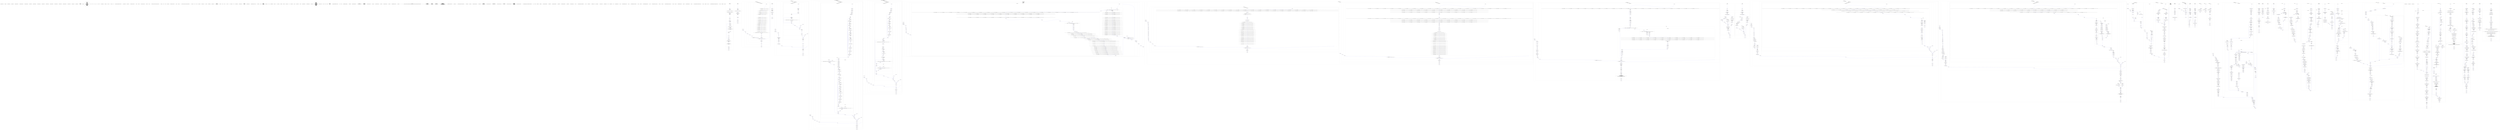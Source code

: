 digraph graph846238611 {
	compound=true;
	edge[color=blue];
	node1811587238[label="typedef unsigned short __uint16_t;"];
	node1328388446[label="typedef int __int32_t;"];
	node2081703861[label="typedef unsigned int __uint32_t;"];
	node224113092[label="typedef long long __int64_t;"];
	node1457352442[label="typedef unsigned long long __uint64_t;"];
	node1725825266[label="typedef long unsigned int __darwin_size_t;"];
	node1005928818[label="typedef unsigned long __darwin_clock_t;"];
	node1907228381[label="typedef long __darwin_time_t;"];
	node1745331030[label="typedef __int64_t __darwin_blkcnt_t;"];
	node1879000767[label="typedef __int32_t __darwin_blksize_t;"];
	node1515477775[label="typedef __int32_t __darwin_dev_t;"];
	node2130329443[label="typedef __uint32_t __darwin_gid_t;"];
	node665564874[label="typedef __uint64_t __darwin_ino64_t;"];
	node1775488894[label="typedef __uint16_t __darwin_mode_t;"];
	node376660032[label="typedef __int64_t __darwin_off_t;"];
	node1614238[label="typedef __int32_t __darwin_suseconds_t;"];
	node1886526482[label="typedef __uint32_t __darwin_uid_t;"];
	node1704927850[label="typedef __darwin_size_t size_t;"];
	node248705782[label="typedef __darwin_off_t fpos_t;"];
	node1293251731[label="struct __sbuf {
    unsigned char *_base;
    int _size;
} ;"];
	node1739806152[label="struct __sFILEX ;"];
	node2035401634[label="struct __sFILE {
    unsigned char *_p;
    int _r;
    int _w;
    short _flags;
    short _file;
    struct __sbuf _bf;
    int _lbfsize;
    void *_cookie;
    int ( *_close )(void *);
    int ( *_read )(void *, char * , int );
    fpos_t ( *_seek )(void *, fpos_t  , int );
    int ( *_write )(void *, const char * , int );
    struct __sbuf _ub;
    struct __sFILEX *_extra;
    int _ur;
    unsigned char _ubuf[3];
    unsigned char _nbuf[1];
    struct __sbuf _lb;
    int _blksize;
    fpos_t _offset;
} ;"];
	node1353756631[label="void *"];
	node2045706119[label="void *"];
	node1217347025[label="char *"];
	node837981622[label="int "];
	node633226335[label="void *"];
	node61041877[label="fpos_t "];
	node1307024253[label="int "];
	node1263623851[label="void *"];
	node977772506[label="const char *"];
	node1854053968[label="int "];
	node912511162[label="typedef struct __sFILE FILE;"];
	node101676975[label="extern FILE *__stderrp;"];
	node1215456927[label="int fclose(FILE *);"];
	node1326541986[label="FILE *"];
	node20408451[label="int fgetc(FILE *);"];
	node933293116[label="FILE *"];
	node1089280002[label="FILE *fopen(const char *restrict __filename, const char *restrict __mode);"];
	node874634941[label="const char *restrict __filename"];
	node1146626470[label="const char *restrict __mode"];
	node430976509[label="int fprintf(FILE *restrict , const char *restrict , ...);"];
	node668754554[label="FILE *restrict "];
	node1845654045[label="const char *restrict "];
	node568613487[label="int fputs(const char *restrict , FILE *restrict );"];
	node1541298091[label="const char *restrict "];
	node1947201478[label="FILE *restrict "];
	node701760998[label="size_t fread(void *restrict __ptr, size_t __size , size_t __nitems , FILE *restrict __stream);"];
	node1301865499[label="void *restrict __ptr"];
	node168555122[label="size_t __size"];
	node154468798[label="size_t __nitems"];
	node258027623[label="FILE *restrict __stream"];
	node1774531247[label="int fscanf(FILE *restrict , const char *restrict , ...);"];
	node587887602[label="FILE *restrict "];
	node2048537704[label="const char *restrict "];
	node1495791876[label="size_t fwrite(const void *restrict __ptr, size_t __size , size_t __nitems , FILE *restrict __stream);"];
	node945327594[label="const void *restrict __ptr"];
	node1327478824[label="size_t __size"];
	node866699721[label="size_t __nitems"];
	node1594424832[label="FILE *restrict __stream"];
	node204273047[label="int printf(const char *restrict , ...);"];
	node1152003603[label="const char *restrict "];
	node1422140849[label="typedef __darwin_off_t off_t;"];
	node1588635270[label="typedef __darwin_uid_t uid_t;"];
	node607907975[label="struct timeval {
    __darwin_time_t tv_sec;
    __darwin_suseconds_t tv_usec;
} ;"];
	node301085187[label="int atoi(const char *);"];
	node1539718688[label="const char *"];
	node1677960357[label="void exit(int );"];
	node2119344747[label="int "];
	node1076250141[label="void free(void *);"];
	node2146372416[label="void *"];
	node503365602[label="void *malloc(size_t __size);"];
	node254041053[label="size_t __size"];
	node1582928128[label="typedef __darwin_dev_t dev_t;"];
	node1562221939[label="typedef __darwin_mode_t mode_t;"];
	node2131723476[label="struct timespec {
    __darwin_time_t tv_sec;
    long tv_nsec;
} ;"];
	node381516513[label="typedef __darwin_clock_t clock_t;"];
	node1257058590[label="int gettimeofday(struct timeval *restrict , void *restrict );"];
	node715213542[label="struct timeval *restrict "];
	node1027377263[label="void *restrict "];
	node431446827[label="struct tms {
    clock_t tms_utime;
    clock_t tms_stime;
    clock_t tms_cutime;
    clock_t tms_cstime;
} ;"];
	node1560203450[label="clock_t times(struct tms *);"];
	node940905579[label="struct tms *"];
	node1752402342[label="typedef __darwin_gid_t gid_t;"];
	node1468393491[label="long sysconf(int );"];
	node621197441[label="int "];
	node351297720[label="extern char *suboptarg;"];
	node1753871727[label="struct fssearchblock ;"];
	node1568999973[label="struct searchstate ;"];
	node1340769295[label="extern double sqrt(double );"];
	node154923232[label="double "];
	node1360897103[label="size_t strlen(const char *__s);"];
	node1768926513[label="const char *__s"];
	node589166341[label="char *strdup(const char *__s1);"];
	node781527109[label="const char *__s1"];
	node844194537[label="typedef __darwin_blkcnt_t blkcnt_t;"];
	node931003277[label="typedef __darwin_blksize_t blksize_t;"];
	node2124688514[label="typedef __uint16_t nlink_t;"];
	node1383675856[label="struct stat {
    dev_t st_dev;
    mode_t st_mode;
    nlink_t st_nlink;
    __darwin_ino64_t st_ino;
    uid_t st_uid;
    gid_t st_gid;
    dev_t st_rdev;
    struct timespec st_atimespec;
    struct timespec st_mtimespec;
    struct timespec st_ctimespec;
    struct timespec st_birthtimespec;
    off_t st_size;
    blkcnt_t st_blocks;
    blksize_t st_blksize;
    __uint32_t st_flags;
    __uint32_t st_gen;
    __int32_t st_lspare;
    __int64_t st_qspare[2];
} ;"];
	node1865505544[label="int stat(const char *, struct stat *);"];
	node1180857642[label="const char *"];
	node1160278903[label="struct stat *"];
	node1064052579[label="struct _filesec ;"];
	node1664998412[label="struct pb_Parameters {
    char *outFile;
    char **inpFiles;
} ;"];
	node2067578478[label="struct pb_Parameters *pb_ReadParameters(int *_argc, char **argv);"];
	node927742325[label="int *_argc"];
	node705913731[label="char **argv"];
	node1747367695[label="void pb_FreeParameters(struct pb_Parameters *p);"];
	node734897812[label="struct pb_Parameters *p"];
	node1428303593[label="typedef unsigned long long pb_Timestamp;"];
	node1645618353[label="enum pb_TimerState {
    pb_Timer_STOPPED, pb_Timer_RUNNING
} ;"];
	node1809392952[label="struct pb_Timer {
    enum pb_TimerState state;
    pb_Timestamp elapsed;
    pb_Timestamp init;
} ;"];
	node477942836[label="void pb_ResetTimer(struct pb_Timer *timer);"];
	node80035947[label="struct pb_Timer *timer"];
	node622938007[label="void pb_StartTimer(struct pb_Timer *timer);"];
	node2003188951[label="struct pb_Timer *timer"];
	node1088247084[label="void pb_StopTimer(struct pb_Timer *timer);"];
	node1218017691[label="struct pb_Timer *timer"];
	node1436136891[label="double pb_GetElapsedTime(struct pb_Timer *timer);"];
	node1785570426[label="struct pb_Timer *timer"];
	node1142350221[label="enum pb_TimerID {
    pb_TimerID_NONE = 0, pb_TimerID_IO , pb_TimerID_KERNEL , pb_TimerID_COPY , pb_TimerID_DRIVER , pb_TimerID_COPY_ASYNC , pb_TimerID_COMPUTE , pb_TimerID_OVERLAP , pb_TimerID_LAST
} ;"];
	node561200318[label="struct pb_async_time_marker_list {
    char *label;
    enum pb_TimerID timerID;
    void *marker;
    struct pb_async_time_marker_list *next;
} ;"];
	node747258971[label="struct pb_SubTimer {
    char *label;
    struct pb_Timer timer;
    struct pb_SubTimer *next;
} ;"];
	node1277867318[label="struct pb_SubTimerList {
    struct pb_SubTimer *current;
    struct pb_SubTimer *subtimer_list;
} ;"];
	node57172873[label="struct pb_TimerSet {
    enum pb_TimerID current;
    struct pb_async_time_marker_list *async_markers;
    pb_Timestamp async_begin;
    pb_Timestamp wall_begin;
    struct pb_Timer timers[pb_TimerID_LAST];
    struct pb_SubTimerList *sub_timer_list[pb_TimerID_LAST];
} ;"];
	node465134665[label="void pb_InitializeTimerSet(struct pb_TimerSet *timers);"];
	node263111287[label="struct pb_TimerSet *timers"];
	node1827239708[label="void pb_SwitchToTimer(struct pb_TimerSet *timers, enum pb_TimerID timer);"];
	node392377326[label="struct pb_TimerSet *timers"];
	node738695357[label="enum pb_TimerID timer"];
	node1542155234[label="void pb_PrintTimerSet(struct pb_TimerSet *timers);"];
	node10380027[label="struct pb_TimerSet *timers"];
	node8312750[label="struct stUn_imopVarPre14 {
    float timeScale;
    clock_t tickStart, tickStop;
    struct tms timeStart, timeStop;
} ;"];
	node2112194333[label="typedef struct stUn_imopVarPre14 MAIN_Time;"];
	node1182463628[label="enum enum_imopVarPre15 {
    NOTHING = 0, COMPARE , STORE
} ;"];
	node545672401[label="typedef enum enum_imopVarPre15 MAIN_Action;"];
	node1047868041[label="enum enum_imopVarPre16 {
    LDC = 0, CHANNEL
} ;"];
	node1988556545[label="typedef enum enum_imopVarPre16 MAIN_SimType;"];
	node1617241368[label="struct stUn_imopVarPre17 {
    int nTimeSteps;
    char *resultFilename;
    MAIN_Action action;
    MAIN_SimType simType;
    char *obstacleFilename;
} ;"];
	node2084706642[label="typedef struct stUn_imopVarPre17 MAIN_Param;"];
	node1576141372[label="void MAIN_parseCommandLine(int nArgs, char *arg[] , MAIN_Param *param , struct pb_Parameters *);"];
	node479372617[label="int nArgs"];
	node1953908258[label="char *arg[]"];
	node1619736058[label="MAIN_Param *param"];
	node1519243195[label="struct pb_Parameters *"];
	node557331894[label="void MAIN_printInfo(const MAIN_Param *param);"];
	node822110837[label="const MAIN_Param *param"];
	node1783242896[label="void MAIN_initialize(const MAIN_Param *param);"];
	node1983580566[label="const MAIN_Param *param"];
	node674247007[label="void MAIN_finalize(const MAIN_Param *param);"];
	node885722697[label="const MAIN_Param *param"];
	node1517251756[label="void MAIN_startClock(MAIN_Time *time);"];
	node1459215931[label="MAIN_Time *time"];
	node313145375[label="void MAIN_stopClock(MAIN_Time *time, const MAIN_Param *param);"];
	node1928589644[label="MAIN_Time *time"];
	node433224743[label="const MAIN_Param *param"];
	node125543811[label="typedef float LBM_Grid[(150) * (1 * (120)) * (1 * (120)) * N_CELL_ENTRIES];"];
	node509258969[label="typedef LBM_Grid *LBM_GridPtr;"];
	node1772686209[label="void LBM_allocateGrid(float **ptr);"];
	node423639033[label="float **ptr"];
	node1843794118[label="void LBM_freeGrid(float **ptr);"];
	node931163110[label="float **ptr"];
	node949624372[label="void LBM_initializeGrid(LBM_Grid grid);"];
	node946237445[label="LBM_Grid grid"];
	node278976826[label="void LBM_initializeSpecialCellsForLDC(LBM_Grid grid);"];
	node83812683[label="LBM_Grid grid"];
	node1414923433[label="void LBM_loadObstacleFile(LBM_Grid grid, const char *filename);"];
	node1876548582[label="LBM_Grid grid"];
	node574406413[label="const char *filename"];
	node1496102000[label="void LBM_initializeSpecialCellsForChannel(LBM_Grid grid);"];
	node1605650788[label="LBM_Grid grid"];
	node1619282322[label="void LBM_swapGrids(LBM_GridPtr *grid1, LBM_GridPtr *grid2);"];
	node2050791921[label="LBM_GridPtr *grid1"];
	node2085398652[label="LBM_GridPtr *grid2"];
	node1932330893[label="void LBM_performStreamCollide(LBM_Grid srcGrid, LBM_Grid dstGrid);"];
	node192973557[label="LBM_Grid srcGrid"];
	node407976995[label="LBM_Grid dstGrid"];
	node292536990[label="void LBM_handleInOutFlow(LBM_Grid srcGrid);"];
	node1527684620[label="LBM_Grid srcGrid"];
	node1339257929[label="void LBM_showGridStatistics(LBM_Grid Grid);"];
	node217679065[label="LBM_Grid Grid"];
	node2053297815[label="void LBM_storeVelocityField(LBM_Grid grid, const char *filename , const int binary);"];
	node1645578641[label="LBM_Grid grid"];
	node2029374405[label="const char *filename"];
	node512478459[label="const int binary"];
	node1803306804[label="void LBM_compareVelocityField(LBM_Grid grid, const char *filename , const int binary);"];
	node968383091[label="LBM_Grid grid"];
	node1396895429[label="const char *filename"];
	node600872011[label="const int binary"];
	subgraph cluster81445899 {
		compound=true;
		style=dotted;
		label="LBM_allocateGrid()";
		node743752855[label="B_FuDe", shape="triangle"];
		node192449986[label="E_FuDe", shape="invtriangle"];
		node1020242985[label="float **ptr"];
		subgraph cluster554441629 {
			compound=true;
			style=dotted;
			label="CompoundStatement";
			node1773944868[label="B_CoSt", shape="triangle"];
			node897098843[label="E_CoSt", shape="invtriangle"];
			node823994613[label="const size_t margin = 2 * (1 * 120) * (1 * 120) * N_CELL_ENTRIES;"];
			node1314050802[label="const size_t size = sizeof(LBM_Grid) + 2 * margin * sizeof(float);"];
			node689471568[label="void *_imopVarPre148;"];
			subgraph cluster407254816 {
				compound=true;
				style=dotted;
				label="CallStatement";
				node1693375960[label="B_CaSt", shape="triangle"];
				node284746450[label="E_CaSt", shape="invtriangle"];
				node1711573700[label="size"];
				node1564494396[label="_imopVarPre148"];
			}
			node256167987[label="*ptr = _imopVarPre148;"];
			subgraph cluster2036431933 {
				compound=true;
				style=dotted;
				label="IfStatement";
				node1238166297[label="B_IfSt", shape="triangle"];
				node427645575[label="E_IfSt", shape="invtriangle"];
				node1330981538[label="!*ptr"];
				subgraph cluster1110157751 {
					compound=true;
					style=dotted;
					label="CompoundStatement";
					node651023535[label="B_CoSt", shape="triangle"];
					node1887389255[label="E_CoSt", shape="invtriangle"];
					node225273918[label="double _imopVarPre150;"];
					node883110723[label="_imopVarPre150 = size / (1024.0 * 1024.0);"];
					subgraph cluster666144990 {
						compound=true;
						style=dotted;
						label="CallStatement";
						node919541414[label="B_CaSt", shape="triangle"];
						node1037521082[label="E_CaSt", shape="invtriangle"];
						node2129636512[label="\"LBM_allocateGrid: could not allocate %.1f MByte\n\"_imopVarPre150"];
						node1542975839[label=""];
					}
					subgraph cluster739591432 {
						compound=true;
						style=dotted;
						label="CallStatement";
						node962507619[label="B_CaSt", shape="triangle"];
						node504973670[label="E_CaSt", shape="invtriangle"];
						node369444529[label="1"];
						node884858691[label=""];
					}
				}
			}
			node594579220[label="double _imopVarPre152;"];
			node864622150[label="_imopVarPre152 = size / (1024.0 * 1024.0);"];
			subgraph cluster1790250268 {
				compound=true;
				style=dotted;
				label="CallStatement";
				node1846347146[label="B_CaSt", shape="triangle"];
				node1051786632[label="E_CaSt", shape="invtriangle"];
				node182203204[label="\"LBM_allocateGrid: allocated %.1f MByte\n\"_imopVarPre152"];
				node567859829[label=""];
			}
			node1966657510[label="*ptr += margin;"];
		}
	}
	subgraph cluster557640526 {
		compound=true;
		style=dotted;
		label="LBM_freeGrid()";
		node600252712[label="B_FuDe", shape="triangle"];
		node735200015[label="E_FuDe", shape="invtriangle"];
		node940943313[label="float **ptr"];
		subgraph cluster2078681430 {
			compound=true;
			style=dotted;
			label="CompoundStatement";
			node820069375[label="B_CoSt", shape="triangle"];
			node1160692359[label="E_CoSt", shape="invtriangle"];
			node1102948993[label="const size_t margin = 2 * (1 * 120) * (1 * 120) * N_CELL_ENTRIES;"];
			node1038753484[label="float *_imopVarPre154;"];
			node2032613967[label="_imopVarPre154 = *ptr - margin;"];
			subgraph cluster92686444 {
				compound=true;
				style=dotted;
				label="CallStatement";
				node193240998[label="B_CaSt", shape="triangle"];
				node2143018378[label="E_CaSt", shape="invtriangle"];
				node1319019311[label="_imopVarPre154"];
				node1455066764[label=""];
			}
			node1088287545[label="*ptr = ((void *) 0);"];
		}
	}
	subgraph cluster222122132 {
		compound=true;
		style=dotted;
		label="LBM_initializeGrid()";
		node326190931[label="B_FuDe", shape="triangle"];
		node1010620325[label="E_FuDe", shape="invtriangle"];
		node1307655632[label="LBM_Grid grid"];
		subgraph cluster1684887757 {
			compound=true;
			style=dotted;
			label="CompoundStatement";
			node948849701[label="B_CoSt", shape="triangle"];
			node307441207[label="E_CoSt", shape="invtriangle"];
			node344967811[label="int i;"];
			subgraph cluster334720373 {
				compound=true;
				style=dotted;
				label="ParallelConstruct";
				node1843768662[label="B_PaCo", shape="triangle"];
				node827715984[label="E_PaCo", shape="invtriangle"];
				subgraph cluster1577428742 {
					compound=true;
					style=dotted;
					label="CompoundStatement";
					node2016530858[label="B_CoSt", shape="triangle"];
					node979960142[label="E_CoSt", shape="invtriangle"];
					subgraph cluster1671900358 {
						compound=true;
						style=dotted;
						label="ForConstruct";
						node1639778373[label="B_FoCo", shape="triangle"];
						node217024605[label="E_FoCo", shape="invtriangle"];
						node1577409761[label="i = (0 + N_CELL_ENTRIES * (0 + 0 * (1 * 120) + (-2) * (1 * 120) * (1 * 120)))"];
						node683448137[label="i < (0 + N_CELL_ENTRIES * (0 + 0 * (1 * 120) + (150 + 2) * (1 * 120) * (1 * 120)))"];
						node1080517451[label="i += N_CELL_ENTRIES"];
						subgraph cluster501668992 {
							compound=true;
							style=dotted;
							label="CompoundStatement";
							node1099766787[label="B_CoSt", shape="triangle"];
							node961648587[label="E_CoSt", shape="invtriangle"];
							node323573179[label="((grid[(C + N_CELL_ENTRIES * (0 + 0 * (1 * 120) + 0 * (1 * 120) * (1 * 120))) + i])) = (1.0 / 3.0);"];
							node463029783[label="((grid[(N + N_CELL_ENTRIES * (0 + 0 * (1 * 120) + 0 * (1 * 120) * (1 * 120))) + i])) = (1.0 / 18.0);"];
							node1631805946[label="((grid[(S + N_CELL_ENTRIES * (0 + 0 * (1 * 120) + 0 * (1 * 120) * (1 * 120))) + i])) = (1.0 / 18.0);"];
							node767356419[label="((grid[(E + N_CELL_ENTRIES * (0 + 0 * (1 * 120) + 0 * (1 * 120) * (1 * 120))) + i])) = (1.0 / 18.0);"];
							node943079062[label="((grid[(W + N_CELL_ENTRIES * (0 + 0 * (1 * 120) + 0 * (1 * 120) * (1 * 120))) + i])) = (1.0 / 18.0);"];
							node167522185[label="((grid[(T + N_CELL_ENTRIES * (0 + 0 * (1 * 120) + 0 * (1 * 120) * (1 * 120))) + i])) = (1.0 / 18.0);"];
							node1091819947[label="((grid[(B + N_CELL_ENTRIES * (0 + 0 * (1 * 120) + 0 * (1 * 120) * (1 * 120))) + i])) = (1.0 / 18.0);"];
							node1136085369[label="((grid[(NE + N_CELL_ENTRIES * (0 + 0 * (1 * 120) + 0 * (1 * 120) * (1 * 120))) + i])) = (1.0 / 36.0);"];
							node1181534785[label="((grid[(NW + N_CELL_ENTRIES * (0 + 0 * (1 * 120) + 0 * (1 * 120) * (1 * 120))) + i])) = (1.0 / 36.0);"];
							node1663673785[label="((grid[(SE + N_CELL_ENTRIES * (0 + 0 * (1 * 120) + 0 * (1 * 120) * (1 * 120))) + i])) = (1.0 / 36.0);"];
							node1969754956[label="((grid[(SW + N_CELL_ENTRIES * (0 + 0 * (1 * 120) + 0 * (1 * 120) * (1 * 120))) + i])) = (1.0 / 36.0);"];
							node840444920[label="((grid[(NT + N_CELL_ENTRIES * (0 + 0 * (1 * 120) + 0 * (1 * 120) * (1 * 120))) + i])) = (1.0 / 36.0);"];
							node1678289068[label="((grid[(NB + N_CELL_ENTRIES * (0 + 0 * (1 * 120) + 0 * (1 * 120) * (1 * 120))) + i])) = (1.0 / 36.0);"];
							node994588190[label="((grid[(ST + N_CELL_ENTRIES * (0 + 0 * (1 * 120) + 0 * (1 * 120) * (1 * 120))) + i])) = (1.0 / 36.0);"];
							node308784574[label="((grid[(SB + N_CELL_ENTRIES * (0 + 0 * (1 * 120) + 0 * (1 * 120) * (1 * 120))) + i])) = (1.0 / 36.0);"];
							node1688861863[label="((grid[(ET + N_CELL_ENTRIES * (0 + 0 * (1 * 120) + 0 * (1 * 120) * (1 * 120))) + i])) = (1.0 / 36.0);"];
							node1807742546[label="((grid[(EB + N_CELL_ENTRIES * (0 + 0 * (1 * 120) + 0 * (1 * 120) * (1 * 120))) + i])) = (1.0 / 36.0);"];
							node725491769[label="((grid[(WT + N_CELL_ENTRIES * (0 + 0 * (1 * 120) + 0 * (1 * 120) * (1 * 120))) + i])) = (1.0 / 36.0);"];
							node1197114389[label="((grid[(WB + N_CELL_ENTRIES * (0 + 0 * (1 * 120) + 0 * (1 * 120) * (1 * 120))) + i])) = (1.0 / 36.0);"];
							node812293336[label="unsigned int *const _aux_ = ((unsigned int *) ((void *) (&(((grid[(FLAGS + N_CELL_ENTRIES * (0 + 0 * (1 * 120) + 0 * (1 * 120) * (1 * 120))) + i]))))));"];
							node328041976[label="(*_aux_) = 0;"];
							node398970003[label=";"];
						}
					}
					node599726537[label="
#pragma omp barrier
"];
				}
			}
		}
	}
	subgraph cluster1583308255 {
		compound=true;
		style=dotted;
		label="LBM_swapGrids()";
		node340569254[label="B_FuDe", shape="triangle"];
		node1395098357[label="E_FuDe", shape="invtriangle"];
		node1612228258[label="LBM_GridPtr *grid1"];
		node204640396[label="LBM_GridPtr *grid2"];
		subgraph cluster1244424614 {
			compound=true;
			style=dotted;
			label="CompoundStatement";
			node307762214[label="B_CoSt", shape="triangle"];
			node1015333679[label="E_CoSt", shape="invtriangle"];
			node4325706[label="LBM_GridPtr aux = *grid1;"];
			node221632586[label="*grid1 = *grid2;"];
			node1311325237[label="*grid2 = aux;"];
		}
	}
	subgraph cluster172465164 {
		compound=true;
		style=dotted;
		label="LBM_loadObstacleFile()";
		node869748865[label="B_FuDe", shape="triangle"];
		node846919473[label="E_FuDe", shape="invtriangle"];
		node611595037[label="LBM_Grid grid"];
		node1998748447[label="const char *filename"];
		subgraph cluster1267966514 {
			compound=true;
			style=dotted;
			label="CompoundStatement";
			node1819271005[label="B_CoSt", shape="triangle"];
			node410816406[label="E_CoSt", shape="invtriangle"];
			node1234009175[label="int x;"];
			node1654047108[label="int y;"];
			node1709586930[label="int z;"];
			node505742649[label="struct __sFILE *_imopVarPre155;"];
			subgraph cluster60320598 {
				compound=true;
				style=dotted;
				label="CallStatement";
				node2106643654[label="B_CaSt", shape="triangle"];
				node1161809122[label="E_CaSt", shape="invtriangle"];
				node2115270696[label="filename\"rb\""];
				node919036877[label="_imopVarPre155"];
			}
			node1287012773[label="FILE *file = _imopVarPre155;"];
			subgraph cluster327375836 {
				compound=true;
				style=dotted;
				label="ForStatement";
				node959786859[label="B_FoSt", shape="triangle"];
				node1232337789[label="E_FoSt", shape="invtriangle"];
				node2075624321[label="z = 0"];
				node69150541[label="z < 150"];
				node627421335[label="z++"];
				subgraph cluster1180611686 {
					compound=true;
					style=dotted;
					label="CompoundStatement";
					node1606699851[label="B_CoSt", shape="triangle"];
					node479086608[label="E_CoSt", shape="invtriangle"];
					subgraph cluster1766194616 {
						compound=true;
						style=dotted;
						label="ForStatement";
						node1652424095[label="B_FoSt", shape="triangle"];
						node904285307[label="E_FoSt", shape="invtriangle"];
						node1533512143[label="y = 0"];
						node1372526568[label="y < (1 * 120)"];
						node1696631953[label="y++"];
						subgraph cluster747719331 {
							compound=true;
							style=dotted;
							label="CompoundStatement";
							node459384390[label="B_CoSt", shape="triangle"];
							node952647931[label="E_CoSt", shape="invtriangle"];
							subgraph cluster489376178 {
								compound=true;
								style=dotted;
								label="ForStatement";
								node1509929135[label="B_FoSt", shape="triangle"];
								node225282225[label="E_FoSt", shape="invtriangle"];
								node274636783[label="x = 0"];
								node319123198[label="x < (1 * 120)"];
								node2052806171[label="x++"];
								subgraph cluster22051779 {
									compound=true;
									style=dotted;
									label="CompoundStatement";
									node539941005[label="B_CoSt", shape="triangle"];
									node1089993541[label="E_CoSt", shape="invtriangle"];
									node1258662321[label="int _imopVarPre157;"];
									subgraph cluster280961413 {
										compound=true;
										style=dotted;
										label="CallStatement";
										node348155728[label="B_CaSt", shape="triangle"];
										node1647354202[label="E_CaSt", shape="invtriangle"];
										node1915091057[label="file"];
										node206707321[label="_imopVarPre157"];
									}
									subgraph cluster1007876221 {
										compound=true;
										style=dotted;
										label="IfStatement";
										node839378654[label="B_IfSt", shape="triangle"];
										node1669068412[label="E_IfSt", shape="invtriangle"];
										node1573797506[label="_imopVarPre157 != \'.\'"];
										subgraph cluster862678675 {
											compound=true;
											style=dotted;
											label="CompoundStatement";
											node1090360152[label="B_CoSt", shape="triangle"];
											node1135877305[label="E_CoSt", shape="invtriangle"];
											node1405521573[label="unsigned int *const _aux_ = ((unsigned int *) ((void *) (&((grid[(FLAGS + N_CELL_ENTRIES * (x + y * (1 * 120) + z * (1 * 120) * (1 * 120)))])))));"];
											node364921596[label="(*_aux_) |= OBSTACLE;"];
										}
									}
									node2091537287[label=";"];
								}
							}
							subgraph cluster2127495199 {
								compound=true;
								style=dotted;
								label="CallStatement";
								node639695157[label="B_CaSt", shape="triangle"];
								node1782364188[label="E_CaSt", shape="invtriangle"];
								node1123979417[label="file"];
								node1702830019[label=""];
							}
						}
					}
					subgraph cluster1871472276 {
						compound=true;
						style=dotted;
						label="CallStatement";
						node1907364633[label="B_CaSt", shape="triangle"];
						node385493227[label="E_CaSt", shape="invtriangle"];
						node687722087[label="file"];
						node1427133041[label=""];
					}
				}
			}
			subgraph cluster1877226071 {
				compound=true;
				style=dotted;
				label="CallStatement";
				node229313132[label="B_CaSt", shape="triangle"];
				node439694398[label="E_CaSt", shape="invtriangle"];
				node2140749909[label="file"];
				node1678518089[label=""];
			}
		}
	}
	subgraph cluster496161074 {
		compound=true;
		style=dotted;
		label="LBM_initializeSpecialCellsForLDC()";
		node1504491301[label="B_FuDe", shape="triangle"];
		node36249521[label="E_FuDe", shape="invtriangle"];
		node87051502[label="LBM_Grid grid"];
		subgraph cluster1539395817 {
			compound=true;
			style=dotted;
			label="CompoundStatement";
			node687476728[label="B_CoSt", shape="triangle"];
			node1919842314[label="E_CoSt", shape="invtriangle"];
			node1683658313[label="int x;"];
			node453446119[label="int y;"];
			node416721922[label="int z;"];
			subgraph cluster295081230 {
				compound=true;
				style=dotted;
				label="ParallelConstruct";
				node1225640192[label="B_PaCo", shape="triangle"];
				node417643500[label="E_PaCo", shape="invtriangle"];
				subgraph cluster1734087477 {
					compound=true;
					style=dotted;
					label="CompoundStatement";
					node1328669818[label="B_CoSt", shape="triangle"];
					node2081693720[label="E_CoSt", shape="invtriangle"];
					subgraph cluster390565100 {
						compound=true;
						style=dotted;
						label="ForConstruct";
						node1999923549[label="B_FoCo", shape="triangle"];
						node348708793[label="E_FoCo", shape="invtriangle"];
						node669519098[label="z = -2"];
						node666410506[label="z < 150 + 2"];
						node775937840[label="z++"];
						subgraph cluster1815722544 {
							compound=true;
							style=dotted;
							label="CompoundStatement";
							node254669696[label="B_CoSt", shape="triangle"];
							node741827271[label="E_CoSt", shape="invtriangle"];
							subgraph cluster1717547480 {
								compound=true;
								style=dotted;
								label="ForStatement";
								node338347534[label="B_FoSt", shape="triangle"];
								node1127705091[label="E_FoSt", shape="invtriangle"];
								node674584395[label="y = 0"];
								node1796712971[label="y < (1 * 120)"];
								node1797047035[label="y++"];
								subgraph cluster1356844799 {
									compound=true;
									style=dotted;
									label="CompoundStatement";
									node40521735[label="B_CoSt", shape="triangle"];
									node1297047841[label="E_CoSt", shape="invtriangle"];
									subgraph cluster839941050 {
										compound=true;
										style=dotted;
										label="ForStatement";
										node271306390[label="B_FoSt", shape="triangle"];
										node928639565[label="E_FoSt", shape="invtriangle"];
										node2079009730[label="x = 0"];
										node1583408697[label="x < (1 * 120)"];
										node1127097389[label="x++"];
										subgraph cluster2060075332 {
											compound=true;
											style=dotted;
											label="CompoundStatement";
											node169475719[label="B_CoSt", shape="triangle"];
											node648990513[label="E_CoSt", shape="invtriangle"];
											node1868999567[label="int _imopVarPre158;"];
											node752226603[label="int _imopVarPre159;"];
											node218722765[label="int _imopVarPre160;"];
											node1065164997[label="int _imopVarPre161;"];
											node1496690150[label="int _imopVarPre162;"];
											node639872291[label="_imopVarPre158 = x == 0;"];
											subgraph cluster934082993 {
												compound=true;
												style=dotted;
												label="IfStatement";
												node664706197[label="B_IfSt", shape="triangle"];
												node1430694368[label="E_IfSt", shape="invtriangle"];
												node530200128[label="!_imopVarPre158"];
												subgraph cluster1845850996 {
													compound=true;
													style=dotted;
													label="CompoundStatement";
													node289094121[label="B_CoSt", shape="triangle"];
													node1891106496[label="E_CoSt", shape="invtriangle"];
													node428860312[label="_imopVarPre159 = x == (1 * 120) - 1;"];
													subgraph cluster328344747 {
														compound=true;
														style=dotted;
														label="IfStatement";
														node651916608[label="B_IfSt", shape="triangle"];
														node1305330034[label="E_IfSt", shape="invtriangle"];
														node104404643[label="!_imopVarPre159"];
														subgraph cluster1501493528 {
															compound=true;
															style=dotted;
															label="CompoundStatement";
															node452382067[label="B_CoSt", shape="triangle"];
															node1355802405[label="E_CoSt", shape="invtriangle"];
															node1489859718[label="_imopVarPre160 = y == 0;"];
															subgraph cluster783898210 {
																compound=true;
																style=dotted;
																label="IfStatement";
																node1300714811[label="B_IfSt", shape="triangle"];
																node837804180[label="E_IfSt", shape="invtriangle"];
																node509480565[label="!_imopVarPre160"];
																subgraph cluster2120528456 {
																	compound=true;
																	style=dotted;
																	label="CompoundStatement";
																	node1851637805[label="B_CoSt", shape="triangle"];
																	node2119127138[label="E_CoSt", shape="invtriangle"];
																	node662238161[label="_imopVarPre161 = y == (1 * 120) - 1;"];
																	subgraph cluster439078113 {
																		compound=true;
																		style=dotted;
																		label="IfStatement";
																		node222663848[label="B_IfSt", shape="triangle"];
																		node2013274931[label="E_IfSt", shape="invtriangle"];
																		node1215550667[label="!_imopVarPre161"];
																		subgraph cluster1447927490 {
																			compound=true;
																			style=dotted;
																			label="CompoundStatement";
																			node1090827653[label="B_CoSt", shape="triangle"];
																			node180581277[label="E_CoSt", shape="invtriangle"];
																			node569455778[label="_imopVarPre162 = z == 0;"];
																			subgraph cluster1453578857 {
																				compound=true;
																				style=dotted;
																				label="IfStatement";
																				node74738525[label="B_IfSt", shape="triangle"];
																				node1629233042[label="E_IfSt", shape="invtriangle"];
																				node1499984127[label="!_imopVarPre162"];
																				subgraph cluster131308700 {
																					compound=true;
																					style=dotted;
																					label="CompoundStatement";
																					node324700178[label="B_CoSt", shape="triangle"];
																					node1424731356[label="E_CoSt", shape="invtriangle"];
																					node464451704[label="_imopVarPre162 = z == 150 - 1;"];
																				}
																			}
																			node1309535244[label="_imopVarPre161 = _imopVarPre162;"];
																		}
																	}
																	node756485548[label="_imopVarPre160 = _imopVarPre161;"];
																}
															}
															node621103114[label="_imopVarPre159 = _imopVarPre160;"];
														}
													}
													node1633514729[label="_imopVarPre158 = _imopVarPre159;"];
												}
											}
											subgraph cluster149312759 {
												compound=true;
												style=dotted;
												label="IfStatement";
												node418028524[label="B_IfSt", shape="triangle"];
												node766290559[label="E_IfSt", shape="invtriangle"];
												node1692857976[label="_imopVarPre158"];
												subgraph cluster499755936 {
													compound=true;
													style=dotted;
													label="CompoundStatement";
													node942651959[label="B_CoSt", shape="triangle"];
													node49814911[label="E_CoSt", shape="invtriangle"];
													node543254421[label="unsigned int *const _aux_ = ((unsigned int *) ((void *) (&((grid[(FLAGS + N_CELL_ENTRIES * (x + y * (1 * 120) + z * (1 * 120) * (1 * 120)))])))));"];
													node745910472[label="(*_aux_) |= OBSTACLE;"];
													node1594608347[label=";"];
												}
												subgraph cluster1716838661 {
													compound=true;
													style=dotted;
													label="CompoundStatement";
													node1505653082[label="B_CoSt", shape="triangle"];
													node753877793[label="E_CoSt", shape="invtriangle"];
													node514212971[label="int _imopVarPre168;"];
													node1704423777[label="int _imopVarPre169;"];
													node2086331843[label="int _imopVarPre170;"];
													node1412994514[label="int _imopVarPre171;"];
													node1786703655[label="int _imopVarPre172;"];
													node1949995666[label="_imopVarPre168 = z == 1;"];
													subgraph cluster437747500 {
														compound=true;
														style=dotted;
														label="IfStatement";
														node209909437[label="B_IfSt", shape="triangle"];
														node779145330[label="E_IfSt", shape="invtriangle"];
														node1427398085[label="!_imopVarPre168"];
														subgraph cluster1014611471 {
															compound=true;
															style=dotted;
															label="CompoundStatement";
															node2062253014[label="B_CoSt", shape="triangle"];
															node1544268970[label="E_CoSt", shape="invtriangle"];
															node1568782602[label="_imopVarPre168 = z == 150 - 2;"];
														}
													}
													node2019224489[label="_imopVarPre169 = _imopVarPre168;"];
													subgraph cluster1329416676 {
														compound=true;
														style=dotted;
														label="IfStatement";
														node2099688336[label="B_IfSt", shape="triangle"];
														node1878388461[label="E_IfSt", shape="invtriangle"];
														node1791942484[label="_imopVarPre169"];
														subgraph cluster363377192 {
															compound=true;
															style=dotted;
															label="CompoundStatement";
															node1516892655[label="B_CoSt", shape="triangle"];
															node89118198[label="E_CoSt", shape="invtriangle"];
															node1700675404[label="_imopVarPre170 = x > 1;"];
															subgraph cluster1536534356 {
																compound=true;
																style=dotted;
																label="IfStatement";
																node1342390724[label="B_IfSt", shape="triangle"];
																node1028340628[label="E_IfSt", shape="invtriangle"];
																node1041602243[label="_imopVarPre170"];
																subgraph cluster1917668362 {
																	compound=true;
																	style=dotted;
																	label="CompoundStatement";
																	node759700960[label="B_CoSt", shape="triangle"];
																	node265900335[label="E_CoSt", shape="invtriangle"];
																	node1752747395[label="_imopVarPre171 = x < (1 * 120) - 2;"];
																	subgraph cluster84363411 {
																		compound=true;
																		style=dotted;
																		label="IfStatement";
																		node2024709020[label="B_IfSt", shape="triangle"];
																		node1570076320[label="E_IfSt", shape="invtriangle"];
																		node1913495957[label="_imopVarPre171"];
																		subgraph cluster251292289 {
																			compound=true;
																			style=dotted;
																			label="CompoundStatement";
																			node91480972[label="B_CoSt", shape="triangle"];
																			node964931693[label="E_CoSt", shape="invtriangle"];
																			node395045116[label="_imopVarPre172 = y > 1;"];
																			subgraph cluster423799136 {
																				compound=true;
																				style=dotted;
																				label="IfStatement";
																				node1542359267[label="B_IfSt", shape="triangle"];
																				node768757896[label="E_IfSt", shape="invtriangle"];
																				node2079097813[label="_imopVarPre172"];
																				subgraph cluster1587498870 {
																					compound=true;
																					style=dotted;
																					label="CompoundStatement";
																					node1139689794[label="B_CoSt", shape="triangle"];
																					node174984799[label="E_CoSt", shape="invtriangle"];
																					node1178907078[label="_imopVarPre172 = y < (1 * 120) - 2;"];
																				}
																			}
																			node1238527674[label="_imopVarPre171 = _imopVarPre172;"];
																		}
																	}
																	node119355254[label="_imopVarPre170 = _imopVarPre171;"];
																}
															}
															node478793413[label="_imopVarPre169 = _imopVarPre170;"];
														}
													}
													subgraph cluster1284792861 {
														compound=true;
														style=dotted;
														label="IfStatement";
														node785088268[label="B_IfSt", shape="triangle"];
														node381561920[label="E_IfSt", shape="invtriangle"];
														node620532131[label="_imopVarPre169"];
														subgraph cluster2066180616 {
															compound=true;
															style=dotted;
															label="CompoundStatement";
															node847910979[label="B_CoSt", shape="triangle"];
															node990361350[label="E_CoSt", shape="invtriangle"];
															node315924190[label="unsigned int *const _aux_ = ((unsigned int *) ((void *) (&((grid[(FLAGS + N_CELL_ENTRIES * (x + y * (1 * 120) + z * (1 * 120) * (1 * 120)))])))));"];
															node1213830903[label="(*_aux_) |= ACCEL;"];
															node1011014815[label=";"];
														}
													}
												}
											}
										}
									}
								}
							}
						}
					}
					node1175673530[label="
#pragma omp barrier
"];
				}
			}
		}
	}
	subgraph cluster1723224928 {
		compound=true;
		style=dotted;
		label="LBM_initializeSpecialCellsForChannel()";
		node153434037[label="B_FuDe", shape="triangle"];
		node71010740[label="E_FuDe", shape="invtriangle"];
		node1220379207[label="LBM_Grid grid"];
		subgraph cluster1159556041 {
			compound=true;
			style=dotted;
			label="CompoundStatement";
			node1949430968[label="B_CoSt", shape="triangle"];
			node1553165151[label="E_CoSt", shape="invtriangle"];
			node91914586[label="int x;"];
			node1927767625[label="int y;"];
			node1356644874[label="int z;"];
			subgraph cluster47752282 {
				compound=true;
				style=dotted;
				label="ParallelConstruct";
				node2001494289[label="B_PaCo", shape="triangle"];
				node1452065221[label="E_PaCo", shape="invtriangle"];
				subgraph cluster1013734212 {
					compound=true;
					style=dotted;
					label="CompoundStatement";
					node1757140418[label="B_CoSt", shape="triangle"];
					node343264699[label="E_CoSt", shape="invtriangle"];
					subgraph cluster1665979484 {
						compound=true;
						style=dotted;
						label="ForConstruct";
						node849306781[label="B_FoCo", shape="triangle"];
						node1708975436[label="E_FoCo", shape="invtriangle"];
						node2070662126[label="z = -2"];
						node2130297396[label="z < 150 + 2"];
						node624401212[label="z++"];
						subgraph cluster242941392 {
							compound=true;
							style=dotted;
							label="CompoundStatement";
							node824551463[label="B_CoSt", shape="triangle"];
							node1745631023[label="E_CoSt", shape="invtriangle"];
							subgraph cluster1728428427 {
								compound=true;
								style=dotted;
								label="ForStatement";
								node120737155[label="B_FoSt", shape="triangle"];
								node923523409[label="E_FoSt", shape="invtriangle"];
								node439157464[label="y = 0"];
								node1009024141[label="y < (1 * 120)"];
								node1991850937[label="y++"];
								subgraph cluster134039170 {
									compound=true;
									style=dotted;
									label="CompoundStatement";
									node811051299[label="B_CoSt", shape="triangle"];
									node1746885150[label="E_CoSt", shape="invtriangle"];
									subgraph cluster1654561111 {
										compound=true;
										style=dotted;
										label="ForStatement";
										node1575795551[label="B_FoSt", shape="triangle"];
										node1972709155[label="E_FoSt", shape="invtriangle"];
										node590511187[label="x = 0"];
										node1009678979[label="x < (1 * 120)"];
										node1800405372[label="x++"];
										subgraph cluster667751786 {
											compound=true;
											style=dotted;
											label="CompoundStatement";
											node1257524802[label="B_CoSt", shape="triangle"];
											node933569224[label="E_CoSt", shape="invtriangle"];
											node1698159737[label="int _imopVarPre173;"];
											node1692652715[label="int _imopVarPre174;"];
											node758552494[label="int _imopVarPre175;"];
											node641713651[label="_imopVarPre173 = x == 0;"];
											subgraph cluster1902603871 {
												compound=true;
												style=dotted;
												label="IfStatement";
												node1226679038[label="B_IfSt", shape="triangle"];
												node1278624107[label="E_IfSt", shape="invtriangle"];
												node736370064[label="!_imopVarPre173"];
												subgraph cluster1676424742 {
													compound=true;
													style=dotted;
													label="CompoundStatement";
													node685685468[label="B_CoSt", shape="triangle"];
													node898868109[label="E_CoSt", shape="invtriangle"];
													node324921659[label="_imopVarPre174 = x == (1 * 120) - 1;"];
													subgraph cluster332266790 {
														compound=true;
														style=dotted;
														label="IfStatement";
														node2014741603[label="B_IfSt", shape="triangle"];
														node1637681527[label="E_IfSt", shape="invtriangle"];
														node1071541307[label="!_imopVarPre174"];
														subgraph cluster573464178 {
															compound=true;
															style=dotted;
															label="CompoundStatement";
															node1100891835[label="B_CoSt", shape="triangle"];
															node355597256[label="E_CoSt", shape="invtriangle"];
															node1535042579[label="_imopVarPre175 = y == 0;"];
															subgraph cluster1442765375 {
																compound=true;
																style=dotted;
																label="IfStatement";
																node2020635571[label="B_IfSt", shape="triangle"];
																node1403333439[label="E_IfSt", shape="invtriangle"];
																node1267527951[label="!_imopVarPre175"];
																subgraph cluster959293557 {
																	compound=true;
																	style=dotted;
																	label="CompoundStatement";
																	node1751136297[label="B_CoSt", shape="triangle"];
																	node1848291828[label="E_CoSt", shape="invtriangle"];
																	node1791657434[label="_imopVarPre175 = y == (1 * 120) - 1;"];
																}
															}
															node1531958047[label="_imopVarPre174 = _imopVarPre175;"];
														}
													}
													node1907606183[label="_imopVarPre173 = _imopVarPre174;"];
												}
											}
											subgraph cluster2029750886 {
												compound=true;
												style=dotted;
												label="IfStatement";
												node1548218207[label="B_IfSt", shape="triangle"];
												node788840947[label="E_IfSt", shape="invtriangle"];
												node285706522[label="_imopVarPre173"];
												subgraph cluster1260479657 {
													compound=true;
													style=dotted;
													label="CompoundStatement";
													node290986000[label="B_CoSt", shape="triangle"];
													node1241036157[label="E_CoSt", shape="invtriangle"];
													node1096248964[label="unsigned int *const _aux_ = ((unsigned int *) ((void *) (&((grid[(FLAGS + N_CELL_ENTRIES * (x + y * (1 * 120) + z * (1 * 120) * (1 * 120)))])))));"];
													node1597029619[label="(*_aux_) |= OBSTACLE;"];
													node1122673705[label=";"];
													node268499886[label="int _imopVarPre178;"];
													node1609139487[label="int _imopVarPre179;"];
													node865600325[label="_imopVarPre178 = z == 0;"];
													subgraph cluster1977025352 {
														compound=true;
														style=dotted;
														label="IfStatement";
														node317319433[label="B_IfSt", shape="triangle"];
														node1772821180[label="E_IfSt", shape="invtriangle"];
														node839751925[label="!_imopVarPre178"];
														subgraph cluster1029858445 {
															compound=true;
															style=dotted;
															label="CompoundStatement";
															node1509854612[label="B_CoSt", shape="triangle"];
															node1201626165[label="E_CoSt", shape="invtriangle"];
															node1559369992[label="_imopVarPre178 = z == 150 - 1;"];
														}
													}
													node1380116983[label="_imopVarPre179 = _imopVarPre178;"];
													subgraph cluster117542036 {
														compound=true;
														style=dotted;
														label="IfStatement";
														node652485732[label="B_IfSt", shape="triangle"];
														node844598208[label="E_IfSt", shape="invtriangle"];
														node92149722[label="_imopVarPre179"];
														subgraph cluster2100711349 {
															compound=true;
															style=dotted;
															label="CompoundStatement";
															node399521155[label="B_CoSt", shape="triangle"];
															node90285221[label="E_CoSt", shape="invtriangle"];
															node1322609917[label="_imopVarPre179 = !((*((unsigned int *) ((void *) (&((grid[(FLAGS + N_CELL_ENTRIES * (x + y * (1 * 120) + z * (1 * 120) * (1 * 120)))])))))) & OBSTACLE);"];
														}
													}
													subgraph cluster1116264374 {
														compound=true;
														style=dotted;
														label="IfStatement";
														node3802995[label="B_IfSt", shape="triangle"];
														node1097456400[label="E_IfSt", shape="invtriangle"];
														node1936428756[label="_imopVarPre179"];
														subgraph cluster1837191723 {
															compound=true;
															style=dotted;
															label="CompoundStatement";
															node1503560125[label="B_CoSt", shape="triangle"];
															node1182562397[label="E_CoSt", shape="invtriangle"];
															node1850604877[label="unsigned int *const _aux_ = ((unsigned int *) ((void *) (&((grid[(FLAGS + N_CELL_ENTRIES * (x + y * (1 * 120) + z * (1 * 120) * (1 * 120)))])))));"];
															node1574248481[label="(*_aux_) |= IN_OUT_FLOW;"];
														}
													}
													node1533744294[label=";"];
												}
											}
										}
									}
								}
							}
						}
					}
					node713039134[label="
#pragma omp barrier
"];
				}
			}
		}
	}
	subgraph cluster1952541133 {
		compound=true;
		style=dotted;
		label="LBM_performStreamCollide()";
		node1915307283[label="B_FuDe", shape="triangle"];
		node271939721[label="E_FuDe", shape="invtriangle"];
		node1746782[label="LBM_Grid srcGrid"];
		node1366152551[label="LBM_Grid dstGrid"];
		subgraph cluster788621015 {
			compound=true;
			style=dotted;
			label="CompoundStatement";
			node1112739030[label="B_CoSt", shape="triangle"];
			node863991551[label="E_CoSt", shape="invtriangle"];
			node1470238276[label="int i;"];
			node1515369976[label="float ux;"];
			node363333282[label="float uy;"];
			node876251928[label="float uz;"];
			node444101760[label="float u2;"];
			node1828897343[label="float rho;"];
			subgraph cluster1092302656 {
				compound=true;
				style=dotted;
				label="ParallelConstruct";
				node771752749[label="B_PaCo", shape="triangle"];
				node959731535[label="E_PaCo", shape="invtriangle"];
				subgraph cluster983177951 {
					compound=true;
					style=dotted;
					label="CompoundStatement";
					node685033452[label="B_CoSt", shape="triangle"];
					node729491815[label="E_CoSt", shape="invtriangle"];
					subgraph cluster470844121 {
						compound=true;
						style=dotted;
						label="ForConstruct";
						node1209561448[label="B_FoCo", shape="triangle"];
						node343043689[label="E_FoCo", shape="invtriangle"];
						node1644794536[label="i = (0 + N_CELL_ENTRIES * (0 + 0 * (1 * 120) + 0 * (1 * 120) * (1 * 120)))"];
						node812287836[label="i < (0 + N_CELL_ENTRIES * (0 + 0 * (1 * 120) + 150 * (1 * 120) * (1 * 120)))"];
						node679279260[label="i += N_CELL_ENTRIES"];
						subgraph cluster1246370163 {
							compound=true;
							style=dotted;
							label="CompoundStatement";
							node1942319984[label="B_CoSt", shape="triangle"];
							node2089779718[label="E_CoSt", shape="invtriangle"];
							subgraph cluster301141958 {
								compound=true;
								style=dotted;
								label="IfStatement";
								node1316542442[label="B_IfSt", shape="triangle"];
								node441172191[label="E_IfSt", shape="invtriangle"];
								node334261928[label="((*((unsigned int *) ((void *) (&(((srcGrid[(FLAGS + N_CELL_ENTRIES * (0 + 0 * (1 * 120) + 0 * (1 * 120) * (1 * 120))) + i]))))))) & OBSTACLE)"];
								subgraph cluster1661658830 {
									compound=true;
									style=dotted;
									label="CompoundStatement";
									node934577440[label="B_CoSt", shape="triangle"];
									node1508544283[label="E_CoSt", shape="invtriangle"];
									node372719750[label="(((dstGrid[(C + N_CELL_ENTRIES * (0 + 0 * (1 * 120) + 0 * (1 * 120) * (1 * 120))) + i]))) = (((srcGrid[(C + N_CELL_ENTRIES * (0 + 0 * (1 * 120) + 0 * (1 * 120) * (1 * 120))) + i])));"];
									node774937363[label="(((dstGrid[(S + N_CELL_ENTRIES * (0 + (-1) * (1 * 120) + 0 * (1 * 120) * (1 * 120))) + i]))) = (((srcGrid[(N + N_CELL_ENTRIES * (0 + 0 * (1 * 120) + 0 * (1 * 120) * (1 * 120))) + i])));"];
									node1975106475[label="(((dstGrid[(N + N_CELL_ENTRIES * (0 + (+1) * (1 * 120) + 0 * (1 * 120) * (1 * 120))) + i]))) = (((srcGrid[(S + N_CELL_ENTRIES * (0 + 0 * (1 * 120) + 0 * (1 * 120) * (1 * 120))) + i])));"];
									node625924538[label="(((dstGrid[(W + N_CELL_ENTRIES * ((-1) + 0 * (1 * 120) + 0 * (1 * 120) * (1 * 120))) + i]))) = (((srcGrid[(E + N_CELL_ENTRIES * (0 + 0 * (1 * 120) + 0 * (1 * 120) * (1 * 120))) + i])));"];
									node1998768358[label="(((dstGrid[(E + N_CELL_ENTRIES * ((+1) + 0 * (1 * 120) + 0 * (1 * 120) * (1 * 120))) + i]))) = (((srcGrid[(W + N_CELL_ENTRIES * (0 + 0 * (1 * 120) + 0 * (1 * 120) * (1 * 120))) + i])));"];
									node41544660[label="(((dstGrid[(B + N_CELL_ENTRIES * (0 + 0 * (1 * 120) + (-1) * (1 * 120) * (1 * 120))) + i]))) = (((srcGrid[(T + N_CELL_ENTRIES * (0 + 0 * (1 * 120) + 0 * (1 * 120) * (1 * 120))) + i])));"];
									node1226012559[label="(((dstGrid[(T + N_CELL_ENTRIES * (0 + 0 * (1 * 120) + (+1) * (1 * 120) * (1 * 120))) + i]))) = (((srcGrid[(B + N_CELL_ENTRIES * (0 + 0 * (1 * 120) + 0 * (1 * 120) * (1 * 120))) + i])));"];
									node187828388[label="(((dstGrid[(SW + N_CELL_ENTRIES * ((-1) + (-1) * (1 * 120) + 0 * (1 * 120) * (1 * 120))) + i]))) = (((srcGrid[(NE + N_CELL_ENTRIES * (0 + 0 * (1 * 120) + 0 * (1 * 120) * (1 * 120))) + i])));"];
									node987022915[label="(((dstGrid[(SE + N_CELL_ENTRIES * ((+1) + (-1) * (1 * 120) + 0 * (1 * 120) * (1 * 120))) + i]))) = (((srcGrid[(NW + N_CELL_ENTRIES * (0 + 0 * (1 * 120) + 0 * (1 * 120) * (1 * 120))) + i])));"];
									node11952906[label="(((dstGrid[(NW + N_CELL_ENTRIES * ((-1) + (+1) * (1 * 120) + 0 * (1 * 120) * (1 * 120))) + i]))) = (((srcGrid[(SE + N_CELL_ENTRIES * (0 + 0 * (1 * 120) + 0 * (1 * 120) * (1 * 120))) + i])));"];
									node875254874[label="(((dstGrid[(NE + N_CELL_ENTRIES * ((+1) + (+1) * (1 * 120) + 0 * (1 * 120) * (1 * 120))) + i]))) = (((srcGrid[(SW + N_CELL_ENTRIES * (0 + 0 * (1 * 120) + 0 * (1 * 120) * (1 * 120))) + i])));"];
									node1842493231[label="(((dstGrid[(SB + N_CELL_ENTRIES * (0 + (-1) * (1 * 120) + (-1) * (1 * 120) * (1 * 120))) + i]))) = (((srcGrid[(NT + N_CELL_ENTRIES * (0 + 0 * (1 * 120) + 0 * (1 * 120) * (1 * 120))) + i])));"];
									node1767467635[label="(((dstGrid[(ST + N_CELL_ENTRIES * (0 + (-1) * (1 * 120) + (+1) * (1 * 120) * (1 * 120))) + i]))) = (((srcGrid[(NB + N_CELL_ENTRIES * (0 + 0 * (1 * 120) + 0 * (1 * 120) * (1 * 120))) + i])));"];
									node679402177[label="(((dstGrid[(NB + N_CELL_ENTRIES * (0 + (+1) * (1 * 120) + (-1) * (1 * 120) * (1 * 120))) + i]))) = (((srcGrid[(ST + N_CELL_ENTRIES * (0 + 0 * (1 * 120) + 0 * (1 * 120) * (1 * 120))) + i])));"];
									node412956272[label="(((dstGrid[(NT + N_CELL_ENTRIES * (0 + (+1) * (1 * 120) + (+1) * (1 * 120) * (1 * 120))) + i]))) = (((srcGrid[(SB + N_CELL_ENTRIES * (0 + 0 * (1 * 120) + 0 * (1 * 120) * (1 * 120))) + i])));"];
									node742687551[label="(((dstGrid[(WB + N_CELL_ENTRIES * ((-1) + 0 * (1 * 120) + (-1) * (1 * 120) * (1 * 120))) + i]))) = (((srcGrid[(ET + N_CELL_ENTRIES * (0 + 0 * (1 * 120) + 0 * (1 * 120) * (1 * 120))) + i])));"];
									node1263264812[label="(((dstGrid[(WT + N_CELL_ENTRIES * ((-1) + 0 * (1 * 120) + (+1) * (1 * 120) * (1 * 120))) + i]))) = (((srcGrid[(EB + N_CELL_ENTRIES * (0 + 0 * (1 * 120) + 0 * (1 * 120) * (1 * 120))) + i])));"];
									node297389039[label="(((dstGrid[(EB + N_CELL_ENTRIES * ((+1) + 0 * (1 * 120) + (-1) * (1 * 120) * (1 * 120))) + i]))) = (((srcGrid[(WT + N_CELL_ENTRIES * (0 + 0 * (1 * 120) + 0 * (1 * 120) * (1 * 120))) + i])));"];
									node1875621806[label="(((dstGrid[(ET + N_CELL_ENTRIES * ((+1) + 0 * (1 * 120) + (+1) * (1 * 120) * (1 * 120))) + i]))) = (((srcGrid[(WB + N_CELL_ENTRIES * (0 + 0 * (1 * 120) + 0 * (1 * 120) * (1 * 120))) + i])));"];
									node850359367[label="continue;"];
								}
							}
							node1039913285[label="rho = +(((srcGrid[(C + N_CELL_ENTRIES * (0 + 0 * (1 * 120) + 0 * (1 * 120) * (1 * 120))) + i]))) + (((srcGrid[(N + N_CELL_ENTRIES * (0 + 0 * (1 * 120) + 0 * (1 * 120) * (1 * 120))) + i]))) + (((srcGrid[(S + N_CELL_ENTRIES * (0 + 0 * (1 * 120) + 0 * (1 * 120) * (1 * 120))) + i]))) + (((srcGrid[(E + N_CELL_ENTRIES * (0 + 0 * (1 * 120) + 0 * (1 * 120) * (1 * 120))) + i]))) + (((srcGrid[(W + N_CELL_ENTRIES * (0 + 0 * (1 * 120) + 0 * (1 * 120) * (1 * 120))) + i]))) + (((srcGrid[(T + N_CELL_ENTRIES * (0 + 0 * (1 * 120) + 0 * (1 * 120) * (1 * 120))) + i]))) + (((srcGrid[(B + N_CELL_ENTRIES * (0 + 0 * (1 * 120) + 0 * (1 * 120) * (1 * 120))) + i]))) + (((srcGrid[(NE + N_CELL_ENTRIES * (0 + 0 * (1 * 120) + 0 * (1 * 120) * (1 * 120))) + i]))) + (((srcGrid[(NW + N_CELL_ENTRIES * (0 + 0 * (1 * 120) + 0 * (1 * 120) * (1 * 120))) + i]))) + (((srcGrid[(SE + N_CELL_ENTRIES * (0 + 0 * (1 * 120) + 0 * (1 * 120) * (1 * 120))) + i]))) + (((srcGrid[(SW + N_CELL_ENTRIES * (0 + 0 * (1 * 120) + 0 * (1 * 120) * (1 * 120))) + i]))) + (((srcGrid[(NT + N_CELL_ENTRIES * (0 + 0 * (1 * 120) + 0 * (1 * 120) * (1 * 120))) + i]))) + (((srcGrid[(NB + N_CELL_ENTRIES * (0 + 0 * (1 * 120) + 0 * (1 * 120) * (1 * 120))) + i]))) + (((srcGrid[(ST + N_CELL_ENTRIES * (0 + 0 * (1 * 120) + 0 * (1 * 120) * (1 * 120))) + i]))) + (((srcGrid[(SB + N_CELL_ENTRIES * (0 + 0 * (1 * 120) + 0 * (1 * 120) * (1 * 120))) + i]))) + (((srcGrid[(ET + N_CELL_ENTRIES * (0 + 0 * (1 * 120) + 0 * (1 * 120) * (1 * 120))) + i]))) + (((srcGrid[(EB + N_CELL_ENTRIES * (0 + 0 * (1 * 120) + 0 * (1 * 120) * (1 * 120))) + i]))) + (((srcGrid[(WT + N_CELL_ENTRIES * (0 + 0 * (1 * 120) + 0 * (1 * 120) * (1 * 120))) + i]))) + (((srcGrid[(WB + N_CELL_ENTRIES * (0 + 0 * (1 * 120) + 0 * (1 * 120) * (1 * 120))) + i])));"];
							node988813245[label="ux = +(((srcGrid[(E + N_CELL_ENTRIES * (0 + 0 * (1 * 120) + 0 * (1 * 120) * (1 * 120))) + i]))) - (((srcGrid[(W + N_CELL_ENTRIES * (0 + 0 * (1 * 120) + 0 * (1 * 120) * (1 * 120))) + i]))) + (((srcGrid[(NE + N_CELL_ENTRIES * (0 + 0 * (1 * 120) + 0 * (1 * 120) * (1 * 120))) + i]))) - (((srcGrid[(NW + N_CELL_ENTRIES * (0 + 0 * (1 * 120) + 0 * (1 * 120) * (1 * 120))) + i]))) + (((srcGrid[(SE + N_CELL_ENTRIES * (0 + 0 * (1 * 120) + 0 * (1 * 120) * (1 * 120))) + i]))) - (((srcGrid[(SW + N_CELL_ENTRIES * (0 + 0 * (1 * 120) + 0 * (1 * 120) * (1 * 120))) + i]))) + (((srcGrid[(ET + N_CELL_ENTRIES * (0 + 0 * (1 * 120) + 0 * (1 * 120) * (1 * 120))) + i]))) + (((srcGrid[(EB + N_CELL_ENTRIES * (0 + 0 * (1 * 120) + 0 * (1 * 120) * (1 * 120))) + i]))) - (((srcGrid[(WT + N_CELL_ENTRIES * (0 + 0 * (1 * 120) + 0 * (1 * 120) * (1 * 120))) + i]))) - (((srcGrid[(WB + N_CELL_ENTRIES * (0 + 0 * (1 * 120) + 0 * (1 * 120) * (1 * 120))) + i])));"];
							node1345164437[label="uy = +(((srcGrid[(N + N_CELL_ENTRIES * (0 + 0 * (1 * 120) + 0 * (1 * 120) * (1 * 120))) + i]))) - (((srcGrid[(S + N_CELL_ENTRIES * (0 + 0 * (1 * 120) + 0 * (1 * 120) * (1 * 120))) + i]))) + (((srcGrid[(NE + N_CELL_ENTRIES * (0 + 0 * (1 * 120) + 0 * (1 * 120) * (1 * 120))) + i]))) + (((srcGrid[(NW + N_CELL_ENTRIES * (0 + 0 * (1 * 120) + 0 * (1 * 120) * (1 * 120))) + i]))) - (((srcGrid[(SE + N_CELL_ENTRIES * (0 + 0 * (1 * 120) + 0 * (1 * 120) * (1 * 120))) + i]))) - (((srcGrid[(SW + N_CELL_ENTRIES * (0 + 0 * (1 * 120) + 0 * (1 * 120) * (1 * 120))) + i]))) + (((srcGrid[(NT + N_CELL_ENTRIES * (0 + 0 * (1 * 120) + 0 * (1 * 120) * (1 * 120))) + i]))) + (((srcGrid[(NB + N_CELL_ENTRIES * (0 + 0 * (1 * 120) + 0 * (1 * 120) * (1 * 120))) + i]))) - (((srcGrid[(ST + N_CELL_ENTRIES * (0 + 0 * (1 * 120) + 0 * (1 * 120) * (1 * 120))) + i]))) - (((srcGrid[(SB + N_CELL_ENTRIES * (0 + 0 * (1 * 120) + 0 * (1 * 120) * (1 * 120))) + i])));"];
							node121849153[label="uz = +(((srcGrid[(T + N_CELL_ENTRIES * (0 + 0 * (1 * 120) + 0 * (1 * 120) * (1 * 120))) + i]))) - (((srcGrid[(B + N_CELL_ENTRIES * (0 + 0 * (1 * 120) + 0 * (1 * 120) * (1 * 120))) + i]))) + (((srcGrid[(NT + N_CELL_ENTRIES * (0 + 0 * (1 * 120) + 0 * (1 * 120) * (1 * 120))) + i]))) - (((srcGrid[(NB + N_CELL_ENTRIES * (0 + 0 * (1 * 120) + 0 * (1 * 120) * (1 * 120))) + i]))) + (((srcGrid[(ST + N_CELL_ENTRIES * (0 + 0 * (1 * 120) + 0 * (1 * 120) * (1 * 120))) + i]))) - (((srcGrid[(SB + N_CELL_ENTRIES * (0 + 0 * (1 * 120) + 0 * (1 * 120) * (1 * 120))) + i]))) + (((srcGrid[(ET + N_CELL_ENTRIES * (0 + 0 * (1 * 120) + 0 * (1 * 120) * (1 * 120))) + i]))) - (((srcGrid[(EB + N_CELL_ENTRIES * (0 + 0 * (1 * 120) + 0 * (1 * 120) * (1 * 120))) + i]))) + (((srcGrid[(WT + N_CELL_ENTRIES * (0 + 0 * (1 * 120) + 0 * (1 * 120) * (1 * 120))) + i]))) - (((srcGrid[(WB + N_CELL_ENTRIES * (0 + 0 * (1 * 120) + 0 * (1 * 120) * (1 * 120))) + i])));"];
							node1101320816[label="ux /= rho;"];
							node2077354322[label="uy /= rho;"];
							node634460629[label="uz /= rho;"];
							subgraph cluster480243067 {
								compound=true;
								style=dotted;
								label="IfStatement";
								node2043378712[label="B_IfSt", shape="triangle"];
								node151015751[label="E_IfSt", shape="invtriangle"];
								node1880444391[label="((*((unsigned int *) ((void *) (&(((srcGrid[(FLAGS + N_CELL_ENTRIES * (0 + 0 * (1 * 120) + 0 * (1 * 120) * (1 * 120))) + i]))))))) & ACCEL)"];
								subgraph cluster1781462734 {
									compound=true;
									style=dotted;
									label="CompoundStatement";
									node1411417373[label="B_CoSt", shape="triangle"];
									node451530250[label="E_CoSt", shape="invtriangle"];
									node790848185[label="ux = 0.005f;"];
									node2109598345[label="uy = 0.002f;"];
									node1603687791[label="uz = 0.000f;"];
								}
							}
							node2138402951[label="u2 = 1.5f * (ux * ux + uy * uy + uz * uz);"];
							node265717845[label="(((dstGrid[(C + N_CELL_ENTRIES * (0 + 0 * (1 * 120) + 0 * (1 * 120) * (1 * 120))) + i]))) = (1.0f - 1.95f) * (((srcGrid[(C + N_CELL_ENTRIES * (0 + 0 * (1 * 120) + 0 * (1 * 120) * (1 * 120))) + i]))) + (1.0 / 3.0) * 1.95f * rho * (1.0f - u2);"];
							node1616683176[label="(((dstGrid[(N + N_CELL_ENTRIES * (0 + (+1) * (1 * 120) + 0 * (1 * 120) * (1 * 120))) + i]))) = (1.0f - 1.95f) * (((srcGrid[(N + N_CELL_ENTRIES * (0 + 0 * (1 * 120) + 0 * (1 * 120) * (1 * 120))) + i]))) + (1.0 / 18.0) * 1.95f * rho * (1.0f + uy * (4.5f * uy + 3.0f) - u2);"];
							node81771255[label="(((dstGrid[(S + N_CELL_ENTRIES * (0 + (-1) * (1 * 120) + 0 * (1 * 120) * (1 * 120))) + i]))) = (1.0f - 1.95f) * (((srcGrid[(S + N_CELL_ENTRIES * (0 + 0 * (1 * 120) + 0 * (1 * 120) * (1 * 120))) + i]))) + (1.0 / 18.0) * 1.95f * rho * (1.0f + uy * (4.5f * uy - 3.0f) - u2);"];
							node203683533[label="(((dstGrid[(E + N_CELL_ENTRIES * ((+1) + 0 * (1 * 120) + 0 * (1 * 120) * (1 * 120))) + i]))) = (1.0f - 1.95f) * (((srcGrid[(E + N_CELL_ENTRIES * (0 + 0 * (1 * 120) + 0 * (1 * 120) * (1 * 120))) + i]))) + (1.0 / 18.0) * 1.95f * rho * (1.0f + ux * (4.5f * ux + 3.0f) - u2);"];
							node1658003454[label="(((dstGrid[(W + N_CELL_ENTRIES * ((-1) + 0 * (1 * 120) + 0 * (1 * 120) * (1 * 120))) + i]))) = (1.0f - 1.95f) * (((srcGrid[(W + N_CELL_ENTRIES * (0 + 0 * (1 * 120) + 0 * (1 * 120) * (1 * 120))) + i]))) + (1.0 / 18.0) * 1.95f * rho * (1.0f + ux * (4.5f * ux - 3.0f) - u2);"];
							node1050671674[label="(((dstGrid[(T + N_CELL_ENTRIES * (0 + 0 * (1 * 120) + (+1) * (1 * 120) * (1 * 120))) + i]))) = (1.0f - 1.95f) * (((srcGrid[(T + N_CELL_ENTRIES * (0 + 0 * (1 * 120) + 0 * (1 * 120) * (1 * 120))) + i]))) + (1.0 / 18.0) * 1.95f * rho * (1.0f + uz * (4.5f * uz + 3.0f) - u2);"];
							node2053169178[label="(((dstGrid[(B + N_CELL_ENTRIES * (0 + 0 * (1 * 120) + (-1) * (1 * 120) * (1 * 120))) + i]))) = (1.0f - 1.95f) * (((srcGrid[(B + N_CELL_ENTRIES * (0 + 0 * (1 * 120) + 0 * (1 * 120) * (1 * 120))) + i]))) + (1.0 / 18.0) * 1.95f * rho * (1.0f + uz * (4.5f * uz - 3.0f) - u2);"];
							node1191664147[label="(((dstGrid[(NE + N_CELL_ENTRIES * ((+1) + (+1) * (1 * 120) + 0 * (1 * 120) * (1 * 120))) + i]))) = (1.0f - 1.95f) * (((srcGrid[(NE + N_CELL_ENTRIES * (0 + 0 * (1 * 120) + 0 * (1 * 120) * (1 * 120))) + i]))) + (1.0 / 36.0) * 1.95f * rho * (1.0f + (+ux + uy) * (4.5f * (+ux + uy) + 3.0f) - u2);"];
							node2088867363[label="(((dstGrid[(NW + N_CELL_ENTRIES * ((-1) + (+1) * (1 * 120) + 0 * (1 * 120) * (1 * 120))) + i]))) = (1.0f - 1.95f) * (((srcGrid[(NW + N_CELL_ENTRIES * (0 + 0 * (1 * 120) + 0 * (1 * 120) * (1 * 120))) + i]))) + (1.0 / 36.0) * 1.95f * rho * (1.0f + (-ux + uy) * (4.5f * (-ux + uy) + 3.0f) - u2);"];
							node538187083[label="(((dstGrid[(SE + N_CELL_ENTRIES * ((+1) + (-1) * (1 * 120) + 0 * (1 * 120) * (1 * 120))) + i]))) = (1.0f - 1.95f) * (((srcGrid[(SE + N_CELL_ENTRIES * (0 + 0 * (1 * 120) + 0 * (1 * 120) * (1 * 120))) + i]))) + (1.0 / 36.0) * 1.95f * rho * (1.0f + (+ux - uy) * (4.5f * (+ux - uy) + 3.0f) - u2);"];
							node91869436[label="(((dstGrid[(SW + N_CELL_ENTRIES * ((-1) + (-1) * (1 * 120) + 0 * (1 * 120) * (1 * 120))) + i]))) = (1.0f - 1.95f) * (((srcGrid[(SW + N_CELL_ENTRIES * (0 + 0 * (1 * 120) + 0 * (1 * 120) * (1 * 120))) + i]))) + (1.0 / 36.0) * 1.95f * rho * (1.0f + (-ux - uy) * (4.5f * (-ux - uy) + 3.0f) - u2);"];
							node1022051178[label="(((dstGrid[(NT + N_CELL_ENTRIES * (0 + (+1) * (1 * 120) + (+1) * (1 * 120) * (1 * 120))) + i]))) = (1.0f - 1.95f) * (((srcGrid[(NT + N_CELL_ENTRIES * (0 + 0 * (1 * 120) + 0 * (1 * 120) * (1 * 120))) + i]))) + (1.0 / 36.0) * 1.95f * rho * (1.0f + (+uy + uz) * (4.5f * (+uy + uz) + 3.0f) - u2);"];
							node62377839[label="(((dstGrid[(NB + N_CELL_ENTRIES * (0 + (+1) * (1 * 120) + (-1) * (1 * 120) * (1 * 120))) + i]))) = (1.0f - 1.95f) * (((srcGrid[(NB + N_CELL_ENTRIES * (0 + 0 * (1 * 120) + 0 * (1 * 120) * (1 * 120))) + i]))) + (1.0 / 36.0) * 1.95f * rho * (1.0f + (+uy - uz) * (4.5f * (+uy - uz) + 3.0f) - u2);"];
							node455791598[label="(((dstGrid[(ST + N_CELL_ENTRIES * (0 + (-1) * (1 * 120) + (+1) * (1 * 120) * (1 * 120))) + i]))) = (1.0f - 1.95f) * (((srcGrid[(ST + N_CELL_ENTRIES * (0 + 0 * (1 * 120) + 0 * (1 * 120) * (1 * 120))) + i]))) + (1.0 / 36.0) * 1.95f * rho * (1.0f + (-uy + uz) * (4.5f * (-uy + uz) + 3.0f) - u2);"];
							node877159007[label="(((dstGrid[(SB + N_CELL_ENTRIES * (0 + (-1) * (1 * 120) + (-1) * (1 * 120) * (1 * 120))) + i]))) = (1.0f - 1.95f) * (((srcGrid[(SB + N_CELL_ENTRIES * (0 + 0 * (1 * 120) + 0 * (1 * 120) * (1 * 120))) + i]))) + (1.0 / 36.0) * 1.95f * rho * (1.0f + (-uy - uz) * (4.5f * (-uy - uz) + 3.0f) - u2);"];
							node1200780584[label="(((dstGrid[(ET + N_CELL_ENTRIES * ((+1) + 0 * (1 * 120) + (+1) * (1 * 120) * (1 * 120))) + i]))) = (1.0f - 1.95f) * (((srcGrid[(ET + N_CELL_ENTRIES * (0 + 0 * (1 * 120) + 0 * (1 * 120) * (1 * 120))) + i]))) + (1.0 / 36.0) * 1.95f * rho * (1.0f + (+ux + uz) * (4.5f * (+ux + uz) + 3.0f) - u2);"];
							node78348276[label="(((dstGrid[(EB + N_CELL_ENTRIES * ((+1) + 0 * (1 * 120) + (-1) * (1 * 120) * (1 * 120))) + i]))) = (1.0f - 1.95f) * (((srcGrid[(EB + N_CELL_ENTRIES * (0 + 0 * (1 * 120) + 0 * (1 * 120) * (1 * 120))) + i]))) + (1.0 / 36.0) * 1.95f * rho * (1.0f + (+ux - uz) * (4.5f * (+ux - uz) + 3.0f) - u2);"];
							node992240625[label="(((dstGrid[(WT + N_CELL_ENTRIES * ((-1) + 0 * (1 * 120) + (+1) * (1 * 120) * (1 * 120))) + i]))) = (1.0f - 1.95f) * (((srcGrid[(WT + N_CELL_ENTRIES * (0 + 0 * (1 * 120) + 0 * (1 * 120) * (1 * 120))) + i]))) + (1.0 / 36.0) * 1.95f * rho * (1.0f + (-ux + uz) * (4.5f * (-ux + uz) + 3.0f) - u2);"];
							node1777682740[label="(((dstGrid[(WB + N_CELL_ENTRIES * ((-1) + 0 * (1 * 120) + (-1) * (1 * 120) * (1 * 120))) + i]))) = (1.0f - 1.95f) * (((srcGrid[(WB + N_CELL_ENTRIES * (0 + 0 * (1 * 120) + 0 * (1 * 120) * (1 * 120))) + i]))) + (1.0 / 36.0) * 1.95f * rho * (1.0f + (-ux - uz) * (4.5f * (-ux - uz) + 3.0f) - u2);"];
						}
					}
					node100841639[label="
#pragma omp barrier
"];
				}
			}
		}
	}
	subgraph cluster832260918 {
		compound=true;
		style=dotted;
		label="LBM_handleInOutFlow()";
		node157897616[label="B_FuDe", shape="triangle"];
		node590865551[label="E_FuDe", shape="invtriangle"];
		node1041748737[label="LBM_Grid srcGrid"];
		subgraph cluster1507136343 {
			compound=true;
			style=dotted;
			label="CompoundStatement";
			node1825482570[label="B_CoSt", shape="triangle"];
			node915155967[label="E_CoSt", shape="invtriangle"];
			node969137038[label="float ux;"];
			node583322634[label="float uy;"];
			node160163576[label="float uz;"];
			node1774901926[label="float rho;"];
			node2097026386[label="float ux1;"];
			node1372062233[label="float uy1;"];
			node430448541[label="float uz1;"];
			node1126288660[label="float rho1;"];
			node1036716284[label="float ux2;"];
			node495169413[label="float uy2;"];
			node1008947948[label="float uz2;"];
			node1255145284[label="float rho2;"];
			node1301957740[label="float u2;"];
			node223242338[label="float px;"];
			node666778165[label="float py;"];
			node1914153429[label="int i;"];
			subgraph cluster1195321505 {
				compound=true;
				style=dotted;
				label="ParallelConstruct";
				node1138088346[label="B_PaCo", shape="triangle"];
				node842567252[label="E_PaCo", shape="invtriangle"];
				subgraph cluster178400603 {
					compound=true;
					style=dotted;
					label="CompoundStatement";
					node1987071015[label="B_CoSt", shape="triangle"];
					node415989466[label="E_CoSt", shape="invtriangle"];
					subgraph cluster1761217647 {
						compound=true;
						style=dotted;
						label="ForConstruct";
						node3549723[label="B_FoCo", shape="triangle"];
						node869757889[label="E_FoCo", shape="invtriangle"];
						node913402435[label="i = (0 + N_CELL_ENTRIES * (0 + 0 * (1 * 120) + 0 * (1 * 120) * (1 * 120)))"];
						node242326155[label="i < (0 + N_CELL_ENTRIES * (0 + 0 * (1 * 120) + 1 * (1 * 120) * (1 * 120)))"];
						node709556745[label="i += N_CELL_ENTRIES"];
						subgraph cluster625270856 {
							compound=true;
							style=dotted;
							label="CompoundStatement";
							node1980664179[label="B_CoSt", shape="triangle"];
							node1623292293[label="E_CoSt", shape="invtriangle"];
							node1895709009[label="rho1 = +(srcGrid[(C + N_CELL_ENTRIES * (0 + 0 * (1 * 120) + 1 * (1 * 120) * (1 * 120))) + i]) + (srcGrid[(N + N_CELL_ENTRIES * (0 + 0 * (1 * 120) + 1 * (1 * 120) * (1 * 120))) + i]) + (srcGrid[(S + N_CELL_ENTRIES * (0 + 0 * (1 * 120) + 1 * (1 * 120) * (1 * 120))) + i]) + (srcGrid[(E + N_CELL_ENTRIES * (0 + 0 * (1 * 120) + 1 * (1 * 120) * (1 * 120))) + i]) + (srcGrid[(W + N_CELL_ENTRIES * (0 + 0 * (1 * 120) + 1 * (1 * 120) * (1 * 120))) + i]) + (srcGrid[(T + N_CELL_ENTRIES * (0 + 0 * (1 * 120) + 1 * (1 * 120) * (1 * 120))) + i]) + (srcGrid[(B + N_CELL_ENTRIES * (0 + 0 * (1 * 120) + 1 * (1 * 120) * (1 * 120))) + i]) + (srcGrid[(NE + N_CELL_ENTRIES * (0 + 0 * (1 * 120) + 1 * (1 * 120) * (1 * 120))) + i]) + (srcGrid[(NW + N_CELL_ENTRIES * (0 + 0 * (1 * 120) + 1 * (1 * 120) * (1 * 120))) + i]) + (srcGrid[(SE + N_CELL_ENTRIES * (0 + 0 * (1 * 120) + 1 * (1 * 120) * (1 * 120))) + i]) + (srcGrid[(SW + N_CELL_ENTRIES * (0 + 0 * (1 * 120) + 1 * (1 * 120) * (1 * 120))) + i]) + (srcGrid[(NT + N_CELL_ENTRIES * (0 + 0 * (1 * 120) + 1 * (1 * 120) * (1 * 120))) + i]) + (srcGrid[(NB + N_CELL_ENTRIES * (0 + 0 * (1 * 120) + 1 * (1 * 120) * (1 * 120))) + i]) + (srcGrid[(ST + N_CELL_ENTRIES * (0 + 0 * (1 * 120) + 1 * (1 * 120) * (1 * 120))) + i]) + (srcGrid[(SB + N_CELL_ENTRIES * (0 + 0 * (1 * 120) + 1 * (1 * 120) * (1 * 120))) + i]) + (srcGrid[(ET + N_CELL_ENTRIES * (0 + 0 * (1 * 120) + 1 * (1 * 120) * (1 * 120))) + i]) + (srcGrid[(EB + N_CELL_ENTRIES * (0 + 0 * (1 * 120) + 1 * (1 * 120) * (1 * 120))) + i]) + (srcGrid[(WT + N_CELL_ENTRIES * (0 + 0 * (1 * 120) + 1 * (1 * 120) * (1 * 120))) + i]) + (srcGrid[(WB + N_CELL_ENTRIES * (0 + 0 * (1 * 120) + 1 * (1 * 120) * (1 * 120))) + i]);"];
							node390532985[label="rho2 = +(srcGrid[(C + N_CELL_ENTRIES * (0 + 0 * (1 * 120) + 2 * (1 * 120) * (1 * 120))) + i]) + (srcGrid[(N + N_CELL_ENTRIES * (0 + 0 * (1 * 120) + 2 * (1 * 120) * (1 * 120))) + i]) + (srcGrid[(S + N_CELL_ENTRIES * (0 + 0 * (1 * 120) + 2 * (1 * 120) * (1 * 120))) + i]) + (srcGrid[(E + N_CELL_ENTRIES * (0 + 0 * (1 * 120) + 2 * (1 * 120) * (1 * 120))) + i]) + (srcGrid[(W + N_CELL_ENTRIES * (0 + 0 * (1 * 120) + 2 * (1 * 120) * (1 * 120))) + i]) + (srcGrid[(T + N_CELL_ENTRIES * (0 + 0 * (1 * 120) + 2 * (1 * 120) * (1 * 120))) + i]) + (srcGrid[(B + N_CELL_ENTRIES * (0 + 0 * (1 * 120) + 2 * (1 * 120) * (1 * 120))) + i]) + (srcGrid[(NE + N_CELL_ENTRIES * (0 + 0 * (1 * 120) + 2 * (1 * 120) * (1 * 120))) + i]) + (srcGrid[(NW + N_CELL_ENTRIES * (0 + 0 * (1 * 120) + 2 * (1 * 120) * (1 * 120))) + i]) + (srcGrid[(SE + N_CELL_ENTRIES * (0 + 0 * (1 * 120) + 2 * (1 * 120) * (1 * 120))) + i]) + (srcGrid[(SW + N_CELL_ENTRIES * (0 + 0 * (1 * 120) + 2 * (1 * 120) * (1 * 120))) + i]) + (srcGrid[(NT + N_CELL_ENTRIES * (0 + 0 * (1 * 120) + 2 * (1 * 120) * (1 * 120))) + i]) + (srcGrid[(NB + N_CELL_ENTRIES * (0 + 0 * (1 * 120) + 2 * (1 * 120) * (1 * 120))) + i]) + (srcGrid[(ST + N_CELL_ENTRIES * (0 + 0 * (1 * 120) + 2 * (1 * 120) * (1 * 120))) + i]) + (srcGrid[(SB + N_CELL_ENTRIES * (0 + 0 * (1 * 120) + 2 * (1 * 120) * (1 * 120))) + i]) + (srcGrid[(ET + N_CELL_ENTRIES * (0 + 0 * (1 * 120) + 2 * (1 * 120) * (1 * 120))) + i]) + (srcGrid[(EB + N_CELL_ENTRIES * (0 + 0 * (1 * 120) + 2 * (1 * 120) * (1 * 120))) + i]) + (srcGrid[(WT + N_CELL_ENTRIES * (0 + 0 * (1 * 120) + 2 * (1 * 120) * (1 * 120))) + i]) + (srcGrid[(WB + N_CELL_ENTRIES * (0 + 0 * (1 * 120) + 2 * (1 * 120) * (1 * 120))) + i]);"];
							node207016757[label="rho = 2.0 * rho1 - rho2;"];
							node758570021[label="px = (((i / N_CELL_ENTRIES) % (1 * 120)) / (0.5 * ((1 * 120) - 1))) - 1.0;"];
							node1608543952[label="py = ((((i / N_CELL_ENTRIES) / (1 * 120)) % (1 * 120)) / (0.5 * ((1 * 120) - 1))) - 1.0;"];
							node1868292064[label="ux = 0.00;"];
							node1927813586[label="uy = 0.00;"];
							node403130913[label="uz = 0.01 * (1.0 - px * px) * (1.0 - py * py);"];
							node2105428667[label="u2 = 1.5 * (ux * ux + uy * uy + uz * uz);"];
							node546824850[label="((srcGrid[(C + N_CELL_ENTRIES * (0 + 0 * (1 * 120) + 0 * (1 * 120) * (1 * 120))) + i])) = (1.0 / 3.0) * rho * (1.0 - u2);"];
							node1498433824[label="((srcGrid[(N + N_CELL_ENTRIES * (0 + 0 * (1 * 120) + 0 * (1 * 120) * (1 * 120))) + i])) = (1.0 / 18.0) * rho * (1.0 + uy * (4.5 * uy + 3.0) - u2);"];
							node400090967[label="((srcGrid[(S + N_CELL_ENTRIES * (0 + 0 * (1 * 120) + 0 * (1 * 120) * (1 * 120))) + i])) = (1.0 / 18.0) * rho * (1.0 + uy * (4.5 * uy - 3.0) - u2);"];
							node333391177[label="((srcGrid[(E + N_CELL_ENTRIES * (0 + 0 * (1 * 120) + 0 * (1 * 120) * (1 * 120))) + i])) = (1.0 / 18.0) * rho * (1.0 + ux * (4.5 * ux + 3.0) - u2);"];
							node416895266[label="((srcGrid[(W + N_CELL_ENTRIES * (0 + 0 * (1 * 120) + 0 * (1 * 120) * (1 * 120))) + i])) = (1.0 / 18.0) * rho * (1.0 + ux * (4.5 * ux - 3.0) - u2);"];
							node2089629073[label="((srcGrid[(T + N_CELL_ENTRIES * (0 + 0 * (1 * 120) + 0 * (1 * 120) * (1 * 120))) + i])) = (1.0 / 18.0) * rho * (1.0 + uz * (4.5 * uz + 3.0) - u2);"];
							node1519408859[label="((srcGrid[(B + N_CELL_ENTRIES * (0 + 0 * (1 * 120) + 0 * (1 * 120) * (1 * 120))) + i])) = (1.0 / 18.0) * rho * (1.0 + uz * (4.5 * uz - 3.0) - u2);"];
							node954244728[label="((srcGrid[(NE + N_CELL_ENTRIES * (0 + 0 * (1 * 120) + 0 * (1 * 120) * (1 * 120))) + i])) = (1.0 / 36.0) * rho * (1.0 + (+ux + uy) * (4.5 * (+ux + uy) + 3.0) - u2);"];
							node1387990175[label="((srcGrid[(NW + N_CELL_ENTRIES * (0 + 0 * (1 * 120) + 0 * (1 * 120) * (1 * 120))) + i])) = (1.0 / 36.0) * rho * (1.0 + (-ux + uy) * (4.5 * (-ux + uy) + 3.0) - u2);"];
							node1772796225[label="((srcGrid[(SE + N_CELL_ENTRIES * (0 + 0 * (1 * 120) + 0 * (1 * 120) * (1 * 120))) + i])) = (1.0 / 36.0) * rho * (1.0 + (+ux - uy) * (4.5 * (+ux - uy) + 3.0) - u2);"];
							node84630120[label="((srcGrid[(SW + N_CELL_ENTRIES * (0 + 0 * (1 * 120) + 0 * (1 * 120) * (1 * 120))) + i])) = (1.0 / 36.0) * rho * (1.0 + (-ux - uy) * (4.5 * (-ux - uy) + 3.0) - u2);"];
							node1482017915[label="((srcGrid[(NT + N_CELL_ENTRIES * (0 + 0 * (1 * 120) + 0 * (1 * 120) * (1 * 120))) + i])) = (1.0 / 36.0) * rho * (1.0 + (+uy + uz) * (4.5 * (+uy + uz) + 3.0) - u2);"];
							node1148623133[label="((srcGrid[(NB + N_CELL_ENTRIES * (0 + 0 * (1 * 120) + 0 * (1 * 120) * (1 * 120))) + i])) = (1.0 / 36.0) * rho * (1.0 + (+uy - uz) * (4.5 * (+uy - uz) + 3.0) - u2);"];
							node1165571750[label="((srcGrid[(ST + N_CELL_ENTRIES * (0 + 0 * (1 * 120) + 0 * (1 * 120) * (1 * 120))) + i])) = (1.0 / 36.0) * rho * (1.0 + (-uy + uz) * (4.5 * (-uy + uz) + 3.0) - u2);"];
							node193110087[label="((srcGrid[(SB + N_CELL_ENTRIES * (0 + 0 * (1 * 120) + 0 * (1 * 120) * (1 * 120))) + i])) = (1.0 / 36.0) * rho * (1.0 + (-uy - uz) * (4.5 * (-uy - uz) + 3.0) - u2);"];
							node37166880[label="((srcGrid[(ET + N_CELL_ENTRIES * (0 + 0 * (1 * 120) + 0 * (1 * 120) * (1 * 120))) + i])) = (1.0 / 36.0) * rho * (1.0 + (+ux + uz) * (4.5 * (+ux + uz) + 3.0) - u2);"];
							node54875409[label="((srcGrid[(EB + N_CELL_ENTRIES * (0 + 0 * (1 * 120) + 0 * (1 * 120) * (1 * 120))) + i])) = (1.0 / 36.0) * rho * (1.0 + (+ux - uz) * (4.5 * (+ux - uz) + 3.0) - u2);"];
							node798473190[label="((srcGrid[(WT + N_CELL_ENTRIES * (0 + 0 * (1 * 120) + 0 * (1 * 120) * (1 * 120))) + i])) = (1.0 / 36.0) * rho * (1.0 + (-ux + uz) * (4.5 * (-ux + uz) + 3.0) - u2);"];
							node878280782[label="((srcGrid[(WB + N_CELL_ENTRIES * (0 + 0 * (1 * 120) + 0 * (1 * 120) * (1 * 120))) + i])) = (1.0 / 36.0) * rho * (1.0 + (-ux - uz) * (4.5 * (-ux - uz) + 3.0) - u2);"];
						}
					}
					node246621059[label="
#pragma omp barrier
"];
				}
			}
			subgraph cluster1251643198 {
				compound=true;
				style=dotted;
				label="ParallelConstruct";
				node752077870[label="B_PaCo", shape="triangle"];
				node1324432433[label="E_PaCo", shape="invtriangle"];
				subgraph cluster1982910683 {
					compound=true;
					style=dotted;
					label="CompoundStatement";
					node1552622113[label="B_CoSt", shape="triangle"];
					node910286362[label="E_CoSt", shape="invtriangle"];
					subgraph cluster899046582 {
						compound=true;
						style=dotted;
						label="ForConstruct";
						node831714551[label="B_FoCo", shape="triangle"];
						node1435873769[label="E_FoCo", shape="invtriangle"];
						node1475782295[label="i = (0 + N_CELL_ENTRIES * (0 + 0 * (1 * 120) + (150 - 1) * (1 * 120) * (1 * 120)))"];
						node246709232[label="i < (0 + N_CELL_ENTRIES * (0 + 0 * (1 * 120) + 150 * (1 * 120) * (1 * 120)))"];
						node2013218006[label="i += N_CELL_ENTRIES"];
						subgraph cluster2110905904 {
							compound=true;
							style=dotted;
							label="CompoundStatement";
							node63480478[label="B_CoSt", shape="triangle"];
							node426403805[label="E_CoSt", shape="invtriangle"];
							node1950713529[label="rho1 = +(srcGrid[(C + N_CELL_ENTRIES * (0 + 0 * (1 * 120) + (-1) * (1 * 120) * (1 * 120))) + i]) + (srcGrid[(N + N_CELL_ENTRIES * (0 + 0 * (1 * 120) + (-1) * (1 * 120) * (1 * 120))) + i]) + (srcGrid[(S + N_CELL_ENTRIES * (0 + 0 * (1 * 120) + (-1) * (1 * 120) * (1 * 120))) + i]) + (srcGrid[(E + N_CELL_ENTRIES * (0 + 0 * (1 * 120) + (-1) * (1 * 120) * (1 * 120))) + i]) + (srcGrid[(W + N_CELL_ENTRIES * (0 + 0 * (1 * 120) + (-1) * (1 * 120) * (1 * 120))) + i]) + (srcGrid[(T + N_CELL_ENTRIES * (0 + 0 * (1 * 120) + (-1) * (1 * 120) * (1 * 120))) + i]) + (srcGrid[(B + N_CELL_ENTRIES * (0 + 0 * (1 * 120) + (-1) * (1 * 120) * (1 * 120))) + i]) + (srcGrid[(NE + N_CELL_ENTRIES * (0 + 0 * (1 * 120) + (-1) * (1 * 120) * (1 * 120))) + i]) + (srcGrid[(NW + N_CELL_ENTRIES * (0 + 0 * (1 * 120) + (-1) * (1 * 120) * (1 * 120))) + i]) + (srcGrid[(SE + N_CELL_ENTRIES * (0 + 0 * (1 * 120) + (-1) * (1 * 120) * (1 * 120))) + i]) + (srcGrid[(SW + N_CELL_ENTRIES * (0 + 0 * (1 * 120) + (-1) * (1 * 120) * (1 * 120))) + i]) + (srcGrid[(NT + N_CELL_ENTRIES * (0 + 0 * (1 * 120) + (-1) * (1 * 120) * (1 * 120))) + i]) + (srcGrid[(NB + N_CELL_ENTRIES * (0 + 0 * (1 * 120) + (-1) * (1 * 120) * (1 * 120))) + i]) + (srcGrid[(ST + N_CELL_ENTRIES * (0 + 0 * (1 * 120) + (-1) * (1 * 120) * (1 * 120))) + i]) + (srcGrid[(SB + N_CELL_ENTRIES * (0 + 0 * (1 * 120) + (-1) * (1 * 120) * (1 * 120))) + i]) + (srcGrid[(ET + N_CELL_ENTRIES * (0 + 0 * (1 * 120) + (-1) * (1 * 120) * (1 * 120))) + i]) + (srcGrid[(EB + N_CELL_ENTRIES * (0 + 0 * (1 * 120) + (-1) * (1 * 120) * (1 * 120))) + i]) + (srcGrid[(WT + N_CELL_ENTRIES * (0 + 0 * (1 * 120) + (-1) * (1 * 120) * (1 * 120))) + i]) + (srcGrid[(WB + N_CELL_ENTRIES * (0 + 0 * (1 * 120) + (-1) * (1 * 120) * (1 * 120))) + i]);"];
							node221840248[label="ux1 = +(srcGrid[(E + N_CELL_ENTRIES * (0 + 0 * (1 * 120) + (-1) * (1 * 120) * (1 * 120))) + i]) - (srcGrid[(W + N_CELL_ENTRIES * (0 + 0 * (1 * 120) + (-1) * (1 * 120) * (1 * 120))) + i]) + (srcGrid[(NE + N_CELL_ENTRIES * (0 + 0 * (1 * 120) + (-1) * (1 * 120) * (1 * 120))) + i]) - (srcGrid[(NW + N_CELL_ENTRIES * (0 + 0 * (1 * 120) + (-1) * (1 * 120) * (1 * 120))) + i]) + (srcGrid[(SE + N_CELL_ENTRIES * (0 + 0 * (1 * 120) + (-1) * (1 * 120) * (1 * 120))) + i]) - (srcGrid[(SW + N_CELL_ENTRIES * (0 + 0 * (1 * 120) + (-1) * (1 * 120) * (1 * 120))) + i]) + (srcGrid[(ET + N_CELL_ENTRIES * (0 + 0 * (1 * 120) + (-1) * (1 * 120) * (1 * 120))) + i]) + (srcGrid[(EB + N_CELL_ENTRIES * (0 + 0 * (1 * 120) + (-1) * (1 * 120) * (1 * 120))) + i]) - (srcGrid[(WT + N_CELL_ENTRIES * (0 + 0 * (1 * 120) + (-1) * (1 * 120) * (1 * 120))) + i]) - (srcGrid[(WB + N_CELL_ENTRIES * (0 + 0 * (1 * 120) + (-1) * (1 * 120) * (1 * 120))) + i]);"];
							node1994749934[label="uy1 = +(srcGrid[(N + N_CELL_ENTRIES * (0 + 0 * (1 * 120) + (-1) * (1 * 120) * (1 * 120))) + i]) - (srcGrid[(S + N_CELL_ENTRIES * (0 + 0 * (1 * 120) + (-1) * (1 * 120) * (1 * 120))) + i]) + (srcGrid[(NE + N_CELL_ENTRIES * (0 + 0 * (1 * 120) + (-1) * (1 * 120) * (1 * 120))) + i]) + (srcGrid[(NW + N_CELL_ENTRIES * (0 + 0 * (1 * 120) + (-1) * (1 * 120) * (1 * 120))) + i]) - (srcGrid[(SE + N_CELL_ENTRIES * (0 + 0 * (1 * 120) + (-1) * (1 * 120) * (1 * 120))) + i]) - (srcGrid[(SW + N_CELL_ENTRIES * (0 + 0 * (1 * 120) + (-1) * (1 * 120) * (1 * 120))) + i]) + (srcGrid[(NT + N_CELL_ENTRIES * (0 + 0 * (1 * 120) + (-1) * (1 * 120) * (1 * 120))) + i]) + (srcGrid[(NB + N_CELL_ENTRIES * (0 + 0 * (1 * 120) + (-1) * (1 * 120) * (1 * 120))) + i]) - (srcGrid[(ST + N_CELL_ENTRIES * (0 + 0 * (1 * 120) + (-1) * (1 * 120) * (1 * 120))) + i]) - (srcGrid[(SB + N_CELL_ENTRIES * (0 + 0 * (1 * 120) + (-1) * (1 * 120) * (1 * 120))) + i]);"];
							node745656793[label="uz1 = +(srcGrid[(T + N_CELL_ENTRIES * (0 + 0 * (1 * 120) + (-1) * (1 * 120) * (1 * 120))) + i]) - (srcGrid[(B + N_CELL_ENTRIES * (0 + 0 * (1 * 120) + (-1) * (1 * 120) * (1 * 120))) + i]) + (srcGrid[(NT + N_CELL_ENTRIES * (0 + 0 * (1 * 120) + (-1) * (1 * 120) * (1 * 120))) + i]) - (srcGrid[(NB + N_CELL_ENTRIES * (0 + 0 * (1 * 120) + (-1) * (1 * 120) * (1 * 120))) + i]) + (srcGrid[(ST + N_CELL_ENTRIES * (0 + 0 * (1 * 120) + (-1) * (1 * 120) * (1 * 120))) + i]) - (srcGrid[(SB + N_CELL_ENTRIES * (0 + 0 * (1 * 120) + (-1) * (1 * 120) * (1 * 120))) + i]) + (srcGrid[(ET + N_CELL_ENTRIES * (0 + 0 * (1 * 120) + (-1) * (1 * 120) * (1 * 120))) + i]) - (srcGrid[(EB + N_CELL_ENTRIES * (0 + 0 * (1 * 120) + (-1) * (1 * 120) * (1 * 120))) + i]) + (srcGrid[(WT + N_CELL_ENTRIES * (0 + 0 * (1 * 120) + (-1) * (1 * 120) * (1 * 120))) + i]) - (srcGrid[(WB + N_CELL_ENTRIES * (0 + 0 * (1 * 120) + (-1) * (1 * 120) * (1 * 120))) + i]);"];
							node428836699[label="ux1 /= rho1;"];
							node1639123051[label="uy1 /= rho1;"];
							node1534359278[label="uz1 /= rho1;"];
							node482824497[label="rho2 = +(srcGrid[(C + N_CELL_ENTRIES * (0 + 0 * (1 * 120) + (-2) * (1 * 120) * (1 * 120))) + i]) + (srcGrid[(N + N_CELL_ENTRIES * (0 + 0 * (1 * 120) + (-2) * (1 * 120) * (1 * 120))) + i]) + (srcGrid[(S + N_CELL_ENTRIES * (0 + 0 * (1 * 120) + (-2) * (1 * 120) * (1 * 120))) + i]) + (srcGrid[(E + N_CELL_ENTRIES * (0 + 0 * (1 * 120) + (-2) * (1 * 120) * (1 * 120))) + i]) + (srcGrid[(W + N_CELL_ENTRIES * (0 + 0 * (1 * 120) + (-2) * (1 * 120) * (1 * 120))) + i]) + (srcGrid[(T + N_CELL_ENTRIES * (0 + 0 * (1 * 120) + (-2) * (1 * 120) * (1 * 120))) + i]) + (srcGrid[(B + N_CELL_ENTRIES * (0 + 0 * (1 * 120) + (-2) * (1 * 120) * (1 * 120))) + i]) + (srcGrid[(NE + N_CELL_ENTRIES * (0 + 0 * (1 * 120) + (-2) * (1 * 120) * (1 * 120))) + i]) + (srcGrid[(NW + N_CELL_ENTRIES * (0 + 0 * (1 * 120) + (-2) * (1 * 120) * (1 * 120))) + i]) + (srcGrid[(SE + N_CELL_ENTRIES * (0 + 0 * (1 * 120) + (-2) * (1 * 120) * (1 * 120))) + i]) + (srcGrid[(SW + N_CELL_ENTRIES * (0 + 0 * (1 * 120) + (-2) * (1 * 120) * (1 * 120))) + i]) + (srcGrid[(NT + N_CELL_ENTRIES * (0 + 0 * (1 * 120) + (-2) * (1 * 120) * (1 * 120))) + i]) + (srcGrid[(NB + N_CELL_ENTRIES * (0 + 0 * (1 * 120) + (-2) * (1 * 120) * (1 * 120))) + i]) + (srcGrid[(ST + N_CELL_ENTRIES * (0 + 0 * (1 * 120) + (-2) * (1 * 120) * (1 * 120))) + i]) + (srcGrid[(SB + N_CELL_ENTRIES * (0 + 0 * (1 * 120) + (-2) * (1 * 120) * (1 * 120))) + i]) + (srcGrid[(ET + N_CELL_ENTRIES * (0 + 0 * (1 * 120) + (-2) * (1 * 120) * (1 * 120))) + i]) + (srcGrid[(EB + N_CELL_ENTRIES * (0 + 0 * (1 * 120) + (-2) * (1 * 120) * (1 * 120))) + i]) + (srcGrid[(WT + N_CELL_ENTRIES * (0 + 0 * (1 * 120) + (-2) * (1 * 120) * (1 * 120))) + i]) + (srcGrid[(WB + N_CELL_ENTRIES * (0 + 0 * (1 * 120) + (-2) * (1 * 120) * (1 * 120))) + i]);"];
							node1730387338[label="ux2 = +(srcGrid[(E + N_CELL_ENTRIES * (0 + 0 * (1 * 120) + (-2) * (1 * 120) * (1 * 120))) + i]) - (srcGrid[(W + N_CELL_ENTRIES * (0 + 0 * (1 * 120) + (-2) * (1 * 120) * (1 * 120))) + i]) + (srcGrid[(NE + N_CELL_ENTRIES * (0 + 0 * (1 * 120) + (-2) * (1 * 120) * (1 * 120))) + i]) - (srcGrid[(NW + N_CELL_ENTRIES * (0 + 0 * (1 * 120) + (-2) * (1 * 120) * (1 * 120))) + i]) + (srcGrid[(SE + N_CELL_ENTRIES * (0 + 0 * (1 * 120) + (-2) * (1 * 120) * (1 * 120))) + i]) - (srcGrid[(SW + N_CELL_ENTRIES * (0 + 0 * (1 * 120) + (-2) * (1 * 120) * (1 * 120))) + i]) + (srcGrid[(ET + N_CELL_ENTRIES * (0 + 0 * (1 * 120) + (-2) * (1 * 120) * (1 * 120))) + i]) + (srcGrid[(EB + N_CELL_ENTRIES * (0 + 0 * (1 * 120) + (-2) * (1 * 120) * (1 * 120))) + i]) - (srcGrid[(WT + N_CELL_ENTRIES * (0 + 0 * (1 * 120) + (-2) * (1 * 120) * (1 * 120))) + i]) - (srcGrid[(WB + N_CELL_ENTRIES * (0 + 0 * (1 * 120) + (-2) * (1 * 120) * (1 * 120))) + i]);"];
							node2116491128[label="uy2 = +(srcGrid[(N + N_CELL_ENTRIES * (0 + 0 * (1 * 120) + (-2) * (1 * 120) * (1 * 120))) + i]) - (srcGrid[(S + N_CELL_ENTRIES * (0 + 0 * (1 * 120) + (-2) * (1 * 120) * (1 * 120))) + i]) + (srcGrid[(NE + N_CELL_ENTRIES * (0 + 0 * (1 * 120) + (-2) * (1 * 120) * (1 * 120))) + i]) + (srcGrid[(NW + N_CELL_ENTRIES * (0 + 0 * (1 * 120) + (-2) * (1 * 120) * (1 * 120))) + i]) - (srcGrid[(SE + N_CELL_ENTRIES * (0 + 0 * (1 * 120) + (-2) * (1 * 120) * (1 * 120))) + i]) - (srcGrid[(SW + N_CELL_ENTRIES * (0 + 0 * (1 * 120) + (-2) * (1 * 120) * (1 * 120))) + i]) + (srcGrid[(NT + N_CELL_ENTRIES * (0 + 0 * (1 * 120) + (-2) * (1 * 120) * (1 * 120))) + i]) + (srcGrid[(NB + N_CELL_ENTRIES * (0 + 0 * (1 * 120) + (-2) * (1 * 120) * (1 * 120))) + i]) - (srcGrid[(ST + N_CELL_ENTRIES * (0 + 0 * (1 * 120) + (-2) * (1 * 120) * (1 * 120))) + i]) - (srcGrid[(SB + N_CELL_ENTRIES * (0 + 0 * (1 * 120) + (-2) * (1 * 120) * (1 * 120))) + i]);"];
							node2080661976[label="uz2 = +(srcGrid[(T + N_CELL_ENTRIES * (0 + 0 * (1 * 120) + (-2) * (1 * 120) * (1 * 120))) + i]) - (srcGrid[(B + N_CELL_ENTRIES * (0 + 0 * (1 * 120) + (-2) * (1 * 120) * (1 * 120))) + i]) + (srcGrid[(NT + N_CELL_ENTRIES * (0 + 0 * (1 * 120) + (-2) * (1 * 120) * (1 * 120))) + i]) - (srcGrid[(NB + N_CELL_ENTRIES * (0 + 0 * (1 * 120) + (-2) * (1 * 120) * (1 * 120))) + i]) + (srcGrid[(ST + N_CELL_ENTRIES * (0 + 0 * (1 * 120) + (-2) * (1 * 120) * (1 * 120))) + i]) - (srcGrid[(SB + N_CELL_ENTRIES * (0 + 0 * (1 * 120) + (-2) * (1 * 120) * (1 * 120))) + i]) + (srcGrid[(ET + N_CELL_ENTRIES * (0 + 0 * (1 * 120) + (-2) * (1 * 120) * (1 * 120))) + i]) - (srcGrid[(EB + N_CELL_ENTRIES * (0 + 0 * (1 * 120) + (-2) * (1 * 120) * (1 * 120))) + i]) + (srcGrid[(WT + N_CELL_ENTRIES * (0 + 0 * (1 * 120) + (-2) * (1 * 120) * (1 * 120))) + i]) - (srcGrid[(WB + N_CELL_ENTRIES * (0 + 0 * (1 * 120) + (-2) * (1 * 120) * (1 * 120))) + i]);"];
							node1205999491[label="ux2 /= rho2;"];
							node2125863105[label="uy2 /= rho2;"];
							node2077650606[label="uz2 /= rho2;"];
							node918847005[label="rho = 1.0;"];
							node2146579853[label="ux = 2 * ux1 - ux2;"];
							node327162365[label="uy = 2 * uy1 - uy2;"];
							node1869745028[label="uz = 2 * uz1 - uz2;"];
							node1801053185[label="u2 = 1.5 * (ux * ux + uy * uy + uz * uz);"];
							node99738444[label="((srcGrid[(C + N_CELL_ENTRIES * (0 + 0 * (1 * 120) + 0 * (1 * 120) * (1 * 120))) + i])) = (1.0 / 3.0) * rho * (1.0 - u2);"];
							node796980686[label="((srcGrid[(N + N_CELL_ENTRIES * (0 + 0 * (1 * 120) + 0 * (1 * 120) * (1 * 120))) + i])) = (1.0 / 18.0) * rho * (1.0 + uy * (4.5 * uy + 3.0) - u2);"];
							node1909451948[label="((srcGrid[(S + N_CELL_ENTRIES * (0 + 0 * (1 * 120) + 0 * (1 * 120) * (1 * 120))) + i])) = (1.0 / 18.0) * rho * (1.0 + uy * (4.5 * uy - 3.0) - u2);"];
							node36221840[label="((srcGrid[(E + N_CELL_ENTRIES * (0 + 0 * (1 * 120) + 0 * (1 * 120) * (1 * 120))) + i])) = (1.0 / 18.0) * rho * (1.0 + ux * (4.5 * ux + 3.0) - u2);"];
							node251773992[label="((srcGrid[(W + N_CELL_ENTRIES * (0 + 0 * (1 * 120) + 0 * (1 * 120) * (1 * 120))) + i])) = (1.0 / 18.0) * rho * (1.0 + ux * (4.5 * ux - 3.0) - u2);"];
							node65510702[label="((srcGrid[(T + N_CELL_ENTRIES * (0 + 0 * (1 * 120) + 0 * (1 * 120) * (1 * 120))) + i])) = (1.0 / 18.0) * rho * (1.0 + uz * (4.5 * uz + 3.0) - u2);"];
							node1323164511[label="((srcGrid[(B + N_CELL_ENTRIES * (0 + 0 * (1 * 120) + 0 * (1 * 120) * (1 * 120))) + i])) = (1.0 / 18.0) * rho * (1.0 + uz * (4.5 * uz - 3.0) - u2);"];
							node1150164687[label="((srcGrid[(NE + N_CELL_ENTRIES * (0 + 0 * (1 * 120) + 0 * (1 * 120) * (1 * 120))) + i])) = (1.0 / 36.0) * rho * (1.0 + (+ux + uy) * (4.5 * (+ux + uy) + 3.0) - u2);"];
							node1561314953[label="((srcGrid[(NW + N_CELL_ENTRIES * (0 + 0 * (1 * 120) + 0 * (1 * 120) * (1 * 120))) + i])) = (1.0 / 36.0) * rho * (1.0 + (-ux + uy) * (4.5 * (-ux + uy) + 3.0) - u2);"];
							node1900415598[label="((srcGrid[(SE + N_CELL_ENTRIES * (0 + 0 * (1 * 120) + 0 * (1 * 120) * (1 * 120))) + i])) = (1.0 / 36.0) * rho * (1.0 + (+ux - uy) * (4.5 * (+ux - uy) + 3.0) - u2);"];
							node1791771092[label="((srcGrid[(SW + N_CELL_ENTRIES * (0 + 0 * (1 * 120) + 0 * (1 * 120) * (1 * 120))) + i])) = (1.0 / 36.0) * rho * (1.0 + (-ux - uy) * (4.5 * (-ux - uy) + 3.0) - u2);"];
							node354942686[label="((srcGrid[(NT + N_CELL_ENTRIES * (0 + 0 * (1 * 120) + 0 * (1 * 120) * (1 * 120))) + i])) = (1.0 / 36.0) * rho * (1.0 + (+uy + uz) * (4.5 * (+uy + uz) + 3.0) - u2);"];
							node2026986171[label="((srcGrid[(NB + N_CELL_ENTRIES * (0 + 0 * (1 * 120) + 0 * (1 * 120) * (1 * 120))) + i])) = (1.0 / 36.0) * rho * (1.0 + (+uy - uz) * (4.5 * (+uy - uz) + 3.0) - u2);"];
							node1419297635[label="((srcGrid[(ST + N_CELL_ENTRIES * (0 + 0 * (1 * 120) + 0 * (1 * 120) * (1 * 120))) + i])) = (1.0 / 36.0) * rho * (1.0 + (-uy + uz) * (4.5 * (-uy + uz) + 3.0) - u2);"];
							node1012126183[label="((srcGrid[(SB + N_CELL_ENTRIES * (0 + 0 * (1 * 120) + 0 * (1 * 120) * (1 * 120))) + i])) = (1.0 / 36.0) * rho * (1.0 + (-uy - uz) * (4.5 * (-uy - uz) + 3.0) - u2);"];
							node1543864556[label="((srcGrid[(ET + N_CELL_ENTRIES * (0 + 0 * (1 * 120) + 0 * (1 * 120) * (1 * 120))) + i])) = (1.0 / 36.0) * rho * (1.0 + (+ux + uz) * (4.5 * (+ux + uz) + 3.0) - u2);"];
							node829197847[label="((srcGrid[(EB + N_CELL_ENTRIES * (0 + 0 * (1 * 120) + 0 * (1 * 120) * (1 * 120))) + i])) = (1.0 / 36.0) * rho * (1.0 + (+ux - uz) * (4.5 * (+ux - uz) + 3.0) - u2);"];
							node1648253820[label="((srcGrid[(WT + N_CELL_ENTRIES * (0 + 0 * (1 * 120) + 0 * (1 * 120) * (1 * 120))) + i])) = (1.0 / 36.0) * rho * (1.0 + (-ux + uz) * (4.5 * (-ux + uz) + 3.0) - u2);"];
							node602924861[label="((srcGrid[(WB + N_CELL_ENTRIES * (0 + 0 * (1 * 120) + 0 * (1 * 120) * (1 * 120))) + i])) = (1.0 / 36.0) * rho * (1.0 + (-ux - uz) * (4.5 * (-ux - uz) + 3.0) - u2);"];
						}
					}
					node1613276003[label="
#pragma omp barrier
"];
				}
			}
		}
	}
	subgraph cluster137447712 {
		compound=true;
		style=dotted;
		label="LBM_showGridStatistics()";
		node1221822297[label="B_FuDe", shape="triangle"];
		node1303743381[label="E_FuDe", shape="invtriangle"];
		node804783888[label="LBM_Grid grid"];
		subgraph cluster541325543 {
			compound=true;
			style=dotted;
			label="CompoundStatement";
			node919291215[label="B_CoSt", shape="triangle"];
			node1436920006[label="E_CoSt", shape="invtriangle"];
			node1581911023[label="int nObstacleCells = 0;"];
			node775486372[label="int nAccelCells = 0;"];
			node1430872978[label="int nFluidCells = 0;"];
			node522718284[label="float ux;"];
			node791580377[label="float uy;"];
			node1176852118[label="float uz;"];
			node248235325[label="float minU2 = 1e+30;"];
			node1352495277[label="float maxU2 = -1e+30;"];
			node1144744259[label="float u2;"];
			node182608837[label="float minRho = 1e+30;"];
			node841412624[label="float maxRho = -1e+30;"];
			node1669864565[label="float rho;"];
			node633029750[label="float mass = 0;"];
			node561856632[label="int i;"];
			subgraph cluster2016379777 {
				compound=true;
				style=dotted;
				label="ForStatement";
				node134992544[label="B_FoSt", shape="triangle"];
				node1224237565[label="E_FoSt", shape="invtriangle"];
				node398456925[label="i = (0 + N_CELL_ENTRIES * (0 + 0 * (1 * 120) + 0 * (1 * 120) * (1 * 120)))"];
				node1411460584[label="i < (0 + N_CELL_ENTRIES * (0 + 0 * (1 * 120) + 150 * (1 * 120) * (1 * 120)))"];
				node340654168[label="i += N_CELL_ENTRIES"];
				subgraph cluster1862895483 {
					compound=true;
					style=dotted;
					label="CompoundStatement";
					node512668413[label="B_CoSt", shape="triangle"];
					node1420036690[label="E_CoSt", shape="invtriangle"];
					node476313044[label="rho = +((grid[(C + N_CELL_ENTRIES * (0 + 0 * (1 * 120) + 0 * (1 * 120) * (1 * 120))) + i])) + ((grid[(N + N_CELL_ENTRIES * (0 + 0 * (1 * 120) + 0 * (1 * 120) * (1 * 120))) + i])) + ((grid[(S + N_CELL_ENTRIES * (0 + 0 * (1 * 120) + 0 * (1 * 120) * (1 * 120))) + i])) + ((grid[(E + N_CELL_ENTRIES * (0 + 0 * (1 * 120) + 0 * (1 * 120) * (1 * 120))) + i])) + ((grid[(W + N_CELL_ENTRIES * (0 + 0 * (1 * 120) + 0 * (1 * 120) * (1 * 120))) + i])) + ((grid[(T + N_CELL_ENTRIES * (0 + 0 * (1 * 120) + 0 * (1 * 120) * (1 * 120))) + i])) + ((grid[(B + N_CELL_ENTRIES * (0 + 0 * (1 * 120) + 0 * (1 * 120) * (1 * 120))) + i])) + ((grid[(NE + N_CELL_ENTRIES * (0 + 0 * (1 * 120) + 0 * (1 * 120) * (1 * 120))) + i])) + ((grid[(NW + N_CELL_ENTRIES * (0 + 0 * (1 * 120) + 0 * (1 * 120) * (1 * 120))) + i])) + ((grid[(SE + N_CELL_ENTRIES * (0 + 0 * (1 * 120) + 0 * (1 * 120) * (1 * 120))) + i])) + ((grid[(SW + N_CELL_ENTRIES * (0 + 0 * (1 * 120) + 0 * (1 * 120) * (1 * 120))) + i])) + ((grid[(NT + N_CELL_ENTRIES * (0 + 0 * (1 * 120) + 0 * (1 * 120) * (1 * 120))) + i])) + ((grid[(NB + N_CELL_ENTRIES * (0 + 0 * (1 * 120) + 0 * (1 * 120) * (1 * 120))) + i])) + ((grid[(ST + N_CELL_ENTRIES * (0 + 0 * (1 * 120) + 0 * (1 * 120) * (1 * 120))) + i])) + ((grid[(SB + N_CELL_ENTRIES * (0 + 0 * (1 * 120) + 0 * (1 * 120) * (1 * 120))) + i])) + ((grid[(ET + N_CELL_ENTRIES * (0 + 0 * (1 * 120) + 0 * (1 * 120) * (1 * 120))) + i])) + ((grid[(EB + N_CELL_ENTRIES * (0 + 0 * (1 * 120) + 0 * (1 * 120) * (1 * 120))) + i])) + ((grid[(WT + N_CELL_ENTRIES * (0 + 0 * (1 * 120) + 0 * (1 * 120) * (1 * 120))) + i])) + ((grid[(WB + N_CELL_ENTRIES * (0 + 0 * (1 * 120) + 0 * (1 * 120) * (1 * 120))) + i]));"];
					subgraph cluster294387580 {
						compound=true;
						style=dotted;
						label="IfStatement";
						node545551489[label="B_IfSt", shape="triangle"];
						node713897967[label="E_IfSt", shape="invtriangle"];
						node639831797[label="rho < minRho"];
						subgraph cluster1577151960 {
							compound=true;
							style=dotted;
							label="CompoundStatement";
							node157031957[label="B_CoSt", shape="triangle"];
							node335998880[label="E_CoSt", shape="invtriangle"];
							node612554539[label="minRho = rho;"];
						}
					}
					subgraph cluster586537960 {
						compound=true;
						style=dotted;
						label="IfStatement";
						node1507162658[label="B_IfSt", shape="triangle"];
						node1778096957[label="E_IfSt", shape="invtriangle"];
						node976646602[label="rho > maxRho"];
						subgraph cluster1550090981 {
							compound=true;
							style=dotted;
							label="CompoundStatement";
							node1842291057[label="B_CoSt", shape="triangle"];
							node965193852[label="E_CoSt", shape="invtriangle"];
							node1374726640[label="maxRho = rho;"];
						}
					}
					node160187977[label="mass += rho;"];
					subgraph cluster1449755329 {
						compound=true;
						style=dotted;
						label="IfStatement";
						node161801788[label="B_IfSt", shape="triangle"];
						node1116356712[label="E_IfSt", shape="invtriangle"];
						node882124598[label="((*((unsigned int *) ((void *) (&(((grid[(FLAGS + N_CELL_ENTRIES * (0 + 0 * (1 * 120) + 0 * (1 * 120) * (1 * 120))) + i]))))))) & OBSTACLE)"];
						subgraph cluster1979569605 {
							compound=true;
							style=dotted;
							label="CompoundStatement";
							node283345491[label="B_CoSt", shape="triangle"];
							node1997523592[label="E_CoSt", shape="invtriangle"];
							node1008712680[label="nObstacleCells++;"];
						}
						subgraph cluster1518992294 {
							compound=true;
							style=dotted;
							label="CompoundStatement";
							node1441006572[label="B_CoSt", shape="triangle"];
							node1589361745[label="E_CoSt", shape="invtriangle"];
							subgraph cluster94397397 {
								compound=true;
								style=dotted;
								label="IfStatement";
								node890336351[label="B_IfSt", shape="triangle"];
								node1684664673[label="E_IfSt", shape="invtriangle"];
								node1383448461[label="((*((unsigned int *) ((void *) (&(((grid[(FLAGS + N_CELL_ENTRIES * (0 + 0 * (1 * 120) + 0 * (1 * 120) * (1 * 120))) + i]))))))) & ACCEL)"];
								subgraph cluster1546746097 {
									compound=true;
									style=dotted;
									label="CompoundStatement";
									node1317317230[label="B_CoSt", shape="triangle"];
									node1784537317[label="E_CoSt", shape="invtriangle"];
									node392511311[label="nAccelCells++;"];
								}
								subgraph cluster1307819288 {
									compound=true;
									style=dotted;
									label="CompoundStatement";
									node520134156[label="B_CoSt", shape="triangle"];
									node2015293733[label="E_CoSt", shape="invtriangle"];
									node1394243722[label="nFluidCells++;"];
								}
							}
							node456661195[label="ux = +((grid[(E + N_CELL_ENTRIES * (0 + 0 * (1 * 120) + 0 * (1 * 120) * (1 * 120))) + i])) - ((grid[(W + N_CELL_ENTRIES * (0 + 0 * (1 * 120) + 0 * (1 * 120) * (1 * 120))) + i])) + ((grid[(NE + N_CELL_ENTRIES * (0 + 0 * (1 * 120) + 0 * (1 * 120) * (1 * 120))) + i])) - ((grid[(NW + N_CELL_ENTRIES * (0 + 0 * (1 * 120) + 0 * (1 * 120) * (1 * 120))) + i])) + ((grid[(SE + N_CELL_ENTRIES * (0 + 0 * (1 * 120) + 0 * (1 * 120) * (1 * 120))) + i])) - ((grid[(SW + N_CELL_ENTRIES * (0 + 0 * (1 * 120) + 0 * (1 * 120) * (1 * 120))) + i])) + ((grid[(ET + N_CELL_ENTRIES * (0 + 0 * (1 * 120) + 0 * (1 * 120) * (1 * 120))) + i])) + ((grid[(EB + N_CELL_ENTRIES * (0 + 0 * (1 * 120) + 0 * (1 * 120) * (1 * 120))) + i])) - ((grid[(WT + N_CELL_ENTRIES * (0 + 0 * (1 * 120) + 0 * (1 * 120) * (1 * 120))) + i])) - ((grid[(WB + N_CELL_ENTRIES * (0 + 0 * (1 * 120) + 0 * (1 * 120) * (1 * 120))) + i]));"];
							node1453021901[label="uy = +((grid[(N + N_CELL_ENTRIES * (0 + 0 * (1 * 120) + 0 * (1 * 120) * (1 * 120))) + i])) - ((grid[(S + N_CELL_ENTRIES * (0 + 0 * (1 * 120) + 0 * (1 * 120) * (1 * 120))) + i])) + ((grid[(NE + N_CELL_ENTRIES * (0 + 0 * (1 * 120) + 0 * (1 * 120) * (1 * 120))) + i])) + ((grid[(NW + N_CELL_ENTRIES * (0 + 0 * (1 * 120) + 0 * (1 * 120) * (1 * 120))) + i])) - ((grid[(SE + N_CELL_ENTRIES * (0 + 0 * (1 * 120) + 0 * (1 * 120) * (1 * 120))) + i])) - ((grid[(SW + N_CELL_ENTRIES * (0 + 0 * (1 * 120) + 0 * (1 * 120) * (1 * 120))) + i])) + ((grid[(NT + N_CELL_ENTRIES * (0 + 0 * (1 * 120) + 0 * (1 * 120) * (1 * 120))) + i])) + ((grid[(NB + N_CELL_ENTRIES * (0 + 0 * (1 * 120) + 0 * (1 * 120) * (1 * 120))) + i])) - ((grid[(ST + N_CELL_ENTRIES * (0 + 0 * (1 * 120) + 0 * (1 * 120) * (1 * 120))) + i])) - ((grid[(SB + N_CELL_ENTRIES * (0 + 0 * (1 * 120) + 0 * (1 * 120) * (1 * 120))) + i]));"];
							node753324608[label="uz = +((grid[(T + N_CELL_ENTRIES * (0 + 0 * (1 * 120) + 0 * (1 * 120) * (1 * 120))) + i])) - ((grid[(B + N_CELL_ENTRIES * (0 + 0 * (1 * 120) + 0 * (1 * 120) * (1 * 120))) + i])) + ((grid[(NT + N_CELL_ENTRIES * (0 + 0 * (1 * 120) + 0 * (1 * 120) * (1 * 120))) + i])) - ((grid[(NB + N_CELL_ENTRIES * (0 + 0 * (1 * 120) + 0 * (1 * 120) * (1 * 120))) + i])) + ((grid[(ST + N_CELL_ENTRIES * (0 + 0 * (1 * 120) + 0 * (1 * 120) * (1 * 120))) + i])) - ((grid[(SB + N_CELL_ENTRIES * (0 + 0 * (1 * 120) + 0 * (1 * 120) * (1 * 120))) + i])) + ((grid[(ET + N_CELL_ENTRIES * (0 + 0 * (1 * 120) + 0 * (1 * 120) * (1 * 120))) + i])) - ((grid[(EB + N_CELL_ENTRIES * (0 + 0 * (1 * 120) + 0 * (1 * 120) * (1 * 120))) + i])) + ((grid[(WT + N_CELL_ENTRIES * (0 + 0 * (1 * 120) + 0 * (1 * 120) * (1 * 120))) + i])) - ((grid[(WB + N_CELL_ENTRIES * (0 + 0 * (1 * 120) + 0 * (1 * 120) * (1 * 120))) + i]));"];
							node1318798212[label="u2 = (ux * ux + uy * uy + uz * uz) / (rho * rho);"];
							subgraph cluster1510689074 {
								compound=true;
								style=dotted;
								label="IfStatement";
								node2096481998[label="B_IfSt", shape="triangle"];
								node931840114[label="E_IfSt", shape="invtriangle"];
								node1742374629[label="u2 < minU2"];
								subgraph cluster809750657 {
									compound=true;
									style=dotted;
									label="CompoundStatement";
									node183696897[label="B_CoSt", shape="triangle"];
									node363412524[label="E_CoSt", shape="invtriangle"];
									node863818656[label="minU2 = u2;"];
								}
							}
							subgraph cluster1565030263 {
								compound=true;
								style=dotted;
								label="IfStatement";
								node91858185[label="B_IfSt", shape="triangle"];
								node2095789038[label="E_IfSt", shape="invtriangle"];
								node1812134851[label="u2 > maxU2"];
								subgraph cluster1944924806 {
									compound=true;
									style=dotted;
									label="CompoundStatement";
									node163450278[label="B_CoSt", shape="triangle"];
									node158732850[label="E_CoSt", shape="invtriangle"];
									node1932093326[label="maxU2 = u2;"];
								}
							}
						}
					}
				}
			}
			node1221495704[label="double _imopVarPre182;"];
			node556719869[label="double _imopVarPre183;"];
			subgraph cluster668280126 {
				compound=true;
				style=dotted;
				label="CallStatement";
				node1015144436[label="B_CaSt", shape="triangle"];
				node1380199666[label="E_CaSt", shape="invtriangle"];
				node1415413772[label="maxU2"];
				node1759754658[label="_imopVarPre182"];
			}
			subgraph cluster1687817749 {
				compound=true;
				style=dotted;
				label="CallStatement";
				node1329691831[label="B_CaSt", shape="triangle"];
				node1297413090[label="E_CaSt", shape="invtriangle"];
				node1066684564[label="minU2"];
				node1328184015[label="_imopVarPre183"];
			}
			subgraph cluster225445184 {
				compound=true;
				style=dotted;
				label="CallStatement";
				node577400361[label="B_CaSt", shape="triangle"];
				node371107653[label="E_CaSt", shape="invtriangle"];
				node857740764[label="\"LBM_showGridStatistics:\n\" \"\tnObstacleCells: %7i nAccelCells: %7i nFluidCells: %7i\n\" \"\tminRho: %8.4f maxRho: %8.4f mass: %e\n\" \"\tminU: %e maxU: %e\n\n\"nObstacleCellsnAccelCellsnFluidCellsminRhomaxRhomass_imopVarPre183_imopVarPre182"];
				node1956631472[label=""];
			}
		}
	}
	subgraph cluster212531117 {
		compound=true;
		style=dotted;
		label="storeValue()";
		node1720463306[label="B_FuDe", shape="triangle"];
		node1150479769[label="E_FuDe", shape="invtriangle"];
		node1789350772[label="FILE *file"];
		node1965215978[label="float *v"];
		subgraph cluster1120056824 {
			compound=true;
			style=dotted;
			label="CompoundStatement";
			node1079282212[label="B_CoSt", shape="triangle"];
			node1313152618[label="E_CoSt", shape="invtriangle"];
			node702054851[label="const int litteBigEndianTest = 1;"];
			subgraph cluster1144299241 {
				compound=true;
				style=dotted;
				label="IfStatement";
				node483105866[label="B_IfSt", shape="triangle"];
				node1083543002[label="E_IfSt", shape="invtriangle"];
				node519571910[label="(*((unsigned char *) &litteBigEndianTest)) == 0"];
				subgraph cluster272648231 {
					compound=true;
					style=dotted;
					label="CompoundStatement";
					node1926976301[label="B_CoSt", shape="triangle"];
					node77611864[label="E_CoSt", shape="invtriangle"];
					node1029222829[label="const char *vPtr = (char *) v;"];
					node2082324716[label="char buffer[sizeof(float)];"];
					node1553765891[label="int i;"];
					subgraph cluster638614674 {
						compound=true;
						style=dotted;
						label="ForStatement";
						node1972766862[label="B_FoSt", shape="triangle"];
						node1358982136[label="E_FoSt", shape="invtriangle"];
						node1081396319[label="i = 0"];
						node1306461594[label="i < sizeof(float)"];
						node636779605[label="i++"];
						subgraph cluster1635603876 {
							compound=true;
							style=dotted;
							label="CompoundStatement";
							node102914255[label="B_CoSt", shape="triangle"];
							node214484631[label="E_CoSt", shape="invtriangle"];
							node1211041531[label="buffer[i] = vPtr[sizeof(float) - i - 1];"];
						}
					}
					node1955788550[label="unsigned long int _imopVarPre185;"];
					node51804890[label="_imopVarPre185 = sizeof(float);"];
					subgraph cluster643053145 {
						compound=true;
						style=dotted;
						label="CallStatement";
						node73183151[label="B_CaSt", shape="triangle"];
						node2068977896[label="E_CaSt", shape="invtriangle"];
						node1668418209[label="buffer_imopVarPre1851file"];
						node2095985853[label=""];
					}
				}
				subgraph cluster1392498465 {
					compound=true;
					style=dotted;
					label="CompoundStatement";
					node1396295572[label="B_CoSt", shape="triangle"];
					node1895943401[label="E_CoSt", shape="invtriangle"];
					node942167341[label="unsigned long int _imopVarPre187;"];
					node73191692[label="_imopVarPre187 = sizeof(float);"];
					subgraph cluster1736786725 {
						compound=true;
						style=dotted;
						label="CallStatement";
						node1246207090[label="B_CaSt", shape="triangle"];
						node410376387[label="E_CaSt", shape="invtriangle"];
						node7881000[label="v_imopVarPre1871file"];
						node1382863274[label=""];
					}
				}
			}
		}
	}
	subgraph cluster1667392784 {
		compound=true;
		style=dotted;
		label="loadValue()";
		node339412761[label="B_FuDe", shape="triangle"];
		node813904221[label="E_FuDe", shape="invtriangle"];
		node1300241163[label="FILE *file"];
		node1994940566[label="float *v"];
		subgraph cluster1122953508 {
			compound=true;
			style=dotted;
			label="CompoundStatement";
			node1230530518[label="B_CoSt", shape="triangle"];
			node521499922[label="E_CoSt", shape="invtriangle"];
			node1153634818[label="const int litteBigEndianTest = 1;"];
			subgraph cluster529615627 {
				compound=true;
				style=dotted;
				label="IfStatement";
				node1531110025[label="B_IfSt", shape="triangle"];
				node84796375[label="E_IfSt", shape="invtriangle"];
				node1550805650[label="(*((unsigned char *) &litteBigEndianTest)) == 0"];
				subgraph cluster1259368969 {
					compound=true;
					style=dotted;
					label="CompoundStatement";
					node524525258[label="B_CoSt", shape="triangle"];
					node665056876[label="E_CoSt", shape="invtriangle"];
					node45550926[label="char *vPtr = (char *) v;"];
					node1426017511[label="char buffer[sizeof(float)];"];
					node2066734353[label="int i;"];
					node883745699[label="unsigned long int _imopVarPre189;"];
					node2937001[label="_imopVarPre189 = sizeof(float);"];
					subgraph cluster431559844 {
						compound=true;
						style=dotted;
						label="CallStatement";
						node1713886133[label="B_CaSt", shape="triangle"];
						node233216748[label="E_CaSt", shape="invtriangle"];
						node947212751[label="buffer_imopVarPre1891file"];
						node1329945364[label=""];
					}
					subgraph cluster1619122617 {
						compound=true;
						style=dotted;
						label="ForStatement";
						node1650964731[label="B_FoSt", shape="triangle"];
						node697472762[label="E_FoSt", shape="invtriangle"];
						node453221611[label="i = 0"];
						node782652457[label="i < sizeof(float)"];
						node1492100813[label="i++"];
						subgraph cluster1914513908 {
							compound=true;
							style=dotted;
							label="CompoundStatement";
							node810167126[label="B_CoSt", shape="triangle"];
							node219255867[label="E_CoSt", shape="invtriangle"];
							node413738212[label="vPtr[i] = buffer[sizeof(float) - i - 1];"];
						}
					}
				}
				subgraph cluster1259271580 {
					compound=true;
					style=dotted;
					label="CompoundStatement";
					node117360460[label="B_CoSt", shape="triangle"];
					node661684016[label="E_CoSt", shape="invtriangle"];
					node796421175[label="unsigned long int _imopVarPre191;"];
					node23232605[label="_imopVarPre191 = sizeof(float);"];
					subgraph cluster2094194105 {
						compound=true;
						style=dotted;
						label="CallStatement";
						node2054225394[label="B_CaSt", shape="triangle"];
						node1473205327[label="E_CaSt", shape="invtriangle"];
						node905321826[label="v_imopVarPre1911file"];
						node1664218382[label=""];
					}
				}
			}
		}
	}
	subgraph cluster469856148 {
		compound=true;
		style=dotted;
		label="LBM_storeVelocityField()";
		node676578423[label="B_FuDe", shape="triangle"];
		node630438020[label="E_FuDe", shape="invtriangle"];
		node1335891991[label="LBM_Grid grid"];
		node411403840[label="const char *filename"];
		node1302016338[label="const int binary"];
		subgraph cluster275491386 {
			compound=true;
			style=dotted;
			label="CompoundStatement";
			node1495716108[label="B_CoSt", shape="triangle"];
			node1314961752[label="E_CoSt", shape="invtriangle"];
			node1194455950[label="int x;"];
			node1961271819[label="int y;"];
			node162323778[label="int z;"];
			node1529037738[label="float rho;"];
			node1236878302[label="float ux;"];
			node851915694[label="float uy;"];
			node1867192692[label="float uz;"];
			node1465164665[label="int _imopVarPre198;"];
			node1097685433[label="char *_imopVarPre199;"];
			node737334994[label="struct __sFILE *_imopVarPre200;"];
			node1720651338[label="_imopVarPre198 = binary;"];
			subgraph cluster632583584 {
				compound=true;
				style=dotted;
				label="IfStatement";
				node129100253[label="B_IfSt", shape="triangle"];
				node1475252669[label="E_IfSt", shape="invtriangle"];
				node1604184867[label="_imopVarPre198"];
				subgraph cluster1797489619 {
					compound=true;
					style=dotted;
					label="CompoundStatement";
					node539622478[label="B_CoSt", shape="triangle"];
					node529564872[label="E_CoSt", shape="invtriangle"];
					node92377825[label="_imopVarPre199 = \"wb\";"];
				}
				subgraph cluster1620320393 {
					compound=true;
					style=dotted;
					label="CompoundStatement";
					node212021255[label="B_CoSt", shape="triangle"];
					node119834523[label="E_CoSt", shape="invtriangle"];
					node1010605974[label="_imopVarPre199 = \"w\";"];
				}
			}
			subgraph cluster666907481 {
				compound=true;
				style=dotted;
				label="CallStatement";
				node2115850943[label="B_CaSt", shape="triangle"];
				node163427788[label="E_CaSt", shape="invtriangle"];
				node2096408293[label="filename_imopVarPre199"];
				node719580742[label="_imopVarPre200"];
			}
			node863909301[label="FILE *file = _imopVarPre200;"];
			subgraph cluster200250821 {
				compound=true;
				style=dotted;
				label="ForStatement";
				node1967209787[label="B_FoSt", shape="triangle"];
				node1667169211[label="E_FoSt", shape="invtriangle"];
				node1457798649[label="z = 0"];
				node611445540[label="z < 150"];
				node975861244[label="z++"];
				subgraph cluster2116274949 {
					compound=true;
					style=dotted;
					label="CompoundStatement";
					node1887933630[label="B_CoSt", shape="triangle"];
					node194708153[label="E_CoSt", shape="invtriangle"];
					subgraph cluster1322056908 {
						compound=true;
						style=dotted;
						label="ForStatement";
						node1118867882[label="B_FoSt", shape="triangle"];
						node853849663[label="E_FoSt", shape="invtriangle"];
						node716674056[label="y = 0"];
						node821227502[label="y < (1 * 120)"];
						node1409307602[label="y++"];
						subgraph cluster947343740 {
							compound=true;
							style=dotted;
							label="CompoundStatement";
							node344266213[label="B_CoSt", shape="triangle"];
							node1026333152[label="E_CoSt", shape="invtriangle"];
							subgraph cluster159608248 {
								compound=true;
								style=dotted;
								label="ForStatement";
								node169349695[label="B_FoSt", shape="triangle"];
								node1532354945[label="E_FoSt", shape="invtriangle"];
								node143747471[label="x = 0"];
								node728444064[label="x < (1 * 120)"];
								node584142429[label="x++"];
								subgraph cluster1199846447 {
									compound=true;
									style=dotted;
									label="CompoundStatement";
									node1476011799[label="B_CoSt", shape="triangle"];
									node695377723[label="E_CoSt", shape="invtriangle"];
									node1254882186[label="rho = +(grid[(C + N_CELL_ENTRIES * (x + y * (1 * 120) + z * (1 * 120) * (1 * 120)))]) + (grid[(N + N_CELL_ENTRIES * (x + y * (1 * 120) + z * (1 * 120) * (1 * 120)))]) + (grid[(S + N_CELL_ENTRIES * (x + y * (1 * 120) + z * (1 * 120) * (1 * 120)))]) + (grid[(E + N_CELL_ENTRIES * (x + y * (1 * 120) + z * (1 * 120) * (1 * 120)))]) + (grid[(W + N_CELL_ENTRIES * (x + y * (1 * 120) + z * (1 * 120) * (1 * 120)))]) + (grid[(T + N_CELL_ENTRIES * (x + y * (1 * 120) + z * (1 * 120) * (1 * 120)))]) + (grid[(B + N_CELL_ENTRIES * (x + y * (1 * 120) + z * (1 * 120) * (1 * 120)))]) + (grid[(NE + N_CELL_ENTRIES * (x + y * (1 * 120) + z * (1 * 120) * (1 * 120)))]) + (grid[(NW + N_CELL_ENTRIES * (x + y * (1 * 120) + z * (1 * 120) * (1 * 120)))]) + (grid[(SE + N_CELL_ENTRIES * (x + y * (1 * 120) + z * (1 * 120) * (1 * 120)))]) + (grid[(SW + N_CELL_ENTRIES * (x + y * (1 * 120) + z * (1 * 120) * (1 * 120)))]) + (grid[(NT + N_CELL_ENTRIES * (x + y * (1 * 120) + z * (1 * 120) * (1 * 120)))]) + (grid[(NB + N_CELL_ENTRIES * (x + y * (1 * 120) + z * (1 * 120) * (1 * 120)))]) + (grid[(ST + N_CELL_ENTRIES * (x + y * (1 * 120) + z * (1 * 120) * (1 * 120)))]) + (grid[(SB + N_CELL_ENTRIES * (x + y * (1 * 120) + z * (1 * 120) * (1 * 120)))]) + (grid[(ET + N_CELL_ENTRIES * (x + y * (1 * 120) + z * (1 * 120) * (1 * 120)))]) + (grid[(EB + N_CELL_ENTRIES * (x + y * (1 * 120) + z * (1 * 120) * (1 * 120)))]) + (grid[(WT + N_CELL_ENTRIES * (x + y * (1 * 120) + z * (1 * 120) * (1 * 120)))]) + (grid[(WB + N_CELL_ENTRIES * (x + y * (1 * 120) + z * (1 * 120) * (1 * 120)))]);"];
									node731751160[label="ux = +(grid[(E + N_CELL_ENTRIES * (x + y * (1 * 120) + z * (1 * 120) * (1 * 120)))]) - (grid[(W + N_CELL_ENTRIES * (x + y * (1 * 120) + z * (1 * 120) * (1 * 120)))]) + (grid[(NE + N_CELL_ENTRIES * (x + y * (1 * 120) + z * (1 * 120) * (1 * 120)))]) - (grid[(NW + N_CELL_ENTRIES * (x + y * (1 * 120) + z * (1 * 120) * (1 * 120)))]) + (grid[(SE + N_CELL_ENTRIES * (x + y * (1 * 120) + z * (1 * 120) * (1 * 120)))]) - (grid[(SW + N_CELL_ENTRIES * (x + y * (1 * 120) + z * (1 * 120) * (1 * 120)))]) + (grid[(ET + N_CELL_ENTRIES * (x + y * (1 * 120) + z * (1 * 120) * (1 * 120)))]) + (grid[(EB + N_CELL_ENTRIES * (x + y * (1 * 120) + z * (1 * 120) * (1 * 120)))]) - (grid[(WT + N_CELL_ENTRIES * (x + y * (1 * 120) + z * (1 * 120) * (1 * 120)))]) - (grid[(WB + N_CELL_ENTRIES * (x + y * (1 * 120) + z * (1 * 120) * (1 * 120)))]);"];
									node1491122415[label="uy = +(grid[(N + N_CELL_ENTRIES * (x + y * (1 * 120) + z * (1 * 120) * (1 * 120)))]) - (grid[(S + N_CELL_ENTRIES * (x + y * (1 * 120) + z * (1 * 120) * (1 * 120)))]) + (grid[(NE + N_CELL_ENTRIES * (x + y * (1 * 120) + z * (1 * 120) * (1 * 120)))]) + (grid[(NW + N_CELL_ENTRIES * (x + y * (1 * 120) + z * (1 * 120) * (1 * 120)))]) - (grid[(SE + N_CELL_ENTRIES * (x + y * (1 * 120) + z * (1 * 120) * (1 * 120)))]) - (grid[(SW + N_CELL_ENTRIES * (x + y * (1 * 120) + z * (1 * 120) * (1 * 120)))]) + (grid[(NT + N_CELL_ENTRIES * (x + y * (1 * 120) + z * (1 * 120) * (1 * 120)))]) + (grid[(NB + N_CELL_ENTRIES * (x + y * (1 * 120) + z * (1 * 120) * (1 * 120)))]) - (grid[(ST + N_CELL_ENTRIES * (x + y * (1 * 120) + z * (1 * 120) * (1 * 120)))]) - (grid[(SB + N_CELL_ENTRIES * (x + y * (1 * 120) + z * (1 * 120) * (1 * 120)))]);"];
									node1690945874[label="uz = +(grid[(T + N_CELL_ENTRIES * (x + y * (1 * 120) + z * (1 * 120) * (1 * 120)))]) - (grid[(B + N_CELL_ENTRIES * (x + y * (1 * 120) + z * (1 * 120) * (1 * 120)))]) + (grid[(NT + N_CELL_ENTRIES * (x + y * (1 * 120) + z * (1 * 120) * (1 * 120)))]) - (grid[(NB + N_CELL_ENTRIES * (x + y * (1 * 120) + z * (1 * 120) * (1 * 120)))]) + (grid[(ST + N_CELL_ENTRIES * (x + y * (1 * 120) + z * (1 * 120) * (1 * 120)))]) - (grid[(SB + N_CELL_ENTRIES * (x + y * (1 * 120) + z * (1 * 120) * (1 * 120)))]) + (grid[(ET + N_CELL_ENTRIES * (x + y * (1 * 120) + z * (1 * 120) * (1 * 120)))]) - (grid[(EB + N_CELL_ENTRIES * (x + y * (1 * 120) + z * (1 * 120) * (1 * 120)))]) + (grid[(WT + N_CELL_ENTRIES * (x + y * (1 * 120) + z * (1 * 120) * (1 * 120)))]) - (grid[(WB + N_CELL_ENTRIES * (x + y * (1 * 120) + z * (1 * 120) * (1 * 120)))]);"];
									node238135197[label="ux /= rho;"];
									node226180033[label="uy /= rho;"];
									node1938668145[label="uz /= rho;"];
									subgraph cluster1755622152 {
										compound=true;
										style=dotted;
										label="IfStatement";
										node536627938[label="B_IfSt", shape="triangle"];
										node1103434242[label="E_IfSt", shape="invtriangle"];
										node1277744765[label="binary"];
										subgraph cluster562562340 {
											compound=true;
											style=dotted;
											label="CompoundStatement";
											node2026935390[label="B_CoSt", shape="triangle"];
											node1101175521[label="E_CoSt", shape="invtriangle"];
											node1516654727[label="float *_imopVarPre202;"];
											node1742391740[label="_imopVarPre202 = &ux;"];
											subgraph cluster672858427 {
												compound=true;
												style=dotted;
												label="CallStatement";
												node411755538[label="B_CaSt", shape="triangle"];
												node1812778903[label="E_CaSt", shape="invtriangle"];
												node479609372[label="file_imopVarPre202"];
												node694901254[label=""];
											}
											node1717050211[label="float *_imopVarPre204;"];
											node984382796[label="_imopVarPre204 = &uy;"];
											subgraph cluster1562417434 {
												compound=true;
												style=dotted;
												label="CallStatement";
												node1574526967[label="B_CaSt", shape="triangle"];
												node902732686[label="E_CaSt", shape="invtriangle"];
												node355032158[label="file_imopVarPre204"];
												node444253499[label=""];
											}
											node1543636392[label="float *_imopVarPre206;"];
											node2124625126[label="_imopVarPre206 = &uz;"];
											subgraph cluster1248092494 {
												compound=true;
												style=dotted;
												label="CallStatement";
												node1052758531[label="B_CaSt", shape="triangle"];
												node1116402886[label="E_CaSt", shape="invtriangle"];
												node147847741[label="file_imopVarPre206"];
												node882807213[label=""];
											}
										}
										subgraph cluster1387820360 {
											compound=true;
											style=dotted;
											label="CompoundStatement";
											node863840388[label="B_CoSt", shape="triangle"];
											node751466214[label="E_CoSt", shape="invtriangle"];
											subgraph cluster234065400 {
												compound=true;
												style=dotted;
												label="CallStatement";
												node1842861027[label="B_CaSt", shape="triangle"];
												node674157379[label="E_CaSt", shape="invtriangle"];
												node957135291[label="file\"%e %e %e\n\"uxuyuz"];
												node796236958[label=""];
											}
										}
									}
								}
							}
						}
					}
				}
			}
			subgraph cluster1640907169 {
				compound=true;
				style=dotted;
				label="CallStatement";
				node817968987[label="B_CaSt", shape="triangle"];
				node1469342200[label="E_CaSt", shape="invtriangle"];
				node2058693705[label="file"];
				node1344745583[label=""];
			}
		}
	}
	subgraph cluster740350572 {
		compound=true;
		style=dotted;
		label="LBM_compareVelocityField()";
		node196158251[label="B_FuDe", shape="triangle"];
		node716813103[label="E_FuDe", shape="invtriangle"];
		node471399252[label="LBM_Grid grid"];
		node1892740151[label="const char *filename"];
		node363218415[label="const int binary"];
		subgraph cluster349014756 {
			compound=true;
			style=dotted;
			label="CompoundStatement";
			node724577284[label="B_CoSt", shape="triangle"];
			node1455629111[label="E_CoSt", shape="invtriangle"];
			node664974249[label="int x;"];
			node1664346850[label="int y;"];
			node501355294[label="int z;"];
			node1541458168[label="float rho;"];
			node1137683590[label="float ux;"];
			node1143076239[label="float uy;"];
			node905964638[label="float uz;"];
			node490268529[label="float fileUx;"];
			node675335258[label="float fileUy;"];
			node875908495[label="float fileUz;"];
			node1248057959[label="float dUx;"];
			node1848565934[label="float dUy;"];
			node1443109325[label="float dUz;"];
			node1659898022[label="float diff2;"];
			node1612687735[label="float maxDiff2 = -1e+30;"];
			node151444847[label="int _imopVarPre213;"];
			node944249787[label="char *_imopVarPre214;"];
			node1778263328[label="struct __sFILE *_imopVarPre215;"];
			node605344164[label="_imopVarPre213 = binary;"];
			subgraph cluster306539884 {
				compound=true;
				style=dotted;
				label="IfStatement";
				node1822012149[label="B_IfSt", shape="triangle"];
				node2128647002[label="E_IfSt", shape="invtriangle"];
				node1265700841[label="_imopVarPre213"];
				subgraph cluster1671190331 {
					compound=true;
					style=dotted;
					label="CompoundStatement";
					node2072969891[label="B_CoSt", shape="triangle"];
					node514339290[label="E_CoSt", shape="invtriangle"];
					node1389133055[label="_imopVarPre214 = \"rb\";"];
				}
				subgraph cluster1490935518 {
					compound=true;
					style=dotted;
					label="CompoundStatement";
					node472302645[label="B_CoSt", shape="triangle"];
					node999569948[label="E_CoSt", shape="invtriangle"];
					node1193640336[label="_imopVarPre214 = \"r\";"];
				}
			}
			subgraph cluster607267638 {
				compound=true;
				style=dotted;
				label="CallStatement";
				node650654483[label="B_CaSt", shape="triangle"];
				node2131921243[label="E_CaSt", shape="invtriangle"];
				node1128794396[label="filename_imopVarPre214"];
				node2056396700[label="_imopVarPre215"];
			}
			node1272007958[label="FILE *file = _imopVarPre215;"];
			subgraph cluster46853930 {
				compound=true;
				style=dotted;
				label="ForStatement";
				node867354832[label="B_FoSt", shape="triangle"];
				node641509160[label="E_FoSt", shape="invtriangle"];
				node1509224706[label="z = 0"];
				node1678558428[label="z < 150"];
				node2111228164[label="z++"];
				subgraph cluster783142493 {
					compound=true;
					style=dotted;
					label="CompoundStatement";
					node383308882[label="B_CoSt", shape="triangle"];
					node765801201[label="E_CoSt", shape="invtriangle"];
					subgraph cluster57930954 {
						compound=true;
						style=dotted;
						label="ForStatement";
						node1058535603[label="B_FoSt", shape="triangle"];
						node902321803[label="E_FoSt", shape="invtriangle"];
						node2091489095[label="y = 0"];
						node1128006879[label="y < (1 * 120)"];
						node1191191309[label="y++"];
						subgraph cluster825412819 {
							compound=true;
							style=dotted;
							label="CompoundStatement";
							node1371179583[label="B_CoSt", shape="triangle"];
							node13437113[label="E_CoSt", shape="invtriangle"];
							subgraph cluster1203671900 {
								compound=true;
								style=dotted;
								label="ForStatement";
								node1823729284[label="B_FoSt", shape="triangle"];
								node1311708619[label="E_FoSt", shape="invtriangle"];
								node733260919[label="x = 0"];
								node659469305[label="x < (1 * 120)"];
								node2102635685[label="x++"];
								subgraph cluster829166158 {
									compound=true;
									style=dotted;
									label="CompoundStatement";
									node299579704[label="B_CoSt", shape="triangle"];
									node746469492[label="E_CoSt", shape="invtriangle"];
									node390976254[label="rho = +(grid[(C + N_CELL_ENTRIES * (x + y * (1 * 120) + z * (1 * 120) * (1 * 120)))]) + (grid[(N + N_CELL_ENTRIES * (x + y * (1 * 120) + z * (1 * 120) * (1 * 120)))]) + (grid[(S + N_CELL_ENTRIES * (x + y * (1 * 120) + z * (1 * 120) * (1 * 120)))]) + (grid[(E + N_CELL_ENTRIES * (x + y * (1 * 120) + z * (1 * 120) * (1 * 120)))]) + (grid[(W + N_CELL_ENTRIES * (x + y * (1 * 120) + z * (1 * 120) * (1 * 120)))]) + (grid[(T + N_CELL_ENTRIES * (x + y * (1 * 120) + z * (1 * 120) * (1 * 120)))]) + (grid[(B + N_CELL_ENTRIES * (x + y * (1 * 120) + z * (1 * 120) * (1 * 120)))]) + (grid[(NE + N_CELL_ENTRIES * (x + y * (1 * 120) + z * (1 * 120) * (1 * 120)))]) + (grid[(NW + N_CELL_ENTRIES * (x + y * (1 * 120) + z * (1 * 120) * (1 * 120)))]) + (grid[(SE + N_CELL_ENTRIES * (x + y * (1 * 120) + z * (1 * 120) * (1 * 120)))]) + (grid[(SW + N_CELL_ENTRIES * (x + y * (1 * 120) + z * (1 * 120) * (1 * 120)))]) + (grid[(NT + N_CELL_ENTRIES * (x + y * (1 * 120) + z * (1 * 120) * (1 * 120)))]) + (grid[(NB + N_CELL_ENTRIES * (x + y * (1 * 120) + z * (1 * 120) * (1 * 120)))]) + (grid[(ST + N_CELL_ENTRIES * (x + y * (1 * 120) + z * (1 * 120) * (1 * 120)))]) + (grid[(SB + N_CELL_ENTRIES * (x + y * (1 * 120) + z * (1 * 120) * (1 * 120)))]) + (grid[(ET + N_CELL_ENTRIES * (x + y * (1 * 120) + z * (1 * 120) * (1 * 120)))]) + (grid[(EB + N_CELL_ENTRIES * (x + y * (1 * 120) + z * (1 * 120) * (1 * 120)))]) + (grid[(WT + N_CELL_ENTRIES * (x + y * (1 * 120) + z * (1 * 120) * (1 * 120)))]) + (grid[(WB + N_CELL_ENTRIES * (x + y * (1 * 120) + z * (1 * 120) * (1 * 120)))]);"];
									node1496902779[label="ux = +(grid[(E + N_CELL_ENTRIES * (x + y * (1 * 120) + z * (1 * 120) * (1 * 120)))]) - (grid[(W + N_CELL_ENTRIES * (x + y * (1 * 120) + z * (1 * 120) * (1 * 120)))]) + (grid[(NE + N_CELL_ENTRIES * (x + y * (1 * 120) + z * (1 * 120) * (1 * 120)))]) - (grid[(NW + N_CELL_ENTRIES * (x + y * (1 * 120) + z * (1 * 120) * (1 * 120)))]) + (grid[(SE + N_CELL_ENTRIES * (x + y * (1 * 120) + z * (1 * 120) * (1 * 120)))]) - (grid[(SW + N_CELL_ENTRIES * (x + y * (1 * 120) + z * (1 * 120) * (1 * 120)))]) + (grid[(ET + N_CELL_ENTRIES * (x + y * (1 * 120) + z * (1 * 120) * (1 * 120)))]) + (grid[(EB + N_CELL_ENTRIES * (x + y * (1 * 120) + z * (1 * 120) * (1 * 120)))]) - (grid[(WT + N_CELL_ENTRIES * (x + y * (1 * 120) + z * (1 * 120) * (1 * 120)))]) - (grid[(WB + N_CELL_ENTRIES * (x + y * (1 * 120) + z * (1 * 120) * (1 * 120)))]);"];
									node1808597577[label="uy = +(grid[(N + N_CELL_ENTRIES * (x + y * (1 * 120) + z * (1 * 120) * (1 * 120)))]) - (grid[(S + N_CELL_ENTRIES * (x + y * (1 * 120) + z * (1 * 120) * (1 * 120)))]) + (grid[(NE + N_CELL_ENTRIES * (x + y * (1 * 120) + z * (1 * 120) * (1 * 120)))]) + (grid[(NW + N_CELL_ENTRIES * (x + y * (1 * 120) + z * (1 * 120) * (1 * 120)))]) - (grid[(SE + N_CELL_ENTRIES * (x + y * (1 * 120) + z * (1 * 120) * (1 * 120)))]) - (grid[(SW + N_CELL_ENTRIES * (x + y * (1 * 120) + z * (1 * 120) * (1 * 120)))]) + (grid[(NT + N_CELL_ENTRIES * (x + y * (1 * 120) + z * (1 * 120) * (1 * 120)))]) + (grid[(NB + N_CELL_ENTRIES * (x + y * (1 * 120) + z * (1 * 120) * (1 * 120)))]) - (grid[(ST + N_CELL_ENTRIES * (x + y * (1 * 120) + z * (1 * 120) * (1 * 120)))]) - (grid[(SB + N_CELL_ENTRIES * (x + y * (1 * 120) + z * (1 * 120) * (1 * 120)))]);"];
									node672527002[label="uz = +(grid[(T + N_CELL_ENTRIES * (x + y * (1 * 120) + z * (1 * 120) * (1 * 120)))]) - (grid[(B + N_CELL_ENTRIES * (x + y * (1 * 120) + z * (1 * 120) * (1 * 120)))]) + (grid[(NT + N_CELL_ENTRIES * (x + y * (1 * 120) + z * (1 * 120) * (1 * 120)))]) - (grid[(NB + N_CELL_ENTRIES * (x + y * (1 * 120) + z * (1 * 120) * (1 * 120)))]) + (grid[(ST + N_CELL_ENTRIES * (x + y * (1 * 120) + z * (1 * 120) * (1 * 120)))]) - (grid[(SB + N_CELL_ENTRIES * (x + y * (1 * 120) + z * (1 * 120) * (1 * 120)))]) + (grid[(ET + N_CELL_ENTRIES * (x + y * (1 * 120) + z * (1 * 120) * (1 * 120)))]) - (grid[(EB + N_CELL_ENTRIES * (x + y * (1 * 120) + z * (1 * 120) * (1 * 120)))]) + (grid[(WT + N_CELL_ENTRIES * (x + y * (1 * 120) + z * (1 * 120) * (1 * 120)))]) - (grid[(WB + N_CELL_ENTRIES * (x + y * (1 * 120) + z * (1 * 120) * (1 * 120)))]);"];
									node898640023[label="ux /= rho;"];
									node1817791456[label="uy /= rho;"];
									node2094819091[label="uz /= rho;"];
									subgraph cluster2122606238 {
										compound=true;
										style=dotted;
										label="IfStatement";
										node1403289244[label="B_IfSt", shape="triangle"];
										node206157261[label="E_IfSt", shape="invtriangle"];
										node1407736470[label="binary"];
										subgraph cluster963528589 {
											compound=true;
											style=dotted;
											label="CompoundStatement";
											node1618823116[label="B_CoSt", shape="triangle"];
											node874425295[label="E_CoSt", shape="invtriangle"];
											node1704011975[label="float *_imopVarPre217;"];
											node1426535847[label="_imopVarPre217 = &fileUx;"];
											subgraph cluster1500076833 {
												compound=true;
												style=dotted;
												label="CallStatement";
												node1371807134[label="B_CaSt", shape="triangle"];
												node1930552136[label="E_CaSt", shape="invtriangle"];
												node429062980[label="file_imopVarPre217"];
												node119498935[label=""];
											}
											node916352847[label="float *_imopVarPre219;"];
											node638652425[label="_imopVarPre219 = &fileUy;"];
											subgraph cluster1927525564 {
												compound=true;
												style=dotted;
												label="CallStatement";
												node77691433[label="B_CaSt", shape="triangle"];
												node431866627[label="E_CaSt", shape="invtriangle"];
												node1375333974[label="file_imopVarPre219"];
												node1191037869[label=""];
											}
											node759958989[label="float *_imopVarPre221;"];
											node1620123031[label="_imopVarPre221 = &fileUz;"];
											subgraph cluster1065943273 {
												compound=true;
												style=dotted;
												label="CallStatement";
												node772453060[label="B_CaSt", shape="triangle"];
												node750491346[label="E_CaSt", shape="invtriangle"];
												node1293894217[label="file_imopVarPre221"];
												node838633381[label=""];
											}
										}
										subgraph cluster450409700 {
											compound=true;
											style=dotted;
											label="CompoundStatement";
											node2050854389[label="B_CoSt", shape="triangle"];
											node1037677140[label="E_CoSt", shape="invtriangle"];
											subgraph cluster1428974307 {
												compound=true;
												style=dotted;
												label="IfStatement";
												node1644021752[label="B_IfSt", shape="triangle"];
												node764705452[label="E_IfSt", shape="invtriangle"];
												node523682269[label="sizeof(float) == sizeof(double)"];
												subgraph cluster1363216050 {
													compound=true;
													style=dotted;
													label="CompoundStatement";
													node903293934[label="B_CoSt", shape="triangle"];
													node393983435[label="E_CoSt", shape="invtriangle"];
													node572947887[label="float *_imopVarPre225;"];
													node12169312[label="float *_imopVarPre226;"];
													node2009865645[label="float *_imopVarPre227;"];
													node1071561678[label="_imopVarPre225 = &fileUz;"];
													node1559787362[label="_imopVarPre226 = &fileUy;"];
													node715659079[label="_imopVarPre227 = &fileUx;"];
													subgraph cluster1310829650 {
														compound=true;
														style=dotted;
														label="CallStatement";
														node117920258[label="B_CaSt", shape="triangle"];
														node317389424[label="E_CaSt", shape="invtriangle"];
														node1293763969[label="file\"%lf %lf %lf\n\"_imopVarPre227_imopVarPre226_imopVarPre225"];
														node1958319613[label=""];
													}
												}
												subgraph cluster1727876049 {
													compound=true;
													style=dotted;
													label="CompoundStatement";
													node1232389888[label="B_CoSt", shape="triangle"];
													node908780520[label="E_CoSt", shape="invtriangle"];
													node1095274524[label="float *_imopVarPre231;"];
													node1923267741[label="float *_imopVarPre232;"];
													node744417507[label="float *_imopVarPre233;"];
													node1405085047[label="_imopVarPre231 = &fileUz;"];
													node713669544[label="_imopVarPre232 = &fileUy;"];
													node1056494255[label="_imopVarPre233 = &fileUx;"];
													subgraph cluster1277031237 {
														compound=true;
														style=dotted;
														label="CallStatement";
														node772579899[label="B_CaSt", shape="triangle"];
														node674568176[label="E_CaSt", shape="invtriangle"];
														node2108282439[label="file\"%f %f %f\n\"_imopVarPre233_imopVarPre232_imopVarPre231"];
														node1358135423[label=""];
													}
												}
											}
										}
									}
									node1773184002[label="dUx = ux - fileUx;"];
									node1761766508[label="dUy = uy - fileUy;"];
									node1521631408[label="dUz = uz - fileUz;"];
									node426352399[label="diff2 = dUx * dUx + dUy * dUy + dUz * dUz;"];
									subgraph cluster1295277779 {
										compound=true;
										style=dotted;
										label="IfStatement";
										node179785077[label="B_IfSt", shape="triangle"];
										node32392111[label="E_IfSt", shape="invtriangle"];
										node1614918962[label="diff2 > maxDiff2"];
										subgraph cluster1448221338 {
											compound=true;
											style=dotted;
											label="CompoundStatement";
											node132921465[label="B_CoSt", shape="triangle"];
											node969222498[label="E_CoSt", shape="invtriangle"];
											node1837596183[label="maxDiff2 = diff2;"];
										}
									}
								}
							}
						}
					}
				}
			}
			node1425338640[label="double _imopVarPre240;"];
			node1616646997[label="int _imopVarPre241;"];
			node33982128[label="char *_imopVarPre242;"];
			node684332687[label="double _imopVarPre243;"];
			subgraph cluster1186150748 {
				compound=true;
				style=dotted;
				label="CallStatement";
				node351329698[label="B_CaSt", shape="triangle"];
				node1890252615[label="E_CaSt", shape="invtriangle"];
				node555576121[label="maxDiff2"];
				node1815347239[label="_imopVarPre240"];
			}
			node1347917972[label="_imopVarPre241 = _imopVarPre240 > 1e-5;"];
			subgraph cluster5474592 {
				compound=true;
				style=dotted;
				label="IfStatement";
				node1900722530[label="B_IfSt", shape="triangle"];
				node1729642239[label="E_IfSt", shape="invtriangle"];
				node1721703875[label="_imopVarPre241"];
				subgraph cluster1239485561 {
					compound=true;
					style=dotted;
					label="CompoundStatement";
					node262702836[label="B_CoSt", shape="triangle"];
					node1650528739[label="E_CoSt", shape="invtriangle"];
					node644773760[label="_imopVarPre242 = \"##### ERROR #####\";"];
				}
				subgraph cluster1516836744 {
					compound=true;
					style=dotted;
					label="CompoundStatement";
					node538206565[label="B_CoSt", shape="triangle"];
					node291201819[label="E_CoSt", shape="invtriangle"];
					node763456238[label="_imopVarPre242 = \"OK\";"];
				}
			}
			subgraph cluster1382812539 {
				compound=true;
				style=dotted;
				label="CallStatement";
				node1992616194[label="B_CaSt", shape="triangle"];
				node1980937240[label="E_CaSt", shape="invtriangle"];
				node1944894941[label="maxDiff2"];
				node271858398[label="_imopVarPre243"];
			}
			subgraph cluster1805082932 {
				compound=true;
				style=dotted;
				label="CallStatement";
				node1592151490[label="B_CaSt", shape="triangle"];
				node1136834534[label="E_CaSt", shape="invtriangle"];
				node1689802654[label="\"LBM_compareVelocityField: maxDiff = %e  ==>  %s\n\n\"_imopVarPre243_imopVarPre242"];
				node627532861[label=""];
			}
			subgraph cluster314520748 {
				compound=true;
				style=dotted;
				label="CallStatement";
				node1153988819[label="B_CaSt", shape="triangle"];
				node1632088948[label="E_CaSt", shape="invtriangle"];
				node479892693[label="file"];
				node1885481312[label=""];
			}
		}
	}
	subgraph cluster1155961514 {
		compound=true;
		style=dotted;
		label="free_string_array()";
		node1116362347[label="B_FuDe", shape="triangle"];
		node1707138116[label="E_FuDe", shape="invtriangle"];
		node1109601091[label="char **string_array"];
		subgraph cluster1655756091 {
			compound=true;
			style=dotted;
			label="CompoundStatement";
			node250558055[label="B_CoSt", shape="triangle"];
			node868435618[label="E_CoSt", shape="invtriangle"];
			node1225910477[label="char **p;"];
			subgraph cluster983802408 {
				compound=true;
				style=dotted;
				label="IfStatement";
				node600518067[label="B_IfSt", shape="triangle"];
				node1906278237[label="E_IfSt", shape="invtriangle"];
				node468805558[label="!string_array"];
				subgraph cluster1933927958 {
					compound=true;
					style=dotted;
					label="CompoundStatement";
					node388558658[label="B_CoSt", shape="triangle"];
					node894358867[label="E_CoSt", shape="invtriangle"];
					node1418773811[label="return;"];
				}
			}
			subgraph cluster357122169 {
				compound=true;
				style=dotted;
				label="ForStatement";
				node459730322[label="B_FoSt", shape="triangle"];
				node481166640[label="E_FoSt", shape="invtriangle"];
				node142726772[label="p = string_array"];
				node420397954[label="*p"];
				node1445088172[label="p++"];
				subgraph cluster1737280951 {
					compound=true;
					style=dotted;
					label="CompoundStatement";
					node69140515[label="B_CoSt", shape="triangle"];
					node1596758144[label="E_CoSt", shape="invtriangle"];
					node68039948[label="char *_imopVarPre245;"];
					node1584760613[label="_imopVarPre245 = *p;"];
					subgraph cluster703179414 {
						compound=true;
						style=dotted;
						label="CallStatement";
						node2055734495[label="B_CaSt", shape="triangle"];
						node802242065[label="E_CaSt", shape="invtriangle"];
						node113637835[label="_imopVarPre245"];
						node1485308159[label=""];
					}
				}
			}
			subgraph cluster1935766234 {
				compound=true;
				style=dotted;
				label="CallStatement";
				node263281925[label="B_CaSt", shape="triangle"];
				node1354367146[label="E_CaSt", shape="invtriangle"];
				node1957077643[label="string_array"];
				node167105682[label=""];
			}
		}
	}
	subgraph cluster1997305555 {
		compound=true;
		style=dotted;
		label="read_string_array()";
		node982785196[label="B_FuDe", shape="triangle"];
		node1615331577[label="E_FuDe", shape="invtriangle"];
		node88202412[label="char *in"];
		subgraph cluster1046041536 {
			compound=true;
			style=dotted;
			label="CompoundStatement";
			node1783390921[label="B_CoSt", shape="triangle"];
			node1959221788[label="E_CoSt", shape="invtriangle"];
			node994603465[label="char **ret;"];
			node2096128670[label="int i;"];
			node1780994786[label="int count;"];
			node1648528839[label="char *substring;"];
			node922323866[label="count = 1;"];
			subgraph cluster1654476095 {
				compound=true;
				style=dotted;
				label="ForStatement";
				node973987608[label="B_FoSt", shape="triangle"];
				node631069796[label="E_FoSt", shape="invtriangle"];
				node1942950728[label="i = 0"];
				node367089109[label="in[i]"];
				node162243460[label="i++"];
				subgraph cluster562060633 {
					compound=true;
					style=dotted;
					label="CompoundStatement";
					node590368833[label="B_CoSt", shape="triangle"];
					node1748875466[label="E_CoSt", shape="invtriangle"];
					subgraph cluster678901169 {
						compound=true;
						style=dotted;
						label="IfStatement";
						node1013202627[label="B_IfSt", shape="triangle"];
						node227031719[label="E_IfSt", shape="invtriangle"];
						node915229205[label="in[i] == \',\'"];
						subgraph cluster726723705 {
							compound=true;
							style=dotted;
							label="CompoundStatement";
							node2026606892[label="B_CoSt", shape="triangle"];
							node108550700[label="E_CoSt", shape="invtriangle"];
							node793887260[label="count++;"];
						}
					}
				}
			}
			node108515127[label="unsigned long int _imopVarPre248;"];
			node1664925915[label="void *_imopVarPre249;"];
			node650427794[label="_imopVarPre248 = (count + 1) * sizeof(char *);"];
			subgraph cluster1211063881 {
				compound=true;
				style=dotted;
				label="CallStatement";
				node83917433[label="B_CaSt", shape="triangle"];
				node130709012[label="E_CaSt", shape="invtriangle"];
				node1888253697[label="_imopVarPre248"];
				node1144441816[label="_imopVarPre249"];
			}
			node122598136[label="ret = (char **) _imopVarPre249;"];
			node1866151412[label="substring = in;"];
			subgraph cluster2000916857 {
				compound=true;
				style=dotted;
				label="ForStatement";
				node1548621906[label="B_FoSt", shape="triangle"];
				node891589448[label="E_FoSt", shape="invtriangle"];
				node898264730[label="i = 0"];
				node822743829[label="i < count"];
				node539262679[label="i++"];
				subgraph cluster825250835 {
					compound=true;
					style=dotted;
					label="CompoundStatement";
					node1414569505[label="B_CoSt", shape="triangle"];
					node1317520755[label="E_CoSt", shape="invtriangle"];
					node1524879744[label="char *substring_end;"];
					node1966441262[label="int substring_length;"];
					node2065305893[label="int _imopVarPre251;"];
					node1909617604[label="substring_end = substring;"];
					node651483606[label="_imopVarPre251 = (*substring_end != \',\');"];
					subgraph cluster1905309028 {
						compound=true;
						style=dotted;
						label="IfStatement";
						node1401805694[label="B_IfSt", shape="triangle"];
						node656782674[label="E_IfSt", shape="invtriangle"];
						node2104582495[label="_imopVarPre251"];
						subgraph cluster1255793791 {
							compound=true;
							style=dotted;
							label="CompoundStatement";
							node2048319364[label="B_CoSt", shape="triangle"];
							node810844878[label="E_CoSt", shape="invtriangle"];
							node444118880[label="_imopVarPre251 = (*substring_end != 0);"];
						}
					}
					subgraph cluster13422155 {
						compound=true;
						style=dotted;
						label="ForStatement";
						node650219878[label="B_FoSt", shape="triangle"];
						node516581118[label="E_FoSt", shape="invtriangle"];
						node347275212[label="_imopVarPre251"];
						subgraph cluster1405363429 {
							compound=true;
							style=dotted;
							label="CompoundStatement";
							node2137648612[label="B_CoSt", shape="triangle"];
							node1893364827[label="E_CoSt", shape="invtriangle"];
							node387086949[label=";"];
							node1015888433[label="substring_end++;"];
							node84715221[label="_imopVarPre251 = (*substring_end != \',\');"];
							subgraph cluster1319675286 {
								compound=true;
								style=dotted;
								label="IfStatement";
								node1273896430[label="B_IfSt", shape="triangle"];
								node1040382471[label="E_IfSt", shape="invtriangle"];
								node1841909664[label="_imopVarPre251"];
								subgraph cluster1389496518 {
									compound=true;
									style=dotted;
									label="CompoundStatement";
									node449580099[label="B_CoSt", shape="triangle"];
									node1776325595[label="E_CoSt", shape="invtriangle"];
									node1151061377[label="_imopVarPre251 = (*substring_end != 0);"];
								}
							}
						}
					}
					node324688309[label="substring_length = substring_end - substring;"];
					node820750514[label="int _imopVarPre254;"];
					node175489035[label="void *_imopVarPre255;"];
					node1187439965[label="_imopVarPre254 = substring_length + 1;"];
					subgraph cluster1184757616 {
						compound=true;
						style=dotted;
						label="CallStatement";
						node1098049921[label="B_CaSt", shape="triangle"];
						node1773790069[label="E_CaSt", shape="invtriangle"];
						node1329315453[label="_imopVarPre254"];
						node811345195[label="_imopVarPre255"];
					}
					node1377592308[label="ret[i] = (char *) _imopVarPre255;"];
					node978416090[label="char *_imopVarPre261;"];
					node923998245[label="unsigned int _imopVarPre262;"];
					node1232414249[label="char *_imopVarPre263;"];
					node273744498[label="_imopVarPre261 = ret[i];"];
					subgraph cluster2085841435 {
						compound=true;
						style=dotted;
						label="CallStatement";
						node1164327794[label="B_CaSt", shape="triangle"];
						node308365318[label="E_CaSt", shape="invtriangle"];
						node2043282859[label="_imopVarPre2610"];
						node814530946[label="_imopVarPre262"];
					}
					node855447935[label="_imopVarPre263 = ret[i];"];
					subgraph cluster656003152 {
						compound=true;
						style=dotted;
						label="CallStatement";
						node1838623993[label="B_CaSt", shape="triangle"];
						node1591265359[label="E_CaSt", shape="invtriangle"];
						node42451613[label="_imopVarPre263substringsubstring_length_imopVarPre262"];
						node1476708661[label=""];
					}
					node13675636[label="ret[i][substring_length] = 0;"];
					node791360987[label="substring = substring_end + 1;"];
				}
			}
			node1323727844[label="ret[i] = ((void *) 0);"];
			node1499740517[label="return ret;"];
		}
	}
	node1359701668[label="struct argparse {
    int argc;
    char **argv;
    int argn;
    char **argv_get;
    char **argv_put;
} ;"];
	subgraph cluster587769802 {
		compound=true;
		style=dotted;
		label="initialize_argparse()";
		node804045597[label="B_FuDe", shape="triangle"];
		node1370474293[label="E_FuDe", shape="invtriangle"];
		node124248823[label="struct argparse *ap"];
		node572072433[label="int argc"];
		node809026351[label="char **argv"];
		subgraph cluster758187785 {
			compound=true;
			style=dotted;
			label="CompoundStatement";
			node697890210[label="B_CoSt", shape="triangle"];
			node1767529340[label="E_CoSt", shape="invtriangle"];
			node636975941[label="ap->argc = argc;"];
			node1794177350[label="ap->argn = 0;"];
			node572871295[label="ap->argv_get = ap->argv_put = ap->argv = argv;"];
		}
	}
	subgraph cluster317261290 {
		compound=true;
		style=dotted;
		label="finalize_argparse()";
		node1399802055[label="B_FuDe", shape="triangle"];
		node949961794[label="E_FuDe", shape="invtriangle"];
		node1919453801[label="struct argparse *ap"];
		subgraph cluster252063028 {
			compound=true;
			style=dotted;
			label="CompoundStatement";
			node55853752[label="B_CoSt", shape="triangle"];
			node534086680[label="E_CoSt", shape="invtriangle"];
			subgraph cluster803156207 {
				compound=true;
				style=dotted;
				label="ForStatement";
				node252004536[label="B_FoSt", shape="triangle"];
				node603338070[label="E_FoSt", shape="invtriangle"];
				node1396713775[label="ap->argn < ap->argc"];
				node148195736[label="ap->argn++"];
				subgraph cluster1989578731 {
					compound=true;
					style=dotted;
					label="CompoundStatement";
					node285794860[label="B_CoSt", shape="triangle"];
					node2037020315[label="E_CoSt", shape="invtriangle"];
					node442391967[label="*ap->argv_put++ = *ap->argv_get++;"];
				}
			}
		}
	}
	subgraph cluster1741403893 {
		compound=true;
		style=dotted;
		label="delete_argument()";
		node1085016255[label="B_FuDe", shape="triangle"];
		node776296604[label="E_FuDe", shape="invtriangle"];
		node1543769547[label="struct argparse *ap"];
		subgraph cluster1547614848 {
			compound=true;
			style=dotted;
			label="CompoundStatement";
			node83915346[label="B_CoSt", shape="triangle"];
			node1420331631[label="E_CoSt", shape="invtriangle"];
			subgraph cluster526991118 {
				compound=true;
				style=dotted;
				label="IfStatement";
				node437103495[label="B_IfSt", shape="triangle"];
				node1047157934[label="E_IfSt", shape="invtriangle"];
				node1202015033[label="ap->argn >= ap->argc"];
				subgraph cluster1140354159 {
					compound=true;
					style=dotted;
					label="CompoundStatement";
					node5211601[label="B_CoSt", shape="triangle"];
					node105118068[label="E_CoSt", shape="invtriangle"];
					subgraph cluster1362198159 {
						compound=true;
						style=dotted;
						label="CallStatement";
						node1284288570[label="B_CaSt", shape="triangle"];
						node1936453057[label="E_CaSt", shape="invtriangle"];
						node1109974035[label="__stderrp\"delete_argument\n\""];
						node321543330[label=""];
					}
				}
			}
			node1404267343[label="ap->argc--;"];
			node873289489[label="ap->argv_get++;"];
		}
	}
	subgraph cluster1078288966 {
		compound=true;
		style=dotted;
		label="next_argument()";
		node1477005040[label="B_FuDe", shape="triangle"];
		node136229337[label="E_FuDe", shape="invtriangle"];
		node769264951[label="struct argparse *ap"];
		subgraph cluster1977468984 {
			compound=true;
			style=dotted;
			label="CompoundStatement";
			node1025851599[label="B_CoSt", shape="triangle"];
			node983058136[label="E_CoSt", shape="invtriangle"];
			subgraph cluster1631874120 {
				compound=true;
				style=dotted;
				label="IfStatement";
				node466941367[label="B_IfSt", shape="triangle"];
				node2049258080[label="E_IfSt", shape="invtriangle"];
				node456476190[label="ap->argn >= ap->argc"];
				subgraph cluster250219926 {
					compound=true;
					style=dotted;
					label="CompoundStatement";
					node439276710[label="B_CoSt", shape="triangle"];
					node1832806440[label="E_CoSt", shape="invtriangle"];
					subgraph cluster483668486 {
						compound=true;
						style=dotted;
						label="CallStatement";
						node1944261175[label="B_CaSt", shape="triangle"];
						node510470636[label="E_CaSt", shape="invtriangle"];
						node961494547[label="__stderrp\"next_argument\n\""];
						node2105082939[label=""];
					}
				}
			}
			node528556496[label="*ap->argv_put++ = *ap->argv_get++;"];
			node1299424352[label="ap->argn++;"];
		}
	}
	subgraph cluster1131371145 {
		compound=true;
		style=dotted;
		label="is_end_of_arguments()";
		node1410154591[label="B_FuDe", shape="triangle"];
		node1574106928[label="E_FuDe", shape="invtriangle"];
		node572353531[label="struct argparse *ap"];
		subgraph cluster2030775514 {
			compound=true;
			style=dotted;
			label="CompoundStatement";
			node651129403[label="B_CoSt", shape="triangle"];
			node419070100[label="E_CoSt", shape="invtriangle"];
			node145685516[label="return ap->argn == ap->argc;"];
		}
	}
	subgraph cluster1399839227 {
		compound=true;
		style=dotted;
		label="get_argument()";
		node55903394[label="B_FuDe", shape="triangle"];
		node1244047082[label="E_FuDe", shape="invtriangle"];
		node2058851556[label="struct argparse *ap"];
		subgraph cluster1372039933 {
			compound=true;
			style=dotted;
			label="CompoundStatement";
			node1571339150[label="B_CoSt", shape="triangle"];
			node2120400547[label="E_CoSt", shape="invtriangle"];
			node7743877[label="return *ap->argv_get;"];
		}
	}
	subgraph cluster505852022 {
		compound=true;
		style=dotted;
		label="consume_argument()";
		node598856749[label="B_FuDe", shape="triangle"];
		node598465835[label="E_FuDe", shape="invtriangle"];
		node275670677[label="struct argparse *ap"];
		subgraph cluster1523103912 {
			compound=true;
			style=dotted;
			label="CompoundStatement";
			node2114923332[label="B_CoSt", shape="triangle"];
			node1872006220[label="E_CoSt", shape="invtriangle"];
			node1888420598[label="char *_imopVarPre264;"];
			subgraph cluster922185423 {
				compound=true;
				style=dotted;
				label="CallStatement";
				node1522600259[label="B_CaSt", shape="triangle"];
				node792993160[label="E_CaSt", shape="invtriangle"];
				node283903826[label="ap"];
				node1329142648[label="_imopVarPre264"];
			}
			node783303350[label="char *ret = _imopVarPre264;"];
			subgraph cluster1048470337 {
				compound=true;
				style=dotted;
				label="CallStatement";
				node1544089748[label="B_CaSt", shape="triangle"];
				node1633655724[label="E_CaSt", shape="invtriangle"];
				node1779937117[label="ap"];
				node1009349910[label=""];
			}
			node1041810584[label="return ret;"];
		}
	}
	subgraph cluster1464327339 {
		compound=true;
		style=dotted;
		label="pb_ReadParameters()";
		node41075306[label="B_FuDe", shape="triangle"];
		node39419439[label="E_FuDe", shape="invtriangle"];
		node521165200[label="int *_argc"];
		node302495061[label="char **argv"];
		subgraph cluster976853305 {
			compound=true;
			style=dotted;
			label="CompoundStatement";
			node1303482086[label="B_CoSt", shape="triangle"];
			node1541203420[label="E_CoSt", shape="invtriangle"];
			node206643992[label="char *err_message;"];
			node2029446598[label="struct argparse ap;"];
			node742619406[label="unsigned long int _imopVarPre267;"];
			node347043726[label="void *_imopVarPre268;"];
			node1297375152[label="_imopVarPre267 = sizeof(struct pb_Parameters);"];
			subgraph cluster560281441 {
				compound=true;
				style=dotted;
				label="CallStatement";
				node29982813[label="B_CaSt", shape="triangle"];
				node389589257[label="E_CaSt", shape="invtriangle"];
				node2146373703[label="_imopVarPre267"];
				node985613094[label="_imopVarPre268"];
			}
			node401072004[label="struct pb_Parameters *ret = (struct pb_Parameters *) _imopVarPre268;"];
			node1408666016[label="ret->outFile = ((void *) 0);"];
			node1032033308[label="unsigned long int _imopVarPre271;"];
			node1810427888[label="void *_imopVarPre272;"];
			node955456025[label="_imopVarPre271 = sizeof(char *);"];
			subgraph cluster1151842002 {
				compound=true;
				style=dotted;
				label="CallStatement";
				node1434784578[label="B_CaSt", shape="triangle"];
				node72975011[label="E_CaSt", shape="invtriangle"];
				node1488262306[label="_imopVarPre271"];
				node1556033594[label="_imopVarPre272"];
			}
			node2042027473[label="ret->inpFiles = (char **) _imopVarPre272;"];
			node975239896[label="ret->inpFiles[0] = ((void *) 0);"];
			node1796533077[label="int _imopVarPre275;"];
			node286500227[label="struct argparse *_imopVarPre276;"];
			node1882808985[label="_imopVarPre275 = *_argc;"];
			node162728442[label="_imopVarPre276 = &ap;"];
			subgraph cluster1505674257 {
				compound=true;
				style=dotted;
				label="CallStatement";
				node1366107887[label="B_CaSt", shape="triangle"];
				node359147621[label="E_CaSt", shape="invtriangle"];
				node222864855[label="_imopVarPre276_imopVarPre275argv"];
				node105528573[label=""];
			}
			node1123562618[label="struct argparse *_imopVarPre279;"];
			node1595032225[label="int _imopVarPre280;"];
			node1507368968[label="_imopVarPre279 = &ap;"];
			subgraph cluster863818547 {
				compound=true;
				style=dotted;
				label="CallStatement";
				node1724417905[label="B_CaSt", shape="triangle"];
				node154312947[label="E_CaSt", shape="invtriangle"];
				node2102402703[label="_imopVarPre279"];
				node179394095[label="_imopVarPre280"];
			}
			subgraph cluster1799461512 {
				compound=true;
				style=dotted;
				label="WhileStatement";
				node1182190330[label="B_WhSt", shape="triangle"];
				node1190587445[label="E_WhSt", shape="invtriangle"];
				node88869855[label="!_imopVarPre280"];
				subgraph cluster523706921 {
					compound=true;
					style=dotted;
					label="CompoundStatement";
					node67547756[label="B_CoSt", shape="triangle"];
					node1597023455[label="E_CoSt", shape="invtriangle"];
					node859590305[label="struct argparse *_imopVarPre282;"];
					node1484133224[label="char *_imopVarPre283;"];
					node912145091[label="_imopVarPre282 = &ap;"];
					subgraph cluster2060354571 {
						compound=true;
						style=dotted;
						label="CallStatement";
						node1965564244[label="B_CaSt", shape="triangle"];
						node657214090[label="E_CaSt", shape="invtriangle"];
						node856045581[label="_imopVarPre282"];
						node158382275[label="_imopVarPre283"];
					}
					node1337793549[label="char *arg = _imopVarPre283;"];
					node1278232050[label="int _imopVarPre286;"];
					node745853377[label="int _imopVarPre287;"];
					node2019233570[label="_imopVarPre286 = (arg[0] == \'-\');"];
					subgraph cluster1584492538 {
						compound=true;
						style=dotted;
						label="IfStatement";
						node1000974993[label="B_IfSt", shape="triangle"];
						node107115582[label="E_IfSt", shape="invtriangle"];
						node2091176814[label="_imopVarPre286"];
						subgraph cluster180817691 {
							compound=true;
							style=dotted;
							label="CompoundStatement";
							node1453480055[label="B_CoSt", shape="triangle"];
							node125795091[label="E_CoSt", shape="invtriangle"];
							node1026161610[label="_imopVarPre287 = (arg[1] != 0);"];
							subgraph cluster1453520982 {
								compound=true;
								style=dotted;
								label="IfStatement";
								node2109653276[label="B_IfSt", shape="triangle"];
								node1196844819[label="E_IfSt", shape="invtriangle"];
								node86312905[label="_imopVarPre287"];
								subgraph cluster1103988508 {
									compound=true;
									style=dotted;
									label="CompoundStatement";
									node1569560653[label="B_CoSt", shape="triangle"];
									node504450068[label="E_CoSt", shape="invtriangle"];
									node560318646[label="_imopVarPre287 = (arg[2] == 0);"];
								}
							}
							node810567945[label="_imopVarPre286 = _imopVarPre287;"];
						}
					}
					subgraph cluster541592563 {
						compound=true;
						style=dotted;
						label="IfStatement";
						node1235297320[label="B_IfSt", shape="triangle"];
						node313628792[label="E_IfSt", shape="invtriangle"];
						node1579099081[label="_imopVarPre286"];
						subgraph cluster935801594 {
							compound=true;
							style=dotted;
							label="CompoundStatement";
							node1650578545[label="B_CoSt", shape="triangle"];
							node1012910087[label="E_CoSt", shape="invtriangle"];
							node269149270[label="struct argparse *_imopVarPre289;"];
							node898885874[label="_imopVarPre289 = &ap;"];
							subgraph cluster631187737 {
								compound=true;
								style=dotted;
								label="CallStatement";
								node1293370834[label="B_CaSt", shape="triangle"];
								node3313092[label="E_CaSt", shape="invtriangle"];
								node2042798453[label="_imopVarPre289"];
								node1384607771[label=""];
							}
							subgraph cluster1188006690 {
								compound=true;
								style=dotted;
								label="SwitchStatement";
								node719995783[label="B_SwSt", shape="triangle"];
								node1125087823[label="E_SwSt", shape="invtriangle"];
								node1757633165[label="arg[1]"];
								subgraph cluster611568389 {
									compound=true;
									style=dotted;
									label="CompoundStatement";
									node14335080[label="B_CoSt", shape="triangle"];
									node835245683[label="E_CoSt", shape="invtriangle"];
									node195795862[label="case \'o\': ;"];
									node1657504079[label="struct argparse *_imopVarPre291;"];
									node846068037[label="int _imopVarPre292;"];
									node1420336488[label="_imopVarPre291 = &ap;"];
									subgraph cluster1814022888 {
										compound=true;
										style=dotted;
										label="CallStatement";
										node448714907[label="B_CaSt", shape="triangle"];
										node1000963785[label="E_CaSt", shape="invtriangle"];
										node932267152[label="_imopVarPre291"];
										node1230896674[label="_imopVarPre292"];
									}
									subgraph cluster83556508 {
										compound=true;
										style=dotted;
										label="IfStatement";
										node2101912451[label="B_IfSt", shape="triangle"];
										node1539505894[label="E_IfSt", shape="invtriangle"];
										node493591943[label="_imopVarPre292"];
										subgraph cluster1898142894 {
											compound=true;
											style=dotted;
											label="CompoundStatement";
											node1626682733[label="B_CoSt", shape="triangle"];
											node5940626[label="E_CoSt", shape="invtriangle"];
											node1063230269[label="err_message = \"Expecting file name after \'-o\'\n\";"];
											node1116334492[label="goto error;"];
										}
									}
									node659003363[label="char *_imopVarPre294;"];
									node435466141[label="_imopVarPre294 = ret->outFile;"];
									subgraph cluster25554543 {
										compound=true;
										style=dotted;
										label="CallStatement";
										node425821895[label="B_CaSt", shape="triangle"];
										node740594314[label="E_CaSt", shape="invtriangle"];
										node796038828[label="_imopVarPre294"];
										node342362855[label=""];
									}
									node1909276807[label="struct argparse *_imopVarPre299;"];
									node109651507[label="char *_imopVarPre300;"];
									node1736209564[label="char *_imopVarPre301;"];
									node1434129063[label="_imopVarPre299 = &ap;"];
									subgraph cluster1634002983 {
										compound=true;
										style=dotted;
										label="CallStatement";
										node1389249792[label="B_CaSt", shape="triangle"];
										node1567720979[label="E_CaSt", shape="invtriangle"];
										node1495592013[label="_imopVarPre299"];
										node1057075763[label="_imopVarPre300"];
									}
									subgraph cluster1692002085 {
										compound=true;
										style=dotted;
										label="CallStatement";
										node1032319334[label="B_CaSt", shape="triangle"];
										node1647376412[label="E_CaSt", shape="invtriangle"];
										node451216206[label="_imopVarPre300"];
										node866186346[label="_imopVarPre301"];
									}
									node1850056945[label="ret->outFile = _imopVarPre301;"];
									node756515094[label="break;"];
									node1638936369[label="case \'i\': ;"];
									node1815056679[label="struct argparse *_imopVarPre303;"];
									node431556992[label="int _imopVarPre304;"];
									node325440335[label="_imopVarPre303 = &ap;"];
									subgraph cluster2029101584 {
										compound=true;
										style=dotted;
										label="CallStatement";
										node2090617734[label="B_CaSt", shape="triangle"];
										node1248154427[label="E_CaSt", shape="invtriangle"];
										node408650736[label="_imopVarPre303"];
										node1930556813[label="_imopVarPre304"];
									}
									subgraph cluster1468910045 {
										compound=true;
										style=dotted;
										label="IfStatement";
										node1078696446[label="B_IfSt", shape="triangle"];
										node1015722471[label="E_IfSt", shape="invtriangle"];
										node1727571209[label="_imopVarPre304"];
										subgraph cluster351402122 {
											compound=true;
											style=dotted;
											label="CompoundStatement";
											node1790878476[label="B_CoSt", shape="triangle"];
											node150461838[label="E_CoSt", shape="invtriangle"];
											node231023026[label="err_message = \"Expecting file name after \'-i\'\n\";"];
											node1790268365[label="goto error;"];
										}
									}
									node148981898[label="struct argparse *_imopVarPre309;"];
									node2022576399[label="char *_imopVarPre310;"];
									node169686368[label="char **_imopVarPre311;"];
									node1860551675[label="_imopVarPre309 = &ap;"];
									subgraph cluster1761881489 {
										compound=true;
										style=dotted;
										label="CallStatement";
										node880171334[label="B_CaSt", shape="triangle"];
										node1370532896[label="E_CaSt", shape="invtriangle"];
										node1489818212[label="_imopVarPre309"];
										node374788971[label="_imopVarPre310"];
									}
									subgraph cluster1930178662 {
										compound=true;
										style=dotted;
										label="CallStatement";
										node530399847[label="B_CaSt", shape="triangle"];
										node2002418290[label="E_CaSt", shape="invtriangle"];
										node1426150993[label="_imopVarPre310"];
										node854015849[label="_imopVarPre311"];
									}
									node659259584[label="ret->inpFiles = _imopVarPre311;"];
									node190929755[label="break;"];
									node2111817079[label="case \'-\': goto end_of_options;"];
									node474741194[label="default: err_message = \"Unexpected command-line parameter\n\";"];
									node31360607[label="goto error;"];
								}
							}
						}
						subgraph cluster1448721271 {
							compound=true;
							style=dotted;
							label="CompoundStatement";
							node769365275[label="B_CoSt", shape="triangle"];
							node1920805020[label="E_CoSt", shape="invtriangle"];
							node518906122[label="struct argparse *_imopVarPre313;"];
							node1699011150[label="_imopVarPre313 = &ap;"];
							subgraph cluster506419137 {
								compound=true;
								style=dotted;
								label="CallStatement";
								node973246165[label="B_CaSt", shape="triangle"];
								node196808745[label="E_CaSt", shape="invtriangle"];
								node1860616008[label="_imopVarPre313"];
								node617168811[label=""];
							}
						}
					}
					node873819331[label="_imopVarPre279 = &ap;"];
					subgraph cluster792233408 {
						compound=true;
						style=dotted;
						label="CallStatement";
						node981350039[label="B_CaSt", shape="triangle"];
						node76785261[label="E_CaSt", shape="invtriangle"];
						node22264492[label="_imopVarPre279"];
						node556757135[label="_imopVarPre280"];
					}
				}
			}
			node685620730[label="end_of_options: *_argc = ap.argc;"];
			node1866088836[label="struct argparse *_imopVarPre315;"];
			node766260689[label="_imopVarPre315 = &ap;"];
			subgraph cluster210838750 {
				compound=true;
				style=dotted;
				label="CallStatement";
				node322528836[label="B_CaSt", shape="triangle"];
				node1844569502[label="E_CaSt", shape="invtriangle"];
				node422691709[label="_imopVarPre315"];
				node1154543043[label=""];
			}
			node1813215565[label="return ret;"];
			subgraph cluster876594938 {
				compound=true;
				style=dotted;
				label="CallStatement";
				node1354627220[label="B_CaSt", shape="triangle"];
				node397135255[label="E_CaSt", shape="invtriangle"];
				node1984044633[label="err_message__stderrp"];
				node1246272187[label=""];
			}
			subgraph cluster1998169781 {
				compound=true;
				style=dotted;
				label="CallStatement";
				node1828233198[label="B_CaSt", shape="triangle"];
				node1746915759[label="E_CaSt", shape="invtriangle"];
				node2091262516[label="ret"];
				node1855979484[label=""];
			}
			node1981616024[label="return ((void *) 0);"];
		}
	}
	subgraph cluster1636825539 {
		compound=true;
		style=dotted;
		label="pb_FreeParameters()";
		node929473866[label="B_FuDe", shape="triangle"];
		node1369868349[label="E_FuDe", shape="invtriangle"];
		node1493684795[label="struct pb_Parameters *p"];
		subgraph cluster653994962 {
			compound=true;
			style=dotted;
			label="CompoundStatement";
			node1564264786[label="B_CoSt", shape="triangle"];
			node2125321187[label="E_CoSt", shape="invtriangle"];
			node1639869183[label="char *_imopVarPre317;"];
			node199843842[label="_imopVarPre317 = p->outFile;"];
			subgraph cluster299346743 {
				compound=true;
				style=dotted;
				label="CallStatement";
				node303092346[label="B_CaSt", shape="triangle"];
				node1078266356[label="E_CaSt", shape="invtriangle"];
				node1058702926[label="_imopVarPre317"];
				node120557462[label=""];
			}
			node1468098355[label="char **_imopVarPre319;"];
			node1226904168[label="_imopVarPre319 = p->inpFiles;"];
			subgraph cluster302585327 {
				compound=true;
				style=dotted;
				label="CallStatement";
				node719736147[label="B_CaSt", shape="triangle"];
				node2002314[label="E_CaSt", shape="invtriangle"];
				node69174295[label="_imopVarPre319"];
				node1190595932[label=""];
			}
			subgraph cluster1335003301 {
				compound=true;
				style=dotted;
				label="CallStatement";
				node816244184[label="B_CaSt", shape="triangle"];
				node1956360441[label="E_CaSt", shape="invtriangle"];
				node1437275314[label="p"];
				node153666875[label=""];
			}
		}
	}
	subgraph cluster1189703653 {
		compound=true;
		style=dotted;
		label="accumulate_time()";
		node2080077159[label="B_FuDe", shape="triangle"];
		node2036412566[label="E_FuDe", shape="invtriangle"];
		node1539842419[label="pb_Timestamp *accum"];
		node1423052428[label="pb_Timestamp start"];
		node1156130342[label="pb_Timestamp end"];
		subgraph cluster1827579246 {
			compound=true;
			style=dotted;
			label="CompoundStatement";
			node1288086159[label="B_CoSt", shape="triangle"];
			node1555928645[label="E_CoSt", shape="invtriangle"];
			node1504062756[label="*accum += end - start;"];
		}
	}
	subgraph cluster163251005 {
		compound=true;
		style=dotted;
		label="get_time()";
		node1256903107[label="B_FuDe", shape="triangle"];
		node137276398[label="E_FuDe", shape="invtriangle"];
		subgraph cluster366228147 {
			compound=true;
			style=dotted;
			label="CompoundStatement";
			node1544774280[label="B_CoSt", shape="triangle"];
			node1233880417[label="E_CoSt", shape="invtriangle"];
			node1219643550[label="struct timeval tv;"];
			node241660003[label="void *_imopVarPre322;"];
			node1689851831[label="struct timeval *_imopVarPre323;"];
			node2100330802[label="_imopVarPre322 = ((void *) 0);"];
			node2041282918[label="_imopVarPre323 = &tv;"];
			subgraph cluster876330027 {
				compound=true;
				style=dotted;
				label="CallStatement";
				node85849996[label="B_CaSt", shape="triangle"];
				node926715772[label="E_CaSt", shape="invtriangle"];
				node856902436[label="_imopVarPre323_imopVarPre322"];
				node1669296328[label=""];
			}
			node471350774[label="return (pb_Timestamp) (tv.tv_sec * 1000000l + tv.tv_usec);"];
		}
	}
	subgraph cluster442511699 {
		compound=true;
		style=dotted;
		label="pb_ResetTimer()";
		node1776490581[label="B_FuDe", shape="triangle"];
		node1694895452[label="E_FuDe", shape="invtriangle"];
		node447154961[label="struct pb_Timer *timer"];
		subgraph cluster962477452 {
			compound=true;
			style=dotted;
			label="CompoundStatement";
			node142934456[label="B_CoSt", shape="triangle"];
			node1855877511[label="E_CoSt", shape="invtriangle"];
			node1602754071[label="timer->state = pb_Timer_STOPPED;"];
			node1418716745[label="timer->elapsed = 0;"];
		}
	}
	subgraph cluster1043705537 {
		compound=true;
		style=dotted;
		label="pb_StartTimer()";
		node59629432[label="B_FuDe", shape="triangle"];
		node1335001448[label="E_FuDe", shape="invtriangle"];
		node1038592152[label="struct pb_Timer *timer"];
		subgraph cluster1930813629 {
			compound=true;
			style=dotted;
			label="CompoundStatement";
			node444537489[label="B_CoSt", shape="triangle"];
			node1349206798[label="E_CoSt", shape="invtriangle"];
			subgraph cluster714578470 {
				compound=true;
				style=dotted;
				label="IfStatement";
				node2031675034[label="B_IfSt", shape="triangle"];
				node235479689[label="E_IfSt", shape="invtriangle"];
				node1696461610[label="timer->state != pb_Timer_STOPPED"];
				subgraph cluster1866545261 {
					compound=true;
					style=dotted;
					label="CompoundStatement";
					node675760849[label="B_CoSt", shape="triangle"];
					node1030062400[label="E_CoSt", shape="invtriangle"];
					subgraph cluster1004487804 {
						compound=true;
						style=dotted;
						label="CallStatement";
						node1636566917[label="B_CaSt", shape="triangle"];
						node912585354[label="E_CaSt", shape="invtriangle"];
						node379669306[label="\"Ignoring attempt to start a running timer\n\"__stderrp"];
						node1446930218[label=""];
					}
					node536483478[label="return;"];
				}
			}
			node1689614502[label="timer->state = pb_Timer_RUNNING;"];
			node1076561094[label="struct timeval tv;"];
			node973510838[label="void *_imopVarPre326;"];
			node2003650971[label="struct timeval *_imopVarPre327;"];
			node736534695[label="_imopVarPre326 = ((void *) 0);"];
			node1528604709[label="_imopVarPre327 = &tv;"];
			subgraph cluster267485340 {
				compound=true;
				style=dotted;
				label="CallStatement";
				node77323937[label="B_CaSt", shape="triangle"];
				node2060975780[label="E_CaSt", shape="invtriangle"];
				node1391673562[label="_imopVarPre327_imopVarPre326"];
				node1322680355[label=""];
			}
			node1523119527[label="timer->init = tv.tv_sec * 1000000l + tv.tv_usec;"];
		}
	}
	subgraph cluster282148712 {
		compound=true;
		style=dotted;
		label="pb_StopTimer()";
		node861250777[label="B_FuDe", shape="triangle"];
		node1164743494[label="E_FuDe", shape="invtriangle"];
		node56423662[label="struct pb_Timer *timer"];
		subgraph cluster872913837 {
			compound=true;
			style=dotted;
			label="CompoundStatement";
			node897897757[label="B_CoSt", shape="triangle"];
			node878298200[label="E_CoSt", shape="invtriangle"];
			node911574125[label="pb_Timestamp fini;"];
			subgraph cluster1565095026 {
				compound=true;
				style=dotted;
				label="IfStatement";
				node683476228[label="B_IfSt", shape="triangle"];
				node1783499723[label="E_IfSt", shape="invtriangle"];
				node980112950[label="timer->state != pb_Timer_RUNNING"];
				subgraph cluster31803783 {
					compound=true;
					style=dotted;
					label="CompoundStatement";
					node1492584513[label="B_CoSt", shape="triangle"];
					node1638138812[label="E_CoSt", shape="invtriangle"];
					subgraph cluster1714185110 {
						compound=true;
						style=dotted;
						label="CallStatement";
						node757180156[label="B_CaSt", shape="triangle"];
						node1651155549[label="E_CaSt", shape="invtriangle"];
						node431476554[label="\"Ignoring attempt to stop a stopped timer\n\"__stderrp"];
						node1051502511[label=""];
					}
					node599828153[label="return;"];
				}
			}
			node730933193[label="timer->state = pb_Timer_STOPPED;"];
			node2122074205[label="struct timeval tv;"];
			node563559860[label="void *_imopVarPre334;"];
			node1914323038[label="struct timeval *_imopVarPre335;"];
			node2058716423[label="_imopVarPre334 = ((void *) 0);"];
			node861986786[label="_imopVarPre335 = &tv;"];
			subgraph cluster1126200466 {
				compound=true;
				style=dotted;
				label="CallStatement";
				node1412450521[label="B_CaSt", shape="triangle"];
				node676717843[label="E_CaSt", shape="invtriangle"];
				node280706938[label="_imopVarPre335_imopVarPre334"];
				node19243512[label=""];
			}
			node491738002[label="fini = tv.tv_sec * 1000000l + tv.tv_usec;"];
			node1231188439[label="unsigned long long int _imopVarPre338;"];
			node246676287[label="unsigned long long int *_imopVarPre339;"];
			node2015057847[label="_imopVarPre338 = timer->init;"];
			node341315496[label="_imopVarPre339 = &timer->elapsed;"];
			subgraph cluster428504088 {
				compound=true;
				style=dotted;
				label="CallStatement";
				node1529233074[label="B_CaSt", shape="triangle"];
				node464291737[label="E_CaSt", shape="invtriangle"];
				node1620028012[label="_imopVarPre339_imopVarPre338fini"];
				node578323997[label=""];
			}
			node2001076634[label="timer->init = fini;"];
		}
	}
	subgraph cluster1843971247 {
		compound=true;
		style=dotted;
		label="pb_StopTimerAndSubTimer()";
		node1275216475[label="B_FuDe", shape="triangle"];
		node1718714660[label="E_FuDe", shape="invtriangle"];
		node653328649[label="struct pb_Timer *timer"];
		node1038377224[label="struct pb_Timer *subtimer"];
		subgraph cluster257436730 {
			compound=true;
			style=dotted;
			label="CompoundStatement";
			node1789862074[label="B_CoSt", shape="triangle"];
			node1977310969[label="E_CoSt", shape="invtriangle"];
			node339583749[label="pb_Timestamp fini;"];
			node1414328198[label="unsigned int numNotRunning = 0x3;"];
			subgraph cluster182553203 {
				compound=true;
				style=dotted;
				label="IfStatement";
				node623520585[label="B_IfSt", shape="triangle"];
				node359307841[label="E_IfSt", shape="invtriangle"];
				node1175208540[label="timer->state != pb_Timer_RUNNING"];
				subgraph cluster1893738484 {
					compound=true;
					style=dotted;
					label="CompoundStatement";
					node1184386987[label="B_CoSt", shape="triangle"];
					node1407613520[label="E_CoSt", shape="invtriangle"];
					subgraph cluster2061656369 {
						compound=true;
						style=dotted;
						label="CallStatement";
						node756795866[label="B_CaSt", shape="triangle"];
						node1454972024[label="E_CaSt", shape="invtriangle"];
						node527371457[label="\"Warning: Timer was not running\n\"__stderrp"];
						node1033257132[label=""];
					}
					node1863249345[label="numNotRunning &= 0x1;"];
				}
			}
			subgraph cluster223780227 {
				compound=true;
				style=dotted;
				label="IfStatement";
				node1494479760[label="B_IfSt", shape="triangle"];
				node1323238060[label="E_IfSt", shape="invtriangle"];
				node137536869[label="subtimer->state != pb_Timer_RUNNING"];
				subgraph cluster1964235578 {
					compound=true;
					style=dotted;
					label="CompoundStatement";
					node969900774[label="B_CoSt", shape="triangle"];
					node1613894298[label="E_CoSt", shape="invtriangle"];
					subgraph cluster243959715 {
						compound=true;
						style=dotted;
						label="CallStatement";
						node820062089[label="B_CaSt", shape="triangle"];
						node1458669723[label="E_CaSt", shape="invtriangle"];
						node581325653[label="\"Warning: Subtimer was not running\n\"__stderrp"];
						node402370850[label=""];
					}
					node583236913[label="numNotRunning &= 0x2;"];
				}
			}
			subgraph cluster165677740 {
				compound=true;
				style=dotted;
				label="IfStatement";
				node439858627[label="B_IfSt", shape="triangle"];
				node2084856940[label="E_IfSt", shape="invtriangle"];
				node988930235[label="numNotRunning == 0x0"];
				subgraph cluster32647706 {
					compound=true;
					style=dotted;
					label="CompoundStatement";
					node1464438953[label="B_CoSt", shape="triangle"];
					node844198563[label="E_CoSt", shape="invtriangle"];
					subgraph cluster481562816 {
						compound=true;
						style=dotted;
						label="CallStatement";
						node1600844986[label="B_CaSt", shape="triangle"];
						node559544882[label="E_CaSt", shape="invtriangle"];
						node101778527[label="\"Ignoring attempt to stop stopped timer and subtimer\n\"__stderrp"];
						node1695893267[label=""];
					}
					node1303400787[label="return;"];
				}
			}
			node113732098[label="timer->state = pb_Timer_STOPPED;"];
			node358411147[label="subtimer->state = pb_Timer_STOPPED;"];
			node1676748122[label="struct timeval tv;"];
			node674380494[label="void *_imopVarPre342;"];
			node1336473088[label="struct timeval *_imopVarPre343;"];
			node1975588352[label="_imopVarPre342 = ((void *) 0);"];
			node803199453[label="_imopVarPre343 = &tv;"];
			subgraph cluster1516142291 {
				compound=true;
				style=dotted;
				label="CallStatement";
				node588365918[label="B_CaSt", shape="triangle"];
				node185050816[label="E_CaSt", shape="invtriangle"];
				node246256507[label="_imopVarPre343_imopVarPre342"];
				node1016429876[label=""];
			}
			node1138723830[label="fini = tv.tv_sec * 1000000l + tv.tv_usec;"];
			subgraph cluster424388527 {
				compound=true;
				style=dotted;
				label="IfStatement";
				node2025104552[label="B_IfSt", shape="triangle"];
				node1609321912[label="E_IfSt", shape="invtriangle"];
				node722437125[label="numNotRunning & 0x2"];
				subgraph cluster691051892 {
					compound=true;
					style=dotted;
					label="CompoundStatement";
					node64537385[label="B_CoSt", shape="triangle"];
					node1887104549[label="E_CoSt", shape="invtriangle"];
					node452683363[label="unsigned long long int _imopVarPre346;"];
					node343223533[label="unsigned long long int *_imopVarPre347;"];
					node146233901[label="_imopVarPre346 = timer->init;"];
					node1552537669[label="_imopVarPre347 = &timer->elapsed;"];
					subgraph cluster1744580230 {
						compound=true;
						style=dotted;
						label="CallStatement";
						node306951663[label="B_CaSt", shape="triangle"];
						node1712362027[label="E_CaSt", shape="invtriangle"];
						node331048617[label="_imopVarPre347_imopVarPre346fini"];
						node1882930936[label=""];
					}
					node1663615322[label="timer->init = fini;"];
				}
			}
			subgraph cluster232859426 {
				compound=true;
				style=dotted;
				label="IfStatement";
				node863785386[label="B_IfSt", shape="triangle"];
				node1071884747[label="E_IfSt", shape="invtriangle"];
				node845492281[label="numNotRunning & 0x1"];
				subgraph cluster489547179 {
					compound=true;
					style=dotted;
					label="CompoundStatement";
					node1906823867[label="B_CoSt", shape="triangle"];
					node1628218933[label="E_CoSt", shape="invtriangle"];
					node1469974053[label="unsigned long long int _imopVarPre350;"];
					node1504464742[label="unsigned long long int *_imopVarPre351;"];
					node38476542[label="_imopVarPre350 = subtimer->init;"];
					node891330775[label="_imopVarPre351 = &subtimer->elapsed;"];
					subgraph cluster1207236213 {
						compound=true;
						style=dotted;
						label="CallStatement";
						node908243597[label="B_CaSt", shape="triangle"];
						node992932951[label="E_CaSt", shape="invtriangle"];
						node391239155[label="_imopVarPre351_imopVarPre350fini"];
						node21288630[label=""];
					}
					node2040762873[label="subtimer->init = fini;"];
				}
			}
		}
	}
	subgraph cluster7582156 {
		compound=true;
		style=dotted;
		label="pb_GetElapsedTime()";
		node1970582751[label="B_FuDe", shape="triangle"];
		node1782275351[label="E_FuDe", shape="invtriangle"];
		node1497268098[label="struct pb_Timer *timer"];
		subgraph cluster2141411865 {
			compound=true;
			style=dotted;
			label="CompoundStatement";
			node802587961[label="B_CoSt", shape="triangle"];
			node1493803618[label="E_CoSt", shape="invtriangle"];
			node385884895[label="double ret;"];
			subgraph cluster570732140 {
				compound=true;
				style=dotted;
				label="IfStatement";
				node811563845[label="B_IfSt", shape="triangle"];
				node636322442[label="E_IfSt", shape="invtriangle"];
				node323274203[label="timer->state != pb_Timer_STOPPED"];
				subgraph cluster1038925002 {
					compound=true;
					style=dotted;
					label="CompoundStatement";
					node408803036[label="B_CoSt", shape="triangle"];
					node1250498936[label="E_CoSt", shape="invtriangle"];
					subgraph cluster694028193 {
						compound=true;
						style=dotted;
						label="CallStatement";
						node303385891[label="B_CaSt", shape="triangle"];
						node2136072231[label="E_CaSt", shape="invtriangle"];
						node1365131273[label="\"Elapsed time from a running timer is inaccurate\n\"__stderrp"];
						node2053354657[label=""];
					}
				}
			}
			node432416701[label="ret = timer->elapsed / 1e6;"];
			node189199177[label="return ret;"];
		}
	}
	subgraph cluster1812022299 {
		compound=true;
		style=dotted;
		label="pb_InitializeTimerSet()";
		node1586232899[label="B_FuDe", shape="triangle"];
		node1037188614[label="E_FuDe", shape="invtriangle"];
		node1935312773[label="struct pb_TimerSet *timers"];
		subgraph cluster1776267314 {
			compound=true;
			style=dotted;
			label="CompoundStatement";
			node142303999[label="B_CoSt", shape="triangle"];
			node505445638[label="E_CoSt", shape="invtriangle"];
			node2058533600[label="int n;"];
			node2147395198[label="unsigned long long int _imopVarPre352;"];
			subgraph cluster1978639534 {
				compound=true;
				style=dotted;
				label="CallStatement";
				node911122095[label="B_CaSt", shape="triangle"];
				node231924523[label="E_CaSt", shape="invtriangle"];
				node1634838728[label=""];
				node1764993692[label="_imopVarPre352"];
			}
			node951893055[label="timers->wall_begin = _imopVarPre352;"];
			node649982220[label="timers->current = pb_TimerID_NONE;"];
			node1248955083[label="timers->async_markers = ((void *) 0);"];
			subgraph cluster725103495 {
				compound=true;
				style=dotted;
				label="ForStatement";
				node1266433698[label="B_FoSt", shape="triangle"];
				node747225084[label="E_FoSt", shape="invtriangle"];
				node211400657[label="n = 0"];
				node946009893[label="n < pb_TimerID_LAST"];
				node291538783[label="n++"];
				subgraph cluster880718056 {
					compound=true;
					style=dotted;
					label="CompoundStatement";
					node1447918476[label="B_CoSt", shape="triangle"];
					node692965873[label="E_CoSt", shape="invtriangle"];
					node68056315[label="struct pb_Timer *_imopVarPre354;"];
					node392851673[label="_imopVarPre354 = &timers->timers[n];"];
					subgraph cluster61904856 {
						compound=true;
						style=dotted;
						label="CallStatement";
						node2125858027[label="B_CaSt", shape="triangle"];
						node725101858[label="E_CaSt", shape="invtriangle"];
						node149402606[label="_imopVarPre354"];
						node1093740343[label=""];
					}
					node1461839737[label="timers->sub_timer_list[n] = ((void *) 0);"];
				}
			}
		}
	}
	subgraph cluster1133214421 {
		compound=true;
		style=dotted;
		label="pb_SwitchToTimer()";
		node400995110[label="B_FuDe", shape="triangle"];
		node1452224243[label="E_FuDe", shape="invtriangle"];
		node1001559139[label="struct pb_TimerSet *timers"];
		node1426038834[label="enum pb_TimerID timer"];
		subgraph cluster1667195022 {
			compound=true;
			style=dotted;
			label="CompoundStatement";
			node1230460507[label="B_CoSt", shape="triangle"];
			node370564098[label="E_CoSt", shape="invtriangle"];
			subgraph cluster362452561 {
				compound=true;
				style=dotted;
				label="IfStatement";
				node1057713838[label="B_IfSt", shape="triangle"];
				node1030982239[label="E_IfSt", shape="invtriangle"];
				node659098936[label="timers->current != pb_TimerID_NONE"];
				subgraph cluster1534206819 {
					compound=true;
					style=dotted;
					label="CompoundStatement";
					node636931184[label="B_CoSt", shape="triangle"];
					node1799946979[label="E_CoSt", shape="invtriangle"];
					node363635056[label="struct pb_SubTimer *currSubTimer = ((void *) 0);"];
					node710791460[label="struct pb_SubTimerList *subtimerlist = timers->sub_timer_list[timers->current];"];
					subgraph cluster836429158 {
						compound=true;
						style=dotted;
						label="IfStatement";
						node610734491[label="B_IfSt", shape="triangle"];
						node984553664[label="E_IfSt", shape="invtriangle"];
						node1624394602[label="subtimerlist != ((void *) 0)"];
						subgraph cluster1445284015 {
							compound=true;
							style=dotted;
							label="CompoundStatement";
							node1579292913[label="B_CoSt", shape="triangle"];
							node1251653486[label="E_CoSt", shape="invtriangle"];
							node1396246918[label="currSubTimer = timers->sub_timer_list[timers->current]->current;"];
						}
					}
					subgraph cluster995298154 {
						compound=true;
						style=dotted;
						label="IfStatement";
						node413342786[label="B_IfSt", shape="triangle"];
						node1064396907[label="E_IfSt", shape="invtriangle"];
						node762949370[label="currSubTimer != ((void *) 0)"];
						subgraph cluster1714272078 {
							compound=true;
							style=dotted;
							label="CompoundStatement";
							node486809198[label="B_CoSt", shape="triangle"];
							node1162076876[label="E_CoSt", shape="invtriangle"];
							node932077607[label="struct pb_Timer *_imopVarPre412;"];
							node1265701150[label="struct pb_Timer *_imopVarPre413;"];
							node1846909401[label="_imopVarPre412 = &currSubTimer->timer;"];
							node1247061675[label="_imopVarPre413 = &timers->timers[timers->current];"];
							subgraph cluster261587744 {
								compound=true;
								style=dotted;
								label="CallStatement";
								node8208092[label="B_CaSt", shape="triangle"];
								node1540616492[label="E_CaSt", shape="invtriangle"];
								node1955415016[label="_imopVarPre413_imopVarPre412"];
								node1783415625[label=""];
							}
						}
						subgraph cluster1630743712 {
							compound=true;
							style=dotted;
							label="CompoundStatement";
							node23079109[label="B_CoSt", shape="triangle"];
							node1510313227[label="E_CoSt", shape="invtriangle"];
							node495417888[label="struct pb_Timer *_imopVarPre415;"];
							node542147395[label="_imopVarPre415 = &timers->timers[timers->current];"];
							subgraph cluster974124962 {
								compound=true;
								style=dotted;
								label="CallStatement";
								node1287487624[label="B_CaSt", shape="triangle"];
								node1314417368[label="E_CaSt", shape="invtriangle"];
								node519196588[label="_imopVarPre415"];
								node2065459999[label=""];
							}
						}
					}
				}
			}
			node2114484571[label="timers->current = timer;"];
			subgraph cluster1917494966 {
				compound=true;
				style=dotted;
				label="IfStatement";
				node1156568949[label="B_IfSt", shape="triangle"];
				node1673924951[label="E_IfSt", shape="invtriangle"];
				node1775532930[label="timer != pb_TimerID_NONE"];
				subgraph cluster1605485830 {
					compound=true;
					style=dotted;
					label="CompoundStatement";
					node910205049[label="B_CoSt", shape="triangle"];
					node2140282518[label="E_CoSt", shape="invtriangle"];
					node1178077162[label="struct pb_Timer *_imopVarPre417;"];
					node1445969267[label="_imopVarPre417 = &timers->timers[timer];"];
					subgraph cluster1670908537 {
						compound=true;
						style=dotted;
						label="CallStatement";
						node1070784644[label="B_CaSt", shape="triangle"];
						node1198846333[label="E_CaSt", shape="invtriangle"];
						node744993045[label="_imopVarPre417"];
						node661760663[label=""];
					}
				}
			}
		}
	}
	subgraph cluster1000354153 {
		compound=true;
		style=dotted;
		label="pb_PrintTimerSet()";
		node39281630[label="B_FuDe", shape="triangle"];
		node1334990393[label="E_FuDe", shape="invtriangle"];
		node275931812[label="struct pb_TimerSet *timers"];
		subgraph cluster879849705 {
			compound=true;
			style=dotted;
			label="CompoundStatement";
			node1553302135[label="B_CoSt", shape="triangle"];
			node499643871[label="E_CoSt", shape="invtriangle"];
			node1116497667[label="unsigned long long int _imopVarPre418;"];
			subgraph cluster825847412 {
				compound=true;
				style=dotted;
				label="CallStatement";
				node683134797[label="B_CaSt", shape="triangle"];
				node471081906[label="E_CaSt", shape="invtriangle"];
				node427098863[label=""];
				node1673889147[label="_imopVarPre418"];
			}
			node920185538[label="pb_Timestamp wall_end = _imopVarPre418;"];
			node1855984376[label="struct pb_Timer *t = timers->timers;"];
			node219865526[label="struct pb_SubTimer *sub = ((void *) 0);"];
			node1108576806[label="int maxSubLength;"];
			node110148808[label="const char *categories[] = {\"IO\", \"Kernel\" , \"Copy\" , \"Driver\" , \"Copy Async\" , \"Compute\"};"];
			node1324214111[label="const int maxCategoryLength = 10;"];
			node604445233[label="int i;"];
			subgraph cluster291814797 {
				compound=true;
				style=dotted;
				label="ForStatement";
				node493463680[label="B_FoSt", shape="triangle"];
				node830736833[label="E_FoSt", shape="invtriangle"];
				node1945093665[label="i = 1"];
				node1760761137[label="i < pb_TimerID_LAST - 1"];
				node804358598[label="++i"];
				subgraph cluster1987042081 {
					compound=true;
					style=dotted;
					label="CompoundStatement";
					node967762829[label="B_CoSt", shape="triangle"];
					node1921311539[label="E_CoSt", shape="invtriangle"];
					node1234121714[label="struct pb_Timer *_imopVarPre421;"];
					node1701241210[label="double _imopVarPre422;"];
					node517575816[label="_imopVarPre421 = &t[i];"];
					subgraph cluster312948503 {
						compound=true;
						style=dotted;
						label="CallStatement";
						node1799303846[label="B_CaSt", shape="triangle"];
						node839027832[label="E_CaSt", shape="invtriangle"];
						node2079830247[label="_imopVarPre421"];
						node1123782077[label="_imopVarPre422"];
					}
					subgraph cluster1572086226 {
						compound=true;
						style=dotted;
						label="IfStatement";
						node1940235084[label="B_IfSt", shape="triangle"];
						node1942823490[label="E_IfSt", shape="invtriangle"];
						node1188098204[label="_imopVarPre422 != 0"];
						subgraph cluster679888429 {
							compound=true;
							style=dotted;
							label="CompoundStatement";
							node226493062[label="B_CoSt", shape="triangle"];
							node1927882926[label="E_CoSt", shape="invtriangle"];
							node2054800968[label="struct pb_Timer *_imopVarPre428;"];
							node1975843884[label="double _imopVarPre429;"];
							node420688673[label="char *_imopVarPre430;"];
							node934377534[label="_imopVarPre428 = &t[i];"];
							subgraph cluster1959993628 {
								compound=true;
								style=dotted;
								label="CallStatement";
								node2117437664[label="B_CaSt", shape="triangle"];
								node2017914290[label="E_CaSt", shape="invtriangle"];
								node620607335[label="_imopVarPre428"];
								node468404852[label="_imopVarPre429"];
							}
							node2144114046[label="_imopVarPre430 = categories[i - 1];"];
							subgraph cluster726216433 {
								compound=true;
								style=dotted;
								label="CallStatement";
								node152646943[label="B_CaSt", shape="triangle"];
								node1573080863[label="E_CaSt", shape="invtriangle"];
								node1010432958[label="\"%-*s: %f\n\"maxCategoryLength_imopVarPre430_imopVarPre429"];
								node755154099[label=""];
							}
							subgraph cluster1362422462 {
								compound=true;
								style=dotted;
								label="IfStatement";
								node1373209301[label="B_IfSt", shape="triangle"];
								node1371418821[label="E_IfSt", shape="invtriangle"];
								node1787220360[label="timers->sub_timer_list[i] != ((void *) 0)"];
								subgraph cluster857448247 {
									compound=true;
									style=dotted;
									label="CompoundStatement";
									node1406127632[label="B_CoSt", shape="triangle"];
									node1536635762[label="E_CoSt", shape="invtriangle"];
									node1710602324[label="sub = timers->sub_timer_list[i]->subtimer_list;"];
									node1513942198[label="maxSubLength = 0;"];
									subgraph cluster246350930 {
										compound=true;
										style=dotted;
										label="WhileStatement";
										node218708725[label="B_WhSt", shape="triangle"];
										node899641406[label="E_WhSt", shape="invtriangle"];
										node1728844570[label="sub != ((void *) 0)"];
										subgraph cluster1780553272 {
											compound=true;
											style=dotted;
											label="CompoundStatement";
											node1603337876[label="B_CoSt", shape="triangle"];
											node333673809[label="E_CoSt", shape="invtriangle"];
											node505827913[label="char *_imopVarPre433;"];
											node347342949[label="unsigned long int _imopVarPre434;"];
											node232979201[label="_imopVarPre433 = sub->label;"];
											subgraph cluster687767821 {
												compound=true;
												style=dotted;
												label="CallStatement";
												node2054747875[label="B_CaSt", shape="triangle"];
												node942107731[label="E_CaSt", shape="invtriangle"];
												node1023616056[label="_imopVarPre433"];
												node1557860676[label="_imopVarPre434"];
											}
											subgraph cluster1794860521 {
												compound=true;
												style=dotted;
												label="IfStatement";
												node1309950268[label="B_IfSt", shape="triangle"];
												node96493117[label="E_IfSt", shape="invtriangle"];
												node1096572680[label="_imopVarPre434 > maxSubLength"];
												subgraph cluster1246183907 {
													compound=true;
													style=dotted;
													label="CompoundStatement";
													node447638473[label="B_CoSt", shape="triangle"];
													node2007710637[label="E_CoSt", shape="invtriangle"];
													node1118682347[label="char *_imopVarPre436;"];
													node426352465[label="unsigned long int _imopVarPre437;"];
													node985465059[label="_imopVarPre436 = sub->label;"];
													subgraph cluster720202880 {
														compound=true;
														style=dotted;
														label="CallStatement";
														node136548486[label="B_CaSt", shape="triangle"];
														node1771693051[label="E_CaSt", shape="invtriangle"];
														node347491456[label="_imopVarPre436"];
														node1103996531[label="_imopVarPre437"];
													}
													node1328410931[label="maxSubLength = _imopVarPre437;"];
												}
											}
											node1455271334[label="sub = sub->next;"];
										}
									}
									subgraph cluster929095268 {
										compound=true;
										style=dotted;
										label="IfStatement";
										node1263864033[label="B_IfSt", shape="triangle"];
										node1177526369[label="E_IfSt", shape="invtriangle"];
										node802612365[label="maxSubLength <= maxCategoryLength"];
										subgraph cluster372944004 {
											compound=true;
											style=dotted;
											label="CompoundStatement";
											node2099706914[label="B_CoSt", shape="triangle"];
											node1544790231[label="E_CoSt", shape="invtriangle"];
											node910584402[label="maxSubLength = maxCategoryLength;"];
										}
									}
									node1960705641[label="sub = timers->sub_timer_list[i]->subtimer_list;"];
									subgraph cluster63364926 {
										compound=true;
										style=dotted;
										label="WhileStatement";
										node2070115283[label="B_WhSt", shape="triangle"];
										node679835753[label="E_WhSt", shape="invtriangle"];
										node1637503608[label="sub != ((void *) 0)"];
										subgraph cluster1142043186 {
											compound=true;
											style=dotted;
											label="CompoundStatement";
											node2072386677[label="B_CoSt", shape="triangle"];
											node1537437044[label="E_CoSt", shape="invtriangle"];
											node1794316993[label="struct pb_Timer *_imopVarPre443;"];
											node1989272889[label="double _imopVarPre444;"];
											node1545179039[label="char *_imopVarPre445;"];
											node514786213[label="_imopVarPre443 = &sub->timer;"];
											subgraph cluster501402081 {
												compound=true;
												style=dotted;
												label="CallStatement";
												node337532875[label="B_CaSt", shape="triangle"];
												node1860376431[label="E_CaSt", shape="invtriangle"];
												node635832307[label="_imopVarPre443"];
												node1208403299[label="_imopVarPre444"];
											}
											node253179071[label="_imopVarPre445 = sub->label;"];
											subgraph cluster197409574 {
												compound=true;
												style=dotted;
												label="CallStatement";
												node1757644990[label="B_CaSt", shape="triangle"];
												node2103741392[label="E_CaSt", shape="invtriangle"];
												node2045305246[label="\" -%-*s: %f\n\"maxSubLength_imopVarPre445_imopVarPre444"];
												node1245793793[label=""];
											}
											node297380777[label="sub = sub->next;"];
										}
									}
								}
							}
						}
					}
				}
			}
			node1221648129[label="struct pb_Timer *_imopVarPre448;"];
			node1356649075[label="double _imopVarPre449;"];
			node2109008415[label="_imopVarPre448 = &t[pb_TimerID_OVERLAP];"];
			subgraph cluster1741356791 {
				compound=true;
				style=dotted;
				label="CallStatement";
				node43814557[label="B_CaSt", shape="triangle"];
				node1057743975[label="E_CaSt", shape="invtriangle"];
				node2047550123[label="_imopVarPre448"];
				node747164128[label="_imopVarPre449"];
			}
			subgraph cluster822894999 {
				compound=true;
				style=dotted;
				label="IfStatement";
				node971535542[label="B_IfSt", shape="triangle"];
				node304992485[label="E_IfSt", shape="invtriangle"];
				node1261341267[label="_imopVarPre449 != 0"];
				subgraph cluster1315458862 {
					compound=true;
					style=dotted;
					label="CompoundStatement";
					node130634806[label="B_CoSt", shape="triangle"];
					node814822508[label="E_CoSt", shape="invtriangle"];
					node1548398839[label="struct pb_Timer *_imopVarPre454;"];
					node245246719[label="double _imopVarPre455;"];
					node2055266348[label="_imopVarPre454 = &t[pb_TimerID_OVERLAP];"];
					subgraph cluster478220975 {
						compound=true;
						style=dotted;
						label="CallStatement";
						node1212833426[label="B_CaSt", shape="triangle"];
						node1494793092[label="E_CaSt", shape="invtriangle"];
						node399949563[label="_imopVarPre454"];
						node435331826[label="_imopVarPre455"];
					}
					subgraph cluster641199565 {
						compound=true;
						style=dotted;
						label="CallStatement";
						node1348735868[label="B_CaSt", shape="triangle"];
						node1680882577[label="E_CaSt", shape="invtriangle"];
						node1929568676[label="\"CPU/Kernel Overlap: %f\n\"_imopVarPre455"];
						node321292343[label=""];
					}
				}
			}
			node251329140[label="float walltime = (wall_end - timers->wall_begin) / 1e6;"];
			subgraph cluster720387351 {
				compound=true;
				style=dotted;
				label="CallStatement";
				node806733415[label="B_CaSt", shape="triangle"];
				node1309774156[label="E_CaSt", shape="invtriangle"];
				node1036389722[label="\"Timer Wall Time: %f\n\"walltime"];
				node528961853[label=""];
			}
		}
	}
	node1906896965[label="static LBM_GridPtr srcGrid;"];
	node1861185985[label="static LBM_GridPtr dstGrid;"];
	node68472332[label="struct pb_TimerSet timers;"];
	subgraph cluster142439186 {
		compound=true;
		style=dotted;
		label="main()";
		node946012246[label="B_FuDe", shape="triangle"];
		node579718767[label="E_FuDe", shape="invtriangle"];
		node1329057977[label="int nArgs"];
		node317609257[label="char *arg[]"];
		subgraph cluster1327746037 {
			compound=true;
			style=dotted;
			label="CompoundStatement";
			node604199389[label="B_CoSt", shape="triangle"];
			node960230758[label="E_CoSt", shape="invtriangle"];
			node1065859688[label="MAIN_Param param;"];
			node933132289[label="MAIN_Time time;"];
			node1289078642[label="int t;"];
			node620708353[label="struct pb_TimerSet *_imopVarPre463;"];
			node805826684[label="_imopVarPre463 = &timers;"];
			subgraph cluster1157059330 {
				compound=true;
				style=dotted;
				label="CallStatement";
				node1752200951[label="B_CaSt", shape="triangle"];
				node1566027678[label="E_CaSt", shape="invtriangle"];
				node1821047618[label="_imopVarPre463"];
				node2033697256[label=""];
			}
			node1846809363[label="struct pb_TimerSet *_imopVarPre465;"];
			node1332204713[label="_imopVarPre465 = &timers;"];
			subgraph cluster1771894406 {
				compound=true;
				style=dotted;
				label="CallStatement";
				node195972555[label="B_CaSt", shape="triangle"];
				node1837839685[label="E_CaSt", shape="invtriangle"];
				node392368604[label="_imopVarPre465pb_TimerID_COMPUTE"];
				node1416170433[label=""];
			}
			node1815278386[label="struct pb_Parameters *params;"];
			node384825218[label="int *_imopVarPre467;"];
			node1431126438[label="struct pb_Parameters *_imopVarPre468;"];
			node105092819[label="_imopVarPre467 = &nArgs;"];
			subgraph cluster2052935416 {
				compound=true;
				style=dotted;
				label="CallStatement";
				node2117338039[label="B_CaSt", shape="triangle"];
				node407985809[label="E_CaSt", shape="invtriangle"];
				node281497275[label="_imopVarPre467arg"];
				node1279066704[label="_imopVarPre468"];
			}
			node1820981779[label="params = _imopVarPre468;"];
			node1173300115[label="struct stUn_imopVarPre17 *_imopVarPre470;"];
			node940983201[label="_imopVarPre470 = &param;"];
			subgraph cluster944428637 {
				compound=true;
				style=dotted;
				label="CallStatement";
				node475389336[label="B_CaSt", shape="triangle"];
				node1077617732[label="E_CaSt", shape="invtriangle"];
				node836335305[label="nArgsarg_imopVarPre470params"];
				node738759183[label=""];
			}
			node837856961[label="struct stUn_imopVarPre17 *_imopVarPre472;"];
			node137997976[label="_imopVarPre472 = &param;"];
			subgraph cluster402182757 {
				compound=true;
				style=dotted;
				label="CallStatement";
				node1028764018[label="B_CaSt", shape="triangle"];
				node1164804397[label="E_CaSt", shape="invtriangle"];
				node561307420[label="_imopVarPre472"];
				node1084534759[label=""];
			}
			node1820041338[label="struct stUn_imopVarPre17 *_imopVarPre474;"];
			node1387665354[label="_imopVarPre474 = &param;"];
			subgraph cluster1087038385 {
				compound=true;
				style=dotted;
				label="CallStatement";
				node1695965119[label="B_CaSt", shape="triangle"];
				node2133859505[label="E_CaSt", shape="invtriangle"];
				node2130882032[label="_imopVarPre474"];
				node1065246666[label=""];
			}
			node1377775129[label="struct stUn_imopVarPre14 *_imopVarPre476;"];
			node589525368[label="_imopVarPre476 = &time;"];
			subgraph cluster1342653422 {
				compound=true;
				style=dotted;
				label="CallStatement";
				node1603096836[label="B_CaSt", shape="triangle"];
				node1002104195[label="E_CaSt", shape="invtriangle"];
				node774051066[label="_imopVarPre476"];
				node1910593036[label=""];
			}
			subgraph cluster1306468361 {
				compound=true;
				style=dotted;
				label="ForStatement";
				node287278849[label="B_FoSt", shape="triangle"];
				node595137236[label="E_FoSt", shape="invtriangle"];
				node1032551582[label="t = 1"];
				node837978323[label="t <= param.nTimeSteps"];
				node765789818[label="t++"];
				subgraph cluster1594486422 {
					compound=true;
					style=dotted;
					label="CompoundStatement";
					node1460764943[label="B_CoSt", shape="triangle"];
					node2083161916[label="E_CoSt", shape="invtriangle"];
					subgraph cluster2139831752 {
						compound=true;
						style=dotted;
						label="IfStatement";
						node1876846349[label="B_IfSt", shape="triangle"];
						node721653665[label="E_IfSt", shape="invtriangle"];
						node652121010[label="param.simType == CHANNEL"];
						subgraph cluster1483878322 {
							compound=true;
							style=dotted;
							label="CompoundStatement";
							node387109449[label="B_CoSt", shape="triangle"];
							node2026584869[label="E_CoSt", shape="invtriangle"];
							node161649905[label="float *_imopVarPre478;"];
							node141451935[label="_imopVarPre478 = *srcGrid;"];
							subgraph cluster196950032 {
								compound=true;
								style=dotted;
								label="CallStatement";
								node2010632283[label="B_CaSt", shape="triangle"];
								node476947690[label="E_CaSt", shape="invtriangle"];
								node1057447272[label="_imopVarPre478"];
								node335858128[label=""];
							}
						}
					}
					node1432219556[label="float *_imopVarPre481;"];
					node1274448909[label="float *_imopVarPre482;"];
					node1988076974[label="_imopVarPre481 = *dstGrid;"];
					node35751094[label="_imopVarPre482 = *srcGrid;"];
					subgraph cluster713019485 {
						compound=true;
						style=dotted;
						label="CallStatement";
						node882222439[label="B_CaSt", shape="triangle"];
						node1195457479[label="E_CaSt", shape="invtriangle"];
						node727765082[label="_imopVarPre482_imopVarPre481"];
						node675265609[label=""];
					}
					node630668876[label="float ( **_imopVarPre485 )[(150) * (1 * (120)) * (1 * (120)) * N_CELL_ENTRIES];"];
					node955909826[label="float ( **_imopVarPre486 )[(150) * (1 * (120)) * (1 * (120)) * N_CELL_ENTRIES];"];
					node1803988860[label="_imopVarPre485 = &dstGrid;"];
					node2075118836[label="_imopVarPre486 = &srcGrid;"];
					subgraph cluster2098286898 {
						compound=true;
						style=dotted;
						label="CallStatement";
						node330365274[label="B_CaSt", shape="triangle"];
						node1029498362[label="E_CaSt", shape="invtriangle"];
						node1396211917[label="_imopVarPre486_imopVarPre485"];
						node1787876456[label=""];
					}
					subgraph cluster1050658320 {
						compound=true;
						style=dotted;
						label="IfStatement";
						node1174610811[label="B_IfSt", shape="triangle"];
						node784028985[label="E_IfSt", shape="invtriangle"];
						node716000776[label="(t & 63) == 0"];
						subgraph cluster801595186 {
							compound=true;
							style=dotted;
							label="CompoundStatement";
							node273208951[label="B_CoSt", shape="triangle"];
							node1207499063[label="E_CoSt", shape="invtriangle"];
							subgraph cluster307326257 {
								compound=true;
								style=dotted;
								label="CallStatement";
								node411988948[label="B_CaSt", shape="triangle"];
								node1026127524[label="E_CaSt", shape="invtriangle"];
								node1501405729[label="\"timestep: %i\n\"t"];
								node1543745838[label=""];
							}
						}
					}
				}
			}
			node1413722464[label="struct stUn_imopVarPre17 *_imopVarPre489;"];
			node581158526[label="struct stUn_imopVarPre14 *_imopVarPre490;"];
			node1599887074[label="_imopVarPre489 = &param;"];
			node909065574[label="_imopVarPre490 = &time;"];
			subgraph cluster470373210 {
				compound=true;
				style=dotted;
				label="CallStatement";
				node1892682638[label="B_CaSt", shape="triangle"];
				node1332980868[label="E_CaSt", shape="invtriangle"];
				node2132361424[label="_imopVarPre490_imopVarPre489"];
				node199572744[label=""];
			}
			node699531861[label="struct stUn_imopVarPre17 *_imopVarPre492;"];
			node2058864358[label="_imopVarPre492 = &param;"];
			subgraph cluster462667337 {
				compound=true;
				style=dotted;
				label="CallStatement";
				node2015274533[label="B_CaSt", shape="triangle"];
				node1075863992[label="E_CaSt", shape="invtriangle"];
				node1438386393[label="_imopVarPre492"];
				node1593388561[label=""];
			}
			node656604587[label="struct pb_TimerSet *_imopVarPre494;"];
			node382760835[label="_imopVarPre494 = &timers;"];
			subgraph cluster1313621368 {
				compound=true;
				style=dotted;
				label="CallStatement";
				node1306320736[label="B_CaSt", shape="triangle"];
				node1947305487[label="E_CaSt", shape="invtriangle"];
				node1705093347[label="_imopVarPre494pb_TimerID_NONE"];
				node440366213[label=""];
			}
			node1056817946[label="struct pb_TimerSet *_imopVarPre496;"];
			node1635941605[label="_imopVarPre496 = &timers;"];
			subgraph cluster903580297 {
				compound=true;
				style=dotted;
				label="CallStatement";
				node1242289817[label="B_CaSt", shape="triangle"];
				node397560391[label="E_CaSt", shape="invtriangle"];
				node961958639[label="_imopVarPre496"];
				node1151054623[label=""];
			}
			subgraph cluster856278732 {
				compound=true;
				style=dotted;
				label="CallStatement";
				node1594061996[label="B_CaSt", shape="triangle"];
				node1207228264[label="E_CaSt", shape="invtriangle"];
				node344612447[label="params"];
				node766147109[label=""];
			}
			node1226493852[label="return 0;"];
		}
	}
	subgraph cluster1773508891 {
		compound=true;
		style=dotted;
		label="MAIN_parseCommandLine()";
		node366415207[label="B_FuDe", shape="triangle"];
		node1408922989[label="E_FuDe", shape="invtriangle"];
		node1212025006[label="int nArgs"];
		node1766297447[label="char *arg[]"];
		node947440243[label="MAIN_Param *param"];
		node771677673[label="struct pb_Parameters *params"];
		subgraph cluster1033227569 {
			compound=true;
			style=dotted;
			label="CompoundStatement";
			node974458553[label="B_CoSt", shape="triangle"];
			node749998536[label="E_CoSt", shape="invtriangle"];
			node1501468802[label="struct stat fileStat;"];
			subgraph cluster1559510822 {
				compound=true;
				style=dotted;
				label="IfStatement";
				node1920418348[label="B_IfSt", shape="triangle"];
				node1805223278[label="E_IfSt", shape="invtriangle"];
				node884840678[label="nArgs < 2"];
				subgraph cluster526723537 {
					compound=true;
					style=dotted;
					label="CompoundStatement";
					node1876564839[label="B_CoSt", shape="triangle"];
					node1355984659[label="E_CoSt", shape="invtriangle"];
					subgraph cluster346204745 {
						compound=true;
						style=dotted;
						label="CallStatement";
						node1330429463[label="B_CaSt", shape="triangle"];
						node647799608[label="E_CaSt", shape="invtriangle"];
						node55316434[label="\"syntax: lbm <time steps>\n\""];
						node1644375458[label=""];
					}
					subgraph cluster741932779 {
						compound=true;
						style=dotted;
						label="CallStatement";
						node1698219739[label="B_CaSt", shape="triangle"];
						node1450060001[label="E_CaSt", shape="invtriangle"];
						node874110057[label="1"];
						node564058968[label=""];
					}
				}
			}
			node1663757845[label="char *_imopVarPre498;"];
			node1795892741[label="int _imopVarPre499;"];
			node1929249379[label="_imopVarPre498 = arg[1];"];
			subgraph cluster372856434 {
				compound=true;
				style=dotted;
				label="CallStatement";
				node635453574[label="B_CaSt", shape="triangle"];
				node624965507[label="E_CaSt", shape="invtriangle"];
				node331591477[label="_imopVarPre498"];
				node1750494461[label="_imopVarPre499"];
			}
			node1385178853[label="param->nTimeSteps = _imopVarPre499;"];
			subgraph cluster614024851 {
				compound=true;
				style=dotted;
				label="IfStatement";
				node952807633[label="B_IfSt", shape="triangle"];
				node321699977[label="E_IfSt", shape="invtriangle"];
				node942401220[label="params->inpFiles[0] != ((void *) 0)"];
				subgraph cluster798963691 {
					compound=true;
					style=dotted;
					label="CompoundStatement";
					node1056494365[label="B_CoSt", shape="triangle"];
					node163141028[label="E_CoSt", shape="invtriangle"];
					node156040479[label="param->obstacleFilename = params->inpFiles[0];"];
					node1560881096[label="struct stat *_imopVarPre503;"];
					node1219238144[label="char *_imopVarPre504;"];
					node804264702[label="int _imopVarPre505;"];
					node140774513[label="_imopVarPre503 = &fileStat;"];
					node52482708[label="_imopVarPre504 = param->obstacleFilename;"];
					subgraph cluster1606159721 {
						compound=true;
						style=dotted;
						label="CallStatement";
						node1473074221[label="B_CaSt", shape="triangle"];
						node902838450[label="E_CaSt", shape="invtriangle"];
						node696681690[label="_imopVarPre504_imopVarPre503"];
						node522119527[label="_imopVarPre505"];
					}
					subgraph cluster152861887 {
						compound=true;
						style=dotted;
						label="IfStatement";
						node1968815924[label="B_IfSt", shape="triangle"];
						node1442340600[label="E_IfSt", shape="invtriangle"];
						node207344177[label="_imopVarPre505 != 0"];
						subgraph cluster347950686 {
							compound=true;
							style=dotted;
							label="CompoundStatement";
							node133053783[label="B_CoSt", shape="triangle"];
							node1444194701[label="E_CoSt", shape="invtriangle"];
							node652443360[label="char *_imopVarPre507;"];
							node1694799053[label="_imopVarPre507 = param->obstacleFilename;"];
							subgraph cluster194378197 {
								compound=true;
								style=dotted;
								label="CallStatement";
								node843091709[label="B_CaSt", shape="triangle"];
								node1381490330[label="E_CaSt", shape="invtriangle"];
								node681192124[label="\"MAIN_parseCommandLine: cannot stat obstacle file \'%s\'\n\"_imopVarPre507"];
								node320908677[label=""];
							}
							subgraph cluster505551005 {
								compound=true;
								style=dotted;
								label="CallStatement";
								node1464375379[label="B_CaSt", shape="triangle"];
								node1122152782[label="E_CaSt", shape="invtriangle"];
								node393048082[label="1"];
								node565334907[label=""];
							}
						}
					}
					subgraph cluster2068880128 {
						compound=true;
						style=dotted;
						label="IfStatement";
						node761551764[label="B_IfSt", shape="triangle"];
						node91314283[label="E_IfSt", shape="invtriangle"];
						node1375906475[label="fileStat.st_size != (1 * 120) * (1 * 120) * 150 + ((1 * 120) + 1) * 150"];
						subgraph cluster156174854 {
							compound=true;
							style=dotted;
							label="CompoundStatement";
							node1838898858[label="B_CoSt", shape="triangle"];
							node1306147965[label="E_CoSt", shape="invtriangle"];
							node40093758[label="int _imopVarPre511;"];
							node1585881834[label="int _imopVarPre512;"];
							node670127394[label="char *_imopVarPre513;"];
							node32925367[label="_imopVarPre511 = (1 * 120) * (1 * 120) * 150 + ((1 * 120) + 1) * 150;"];
							node1002056722[label="_imopVarPre512 = (int) fileStat.st_size;"];
							node1893568500[label="_imopVarPre513 = param->obstacleFilename;"];
							subgraph cluster275835381 {
								compound=true;
								style=dotted;
								label="CallStatement";
								node121201737[label="B_CaSt", shape="triangle"];
								node1242389504[label="E_CaSt", shape="invtriangle"];
								node71350304[label="\"MAIN_parseCommandLine:\n\" \"\tsize of file \'%s\' is %i bytes\n\" \"\texpected size is %i bytes\n\"_imopVarPre513_imopVarPre512_imopVarPre511"];
								node341767853[label=""];
							}
							subgraph cluster1339884580 {
								compound=true;
								style=dotted;
								label="CallStatement";
								node233272854[label="B_CaSt", shape="triangle"];
								node1203005521[label="E_CaSt", shape="invtriangle"];
								node763347268[label="1"];
								node191959801[label=""];
							}
						}
					}
				}
				subgraph cluster426441387 {
					compound=true;
					style=dotted;
					label="CompoundStatement";
					node1917610911[label="B_CoSt", shape="triangle"];
					node556997944[label="E_CoSt", shape="invtriangle"];
					node286216731[label="param->obstacleFilename = ((void *) 0);"];
				}
			}
			node18895754[label="param->resultFilename = params->outFile;"];
			node485190345[label="param->action = STORE;"];
			node435177002[label="param->simType = LDC;"];
		}
	}
	subgraph cluster866573443 {
		compound=true;
		style=dotted;
		label="MAIN_printInfo()";
		node520569088[label="B_FuDe", shape="triangle"];
		node962527880[label="E_FuDe", shape="invtriangle"];
		node602013858[label="const MAIN_Param *param"];
		subgraph cluster438493523 {
			compound=true;
			style=dotted;
			label="CompoundStatement";
			node1397929755[label="B_CoSt", shape="triangle"];
			node245697928[label="E_CoSt", shape="invtriangle"];
			node1384719609[label="const char actionString[3][32] = {\"nothing\", \"compare\" , \"store\"};"];
			node1800887070[label="const char simTypeString[3][32] = {\"lid-driven cavity\", \"channel flow\"};"];
			node76985436[label="int _imopVarPre523;"];
			node706751682[label="char *_imopVarPre524;"];
			node1108869451[label="char *_imopVarPre525;"];
			node1449255003[label="char *_imopVarPre526;"];
			node445449892[label="char *_imopVarPre527;"];
			node1122305137[label="int _imopVarPre528;"];
			node1208960278[label="double _imopVarPre529;"];
			node92629359[label="int _imopVarPre530;"];
			node2112545064[label="int _imopVarPre531;"];
			node974463421[label="_imopVarPre523 = (param->obstacleFilename == ((void *) 0));"];
			subgraph cluster1327493488 {
				compound=true;
				style=dotted;
				label="IfStatement";
				node445145879[label="B_IfSt", shape="triangle"];
				node1109427687[label="E_IfSt", shape="invtriangle"];
				node1836559757[label="_imopVarPre523"];
				subgraph cluster1986222380 {
					compound=true;
					style=dotted;
					label="CompoundStatement";
					node1517776426[label="B_CoSt", shape="triangle"];
					node1790004459[label="E_CoSt", shape="invtriangle"];
					node465559208[label="_imopVarPre524 = \"<none>\";"];
				}
				subgraph cluster1983380440 {
					compound=true;
					style=dotted;
					label="CompoundStatement";
					node1014244477[label="B_CoSt", shape="triangle"];
					node1469817581[label="E_CoSt", shape="invtriangle"];
					node222323419[label="_imopVarPre524 = param->obstacleFilename;"];
				}
			}
			node230423763[label="_imopVarPre525 = simTypeString[param->simType];"];
			node1984631739[label="_imopVarPre526 = actionString[param->action];"];
			node1787009817[label="_imopVarPre527 = param->resultFilename;"];
			node105801097[label="_imopVarPre528 = param->nTimeSteps;"];
			node363280780[label="_imopVarPre529 = 1e-6 * (1 * 120) * (1 * 120) * 150;"];
			node562697869[label="_imopVarPre530 = (1 * 120);"];
			node2033458896[label="_imopVarPre531 = (1 * 120);"];
			subgraph cluster533927220 {
				compound=true;
				style=dotted;
				label="CallStatement";
				node1237173202[label="B_CaSt", shape="triangle"];
				node316713055[label="E_CaSt", shape="invtriangle"];
				node970371300[label="\"MAIN_printInfo:\n\" \"\tgrid size      : %i x %i x %i = %.2f * 10^6 Cells\n\" \"\tnTimeSteps     : %i\n\" \"\tresult file    : %s\n\" \"\taction         : %s\n\" \"\tsimulation type: %s\n\" \"\tobstacle file  : %s\n\n\"_imopVarPre531_imopVarPre530150_imopVarPre529_imopVarPre528_imopVarPre527_imopVarPre526_imopVarPre525_imopVarPre524"];
				node1182095127[label=""];
			}
		}
	}
	subgraph cluster13086978 {
		compound=true;
		style=dotted;
		label="MAIN_initialize()";
		node1987710747[label="B_FuDe", shape="triangle"];
		node1707103657[label="E_FuDe", shape="invtriangle"];
		node1132099375[label="const MAIN_Param *param"];
		subgraph cluster1219446039 {
			compound=true;
			style=dotted;
			label="CompoundStatement";
			node2077558913[label="B_CoSt", shape="triangle"];
			node1378369059[label="E_CoSt", shape="invtriangle"];
			node382618175[label="float **_imopVarPre533;"];
			node317110379[label="_imopVarPre533 = (float **) &srcGrid;"];
			subgraph cluster1228237581 {
				compound=true;
				style=dotted;
				label="CallStatement";
				node997980549[label="B_CaSt", shape="triangle"];
				node989271986[label="E_CaSt", shape="invtriangle"];
				node1557380482[label="_imopVarPre533"];
				node1510975881[label=""];
			}
			node1098744211[label="float **_imopVarPre535;"];
			node2030006175[label="_imopVarPre535 = (float **) &dstGrid;"];
			subgraph cluster542802288 {
				compound=true;
				style=dotted;
				label="CallStatement";
				node1278868932[label="B_CaSt", shape="triangle"];
				node1775896518[label="E_CaSt", shape="invtriangle"];
				node4354369[label="_imopVarPre535"];
				node1999840685[label=""];
			}
			node278320160[label="float *_imopVarPre537;"];
			node50079156[label="_imopVarPre537 = *srcGrid;"];
			subgraph cluster1143714098 {
				compound=true;
				style=dotted;
				label="CallStatement";
				node1183819076[label="B_CaSt", shape="triangle"];
				node1908108949[label="E_CaSt", shape="invtriangle"];
				node647788949[label="_imopVarPre537"];
				node79288688[label=""];
			}
			node1797020225[label="float *_imopVarPre539;"];
			node1150086724[label="_imopVarPre539 = *dstGrid;"];
			subgraph cluster1753870797 {
				compound=true;
				style=dotted;
				label="CallStatement";
				node1009915684[label="B_CaSt", shape="triangle"];
				node1178137716[label="E_CaSt", shape="invtriangle"];
				node933728528[label="_imopVarPre539"];
				node1008777139[label=""];
			}
			subgraph cluster2005398465 {
				compound=true;
				style=dotted;
				label="IfStatement";
				node287954763[label="B_IfSt", shape="triangle"];
				node2041316326[label="E_IfSt", shape="invtriangle"];
				node956481562[label="param->obstacleFilename != ((void *) 0)"];
				subgraph cluster1783453120 {
					compound=true;
					style=dotted;
					label="CompoundStatement";
					node1969823404[label="B_CoSt", shape="triangle"];
					node691871476[label="E_CoSt", shape="invtriangle"];
					node1440290601[label="char *_imopVarPre542;"];
					node288118173[label="float *_imopVarPre543;"];
					node1390717936[label="_imopVarPre542 = param->obstacleFilename;"];
					node1758870621[label="_imopVarPre543 = *srcGrid;"];
					subgraph cluster264423126 {
						compound=true;
						style=dotted;
						label="CallStatement";
						node885969745[label="B_CaSt", shape="triangle"];
						node1826846361[label="E_CaSt", shape="invtriangle"];
						node1080014255[label="_imopVarPre543_imopVarPre542"];
						node1820643707[label=""];
					}
					node596523473[label="char *_imopVarPre546;"];
					node1720244458[label="float *_imopVarPre547;"];
					node1328744020[label="_imopVarPre546 = param->obstacleFilename;"];
					node6701802[label="_imopVarPre547 = *dstGrid;"];
					subgraph cluster538807514 {
						compound=true;
						style=dotted;
						label="CallStatement";
						node2094597787[label="B_CaSt", shape="triangle"];
						node228651442[label="E_CaSt", shape="invtriangle"];
						node1727465399[label="_imopVarPre547_imopVarPre546"];
						node339625442[label=""];
					}
				}
			}
			subgraph cluster1388524396 {
				compound=true;
				style=dotted;
				label="IfStatement";
				node525377475[label="B_IfSt", shape="triangle"];
				node1864235633[label="E_IfSt", shape="invtriangle"];
				node1744567110[label="param->simType == CHANNEL"];
				subgraph cluster664055442 {
					compound=true;
					style=dotted;
					label="CompoundStatement";
					node866545697[label="B_CoSt", shape="triangle"];
					node724997708[label="E_CoSt", shape="invtriangle"];
					node308673551[label="float *_imopVarPre549;"];
					node153460405[label="_imopVarPre549 = *srcGrid;"];
					subgraph cluster192877988 {
						compound=true;
						style=dotted;
						label="CallStatement";
						node503246927[label="B_CaSt", shape="triangle"];
						node750416673[label="E_CaSt", shape="invtriangle"];
						node166709906[label="_imopVarPre549"];
						node274257840[label=""];
					}
					node334233906[label="float *_imopVarPre551;"];
					node215763650[label="_imopVarPre551 = *dstGrid;"];
					subgraph cluster1175339072 {
						compound=true;
						style=dotted;
						label="CallStatement";
						node1790691728[label="B_CaSt", shape="triangle"];
						node949446335[label="E_CaSt", shape="invtriangle"];
						node587617709[label="_imopVarPre551"];
						node603824627[label=""];
					}
				}
				subgraph cluster47034963 {
					compound=true;
					style=dotted;
					label="CompoundStatement";
					node1973087185[label="B_CoSt", shape="triangle"];
					node1776879763[label="E_CoSt", shape="invtriangle"];
					node597493566[label="float *_imopVarPre553;"];
					node2070748061[label="_imopVarPre553 = *srcGrid;"];
					subgraph cluster118060277 {
						compound=true;
						style=dotted;
						label="CallStatement";
						node600077784[label="B_CaSt", shape="triangle"];
						node158625193[label="E_CaSt", shape="invtriangle"];
						node738581914[label="_imopVarPre553"];
						node1611495746[label=""];
					}
					node356428036[label="float *_imopVarPre555;"];
					node2001104630[label="_imopVarPre555 = *dstGrid;"];
					subgraph cluster770653683 {
						compound=true;
						style=dotted;
						label="CallStatement";
						node1753229364[label="B_CaSt", shape="triangle"];
						node1135105583[label="E_CaSt", shape="invtriangle"];
						node1167885873[label="_imopVarPre555"];
						node2027974721[label=""];
					}
				}
			}
			node1932224818[label="float *_imopVarPre557;"];
			node1549475950[label="_imopVarPre557 = *srcGrid;"];
			subgraph cluster1957364517 {
				compound=true;
				style=dotted;
				label="CallStatement";
				node1868855078[label="B_CaSt", shape="triangle"];
				node2020571644[label="E_CaSt", shape="invtriangle"];
				node321272048[label="_imopVarPre557"];
				node1940471308[label=""];
			}
		}
	}
	subgraph cluster708178927 {
		compound=true;
		style=dotted;
		label="MAIN_finalize()";
		node976082279[label="B_FuDe", shape="triangle"];
		node149328430[label="E_FuDe", shape="invtriangle"];
		node770766672[label="const MAIN_Param *param"];
		subgraph cluster1746913520 {
			compound=true;
			style=dotted;
			label="CompoundStatement";
			node2064649965[label="B_CoSt", shape="triangle"];
			node895815995[label="E_CoSt", shape="invtriangle"];
			node2103551538[label="float *_imopVarPre559;"];
			node661146237[label="_imopVarPre559 = *srcGrid;"];
			subgraph cluster967251236 {
				compound=true;
				style=dotted;
				label="CallStatement";
				node192351182[label="B_CaSt", shape="triangle"];
				node1734052035[label="E_CaSt", shape="invtriangle"];
				node1275136155[label="_imopVarPre559"];
				node2115268878[label=""];
			}
			subgraph cluster520203918 {
				compound=true;
				style=dotted;
				label="IfStatement";
				node2037641655[label="B_IfSt", shape="triangle"];
				node738368351[label="E_IfSt", shape="invtriangle"];
				node1180654986[label="param->action == COMPARE"];
				subgraph cluster1153478952 {
					compound=true;
					style=dotted;
					label="CompoundStatement";
					node648553237[label="B_CoSt", shape="triangle"];
					node162522611[label="E_CoSt", shape="invtriangle"];
					node893146683[label="int _imopVarPre563;"];
					node1460718251[label="char *_imopVarPre564;"];
					node1711461000[label="float *_imopVarPre565;"];
					node371855464[label="_imopVarPre563 = (-1);"];
					node1955378231[label="_imopVarPre564 = param->resultFilename;"];
					node1355991603[label="_imopVarPre565 = *srcGrid;"];
					subgraph cluster833769477 {
						compound=true;
						style=dotted;
						label="CallStatement";
						node1210098185[label="B_CaSt", shape="triangle"];
						node1076780818[label="E_CaSt", shape="invtriangle"];
						node1670309184[label="_imopVarPre565_imopVarPre564_imopVarPre563"];
						node733364104[label=""];
					}
				}
			}
			subgraph cluster1410638670 {
				compound=true;
				style=dotted;
				label="IfStatement";
				node407877940[label="B_IfSt", shape="triangle"];
				node821506386[label="E_IfSt", shape="invtriangle"];
				node1902210791[label="param->action == STORE"];
				subgraph cluster229995237 {
					compound=true;
					style=dotted;
					label="CompoundStatement";
					node1511965393[label="B_CoSt", shape="triangle"];
					node1090953366[label="E_CoSt", shape="invtriangle"];
					node1672147082[label="int _imopVarPre569;"];
					node647528131[label="char *_imopVarPre570;"];
					node40673472[label="float *_imopVarPre571;"];
					node1848725732[label="_imopVarPre569 = (-1);"];
					node1034473088[label="_imopVarPre570 = param->resultFilename;"];
					node114499184[label="_imopVarPre571 = *srcGrid;"];
					subgraph cluster1594615934 {
						compound=true;
						style=dotted;
						label="CallStatement";
						node3033224[label="B_CaSt", shape="triangle"];
						node681486853[label="E_CaSt", shape="invtriangle"];
						node1643781600[label="_imopVarPre571_imopVarPre570_imopVarPre569"];
						node2141024471[label=""];
					}
				}
			}
			node1567017481[label="float **_imopVarPre573;"];
			node1384636856[label="_imopVarPre573 = (float **) &srcGrid;"];
			subgraph cluster1103257798 {
				compound=true;
				style=dotted;
				label="CallStatement";
				node951152823[label="B_CaSt", shape="triangle"];
				node1947275855[label="E_CaSt", shape="invtriangle"];
				node2076248567[label="_imopVarPre573"];
				node441482076[label=""];
			}
			node11593[label="float **_imopVarPre575;"];
			node783485633[label="_imopVarPre575 = (float **) &dstGrid;"];
			subgraph cluster2050326161 {
				compound=true;
				style=dotted;
				label="CallStatement";
				node501212803[label="B_CaSt", shape="triangle"];
				node1352764163[label="E_CaSt", shape="invtriangle"];
				node497708726[label="_imopVarPre575"];
				node775112350[label=""];
			}
		}
	}
	subgraph cluster1357752332 {
		compound=true;
		style=dotted;
		label="MAIN_startClock()";
		node1999209407[label="B_FuDe", shape="triangle"];
		node2036113815[label="E_FuDe", shape="invtriangle"];
		node714954575[label="MAIN_Time *time"];
		subgraph cluster1950289104 {
			compound=true;
			style=dotted;
			label="CompoundStatement";
			node477303275[label="B_CoSt", shape="triangle"];
			node490983325[label="E_CoSt", shape="invtriangle"];
			node175683398[label="signed long int _imopVarPre577;"];
			subgraph cluster2126558101 {
				compound=true;
				style=dotted;
				label="CallStatement";
				node1049633279[label="B_CaSt", shape="triangle"];
				node2039820267[label="E_CaSt", shape="invtriangle"];
				node1520102460[label="3"];
				node1129415243[label="_imopVarPre577"];
			}
			node1861831511[label="time->timeScale = 1.0 / _imopVarPre577;"];
			node39444657[label="struct tms *_imopVarPre579;"];
			node1409773443[label="unsigned long int _imopVarPre580;"];
			node41113988[label="_imopVarPre579 = &(time->timeStart);"];
			subgraph cluster1243592372 {
				compound=true;
				style=dotted;
				label="CallStatement";
				node1717491553[label="B_CaSt", shape="triangle"];
				node1362353103[label="E_CaSt", shape="invtriangle"];
				node204428666[label="_imopVarPre579"];
				node734516629[label="_imopVarPre580"];
			}
			node1305146801[label="time->tickStart = _imopVarPre580;"];
		}
	}
	subgraph cluster1370845711 {
		compound=true;
		style=dotted;
		label="MAIN_stopClock()";
		node1504623960[label="B_FuDe", shape="triangle"];
		node869058925[label="E_FuDe", shape="invtriangle"];
		node700898427[label="MAIN_Time *time"];
		node1401945061[label="const MAIN_Param *param"];
		subgraph cluster936220833 {
			compound=true;
			style=dotted;
			label="CompoundStatement";
			node2084894750[label="B_CoSt", shape="triangle"];
			node1117726977[label="E_CoSt", shape="invtriangle"];
			node298259589[label="struct tms *_imopVarPre582;"];
			node1268696535[label="unsigned long int _imopVarPre583;"];
			node321621272[label="_imopVarPre582 = &(time->timeStop);"];
			subgraph cluster1427606476 {
				compound=true;
				style=dotted;
				label="CallStatement";
				node965596738[label="B_CaSt", shape="triangle"];
				node679107321[label="E_CaSt", shape="invtriangle"];
				node1054372547[label="_imopVarPre582"];
				node1061972[label="_imopVarPre583"];
			}
			node1931427247[label="time->tickStop = _imopVarPre583;"];
			node1111123504[label="double _imopVarPre589;"];
			node651892667[label="float _imopVarPre590;"];
			node47192713[label="float _imopVarPre591;"];
			node694146760[label="float _imopVarPre592;"];
			node1705644227[label="float _imopVarPre593;"];
			node530973796[label="_imopVarPre589 = 1.0e-6 * (1 * 120) * (1 * 120) * 150 * param->nTimeSteps / (time->tickStop - time->tickStart) / time->timeScale;"];
			node1094013119[label="_imopVarPre590 = (time->tickStop - time->tickStart) * time->timeScale;"];
			node1669028453[label="_imopVarPre591 = (time->timeStop.tms_utime - time->timeStart.tms_utime + time->timeStop.tms_stime - time->timeStart.tms_stime) * time->timeScale;"];
			node427192695[label="_imopVarPre592 = (time->timeStop.tms_stime - time->timeStart.tms_stime) * time->timeScale;"];
			node463515330[label="_imopVarPre593 = (time->timeStop.tms_utime - time->timeStart.tms_utime) * time->timeScale;"];
			subgraph cluster1025903417 {
				compound=true;
				style=dotted;
				label="CallStatement";
				node1539443991[label="B_CaSt", shape="triangle"];
				node1565415963[label="E_CaSt", shape="invtriangle"];
				node965604735[label="\"MAIN_stopClock:\n\" \"\tusr: %7.2f sys: %7.2f tot: %7.2f wct: %7.2f MLUPS: %5.2f\n\n\"_imopVarPre593_imopVarPre592_imopVarPre591_imopVarPre590_imopVarPre589"];
				node987832519[label=""];
			}
		}
	}
	node743752855 -> node1020242985[tailport=s, headport=n, weight=8];
	node1020242985 -> node1773944868[lhead=cluster554441629, weight=8, tailport=s, headport=n];
	node1773944868 -> node823994613[tailport=s, headport=n, weight=8];
	node823994613 -> node1314050802[weight=8, tailport=s, headport=n];
	node1314050802 -> node689471568[weight=8, tailport=s, headport=n];
	node689471568 -> node1693375960[lhead=cluster407254816, weight=8, tailport=s, headport=n];
	node1693375960 -> node1711573700[tailport=s, headport=n, weight=8];
	node1711573700 -> node1564494396[weight=8, tailport=s, headport=n];
	node1564494396 -> node284746450[weight=8, tailport=s, headport=n];
	node284746450 -> node256167987[tailport=s, headport=n, weight=8, ltail=cluster407254816];
	node256167987 -> node1238166297[lhead=cluster2036431933, weight=8, tailport=s, headport=n];
	node1238166297 -> node1330981538[tailport=s, headport=n, weight=8];
	node1330981538 -> node651023535[lhead=cluster1110157751, weight=8, tailport=s, headport=n];
	node1330981538 -> node427645575[weight=8, tailport=s, headport=n];
	node651023535 -> node225273918[tailport=s, headport=n, weight=8];
	node225273918 -> node883110723[weight=8, tailport=s, headport=n];
	node883110723 -> node919541414[lhead=cluster666144990, weight=8, tailport=s, headport=n];
	node919541414 -> node2129636512[tailport=s, headport=n, weight=8];
	node2129636512 -> node1542975839[weight=8, tailport=s, headport=n];
	node1542975839 -> node1037521082[weight=8, tailport=s, headport=n];
	node1037521082 -> node962507619[tailport=s, headport=n, ltail=cluster666144990, lhead=cluster739591432];
	node962507619 -> node369444529[tailport=s, headport=n, weight=8];
	node369444529 -> node884858691[weight=8, tailport=s, headport=n];
	node884858691 -> node504973670[weight=8, tailport=s, headport=n];
	node504973670 -> node1887389255[tailport=s, headport=n, weight=8, ltail=cluster739591432];
	node1887389255 -> node427645575[tailport=s, headport=n, weight=8, ltail=cluster1110157751];
	node427645575 -> node594579220[tailport=s, headport=n, weight=8, ltail=cluster2036431933];
	node594579220 -> node864622150[weight=8, tailport=s, headport=n];
	node864622150 -> node1846347146[lhead=cluster1790250268, weight=8, tailport=s, headport=n];
	node1846347146 -> node182203204[tailport=s, headport=n, weight=8];
	node182203204 -> node567859829[weight=8, tailport=s, headport=n];
	node567859829 -> node1051786632[weight=8, tailport=s, headport=n];
	node1051786632 -> node1966657510[tailport=s, headport=n, weight=8, ltail=cluster1790250268];
	node1966657510 -> node897098843[weight=8, tailport=s, headport=n];
	node897098843 -> node192449986[tailport=s, headport=n, weight=8, ltail=cluster554441629];
	node600252712 -> node940943313[tailport=s, headport=n, weight=8];
	node940943313 -> node820069375[lhead=cluster2078681430, weight=8, tailport=s, headport=n];
	node820069375 -> node1102948993[tailport=s, headport=n, weight=8];
	node1102948993 -> node1038753484[weight=8, tailport=s, headport=n];
	node1038753484 -> node2032613967[weight=8, tailport=s, headport=n];
	node2032613967 -> node193240998[lhead=cluster92686444, weight=8, tailport=s, headport=n];
	node193240998 -> node1319019311[tailport=s, headport=n, weight=8];
	node1319019311 -> node1455066764[weight=8, tailport=s, headport=n];
	node1455066764 -> node2143018378[weight=8, tailport=s, headport=n];
	node2143018378 -> node1088287545[tailport=s, headport=n, weight=8, ltail=cluster92686444];
	node1088287545 -> node1160692359[weight=8, tailport=s, headport=n];
	node1160692359 -> node735200015[tailport=s, headport=n, weight=8, ltail=cluster2078681430];
	node326190931 -> node1307655632[tailport=s, headport=n, weight=8];
	node1307655632 -> node948849701[lhead=cluster1684887757, weight=8, tailport=s, headport=n];
	node948849701 -> node344967811[tailport=s, headport=n, weight=8];
	node344967811 -> node1843768662[lhead=cluster334720373, weight=8, tailport=s, headport=n];
	node1843768662 -> node2016530858[tailport=s, headport=n, weight=8, lhead=cluster1577428742];
	node2016530858 -> node1639778373[tailport=s, headport=n, weight=8, lhead=cluster1671900358];
	node1639778373 -> node1577409761[tailport=s, headport=n, weight=8];
	node1577409761 -> node683448137[weight=8, tailport=s, headport=n];
	node683448137 -> node1099766787[lhead=cluster501668992, weight=8, tailport=s, headport=n];
	node683448137 -> node217024605[weight=8, tailport=s, headport=n];
	node1080517451 -> node683448137[weight=8, tailport=s, headport=n];
	node1099766787 -> node323573179[tailport=s, headport=n, weight=8];
	node323573179 -> node463029783[weight=8, tailport=s, headport=n];
	node463029783 -> node1631805946[weight=8, tailport=s, headport=n];
	node1631805946 -> node767356419[weight=8, tailport=s, headport=n];
	node767356419 -> node943079062[weight=8, tailport=s, headport=n];
	node943079062 -> node167522185[weight=8, tailport=s, headport=n];
	node167522185 -> node1091819947[weight=8, tailport=s, headport=n];
	node1091819947 -> node1136085369[weight=8, tailport=s, headport=n];
	node1136085369 -> node1181534785[weight=8, tailport=s, headport=n];
	node1181534785 -> node1663673785[weight=8, tailport=s, headport=n];
	node1663673785 -> node1969754956[weight=8, tailport=s, headport=n];
	node1969754956 -> node840444920[weight=8, tailport=s, headport=n];
	node840444920 -> node1678289068[weight=8, tailport=s, headport=n];
	node1678289068 -> node994588190[weight=8, tailport=s, headport=n];
	node994588190 -> node308784574[weight=8, tailport=s, headport=n];
	node308784574 -> node1688861863[weight=8, tailport=s, headport=n];
	node1688861863 -> node1807742546[weight=8, tailport=s, headport=n];
	node1807742546 -> node725491769[weight=8, tailport=s, headport=n];
	node725491769 -> node1197114389[weight=8, tailport=s, headport=n];
	node1197114389 -> node812293336[weight=8, tailport=s, headport=n];
	node812293336 -> node328041976[weight=8, tailport=s, headport=n];
	node328041976 -> node398970003[weight=8, tailport=s, headport=n];
	node398970003 -> node961648587[weight=8, tailport=s, headport=n];
	node961648587 -> node1080517451[tailport=s, headport=n, weight=8, ltail=cluster501668992];
	node217024605 -> node599726537[tailport=s, headport=n, weight=8, ltail=cluster1671900358];
	node599726537 -> node979960142[weight=8, tailport=s, headport=n];
	node979960142 -> node827715984[tailport=s, headport=n, weight=8, ltail=cluster1577428742];
	node827715984 -> node307441207[tailport=s, headport=n, weight=8, ltail=cluster334720373];
	node307441207 -> node1010620325[tailport=s, headport=n, weight=8, ltail=cluster1684887757];
	node340569254 -> node1612228258[tailport=s, headport=n, weight=8];
	node1612228258 -> node204640396[weight=8, tailport=s, headport=n];
	node204640396 -> node307762214[lhead=cluster1244424614, weight=8, tailport=s, headport=n];
	node307762214 -> node4325706[tailport=s, headport=n, weight=8];
	node4325706 -> node221632586[weight=8, tailport=s, headport=n];
	node221632586 -> node1311325237[weight=8, tailport=s, headport=n];
	node1311325237 -> node1015333679[weight=8, tailport=s, headport=n];
	node1015333679 -> node1395098357[tailport=s, headport=n, weight=8, ltail=cluster1244424614];
	node869748865 -> node611595037[tailport=s, headport=n, weight=8];
	node611595037 -> node1998748447[weight=8, tailport=s, headport=n];
	node1998748447 -> node1819271005[lhead=cluster1267966514, weight=8, tailport=s, headport=n];
	node1819271005 -> node1234009175[tailport=s, headport=n, weight=8];
	node1234009175 -> node1654047108[weight=8, tailport=s, headport=n];
	node1654047108 -> node1709586930[weight=8, tailport=s, headport=n];
	node1709586930 -> node505742649[weight=8, tailport=s, headport=n];
	node505742649 -> node2106643654[lhead=cluster60320598, weight=8, tailport=s, headport=n];
	node2106643654 -> node2115270696[tailport=s, headport=n, weight=8];
	node2115270696 -> node919036877[weight=8, tailport=s, headport=n];
	node919036877 -> node1161809122[weight=8, tailport=s, headport=n];
	node1161809122 -> node1287012773[tailport=s, headport=n, weight=8, ltail=cluster60320598];
	node1287012773 -> node959786859[lhead=cluster327375836, weight=8, tailport=s, headport=n];
	node959786859 -> node2075624321[tailport=s, headport=n, weight=8];
	node2075624321 -> node69150541[weight=8, tailport=s, headport=n];
	node69150541 -> node1606699851[lhead=cluster1180611686, weight=8, tailport=s, headport=n];
	node69150541 -> node1232337789[weight=8, tailport=s, headport=n];
	node627421335 -> node69150541[weight=8, tailport=s, headport=n];
	node1606699851 -> node1652424095[tailport=s, headport=n, weight=8, lhead=cluster1766194616];
	node1652424095 -> node1533512143[tailport=s, headport=n, weight=8];
	node1533512143 -> node1372526568[weight=8, tailport=s, headport=n];
	node1372526568 -> node459384390[lhead=cluster747719331, weight=8, tailport=s, headport=n];
	node1372526568 -> node904285307[weight=8, tailport=s, headport=n];
	node1696631953 -> node1372526568[weight=8, tailport=s, headport=n];
	node459384390 -> node1509929135[tailport=s, headport=n, weight=8, lhead=cluster489376178];
	node1509929135 -> node274636783[tailport=s, headport=n, weight=8];
	node274636783 -> node319123198[weight=8, tailport=s, headport=n];
	node319123198 -> node539941005[lhead=cluster22051779, weight=8, tailport=s, headport=n];
	node319123198 -> node225282225[weight=8, tailport=s, headport=n];
	node2052806171 -> node319123198[weight=8, tailport=s, headport=n];
	node539941005 -> node1258662321[tailport=s, headport=n, weight=8];
	node1258662321 -> node348155728[lhead=cluster280961413, weight=8, tailport=s, headport=n];
	node348155728 -> node1915091057[tailport=s, headport=n, weight=8];
	node1915091057 -> node206707321[weight=8, tailport=s, headport=n];
	node206707321 -> node1647354202[weight=8, tailport=s, headport=n];
	node1647354202 -> node839378654[tailport=s, headport=n, ltail=cluster280961413, lhead=cluster1007876221];
	node839378654 -> node1573797506[tailport=s, headport=n, weight=8];
	node1573797506 -> node1090360152[lhead=cluster862678675, weight=8, tailport=s, headport=n];
	node1573797506 -> node1669068412[weight=8, tailport=s, headport=n];
	node1090360152 -> node1405521573[tailport=s, headport=n, weight=8];
	node1405521573 -> node364921596[weight=8, tailport=s, headport=n];
	node364921596 -> node1135877305[weight=8, tailport=s, headport=n];
	node1135877305 -> node1669068412[tailport=s, headport=n, weight=8, ltail=cluster862678675];
	node1669068412 -> node2091537287[tailport=s, headport=n, weight=8, ltail=cluster1007876221];
	node2091537287 -> node1089993541[weight=8, tailport=s, headport=n];
	node1089993541 -> node2052806171[tailport=s, headport=n, weight=8, ltail=cluster22051779];
	node225282225 -> node639695157[tailport=s, headport=n, ltail=cluster489376178, lhead=cluster2127495199];
	node639695157 -> node1123979417[tailport=s, headport=n, weight=8];
	node1123979417 -> node1702830019[weight=8, tailport=s, headport=n];
	node1702830019 -> node1782364188[weight=8, tailport=s, headport=n];
	node1782364188 -> node952647931[tailport=s, headport=n, weight=8, ltail=cluster2127495199];
	node952647931 -> node1696631953[tailport=s, headport=n, weight=8, ltail=cluster747719331];
	node904285307 -> node1907364633[tailport=s, headport=n, ltail=cluster1766194616, lhead=cluster1871472276];
	node1907364633 -> node687722087[tailport=s, headport=n, weight=8];
	node687722087 -> node1427133041[weight=8, tailport=s, headport=n];
	node1427133041 -> node385493227[weight=8, tailport=s, headport=n];
	node385493227 -> node479086608[tailport=s, headport=n, weight=8, ltail=cluster1871472276];
	node479086608 -> node627421335[tailport=s, headport=n, weight=8, ltail=cluster1180611686];
	node1232337789 -> node229313132[tailport=s, headport=n, ltail=cluster327375836, lhead=cluster1877226071];
	node229313132 -> node2140749909[tailport=s, headport=n, weight=8];
	node2140749909 -> node1678518089[weight=8, tailport=s, headport=n];
	node1678518089 -> node439694398[weight=8, tailport=s, headport=n];
	node439694398 -> node410816406[tailport=s, headport=n, weight=8, ltail=cluster1877226071];
	node410816406 -> node846919473[tailport=s, headport=n, weight=8, ltail=cluster1267966514];
	node1504491301 -> node87051502[tailport=s, headport=n, weight=8];
	node87051502 -> node687476728[lhead=cluster1539395817, weight=8, tailport=s, headport=n];
	node687476728 -> node1683658313[tailport=s, headport=n, weight=8];
	node1683658313 -> node453446119[weight=8, tailport=s, headport=n];
	node453446119 -> node416721922[weight=8, tailport=s, headport=n];
	node416721922 -> node1225640192[lhead=cluster295081230, weight=8, tailport=s, headport=n];
	node1225640192 -> node1328669818[tailport=s, headport=n, weight=8, lhead=cluster1734087477];
	node1328669818 -> node1999923549[tailport=s, headport=n, weight=8, lhead=cluster390565100];
	node1999923549 -> node669519098[tailport=s, headport=n, weight=8];
	node669519098 -> node666410506[weight=8, tailport=s, headport=n];
	node666410506 -> node254669696[lhead=cluster1815722544, weight=8, tailport=s, headport=n];
	node666410506 -> node348708793[weight=8, tailport=s, headport=n];
	node775937840 -> node666410506[weight=8, tailport=s, headport=n];
	node254669696 -> node338347534[tailport=s, headport=n, weight=8, lhead=cluster1717547480];
	node338347534 -> node674584395[tailport=s, headport=n, weight=8];
	node674584395 -> node1796712971[weight=8, tailport=s, headport=n];
	node1796712971 -> node40521735[lhead=cluster1356844799, weight=8, tailport=s, headport=n];
	node1796712971 -> node1127705091[weight=8, tailport=s, headport=n];
	node1797047035 -> node1796712971[weight=8, tailport=s, headport=n];
	node40521735 -> node271306390[tailport=s, headport=n, weight=8, lhead=cluster839941050];
	node271306390 -> node2079009730[tailport=s, headport=n, weight=8];
	node2079009730 -> node1583408697[weight=8, tailport=s, headport=n];
	node1583408697 -> node169475719[lhead=cluster2060075332, weight=8, tailport=s, headport=n];
	node1583408697 -> node928639565[weight=8, tailport=s, headport=n];
	node1127097389 -> node1583408697[weight=8, tailport=s, headport=n];
	node169475719 -> node1868999567[tailport=s, headport=n, weight=8];
	node1868999567 -> node752226603[weight=8, tailport=s, headport=n];
	node752226603 -> node218722765[weight=8, tailport=s, headport=n];
	node218722765 -> node1065164997[weight=8, tailport=s, headport=n];
	node1065164997 -> node1496690150[weight=8, tailport=s, headport=n];
	node1496690150 -> node639872291[weight=8, tailport=s, headport=n];
	node639872291 -> node664706197[lhead=cluster934082993, weight=8, tailport=s, headport=n];
	node664706197 -> node530200128[tailport=s, headport=n, weight=8];
	node530200128 -> node289094121[lhead=cluster1845850996, weight=8, tailport=s, headport=n];
	node530200128 -> node1430694368[weight=8, tailport=s, headport=n];
	node289094121 -> node428860312[tailport=s, headport=n, weight=8];
	node428860312 -> node651916608[lhead=cluster328344747, weight=8, tailport=s, headport=n];
	node651916608 -> node104404643[tailport=s, headport=n, weight=8];
	node104404643 -> node452382067[lhead=cluster1501493528, weight=8, tailport=s, headport=n];
	node104404643 -> node1305330034[weight=8, tailport=s, headport=n];
	node452382067 -> node1489859718[tailport=s, headport=n, weight=8];
	node1489859718 -> node1300714811[lhead=cluster783898210, weight=8, tailport=s, headport=n];
	node1300714811 -> node509480565[tailport=s, headport=n, weight=8];
	node509480565 -> node1851637805[lhead=cluster2120528456, weight=8, tailport=s, headport=n];
	node509480565 -> node837804180[weight=8, tailport=s, headport=n];
	node1851637805 -> node662238161[tailport=s, headport=n, weight=8];
	node662238161 -> node222663848[lhead=cluster439078113, weight=8, tailport=s, headport=n];
	node222663848 -> node1215550667[tailport=s, headport=n, weight=8];
	node1215550667 -> node1090827653[lhead=cluster1447927490, weight=8, tailport=s, headport=n];
	node1215550667 -> node2013274931[weight=8, tailport=s, headport=n];
	node1090827653 -> node569455778[tailport=s, headport=n, weight=8];
	node569455778 -> node74738525[lhead=cluster1453578857, weight=8, tailport=s, headport=n];
	node74738525 -> node1499984127[tailport=s, headport=n, weight=8];
	node1499984127 -> node324700178[lhead=cluster131308700, weight=8, tailport=s, headport=n];
	node1499984127 -> node1629233042[weight=8, tailport=s, headport=n];
	node324700178 -> node464451704[tailport=s, headport=n, weight=8];
	node464451704 -> node1424731356[weight=8, tailport=s, headport=n];
	node1424731356 -> node1629233042[tailport=s, headport=n, weight=8, ltail=cluster131308700];
	node1629233042 -> node1309535244[tailport=s, headport=n, weight=8, ltail=cluster1453578857];
	node1309535244 -> node180581277[weight=8, tailport=s, headport=n];
	node180581277 -> node2013274931[tailport=s, headport=n, weight=8, ltail=cluster1447927490];
	node2013274931 -> node756485548[tailport=s, headport=n, weight=8, ltail=cluster439078113];
	node756485548 -> node2119127138[weight=8, tailport=s, headport=n];
	node2119127138 -> node837804180[tailport=s, headport=n, weight=8, ltail=cluster2120528456];
	node837804180 -> node621103114[tailport=s, headport=n, weight=8, ltail=cluster783898210];
	node621103114 -> node1355802405[weight=8, tailport=s, headport=n];
	node1355802405 -> node1305330034[tailport=s, headport=n, weight=8, ltail=cluster1501493528];
	node1305330034 -> node1633514729[tailport=s, headport=n, weight=8, ltail=cluster328344747];
	node1633514729 -> node1891106496[weight=8, tailport=s, headport=n];
	node1891106496 -> node1430694368[tailport=s, headport=n, weight=8, ltail=cluster1845850996];
	node1430694368 -> node418028524[tailport=s, headport=n, ltail=cluster934082993, lhead=cluster149312759];
	node418028524 -> node1692857976[tailport=s, headport=n, weight=8];
	node1692857976 -> node942651959[lhead=cluster499755936, weight=8, tailport=s, headport=n];
	node1692857976 -> node1505653082[lhead=cluster1716838661, weight=8, tailport=s, headport=n];
	node942651959 -> node543254421[tailport=s, headport=n, weight=8];
	node543254421 -> node745910472[weight=8, tailport=s, headport=n];
	node745910472 -> node1594608347[weight=8, tailport=s, headport=n];
	node1594608347 -> node49814911[weight=8, tailport=s, headport=n];
	node49814911 -> node766290559[tailport=s, headport=n, weight=8, ltail=cluster499755936];
	node1505653082 -> node514212971[tailport=s, headport=n, weight=8];
	node514212971 -> node1704423777[weight=8, tailport=s, headport=n];
	node1704423777 -> node2086331843[weight=8, tailport=s, headport=n];
	node2086331843 -> node1412994514[weight=8, tailport=s, headport=n];
	node1412994514 -> node1786703655[weight=8, tailport=s, headport=n];
	node1786703655 -> node1949995666[weight=8, tailport=s, headport=n];
	node1949995666 -> node209909437[lhead=cluster437747500, weight=8, tailport=s, headport=n];
	node209909437 -> node1427398085[tailport=s, headport=n, weight=8];
	node1427398085 -> node2062253014[lhead=cluster1014611471, weight=8, tailport=s, headport=n];
	node1427398085 -> node779145330[weight=8, tailport=s, headport=n];
	node2062253014 -> node1568782602[tailport=s, headport=n, weight=8];
	node1568782602 -> node1544268970[weight=8, tailport=s, headport=n];
	node1544268970 -> node779145330[tailport=s, headport=n, weight=8, ltail=cluster1014611471];
	node779145330 -> node2019224489[tailport=s, headport=n, weight=8, ltail=cluster437747500];
	node2019224489 -> node2099688336[lhead=cluster1329416676, weight=8, tailport=s, headport=n];
	node2099688336 -> node1791942484[tailport=s, headport=n, weight=8];
	node1791942484 -> node1516892655[lhead=cluster363377192, weight=8, tailport=s, headport=n];
	node1791942484 -> node1878388461[weight=8, tailport=s, headport=n];
	node1516892655 -> node1700675404[tailport=s, headport=n, weight=8];
	node1700675404 -> node1342390724[lhead=cluster1536534356, weight=8, tailport=s, headport=n];
	node1342390724 -> node1041602243[tailport=s, headport=n, weight=8];
	node1041602243 -> node759700960[lhead=cluster1917668362, weight=8, tailport=s, headport=n];
	node1041602243 -> node1028340628[weight=8, tailport=s, headport=n];
	node759700960 -> node1752747395[tailport=s, headport=n, weight=8];
	node1752747395 -> node2024709020[lhead=cluster84363411, weight=8, tailport=s, headport=n];
	node2024709020 -> node1913495957[tailport=s, headport=n, weight=8];
	node1913495957 -> node91480972[lhead=cluster251292289, weight=8, tailport=s, headport=n];
	node1913495957 -> node1570076320[weight=8, tailport=s, headport=n];
	node91480972 -> node395045116[tailport=s, headport=n, weight=8];
	node395045116 -> node1542359267[lhead=cluster423799136, weight=8, tailport=s, headport=n];
	node1542359267 -> node2079097813[tailport=s, headport=n, weight=8];
	node2079097813 -> node1139689794[lhead=cluster1587498870, weight=8, tailport=s, headport=n];
	node2079097813 -> node768757896[weight=8, tailport=s, headport=n];
	node1139689794 -> node1178907078[tailport=s, headport=n, weight=8];
	node1178907078 -> node174984799[weight=8, tailport=s, headport=n];
	node174984799 -> node768757896[tailport=s, headport=n, weight=8, ltail=cluster1587498870];
	node768757896 -> node1238527674[tailport=s, headport=n, weight=8, ltail=cluster423799136];
	node1238527674 -> node964931693[weight=8, tailport=s, headport=n];
	node964931693 -> node1570076320[tailport=s, headport=n, weight=8, ltail=cluster251292289];
	node1570076320 -> node119355254[tailport=s, headport=n, weight=8, ltail=cluster84363411];
	node119355254 -> node265900335[weight=8, tailport=s, headport=n];
	node265900335 -> node1028340628[tailport=s, headport=n, weight=8, ltail=cluster1917668362];
	node1028340628 -> node478793413[tailport=s, headport=n, weight=8, ltail=cluster1536534356];
	node478793413 -> node89118198[weight=8, tailport=s, headport=n];
	node89118198 -> node1878388461[tailport=s, headport=n, weight=8, ltail=cluster363377192];
	node1878388461 -> node785088268[tailport=s, headport=n, ltail=cluster1329416676, lhead=cluster1284792861];
	node785088268 -> node620532131[tailport=s, headport=n, weight=8];
	node620532131 -> node847910979[lhead=cluster2066180616, weight=8, tailport=s, headport=n];
	node620532131 -> node381561920[weight=8, tailport=s, headport=n];
	node847910979 -> node315924190[tailport=s, headport=n, weight=8];
	node315924190 -> node1213830903[weight=8, tailport=s, headport=n];
	node1213830903 -> node1011014815[weight=8, tailport=s, headport=n];
	node1011014815 -> node990361350[weight=8, tailport=s, headport=n];
	node990361350 -> node381561920[tailport=s, headport=n, weight=8, ltail=cluster2066180616];
	node381561920 -> node753877793[tailport=s, headport=n, weight=8, ltail=cluster1284792861];
	node753877793 -> node766290559[tailport=s, headport=n, weight=8, ltail=cluster1716838661];
	node766290559 -> node648990513[tailport=s, headport=n, weight=8, ltail=cluster149312759];
	node648990513 -> node1127097389[tailport=s, headport=n, weight=8, ltail=cluster2060075332];
	node928639565 -> node1297047841[tailport=s, headport=n, weight=8, ltail=cluster839941050];
	node1297047841 -> node1797047035[tailport=s, headport=n, weight=8, ltail=cluster1356844799];
	node1127705091 -> node741827271[tailport=s, headport=n, weight=8, ltail=cluster1717547480];
	node741827271 -> node775937840[tailport=s, headport=n, weight=8, ltail=cluster1815722544];
	node348708793 -> node1175673530[tailport=s, headport=n, weight=8, ltail=cluster390565100];
	node1175673530 -> node2081693720[weight=8, tailport=s, headport=n];
	node2081693720 -> node417643500[tailport=s, headport=n, weight=8, ltail=cluster1734087477];
	node417643500 -> node1919842314[tailport=s, headport=n, weight=8, ltail=cluster295081230];
	node1919842314 -> node36249521[tailport=s, headport=n, weight=8, ltail=cluster1539395817];
	node153434037 -> node1220379207[tailport=s, headport=n, weight=8];
	node1220379207 -> node1949430968[lhead=cluster1159556041, weight=8, tailport=s, headport=n];
	node1949430968 -> node91914586[tailport=s, headport=n, weight=8];
	node91914586 -> node1927767625[weight=8, tailport=s, headport=n];
	node1927767625 -> node1356644874[weight=8, tailport=s, headport=n];
	node1356644874 -> node2001494289[lhead=cluster47752282, weight=8, tailport=s, headport=n];
	node2001494289 -> node1757140418[tailport=s, headport=n, weight=8, lhead=cluster1013734212];
	node1757140418 -> node849306781[tailport=s, headport=n, weight=8, lhead=cluster1665979484];
	node849306781 -> node2070662126[tailport=s, headport=n, weight=8];
	node2070662126 -> node2130297396[weight=8, tailport=s, headport=n];
	node2130297396 -> node824551463[lhead=cluster242941392, weight=8, tailport=s, headport=n];
	node2130297396 -> node1708975436[weight=8, tailport=s, headport=n];
	node624401212 -> node2130297396[weight=8, tailport=s, headport=n];
	node824551463 -> node120737155[tailport=s, headport=n, weight=8, lhead=cluster1728428427];
	node120737155 -> node439157464[tailport=s, headport=n, weight=8];
	node439157464 -> node1009024141[weight=8, tailport=s, headport=n];
	node1009024141 -> node811051299[lhead=cluster134039170, weight=8, tailport=s, headport=n];
	node1009024141 -> node923523409[weight=8, tailport=s, headport=n];
	node1991850937 -> node1009024141[weight=8, tailport=s, headport=n];
	node811051299 -> node1575795551[tailport=s, headport=n, weight=8, lhead=cluster1654561111];
	node1575795551 -> node590511187[tailport=s, headport=n, weight=8];
	node590511187 -> node1009678979[weight=8, tailport=s, headport=n];
	node1009678979 -> node1257524802[lhead=cluster667751786, weight=8, tailport=s, headport=n];
	node1009678979 -> node1972709155[weight=8, tailport=s, headport=n];
	node1800405372 -> node1009678979[weight=8, tailport=s, headport=n];
	node1257524802 -> node1698159737[tailport=s, headport=n, weight=8];
	node1698159737 -> node1692652715[weight=8, tailport=s, headport=n];
	node1692652715 -> node758552494[weight=8, tailport=s, headport=n];
	node758552494 -> node641713651[weight=8, tailport=s, headport=n];
	node641713651 -> node1226679038[lhead=cluster1902603871, weight=8, tailport=s, headport=n];
	node1226679038 -> node736370064[tailport=s, headport=n, weight=8];
	node736370064 -> node685685468[lhead=cluster1676424742, weight=8, tailport=s, headport=n];
	node736370064 -> node1278624107[weight=8, tailport=s, headport=n];
	node685685468 -> node324921659[tailport=s, headport=n, weight=8];
	node324921659 -> node2014741603[lhead=cluster332266790, weight=8, tailport=s, headport=n];
	node2014741603 -> node1071541307[tailport=s, headport=n, weight=8];
	node1071541307 -> node1100891835[lhead=cluster573464178, weight=8, tailport=s, headport=n];
	node1071541307 -> node1637681527[weight=8, tailport=s, headport=n];
	node1100891835 -> node1535042579[tailport=s, headport=n, weight=8];
	node1535042579 -> node2020635571[lhead=cluster1442765375, weight=8, tailport=s, headport=n];
	node2020635571 -> node1267527951[tailport=s, headport=n, weight=8];
	node1267527951 -> node1751136297[lhead=cluster959293557, weight=8, tailport=s, headport=n];
	node1267527951 -> node1403333439[weight=8, tailport=s, headport=n];
	node1751136297 -> node1791657434[tailport=s, headport=n, weight=8];
	node1791657434 -> node1848291828[weight=8, tailport=s, headport=n];
	node1848291828 -> node1403333439[tailport=s, headport=n, weight=8, ltail=cluster959293557];
	node1403333439 -> node1531958047[tailport=s, headport=n, weight=8, ltail=cluster1442765375];
	node1531958047 -> node355597256[weight=8, tailport=s, headport=n];
	node355597256 -> node1637681527[tailport=s, headport=n, weight=8, ltail=cluster573464178];
	node1637681527 -> node1907606183[tailport=s, headport=n, weight=8, ltail=cluster332266790];
	node1907606183 -> node898868109[weight=8, tailport=s, headport=n];
	node898868109 -> node1278624107[tailport=s, headport=n, weight=8, ltail=cluster1676424742];
	node1278624107 -> node1548218207[tailport=s, headport=n, ltail=cluster1902603871, lhead=cluster2029750886];
	node1548218207 -> node285706522[tailport=s, headport=n, weight=8];
	node285706522 -> node290986000[lhead=cluster1260479657, weight=8, tailport=s, headport=n];
	node285706522 -> node788840947[weight=8, tailport=s, headport=n];
	node290986000 -> node1096248964[tailport=s, headport=n, weight=8];
	node1096248964 -> node1597029619[weight=8, tailport=s, headport=n];
	node1597029619 -> node1122673705[weight=8, tailport=s, headport=n];
	node1122673705 -> node268499886[weight=8, tailport=s, headport=n];
	node268499886 -> node1609139487[weight=8, tailport=s, headport=n];
	node1609139487 -> node865600325[weight=8, tailport=s, headport=n];
	node865600325 -> node317319433[lhead=cluster1977025352, weight=8, tailport=s, headport=n];
	node317319433 -> node839751925[tailport=s, headport=n, weight=8];
	node839751925 -> node1509854612[lhead=cluster1029858445, weight=8, tailport=s, headport=n];
	node839751925 -> node1772821180[weight=8, tailport=s, headport=n];
	node1509854612 -> node1559369992[tailport=s, headport=n, weight=8];
	node1559369992 -> node1201626165[weight=8, tailport=s, headport=n];
	node1201626165 -> node1772821180[tailport=s, headport=n, weight=8, ltail=cluster1029858445];
	node1772821180 -> node1380116983[tailport=s, headport=n, weight=8, ltail=cluster1977025352];
	node1380116983 -> node652485732[lhead=cluster117542036, weight=8, tailport=s, headport=n];
	node652485732 -> node92149722[tailport=s, headport=n, weight=8];
	node92149722 -> node399521155[lhead=cluster2100711349, weight=8, tailport=s, headport=n];
	node92149722 -> node844598208[weight=8, tailport=s, headport=n];
	node399521155 -> node1322609917[tailport=s, headport=n, weight=8];
	node1322609917 -> node90285221[weight=8, tailport=s, headport=n];
	node90285221 -> node844598208[tailport=s, headport=n, weight=8, ltail=cluster2100711349];
	node844598208 -> node3802995[tailport=s, headport=n, ltail=cluster117542036, lhead=cluster1116264374];
	node3802995 -> node1936428756[tailport=s, headport=n, weight=8];
	node1936428756 -> node1503560125[lhead=cluster1837191723, weight=8, tailport=s, headport=n];
	node1936428756 -> node1097456400[weight=8, tailport=s, headport=n];
	node1503560125 -> node1850604877[tailport=s, headport=n, weight=8];
	node1850604877 -> node1574248481[weight=8, tailport=s, headport=n];
	node1574248481 -> node1182562397[weight=8, tailport=s, headport=n];
	node1182562397 -> node1097456400[tailport=s, headport=n, weight=8, ltail=cluster1837191723];
	node1097456400 -> node1533744294[tailport=s, headport=n, weight=8, ltail=cluster1116264374];
	node1533744294 -> node1241036157[weight=8, tailport=s, headport=n];
	node1241036157 -> node788840947[tailport=s, headport=n, weight=8, ltail=cluster1260479657];
	node788840947 -> node933569224[tailport=s, headport=n, weight=8, ltail=cluster2029750886];
	node933569224 -> node1800405372[tailport=s, headport=n, weight=8, ltail=cluster667751786];
	node1972709155 -> node1746885150[tailport=s, headport=n, weight=8, ltail=cluster1654561111];
	node1746885150 -> node1991850937[tailport=s, headport=n, weight=8, ltail=cluster134039170];
	node923523409 -> node1745631023[tailport=s, headport=n, weight=8, ltail=cluster1728428427];
	node1745631023 -> node624401212[tailport=s, headport=n, weight=8, ltail=cluster242941392];
	node1708975436 -> node713039134[tailport=s, headport=n, weight=8, ltail=cluster1665979484];
	node713039134 -> node343264699[weight=8, tailport=s, headport=n];
	node343264699 -> node1452065221[tailport=s, headport=n, weight=8, ltail=cluster1013734212];
	node1452065221 -> node1553165151[tailport=s, headport=n, weight=8, ltail=cluster47752282];
	node1553165151 -> node71010740[tailport=s, headport=n, weight=8, ltail=cluster1159556041];
	node1915307283 -> node1746782[tailport=s, headport=n, weight=8];
	node1746782 -> node1366152551[weight=8, tailport=s, headport=n];
	node1366152551 -> node1112739030[lhead=cluster788621015, weight=8, tailport=s, headport=n];
	node1112739030 -> node1470238276[tailport=s, headport=n, weight=8];
	node1470238276 -> node1515369976[weight=8, tailport=s, headport=n];
	node1515369976 -> node363333282[weight=8, tailport=s, headport=n];
	node363333282 -> node876251928[weight=8, tailport=s, headport=n];
	node876251928 -> node444101760[weight=8, tailport=s, headport=n];
	node444101760 -> node1828897343[weight=8, tailport=s, headport=n];
	node1828897343 -> node771752749[lhead=cluster1092302656, weight=8, tailport=s, headport=n];
	node771752749 -> node685033452[tailport=s, headport=n, weight=8, lhead=cluster983177951];
	node685033452 -> node1209561448[tailport=s, headport=n, weight=8, lhead=cluster470844121];
	node1209561448 -> node1644794536[tailport=s, headport=n, weight=8];
	node1644794536 -> node812287836[weight=8, tailport=s, headport=n];
	node812287836 -> node1942319984[lhead=cluster1246370163, weight=8, tailport=s, headport=n];
	node812287836 -> node343043689[weight=8, tailport=s, headport=n];
	node679279260 -> node812287836[weight=8, tailport=s, headport=n];
	node1942319984 -> node1316542442[tailport=s, headport=n, weight=8, lhead=cluster301141958];
	node1316542442 -> node334261928[tailport=s, headport=n, weight=8];
	node334261928 -> node934577440[lhead=cluster1661658830, weight=8, tailport=s, headport=n];
	node334261928 -> node441172191[weight=8, tailport=s, headport=n];
	node934577440 -> node372719750[tailport=s, headport=n, weight=8];
	node372719750 -> node774937363[weight=8, tailport=s, headport=n];
	node774937363 -> node1975106475[weight=8, tailport=s, headport=n];
	node1975106475 -> node625924538[weight=8, tailport=s, headport=n];
	node625924538 -> node1998768358[weight=8, tailport=s, headport=n];
	node1998768358 -> node41544660[weight=8, tailport=s, headport=n];
	node41544660 -> node1226012559[weight=8, tailport=s, headport=n];
	node1226012559 -> node187828388[weight=8, tailport=s, headport=n];
	node187828388 -> node987022915[weight=8, tailport=s, headport=n];
	node987022915 -> node11952906[weight=8, tailport=s, headport=n];
	node11952906 -> node875254874[weight=8, tailport=s, headport=n];
	node875254874 -> node1842493231[weight=8, tailport=s, headport=n];
	node1842493231 -> node1767467635[weight=8, tailport=s, headport=n];
	node1767467635 -> node679402177[weight=8, tailport=s, headport=n];
	node679402177 -> node412956272[weight=8, tailport=s, headport=n];
	node412956272 -> node742687551[weight=8, tailport=s, headport=n];
	node742687551 -> node1263264812[weight=8, tailport=s, headport=n];
	node1263264812 -> node297389039[weight=8, tailport=s, headport=n];
	node297389039 -> node1875621806[weight=8, tailport=s, headport=n];
	node1875621806 -> node850359367[weight=8, tailport=s, headport=n];
	node850359367 -> node679279260[weight=8, tailport=s, headport=n];
	node441172191 -> node1039913285[tailport=s, headport=n, weight=8, ltail=cluster301141958];
	node1039913285 -> node988813245[weight=8, tailport=s, headport=n];
	node988813245 -> node1345164437[weight=8, tailport=s, headport=n];
	node1345164437 -> node121849153[weight=8, tailport=s, headport=n];
	node121849153 -> node1101320816[weight=8, tailport=s, headport=n];
	node1101320816 -> node2077354322[weight=8, tailport=s, headport=n];
	node2077354322 -> node634460629[weight=8, tailport=s, headport=n];
	node634460629 -> node2043378712[lhead=cluster480243067, weight=8, tailport=s, headport=n];
	node2043378712 -> node1880444391[tailport=s, headport=n, weight=8];
	node1880444391 -> node1411417373[lhead=cluster1781462734, weight=8, tailport=s, headport=n];
	node1880444391 -> node151015751[weight=8, tailport=s, headport=n];
	node1411417373 -> node790848185[tailport=s, headport=n, weight=8];
	node790848185 -> node2109598345[weight=8, tailport=s, headport=n];
	node2109598345 -> node1603687791[weight=8, tailport=s, headport=n];
	node1603687791 -> node451530250[weight=8, tailport=s, headport=n];
	node451530250 -> node151015751[tailport=s, headport=n, weight=8, ltail=cluster1781462734];
	node151015751 -> node2138402951[tailport=s, headport=n, weight=8, ltail=cluster480243067];
	node2138402951 -> node265717845[weight=8, tailport=s, headport=n];
	node265717845 -> node1616683176[weight=8, tailport=s, headport=n];
	node1616683176 -> node81771255[weight=8, tailport=s, headport=n];
	node81771255 -> node203683533[weight=8, tailport=s, headport=n];
	node203683533 -> node1658003454[weight=8, tailport=s, headport=n];
	node1658003454 -> node1050671674[weight=8, tailport=s, headport=n];
	node1050671674 -> node2053169178[weight=8, tailport=s, headport=n];
	node2053169178 -> node1191664147[weight=8, tailport=s, headport=n];
	node1191664147 -> node2088867363[weight=8, tailport=s, headport=n];
	node2088867363 -> node538187083[weight=8, tailport=s, headport=n];
	node538187083 -> node91869436[weight=8, tailport=s, headport=n];
	node91869436 -> node1022051178[weight=8, tailport=s, headport=n];
	node1022051178 -> node62377839[weight=8, tailport=s, headport=n];
	node62377839 -> node455791598[weight=8, tailport=s, headport=n];
	node455791598 -> node877159007[weight=8, tailport=s, headport=n];
	node877159007 -> node1200780584[weight=8, tailport=s, headport=n];
	node1200780584 -> node78348276[weight=8, tailport=s, headport=n];
	node78348276 -> node992240625[weight=8, tailport=s, headport=n];
	node992240625 -> node1777682740[weight=8, tailport=s, headport=n];
	node1777682740 -> node2089779718[weight=8, tailport=s, headport=n];
	node2089779718 -> node679279260[tailport=s, headport=n, weight=8, ltail=cluster1246370163];
	node343043689 -> node100841639[tailport=s, headport=n, weight=8, ltail=cluster470844121];
	node100841639 -> node729491815[weight=8, tailport=s, headport=n];
	node729491815 -> node959731535[tailport=s, headport=n, weight=8, ltail=cluster983177951];
	node959731535 -> node863991551[tailport=s, headport=n, weight=8, ltail=cluster1092302656];
	node863991551 -> node271939721[tailport=s, headport=n, weight=8, ltail=cluster788621015];
	node157897616 -> node1041748737[tailport=s, headport=n, weight=8];
	node1041748737 -> node1825482570[lhead=cluster1507136343, weight=8, tailport=s, headport=n];
	node1825482570 -> node969137038[tailport=s, headport=n, weight=8];
	node969137038 -> node583322634[weight=8, tailport=s, headport=n];
	node583322634 -> node160163576[weight=8, tailport=s, headport=n];
	node160163576 -> node1774901926[weight=8, tailport=s, headport=n];
	node1774901926 -> node2097026386[weight=8, tailport=s, headport=n];
	node2097026386 -> node1372062233[weight=8, tailport=s, headport=n];
	node1372062233 -> node430448541[weight=8, tailport=s, headport=n];
	node430448541 -> node1126288660[weight=8, tailport=s, headport=n];
	node1126288660 -> node1036716284[weight=8, tailport=s, headport=n];
	node1036716284 -> node495169413[weight=8, tailport=s, headport=n];
	node495169413 -> node1008947948[weight=8, tailport=s, headport=n];
	node1008947948 -> node1255145284[weight=8, tailport=s, headport=n];
	node1255145284 -> node1301957740[weight=8, tailport=s, headport=n];
	node1301957740 -> node223242338[weight=8, tailport=s, headport=n];
	node223242338 -> node666778165[weight=8, tailport=s, headport=n];
	node666778165 -> node1914153429[weight=8, tailport=s, headport=n];
	node1914153429 -> node1138088346[lhead=cluster1195321505, weight=8, tailport=s, headport=n];
	node1138088346 -> node1987071015[tailport=s, headport=n, weight=8, lhead=cluster178400603];
	node1987071015 -> node3549723[tailport=s, headport=n, weight=8, lhead=cluster1761217647];
	node3549723 -> node913402435[tailport=s, headport=n, weight=8];
	node913402435 -> node242326155[weight=8, tailport=s, headport=n];
	node242326155 -> node1980664179[lhead=cluster625270856, weight=8, tailport=s, headport=n];
	node242326155 -> node869757889[weight=8, tailport=s, headport=n];
	node709556745 -> node242326155[weight=8, tailport=s, headport=n];
	node1980664179 -> node1895709009[tailport=s, headport=n, weight=8];
	node1895709009 -> node390532985[weight=8, tailport=s, headport=n];
	node390532985 -> node207016757[weight=8, tailport=s, headport=n];
	node207016757 -> node758570021[weight=8, tailport=s, headport=n];
	node758570021 -> node1608543952[weight=8, tailport=s, headport=n];
	node1608543952 -> node1868292064[weight=8, tailport=s, headport=n];
	node1868292064 -> node1927813586[weight=8, tailport=s, headport=n];
	node1927813586 -> node403130913[weight=8, tailport=s, headport=n];
	node403130913 -> node2105428667[weight=8, tailport=s, headport=n];
	node2105428667 -> node546824850[weight=8, tailport=s, headport=n];
	node546824850 -> node1498433824[weight=8, tailport=s, headport=n];
	node1498433824 -> node400090967[weight=8, tailport=s, headport=n];
	node400090967 -> node333391177[weight=8, tailport=s, headport=n];
	node333391177 -> node416895266[weight=8, tailport=s, headport=n];
	node416895266 -> node2089629073[weight=8, tailport=s, headport=n];
	node2089629073 -> node1519408859[weight=8, tailport=s, headport=n];
	node1519408859 -> node954244728[weight=8, tailport=s, headport=n];
	node954244728 -> node1387990175[weight=8, tailport=s, headport=n];
	node1387990175 -> node1772796225[weight=8, tailport=s, headport=n];
	node1772796225 -> node84630120[weight=8, tailport=s, headport=n];
	node84630120 -> node1482017915[weight=8, tailport=s, headport=n];
	node1482017915 -> node1148623133[weight=8, tailport=s, headport=n];
	node1148623133 -> node1165571750[weight=8, tailport=s, headport=n];
	node1165571750 -> node193110087[weight=8, tailport=s, headport=n];
	node193110087 -> node37166880[weight=8, tailport=s, headport=n];
	node37166880 -> node54875409[weight=8, tailport=s, headport=n];
	node54875409 -> node798473190[weight=8, tailport=s, headport=n];
	node798473190 -> node878280782[weight=8, tailport=s, headport=n];
	node878280782 -> node1623292293[weight=8, tailport=s, headport=n];
	node1623292293 -> node709556745[tailport=s, headport=n, weight=8, ltail=cluster625270856];
	node869757889 -> node246621059[tailport=s, headport=n, weight=8, ltail=cluster1761217647];
	node246621059 -> node415989466[weight=8, tailport=s, headport=n];
	node415989466 -> node842567252[tailport=s, headport=n, weight=8, ltail=cluster178400603];
	node842567252 -> node752077870[tailport=s, headport=n, ltail=cluster1195321505, lhead=cluster1251643198];
	node752077870 -> node1552622113[tailport=s, headport=n, weight=8, lhead=cluster1982910683];
	node1552622113 -> node831714551[tailport=s, headport=n, weight=8, lhead=cluster899046582];
	node831714551 -> node1475782295[tailport=s, headport=n, weight=8];
	node1475782295 -> node246709232[weight=8, tailport=s, headport=n];
	node246709232 -> node63480478[lhead=cluster2110905904, weight=8, tailport=s, headport=n];
	node246709232 -> node1435873769[weight=8, tailport=s, headport=n];
	node2013218006 -> node246709232[weight=8, tailport=s, headport=n];
	node63480478 -> node1950713529[tailport=s, headport=n, weight=8];
	node1950713529 -> node221840248[weight=8, tailport=s, headport=n];
	node221840248 -> node1994749934[weight=8, tailport=s, headport=n];
	node1994749934 -> node745656793[weight=8, tailport=s, headport=n];
	node745656793 -> node428836699[weight=8, tailport=s, headport=n];
	node428836699 -> node1639123051[weight=8, tailport=s, headport=n];
	node1639123051 -> node1534359278[weight=8, tailport=s, headport=n];
	node1534359278 -> node482824497[weight=8, tailport=s, headport=n];
	node482824497 -> node1730387338[weight=8, tailport=s, headport=n];
	node1730387338 -> node2116491128[weight=8, tailport=s, headport=n];
	node2116491128 -> node2080661976[weight=8, tailport=s, headport=n];
	node2080661976 -> node1205999491[weight=8, tailport=s, headport=n];
	node1205999491 -> node2125863105[weight=8, tailport=s, headport=n];
	node2125863105 -> node2077650606[weight=8, tailport=s, headport=n];
	node2077650606 -> node918847005[weight=8, tailport=s, headport=n];
	node918847005 -> node2146579853[weight=8, tailport=s, headport=n];
	node2146579853 -> node327162365[weight=8, tailport=s, headport=n];
	node327162365 -> node1869745028[weight=8, tailport=s, headport=n];
	node1869745028 -> node1801053185[weight=8, tailport=s, headport=n];
	node1801053185 -> node99738444[weight=8, tailport=s, headport=n];
	node99738444 -> node796980686[weight=8, tailport=s, headport=n];
	node796980686 -> node1909451948[weight=8, tailport=s, headport=n];
	node1909451948 -> node36221840[weight=8, tailport=s, headport=n];
	node36221840 -> node251773992[weight=8, tailport=s, headport=n];
	node251773992 -> node65510702[weight=8, tailport=s, headport=n];
	node65510702 -> node1323164511[weight=8, tailport=s, headport=n];
	node1323164511 -> node1150164687[weight=8, tailport=s, headport=n];
	node1150164687 -> node1561314953[weight=8, tailport=s, headport=n];
	node1561314953 -> node1900415598[weight=8, tailport=s, headport=n];
	node1900415598 -> node1791771092[weight=8, tailport=s, headport=n];
	node1791771092 -> node354942686[weight=8, tailport=s, headport=n];
	node354942686 -> node2026986171[weight=8, tailport=s, headport=n];
	node2026986171 -> node1419297635[weight=8, tailport=s, headport=n];
	node1419297635 -> node1012126183[weight=8, tailport=s, headport=n];
	node1012126183 -> node1543864556[weight=8, tailport=s, headport=n];
	node1543864556 -> node829197847[weight=8, tailport=s, headport=n];
	node829197847 -> node1648253820[weight=8, tailport=s, headport=n];
	node1648253820 -> node602924861[weight=8, tailport=s, headport=n];
	node602924861 -> node426403805[weight=8, tailport=s, headport=n];
	node426403805 -> node2013218006[tailport=s, headport=n, weight=8, ltail=cluster2110905904];
	node1435873769 -> node1613276003[tailport=s, headport=n, weight=8, ltail=cluster899046582];
	node1613276003 -> node910286362[weight=8, tailport=s, headport=n];
	node910286362 -> node1324432433[tailport=s, headport=n, weight=8, ltail=cluster1982910683];
	node1324432433 -> node915155967[tailport=s, headport=n, weight=8, ltail=cluster1251643198];
	node915155967 -> node590865551[tailport=s, headport=n, weight=8, ltail=cluster1507136343];
	node1221822297 -> node804783888[tailport=s, headport=n, weight=8];
	node804783888 -> node919291215[lhead=cluster541325543, weight=8, tailport=s, headport=n];
	node919291215 -> node1581911023[tailport=s, headport=n, weight=8];
	node1581911023 -> node775486372[weight=8, tailport=s, headport=n];
	node775486372 -> node1430872978[weight=8, tailport=s, headport=n];
	node1430872978 -> node522718284[weight=8, tailport=s, headport=n];
	node522718284 -> node791580377[weight=8, tailport=s, headport=n];
	node791580377 -> node1176852118[weight=8, tailport=s, headport=n];
	node1176852118 -> node248235325[weight=8, tailport=s, headport=n];
	node248235325 -> node1352495277[weight=8, tailport=s, headport=n];
	node1352495277 -> node1144744259[weight=8, tailport=s, headport=n];
	node1144744259 -> node182608837[weight=8, tailport=s, headport=n];
	node182608837 -> node841412624[weight=8, tailport=s, headport=n];
	node841412624 -> node1669864565[weight=8, tailport=s, headport=n];
	node1669864565 -> node633029750[weight=8, tailport=s, headport=n];
	node633029750 -> node561856632[weight=8, tailport=s, headport=n];
	node561856632 -> node134992544[lhead=cluster2016379777, weight=8, tailport=s, headport=n];
	node134992544 -> node398456925[tailport=s, headport=n, weight=8];
	node398456925 -> node1411460584[weight=8, tailport=s, headport=n];
	node1411460584 -> node512668413[lhead=cluster1862895483, weight=8, tailport=s, headport=n];
	node1411460584 -> node1224237565[weight=8, tailport=s, headport=n];
	node340654168 -> node1411460584[weight=8, tailport=s, headport=n];
	node512668413 -> node476313044[tailport=s, headport=n, weight=8];
	node476313044 -> node545551489[lhead=cluster294387580, weight=8, tailport=s, headport=n];
	node545551489 -> node639831797[tailport=s, headport=n, weight=8];
	node639831797 -> node157031957[lhead=cluster1577151960, weight=8, tailport=s, headport=n];
	node639831797 -> node713897967[weight=8, tailport=s, headport=n];
	node157031957 -> node612554539[tailport=s, headport=n, weight=8];
	node612554539 -> node335998880[weight=8, tailport=s, headport=n];
	node335998880 -> node713897967[tailport=s, headport=n, weight=8, ltail=cluster1577151960];
	node713897967 -> node1507162658[tailport=s, headport=n, ltail=cluster294387580, lhead=cluster586537960];
	node1507162658 -> node976646602[tailport=s, headport=n, weight=8];
	node976646602 -> node1842291057[lhead=cluster1550090981, weight=8, tailport=s, headport=n];
	node976646602 -> node1778096957[weight=8, tailport=s, headport=n];
	node1842291057 -> node1374726640[tailport=s, headport=n, weight=8];
	node1374726640 -> node965193852[weight=8, tailport=s, headport=n];
	node965193852 -> node1778096957[tailport=s, headport=n, weight=8, ltail=cluster1550090981];
	node1778096957 -> node160187977[tailport=s, headport=n, weight=8, ltail=cluster586537960];
	node160187977 -> node161801788[lhead=cluster1449755329, weight=8, tailport=s, headport=n];
	node161801788 -> node882124598[tailport=s, headport=n, weight=8];
	node882124598 -> node283345491[lhead=cluster1979569605, weight=8, tailport=s, headport=n];
	node882124598 -> node1441006572[lhead=cluster1518992294, weight=8, tailport=s, headport=n];
	node283345491 -> node1008712680[tailport=s, headport=n, weight=8];
	node1008712680 -> node1997523592[weight=8, tailport=s, headport=n];
	node1997523592 -> node1116356712[tailport=s, headport=n, weight=8, ltail=cluster1979569605];
	node1441006572 -> node890336351[tailport=s, headport=n, weight=8, lhead=cluster94397397];
	node890336351 -> node1383448461[tailport=s, headport=n, weight=8];
	node1383448461 -> node1317317230[lhead=cluster1546746097, weight=8, tailport=s, headport=n];
	node1383448461 -> node520134156[lhead=cluster1307819288, weight=8, tailport=s, headport=n];
	node1317317230 -> node392511311[tailport=s, headport=n, weight=8];
	node392511311 -> node1784537317[weight=8, tailport=s, headport=n];
	node1784537317 -> node1684664673[tailport=s, headport=n, weight=8, ltail=cluster1546746097];
	node520134156 -> node1394243722[tailport=s, headport=n, weight=8];
	node1394243722 -> node2015293733[weight=8, tailport=s, headport=n];
	node2015293733 -> node1684664673[tailport=s, headport=n, weight=8, ltail=cluster1307819288];
	node1684664673 -> node456661195[tailport=s, headport=n, weight=8, ltail=cluster94397397];
	node456661195 -> node1453021901[weight=8, tailport=s, headport=n];
	node1453021901 -> node753324608[weight=8, tailport=s, headport=n];
	node753324608 -> node1318798212[weight=8, tailport=s, headport=n];
	node1318798212 -> node2096481998[lhead=cluster1510689074, weight=8, tailport=s, headport=n];
	node2096481998 -> node1742374629[tailport=s, headport=n, weight=8];
	node1742374629 -> node183696897[lhead=cluster809750657, weight=8, tailport=s, headport=n];
	node1742374629 -> node931840114[weight=8, tailport=s, headport=n];
	node183696897 -> node863818656[tailport=s, headport=n, weight=8];
	node863818656 -> node363412524[weight=8, tailport=s, headport=n];
	node363412524 -> node931840114[tailport=s, headport=n, weight=8, ltail=cluster809750657];
	node931840114 -> node91858185[tailport=s, headport=n, ltail=cluster1510689074, lhead=cluster1565030263];
	node91858185 -> node1812134851[tailport=s, headport=n, weight=8];
	node1812134851 -> node163450278[lhead=cluster1944924806, weight=8, tailport=s, headport=n];
	node1812134851 -> node2095789038[weight=8, tailport=s, headport=n];
	node163450278 -> node1932093326[tailport=s, headport=n, weight=8];
	node1932093326 -> node158732850[weight=8, tailport=s, headport=n];
	node158732850 -> node2095789038[tailport=s, headport=n, weight=8, ltail=cluster1944924806];
	node2095789038 -> node1589361745[tailport=s, headport=n, weight=8, ltail=cluster1565030263];
	node1589361745 -> node1116356712[tailport=s, headport=n, weight=8, ltail=cluster1518992294];
	node1116356712 -> node1420036690[tailport=s, headport=n, weight=8, ltail=cluster1449755329];
	node1420036690 -> node340654168[tailport=s, headport=n, weight=8, ltail=cluster1862895483];
	node1224237565 -> node1221495704[tailport=s, headport=n, weight=8, ltail=cluster2016379777];
	node1221495704 -> node556719869[weight=8, tailport=s, headport=n];
	node556719869 -> node1015144436[lhead=cluster668280126, weight=8, tailport=s, headport=n];
	node1015144436 -> node1415413772[tailport=s, headport=n, weight=8];
	node1415413772 -> node1759754658[weight=8, tailport=s, headport=n];
	node1759754658 -> node1380199666[weight=8, tailport=s, headport=n];
	node1380199666 -> node1329691831[tailport=s, headport=n, ltail=cluster668280126, lhead=cluster1687817749];
	node1329691831 -> node1066684564[tailport=s, headport=n, weight=8];
	node1066684564 -> node1328184015[weight=8, tailport=s, headport=n];
	node1328184015 -> node1297413090[weight=8, tailport=s, headport=n];
	node1297413090 -> node577400361[tailport=s, headport=n, ltail=cluster1687817749, lhead=cluster225445184];
	node577400361 -> node857740764[tailport=s, headport=n, weight=8];
	node857740764 -> node1956631472[weight=8, tailport=s, headport=n];
	node1956631472 -> node371107653[weight=8, tailport=s, headport=n];
	node371107653 -> node1436920006[tailport=s, headport=n, weight=8, ltail=cluster225445184];
	node1436920006 -> node1303743381[tailport=s, headport=n, weight=8, ltail=cluster541325543];
	node1720463306 -> node1789350772[tailport=s, headport=n, weight=8];
	node1789350772 -> node1965215978[weight=8, tailport=s, headport=n];
	node1965215978 -> node1079282212[lhead=cluster1120056824, weight=8, tailport=s, headport=n];
	node1079282212 -> node702054851[tailport=s, headport=n, weight=8];
	node702054851 -> node483105866[lhead=cluster1144299241, weight=8, tailport=s, headport=n];
	node483105866 -> node519571910[tailport=s, headport=n, weight=8];
	node519571910 -> node1926976301[lhead=cluster272648231, weight=8, tailport=s, headport=n];
	node519571910 -> node1396295572[lhead=cluster1392498465, weight=8, tailport=s, headport=n];
	node1926976301 -> node1029222829[tailport=s, headport=n, weight=8];
	node1029222829 -> node2082324716[weight=8, tailport=s, headport=n];
	node2082324716 -> node1553765891[weight=8, tailport=s, headport=n];
	node1553765891 -> node1972766862[lhead=cluster638614674, weight=8, tailport=s, headport=n];
	node1972766862 -> node1081396319[tailport=s, headport=n, weight=8];
	node1081396319 -> node1306461594[weight=8, tailport=s, headport=n];
	node1306461594 -> node102914255[lhead=cluster1635603876, weight=8, tailport=s, headport=n];
	node1306461594 -> node1358982136[weight=8, tailport=s, headport=n];
	node636779605 -> node1306461594[weight=8, tailport=s, headport=n];
	node102914255 -> node1211041531[tailport=s, headport=n, weight=8];
	node1211041531 -> node214484631[weight=8, tailport=s, headport=n];
	node214484631 -> node636779605[tailport=s, headport=n, weight=8, ltail=cluster1635603876];
	node1358982136 -> node1955788550[tailport=s, headport=n, weight=8, ltail=cluster638614674];
	node1955788550 -> node51804890[weight=8, tailport=s, headport=n];
	node51804890 -> node73183151[lhead=cluster643053145, weight=8, tailport=s, headport=n];
	node73183151 -> node1668418209[tailport=s, headport=n, weight=8];
	node1668418209 -> node2095985853[weight=8, tailport=s, headport=n];
	node2095985853 -> node2068977896[weight=8, tailport=s, headport=n];
	node2068977896 -> node77611864[tailport=s, headport=n, weight=8, ltail=cluster643053145];
	node77611864 -> node1083543002[tailport=s, headport=n, weight=8, ltail=cluster272648231];
	node1396295572 -> node942167341[tailport=s, headport=n, weight=8];
	node942167341 -> node73191692[weight=8, tailport=s, headport=n];
	node73191692 -> node1246207090[lhead=cluster1736786725, weight=8, tailport=s, headport=n];
	node1246207090 -> node7881000[tailport=s, headport=n, weight=8];
	node7881000 -> node1382863274[weight=8, tailport=s, headport=n];
	node1382863274 -> node410376387[weight=8, tailport=s, headport=n];
	node410376387 -> node1895943401[tailport=s, headport=n, weight=8, ltail=cluster1736786725];
	node1895943401 -> node1083543002[tailport=s, headport=n, weight=8, ltail=cluster1392498465];
	node1083543002 -> node1313152618[tailport=s, headport=n, weight=8, ltail=cluster1144299241];
	node1313152618 -> node1150479769[tailport=s, headport=n, weight=8, ltail=cluster1120056824];
	node339412761 -> node1300241163[tailport=s, headport=n, weight=8];
	node1300241163 -> node1994940566[weight=8, tailport=s, headport=n];
	node1994940566 -> node1230530518[lhead=cluster1122953508, weight=8, tailport=s, headport=n];
	node1230530518 -> node1153634818[tailport=s, headport=n, weight=8];
	node1153634818 -> node1531110025[lhead=cluster529615627, weight=8, tailport=s, headport=n];
	node1531110025 -> node1550805650[tailport=s, headport=n, weight=8];
	node1550805650 -> node524525258[lhead=cluster1259368969, weight=8, tailport=s, headport=n];
	node1550805650 -> node117360460[lhead=cluster1259271580, weight=8, tailport=s, headport=n];
	node524525258 -> node45550926[tailport=s, headport=n, weight=8];
	node45550926 -> node1426017511[weight=8, tailport=s, headport=n];
	node1426017511 -> node2066734353[weight=8, tailport=s, headport=n];
	node2066734353 -> node883745699[weight=8, tailport=s, headport=n];
	node883745699 -> node2937001[weight=8, tailport=s, headport=n];
	node2937001 -> node1713886133[lhead=cluster431559844, weight=8, tailport=s, headport=n];
	node1713886133 -> node947212751[tailport=s, headport=n, weight=8];
	node947212751 -> node1329945364[weight=8, tailport=s, headport=n];
	node1329945364 -> node233216748[weight=8, tailport=s, headport=n];
	node233216748 -> node1650964731[tailport=s, headport=n, ltail=cluster431559844, lhead=cluster1619122617];
	node1650964731 -> node453221611[tailport=s, headport=n, weight=8];
	node453221611 -> node782652457[weight=8, tailport=s, headport=n];
	node782652457 -> node810167126[lhead=cluster1914513908, weight=8, tailport=s, headport=n];
	node782652457 -> node697472762[weight=8, tailport=s, headport=n];
	node1492100813 -> node782652457[weight=8, tailport=s, headport=n];
	node810167126 -> node413738212[tailport=s, headport=n, weight=8];
	node413738212 -> node219255867[weight=8, tailport=s, headport=n];
	node219255867 -> node1492100813[tailport=s, headport=n, weight=8, ltail=cluster1914513908];
	node697472762 -> node665056876[tailport=s, headport=n, weight=8, ltail=cluster1619122617];
	node665056876 -> node84796375[tailport=s, headport=n, weight=8, ltail=cluster1259368969];
	node117360460 -> node796421175[tailport=s, headport=n, weight=8];
	node796421175 -> node23232605[weight=8, tailport=s, headport=n];
	node23232605 -> node2054225394[lhead=cluster2094194105, weight=8, tailport=s, headport=n];
	node2054225394 -> node905321826[tailport=s, headport=n, weight=8];
	node905321826 -> node1664218382[weight=8, tailport=s, headport=n];
	node1664218382 -> node1473205327[weight=8, tailport=s, headport=n];
	node1473205327 -> node661684016[tailport=s, headport=n, weight=8, ltail=cluster2094194105];
	node661684016 -> node84796375[tailport=s, headport=n, weight=8, ltail=cluster1259271580];
	node84796375 -> node521499922[tailport=s, headport=n, weight=8, ltail=cluster529615627];
	node521499922 -> node813904221[tailport=s, headport=n, weight=8, ltail=cluster1122953508];
	node676578423 -> node1335891991[tailport=s, headport=n, weight=8];
	node1335891991 -> node411403840[weight=8, tailport=s, headport=n];
	node411403840 -> node1302016338[weight=8, tailport=s, headport=n];
	node1302016338 -> node1495716108[lhead=cluster275491386, weight=8, tailport=s, headport=n];
	node1495716108 -> node1194455950[tailport=s, headport=n, weight=8];
	node1194455950 -> node1961271819[weight=8, tailport=s, headport=n];
	node1961271819 -> node162323778[weight=8, tailport=s, headport=n];
	node162323778 -> node1529037738[weight=8, tailport=s, headport=n];
	node1529037738 -> node1236878302[weight=8, tailport=s, headport=n];
	node1236878302 -> node851915694[weight=8, tailport=s, headport=n];
	node851915694 -> node1867192692[weight=8, tailport=s, headport=n];
	node1867192692 -> node1465164665[weight=8, tailport=s, headport=n];
	node1465164665 -> node1097685433[weight=8, tailport=s, headport=n];
	node1097685433 -> node737334994[weight=8, tailport=s, headport=n];
	node737334994 -> node1720651338[weight=8, tailport=s, headport=n];
	node1720651338 -> node129100253[lhead=cluster632583584, weight=8, tailport=s, headport=n];
	node129100253 -> node1604184867[tailport=s, headport=n, weight=8];
	node1604184867 -> node539622478[lhead=cluster1797489619, weight=8, tailport=s, headport=n];
	node1604184867 -> node212021255[lhead=cluster1620320393, weight=8, tailport=s, headport=n];
	node539622478 -> node92377825[tailport=s, headport=n, weight=8];
	node92377825 -> node529564872[weight=8, tailport=s, headport=n];
	node529564872 -> node1475252669[tailport=s, headport=n, weight=8, ltail=cluster1797489619];
	node212021255 -> node1010605974[tailport=s, headport=n, weight=8];
	node1010605974 -> node119834523[weight=8, tailport=s, headport=n];
	node119834523 -> node1475252669[tailport=s, headport=n, weight=8, ltail=cluster1620320393];
	node1475252669 -> node2115850943[tailport=s, headport=n, ltail=cluster632583584, lhead=cluster666907481];
	node2115850943 -> node2096408293[tailport=s, headport=n, weight=8];
	node2096408293 -> node719580742[weight=8, tailport=s, headport=n];
	node719580742 -> node163427788[weight=8, tailport=s, headport=n];
	node163427788 -> node863909301[tailport=s, headport=n, weight=8, ltail=cluster666907481];
	node863909301 -> node1967209787[lhead=cluster200250821, weight=8, tailport=s, headport=n];
	node1967209787 -> node1457798649[tailport=s, headport=n, weight=8];
	node1457798649 -> node611445540[weight=8, tailport=s, headport=n];
	node611445540 -> node1887933630[lhead=cluster2116274949, weight=8, tailport=s, headport=n];
	node611445540 -> node1667169211[weight=8, tailport=s, headport=n];
	node975861244 -> node611445540[weight=8, tailport=s, headport=n];
	node1887933630 -> node1118867882[tailport=s, headport=n, weight=8, lhead=cluster1322056908];
	node1118867882 -> node716674056[tailport=s, headport=n, weight=8];
	node716674056 -> node821227502[weight=8, tailport=s, headport=n];
	node821227502 -> node344266213[lhead=cluster947343740, weight=8, tailport=s, headport=n];
	node821227502 -> node853849663[weight=8, tailport=s, headport=n];
	node1409307602 -> node821227502[weight=8, tailport=s, headport=n];
	node344266213 -> node169349695[tailport=s, headport=n, weight=8, lhead=cluster159608248];
	node169349695 -> node143747471[tailport=s, headport=n, weight=8];
	node143747471 -> node728444064[weight=8, tailport=s, headport=n];
	node728444064 -> node1476011799[lhead=cluster1199846447, weight=8, tailport=s, headport=n];
	node728444064 -> node1532354945[weight=8, tailport=s, headport=n];
	node584142429 -> node728444064[weight=8, tailport=s, headport=n];
	node1476011799 -> node1254882186[tailport=s, headport=n, weight=8];
	node1254882186 -> node731751160[weight=8, tailport=s, headport=n];
	node731751160 -> node1491122415[weight=8, tailport=s, headport=n];
	node1491122415 -> node1690945874[weight=8, tailport=s, headport=n];
	node1690945874 -> node238135197[weight=8, tailport=s, headport=n];
	node238135197 -> node226180033[weight=8, tailport=s, headport=n];
	node226180033 -> node1938668145[weight=8, tailport=s, headport=n];
	node1938668145 -> node536627938[lhead=cluster1755622152, weight=8, tailport=s, headport=n];
	node536627938 -> node1277744765[tailport=s, headport=n, weight=8];
	node1277744765 -> node2026935390[lhead=cluster562562340, weight=8, tailport=s, headport=n];
	node1277744765 -> node863840388[lhead=cluster1387820360, weight=8, tailport=s, headport=n];
	node2026935390 -> node1516654727[tailport=s, headport=n, weight=8];
	node1516654727 -> node1742391740[weight=8, tailport=s, headport=n];
	node1742391740 -> node411755538[lhead=cluster672858427, weight=8, tailport=s, headport=n];
	node411755538 -> node479609372[tailport=s, headport=n, weight=8];
	node479609372 -> node694901254[weight=8, tailport=s, headport=n];
	node694901254 -> node1812778903[weight=8, tailport=s, headport=n];
	node1812778903 -> node1717050211[tailport=s, headport=n, weight=8, ltail=cluster672858427];
	node1717050211 -> node984382796[weight=8, tailport=s, headport=n];
	node984382796 -> node1574526967[lhead=cluster1562417434, weight=8, tailport=s, headport=n];
	node1574526967 -> node355032158[tailport=s, headport=n, weight=8];
	node355032158 -> node444253499[weight=8, tailport=s, headport=n];
	node444253499 -> node902732686[weight=8, tailport=s, headport=n];
	node902732686 -> node1543636392[tailport=s, headport=n, weight=8, ltail=cluster1562417434];
	node1543636392 -> node2124625126[weight=8, tailport=s, headport=n];
	node2124625126 -> node1052758531[lhead=cluster1248092494, weight=8, tailport=s, headport=n];
	node1052758531 -> node147847741[tailport=s, headport=n, weight=8];
	node147847741 -> node882807213[weight=8, tailport=s, headport=n];
	node882807213 -> node1116402886[weight=8, tailport=s, headport=n];
	node1116402886 -> node1101175521[tailport=s, headport=n, weight=8, ltail=cluster1248092494];
	node1101175521 -> node1103434242[tailport=s, headport=n, weight=8, ltail=cluster562562340];
	node863840388 -> node1842861027[tailport=s, headport=n, weight=8, lhead=cluster234065400];
	node1842861027 -> node957135291[tailport=s, headport=n, weight=8];
	node957135291 -> node796236958[weight=8, tailport=s, headport=n];
	node796236958 -> node674157379[weight=8, tailport=s, headport=n];
	node674157379 -> node751466214[tailport=s, headport=n, weight=8, ltail=cluster234065400];
	node751466214 -> node1103434242[tailport=s, headport=n, weight=8, ltail=cluster1387820360];
	node1103434242 -> node695377723[tailport=s, headport=n, weight=8, ltail=cluster1755622152];
	node695377723 -> node584142429[tailport=s, headport=n, weight=8, ltail=cluster1199846447];
	node1532354945 -> node1026333152[tailport=s, headport=n, weight=8, ltail=cluster159608248];
	node1026333152 -> node1409307602[tailport=s, headport=n, weight=8, ltail=cluster947343740];
	node853849663 -> node194708153[tailport=s, headport=n, weight=8, ltail=cluster1322056908];
	node194708153 -> node975861244[tailport=s, headport=n, weight=8, ltail=cluster2116274949];
	node1667169211 -> node817968987[tailport=s, headport=n, ltail=cluster200250821, lhead=cluster1640907169];
	node817968987 -> node2058693705[tailport=s, headport=n, weight=8];
	node2058693705 -> node1344745583[weight=8, tailport=s, headport=n];
	node1344745583 -> node1469342200[weight=8, tailport=s, headport=n];
	node1469342200 -> node1314961752[tailport=s, headport=n, weight=8, ltail=cluster1640907169];
	node1314961752 -> node630438020[tailport=s, headport=n, weight=8, ltail=cluster275491386];
	node196158251 -> node471399252[tailport=s, headport=n, weight=8];
	node471399252 -> node1892740151[weight=8, tailport=s, headport=n];
	node1892740151 -> node363218415[weight=8, tailport=s, headport=n];
	node363218415 -> node724577284[lhead=cluster349014756, weight=8, tailport=s, headport=n];
	node724577284 -> node664974249[tailport=s, headport=n, weight=8];
	node664974249 -> node1664346850[weight=8, tailport=s, headport=n];
	node1664346850 -> node501355294[weight=8, tailport=s, headport=n];
	node501355294 -> node1541458168[weight=8, tailport=s, headport=n];
	node1541458168 -> node1137683590[weight=8, tailport=s, headport=n];
	node1137683590 -> node1143076239[weight=8, tailport=s, headport=n];
	node1143076239 -> node905964638[weight=8, tailport=s, headport=n];
	node905964638 -> node490268529[weight=8, tailport=s, headport=n];
	node490268529 -> node675335258[weight=8, tailport=s, headport=n];
	node675335258 -> node875908495[weight=8, tailport=s, headport=n];
	node875908495 -> node1248057959[weight=8, tailport=s, headport=n];
	node1248057959 -> node1848565934[weight=8, tailport=s, headport=n];
	node1848565934 -> node1443109325[weight=8, tailport=s, headport=n];
	node1443109325 -> node1659898022[weight=8, tailport=s, headport=n];
	node1659898022 -> node1612687735[weight=8, tailport=s, headport=n];
	node1612687735 -> node151444847[weight=8, tailport=s, headport=n];
	node151444847 -> node944249787[weight=8, tailport=s, headport=n];
	node944249787 -> node1778263328[weight=8, tailport=s, headport=n];
	node1778263328 -> node605344164[weight=8, tailport=s, headport=n];
	node605344164 -> node1822012149[lhead=cluster306539884, weight=8, tailport=s, headport=n];
	node1822012149 -> node1265700841[tailport=s, headport=n, weight=8];
	node1265700841 -> node2072969891[lhead=cluster1671190331, weight=8, tailport=s, headport=n];
	node1265700841 -> node472302645[lhead=cluster1490935518, weight=8, tailport=s, headport=n];
	node2072969891 -> node1389133055[tailport=s, headport=n, weight=8];
	node1389133055 -> node514339290[weight=8, tailport=s, headport=n];
	node514339290 -> node2128647002[tailport=s, headport=n, weight=8, ltail=cluster1671190331];
	node472302645 -> node1193640336[tailport=s, headport=n, weight=8];
	node1193640336 -> node999569948[weight=8, tailport=s, headport=n];
	node999569948 -> node2128647002[tailport=s, headport=n, weight=8, ltail=cluster1490935518];
	node2128647002 -> node650654483[tailport=s, headport=n, ltail=cluster306539884, lhead=cluster607267638];
	node650654483 -> node1128794396[tailport=s, headport=n, weight=8];
	node1128794396 -> node2056396700[weight=8, tailport=s, headport=n];
	node2056396700 -> node2131921243[weight=8, tailport=s, headport=n];
	node2131921243 -> node1272007958[tailport=s, headport=n, weight=8, ltail=cluster607267638];
	node1272007958 -> node867354832[lhead=cluster46853930, weight=8, tailport=s, headport=n];
	node867354832 -> node1509224706[tailport=s, headport=n, weight=8];
	node1509224706 -> node1678558428[weight=8, tailport=s, headport=n];
	node1678558428 -> node383308882[lhead=cluster783142493, weight=8, tailport=s, headport=n];
	node1678558428 -> node641509160[weight=8, tailport=s, headport=n];
	node2111228164 -> node1678558428[weight=8, tailport=s, headport=n];
	node383308882 -> node1058535603[tailport=s, headport=n, weight=8, lhead=cluster57930954];
	node1058535603 -> node2091489095[tailport=s, headport=n, weight=8];
	node2091489095 -> node1128006879[weight=8, tailport=s, headport=n];
	node1128006879 -> node1371179583[lhead=cluster825412819, weight=8, tailport=s, headport=n];
	node1128006879 -> node902321803[weight=8, tailport=s, headport=n];
	node1191191309 -> node1128006879[weight=8, tailport=s, headport=n];
	node1371179583 -> node1823729284[tailport=s, headport=n, weight=8, lhead=cluster1203671900];
	node1823729284 -> node733260919[tailport=s, headport=n, weight=8];
	node733260919 -> node659469305[weight=8, tailport=s, headport=n];
	node659469305 -> node299579704[lhead=cluster829166158, weight=8, tailport=s, headport=n];
	node659469305 -> node1311708619[weight=8, tailport=s, headport=n];
	node2102635685 -> node659469305[weight=8, tailport=s, headport=n];
	node299579704 -> node390976254[tailport=s, headport=n, weight=8];
	node390976254 -> node1496902779[weight=8, tailport=s, headport=n];
	node1496902779 -> node1808597577[weight=8, tailport=s, headport=n];
	node1808597577 -> node672527002[weight=8, tailport=s, headport=n];
	node672527002 -> node898640023[weight=8, tailport=s, headport=n];
	node898640023 -> node1817791456[weight=8, tailport=s, headport=n];
	node1817791456 -> node2094819091[weight=8, tailport=s, headport=n];
	node2094819091 -> node1403289244[lhead=cluster2122606238, weight=8, tailport=s, headport=n];
	node1403289244 -> node1407736470[tailport=s, headport=n, weight=8];
	node1407736470 -> node1618823116[lhead=cluster963528589, weight=8, tailport=s, headport=n];
	node1407736470 -> node2050854389[lhead=cluster450409700, weight=8, tailport=s, headport=n];
	node1618823116 -> node1704011975[tailport=s, headport=n, weight=8];
	node1704011975 -> node1426535847[weight=8, tailport=s, headport=n];
	node1426535847 -> node1371807134[lhead=cluster1500076833, weight=8, tailport=s, headport=n];
	node1371807134 -> node429062980[tailport=s, headport=n, weight=8];
	node429062980 -> node119498935[weight=8, tailport=s, headport=n];
	node119498935 -> node1930552136[weight=8, tailport=s, headport=n];
	node1930552136 -> node916352847[tailport=s, headport=n, weight=8, ltail=cluster1500076833];
	node916352847 -> node638652425[weight=8, tailport=s, headport=n];
	node638652425 -> node77691433[lhead=cluster1927525564, weight=8, tailport=s, headport=n];
	node77691433 -> node1375333974[tailport=s, headport=n, weight=8];
	node1375333974 -> node1191037869[weight=8, tailport=s, headport=n];
	node1191037869 -> node431866627[weight=8, tailport=s, headport=n];
	node431866627 -> node759958989[tailport=s, headport=n, weight=8, ltail=cluster1927525564];
	node759958989 -> node1620123031[weight=8, tailport=s, headport=n];
	node1620123031 -> node772453060[lhead=cluster1065943273, weight=8, tailport=s, headport=n];
	node772453060 -> node1293894217[tailport=s, headport=n, weight=8];
	node1293894217 -> node838633381[weight=8, tailport=s, headport=n];
	node838633381 -> node750491346[weight=8, tailport=s, headport=n];
	node750491346 -> node874425295[tailport=s, headport=n, weight=8, ltail=cluster1065943273];
	node874425295 -> node206157261[tailport=s, headport=n, weight=8, ltail=cluster963528589];
	node2050854389 -> node1644021752[tailport=s, headport=n, weight=8, lhead=cluster1428974307];
	node1644021752 -> node523682269[tailport=s, headport=n, weight=8];
	node523682269 -> node903293934[lhead=cluster1363216050, weight=8, tailport=s, headport=n];
	node523682269 -> node1232389888[lhead=cluster1727876049, weight=8, tailport=s, headport=n];
	node903293934 -> node572947887[tailport=s, headport=n, weight=8];
	node572947887 -> node12169312[weight=8, tailport=s, headport=n];
	node12169312 -> node2009865645[weight=8, tailport=s, headport=n];
	node2009865645 -> node1071561678[weight=8, tailport=s, headport=n];
	node1071561678 -> node1559787362[weight=8, tailport=s, headport=n];
	node1559787362 -> node715659079[weight=8, tailport=s, headport=n];
	node715659079 -> node117920258[lhead=cluster1310829650, weight=8, tailport=s, headport=n];
	node117920258 -> node1293763969[tailport=s, headport=n, weight=8];
	node1293763969 -> node1958319613[weight=8, tailport=s, headport=n];
	node1958319613 -> node317389424[weight=8, tailport=s, headport=n];
	node317389424 -> node393983435[tailport=s, headport=n, weight=8, ltail=cluster1310829650];
	node393983435 -> node764705452[tailport=s, headport=n, weight=8, ltail=cluster1363216050];
	node1232389888 -> node1095274524[tailport=s, headport=n, weight=8];
	node1095274524 -> node1923267741[weight=8, tailport=s, headport=n];
	node1923267741 -> node744417507[weight=8, tailport=s, headport=n];
	node744417507 -> node1405085047[weight=8, tailport=s, headport=n];
	node1405085047 -> node713669544[weight=8, tailport=s, headport=n];
	node713669544 -> node1056494255[weight=8, tailport=s, headport=n];
	node1056494255 -> node772579899[lhead=cluster1277031237, weight=8, tailport=s, headport=n];
	node772579899 -> node2108282439[tailport=s, headport=n, weight=8];
	node2108282439 -> node1358135423[weight=8, tailport=s, headport=n];
	node1358135423 -> node674568176[weight=8, tailport=s, headport=n];
	node674568176 -> node908780520[tailport=s, headport=n, weight=8, ltail=cluster1277031237];
	node908780520 -> node764705452[tailport=s, headport=n, weight=8, ltail=cluster1727876049];
	node764705452 -> node1037677140[tailport=s, headport=n, weight=8, ltail=cluster1428974307];
	node1037677140 -> node206157261[tailport=s, headport=n, weight=8, ltail=cluster450409700];
	node206157261 -> node1773184002[tailport=s, headport=n, weight=8, ltail=cluster2122606238];
	node1773184002 -> node1761766508[weight=8, tailport=s, headport=n];
	node1761766508 -> node1521631408[weight=8, tailport=s, headport=n];
	node1521631408 -> node426352399[weight=8, tailport=s, headport=n];
	node426352399 -> node179785077[lhead=cluster1295277779, weight=8, tailport=s, headport=n];
	node179785077 -> node1614918962[tailport=s, headport=n, weight=8];
	node1614918962 -> node132921465[lhead=cluster1448221338, weight=8, tailport=s, headport=n];
	node1614918962 -> node32392111[weight=8, tailport=s, headport=n];
	node132921465 -> node1837596183[tailport=s, headport=n, weight=8];
	node1837596183 -> node969222498[weight=8, tailport=s, headport=n];
	node969222498 -> node32392111[tailport=s, headport=n, weight=8, ltail=cluster1448221338];
	node32392111 -> node746469492[tailport=s, headport=n, weight=8, ltail=cluster1295277779];
	node746469492 -> node2102635685[tailport=s, headport=n, weight=8, ltail=cluster829166158];
	node1311708619 -> node13437113[tailport=s, headport=n, weight=8, ltail=cluster1203671900];
	node13437113 -> node1191191309[tailport=s, headport=n, weight=8, ltail=cluster825412819];
	node902321803 -> node765801201[tailport=s, headport=n, weight=8, ltail=cluster57930954];
	node765801201 -> node2111228164[tailport=s, headport=n, weight=8, ltail=cluster783142493];
	node641509160 -> node1425338640[tailport=s, headport=n, weight=8, ltail=cluster46853930];
	node1425338640 -> node1616646997[weight=8, tailport=s, headport=n];
	node1616646997 -> node33982128[weight=8, tailport=s, headport=n];
	node33982128 -> node684332687[weight=8, tailport=s, headport=n];
	node684332687 -> node351329698[lhead=cluster1186150748, weight=8, tailport=s, headport=n];
	node351329698 -> node555576121[tailport=s, headport=n, weight=8];
	node555576121 -> node1815347239[weight=8, tailport=s, headport=n];
	node1815347239 -> node1890252615[weight=8, tailport=s, headport=n];
	node1890252615 -> node1347917972[tailport=s, headport=n, weight=8, ltail=cluster1186150748];
	node1347917972 -> node1900722530[lhead=cluster5474592, weight=8, tailport=s, headport=n];
	node1900722530 -> node1721703875[tailport=s, headport=n, weight=8];
	node1721703875 -> node262702836[lhead=cluster1239485561, weight=8, tailport=s, headport=n];
	node1721703875 -> node538206565[lhead=cluster1516836744, weight=8, tailport=s, headport=n];
	node262702836 -> node644773760[tailport=s, headport=n, weight=8];
	node644773760 -> node1650528739[weight=8, tailport=s, headport=n];
	node1650528739 -> node1729642239[tailport=s, headport=n, weight=8, ltail=cluster1239485561];
	node538206565 -> node763456238[tailport=s, headport=n, weight=8];
	node763456238 -> node291201819[weight=8, tailport=s, headport=n];
	node291201819 -> node1729642239[tailport=s, headport=n, weight=8, ltail=cluster1516836744];
	node1729642239 -> node1992616194[tailport=s, headport=n, ltail=cluster5474592, lhead=cluster1382812539];
	node1992616194 -> node1944894941[tailport=s, headport=n, weight=8];
	node1944894941 -> node271858398[weight=8, tailport=s, headport=n];
	node271858398 -> node1980937240[weight=8, tailport=s, headport=n];
	node1980937240 -> node1592151490[tailport=s, headport=n, ltail=cluster1382812539, lhead=cluster1805082932];
	node1592151490 -> node1689802654[tailport=s, headport=n, weight=8];
	node1689802654 -> node627532861[weight=8, tailport=s, headport=n];
	node627532861 -> node1136834534[weight=8, tailport=s, headport=n];
	node1136834534 -> node1153988819[tailport=s, headport=n, ltail=cluster1805082932, lhead=cluster314520748];
	node1153988819 -> node479892693[tailport=s, headport=n, weight=8];
	node479892693 -> node1885481312[weight=8, tailport=s, headport=n];
	node1885481312 -> node1632088948[weight=8, tailport=s, headport=n];
	node1632088948 -> node1455629111[tailport=s, headport=n, weight=8, ltail=cluster314520748];
	node1455629111 -> node716813103[tailport=s, headport=n, weight=8, ltail=cluster349014756];
	node1116362347 -> node1109601091[tailport=s, headport=n, weight=8];
	node1109601091 -> node250558055[lhead=cluster1655756091, weight=8, tailport=s, headport=n];
	node250558055 -> node1225910477[tailport=s, headport=n, weight=8];
	node1225910477 -> node600518067[lhead=cluster983802408, weight=8, tailport=s, headport=n];
	node600518067 -> node468805558[tailport=s, headport=n, weight=8];
	node468805558 -> node388558658[lhead=cluster1933927958, weight=8, tailport=s, headport=n];
	node468805558 -> node1906278237[weight=8, tailport=s, headport=n];
	node388558658 -> node1418773811[tailport=s, headport=n, weight=8];
	node1418773811 -> node1707138116[weight=8, tailport=s, headport=n];
	node1906278237 -> node459730322[tailport=s, headport=n, ltail=cluster983802408, lhead=cluster357122169];
	node459730322 -> node142726772[tailport=s, headport=n, weight=8];
	node142726772 -> node420397954[weight=8, tailport=s, headport=n];
	node420397954 -> node69140515[lhead=cluster1737280951, weight=8, tailport=s, headport=n];
	node420397954 -> node481166640[weight=8, tailport=s, headport=n];
	node1445088172 -> node420397954[weight=8, tailport=s, headport=n];
	node69140515 -> node68039948[tailport=s, headport=n, weight=8];
	node68039948 -> node1584760613[weight=8, tailport=s, headport=n];
	node1584760613 -> node2055734495[lhead=cluster703179414, weight=8, tailport=s, headport=n];
	node2055734495 -> node113637835[tailport=s, headport=n, weight=8];
	node113637835 -> node1485308159[weight=8, tailport=s, headport=n];
	node1485308159 -> node802242065[weight=8, tailport=s, headport=n];
	node802242065 -> node1596758144[tailport=s, headport=n, weight=8, ltail=cluster703179414];
	node1596758144 -> node1445088172[tailport=s, headport=n, weight=8, ltail=cluster1737280951];
	node481166640 -> node263281925[tailport=s, headport=n, ltail=cluster357122169, lhead=cluster1935766234];
	node263281925 -> node1957077643[tailport=s, headport=n, weight=8];
	node1957077643 -> node167105682[weight=8, tailport=s, headport=n];
	node167105682 -> node1354367146[weight=8, tailport=s, headport=n];
	node1354367146 -> node868435618[tailport=s, headport=n, weight=8, ltail=cluster1935766234];
	node868435618 -> node1707138116[tailport=s, headport=n, weight=8, ltail=cluster1655756091];
	node982785196 -> node88202412[tailport=s, headport=n, weight=8];
	node88202412 -> node1783390921[lhead=cluster1046041536, weight=8, tailport=s, headport=n];
	node1783390921 -> node994603465[tailport=s, headport=n, weight=8];
	node994603465 -> node2096128670[weight=8, tailport=s, headport=n];
	node2096128670 -> node1780994786[weight=8, tailport=s, headport=n];
	node1780994786 -> node1648528839[weight=8, tailport=s, headport=n];
	node1648528839 -> node922323866[weight=8, tailport=s, headport=n];
	node922323866 -> node973987608[lhead=cluster1654476095, weight=8, tailport=s, headport=n];
	node973987608 -> node1942950728[tailport=s, headport=n, weight=8];
	node1942950728 -> node367089109[weight=8, tailport=s, headport=n];
	node367089109 -> node590368833[lhead=cluster562060633, weight=8, tailport=s, headport=n];
	node367089109 -> node631069796[weight=8, tailport=s, headport=n];
	node162243460 -> node367089109[weight=8, tailport=s, headport=n];
	node590368833 -> node1013202627[tailport=s, headport=n, weight=8, lhead=cluster678901169];
	node1013202627 -> node915229205[tailport=s, headport=n, weight=8];
	node915229205 -> node2026606892[lhead=cluster726723705, weight=8, tailport=s, headport=n];
	node915229205 -> node227031719[weight=8, tailport=s, headport=n];
	node2026606892 -> node793887260[tailport=s, headport=n, weight=8];
	node793887260 -> node108550700[weight=8, tailport=s, headport=n];
	node108550700 -> node227031719[tailport=s, headport=n, weight=8, ltail=cluster726723705];
	node227031719 -> node1748875466[tailport=s, headport=n, weight=8, ltail=cluster678901169];
	node1748875466 -> node162243460[tailport=s, headport=n, weight=8, ltail=cluster562060633];
	node631069796 -> node108515127[tailport=s, headport=n, weight=8, ltail=cluster1654476095];
	node108515127 -> node1664925915[weight=8, tailport=s, headport=n];
	node1664925915 -> node650427794[weight=8, tailport=s, headport=n];
	node650427794 -> node83917433[lhead=cluster1211063881, weight=8, tailport=s, headport=n];
	node83917433 -> node1888253697[tailport=s, headport=n, weight=8];
	node1888253697 -> node1144441816[weight=8, tailport=s, headport=n];
	node1144441816 -> node130709012[weight=8, tailport=s, headport=n];
	node130709012 -> node122598136[tailport=s, headport=n, weight=8, ltail=cluster1211063881];
	node122598136 -> node1866151412[weight=8, tailport=s, headport=n];
	node1866151412 -> node1548621906[lhead=cluster2000916857, weight=8, tailport=s, headport=n];
	node1548621906 -> node898264730[tailport=s, headport=n, weight=8];
	node898264730 -> node822743829[weight=8, tailport=s, headport=n];
	node822743829 -> node1414569505[lhead=cluster825250835, weight=8, tailport=s, headport=n];
	node822743829 -> node891589448[weight=8, tailport=s, headport=n];
	node539262679 -> node822743829[weight=8, tailport=s, headport=n];
	node1414569505 -> node1524879744[tailport=s, headport=n, weight=8];
	node1524879744 -> node1966441262[weight=8, tailport=s, headport=n];
	node1966441262 -> node2065305893[weight=8, tailport=s, headport=n];
	node2065305893 -> node1909617604[weight=8, tailport=s, headport=n];
	node1909617604 -> node651483606[weight=8, tailport=s, headport=n];
	node651483606 -> node1401805694[lhead=cluster1905309028, weight=8, tailport=s, headport=n];
	node1401805694 -> node2104582495[tailport=s, headport=n, weight=8];
	node2104582495 -> node2048319364[lhead=cluster1255793791, weight=8, tailport=s, headport=n];
	node2104582495 -> node656782674[weight=8, tailport=s, headport=n];
	node2048319364 -> node444118880[tailport=s, headport=n, weight=8];
	node444118880 -> node810844878[weight=8, tailport=s, headport=n];
	node810844878 -> node656782674[tailport=s, headport=n, weight=8, ltail=cluster1255793791];
	node656782674 -> node650219878[tailport=s, headport=n, ltail=cluster1905309028, lhead=cluster13422155];
	node650219878 -> node347275212[tailport=s, headport=n, weight=8];
	node347275212 -> node2137648612[lhead=cluster1405363429, weight=8, tailport=s, headport=n];
	node347275212 -> node516581118[weight=8, tailport=s, headport=n];
	node2137648612 -> node387086949[tailport=s, headport=n, weight=8];
	node387086949 -> node1015888433[weight=8, tailport=s, headport=n];
	node1015888433 -> node84715221[weight=8, tailport=s, headport=n];
	node84715221 -> node1273896430[lhead=cluster1319675286, weight=8, tailport=s, headport=n];
	node1273896430 -> node1841909664[tailport=s, headport=n, weight=8];
	node1841909664 -> node449580099[lhead=cluster1389496518, weight=8, tailport=s, headport=n];
	node1841909664 -> node1040382471[weight=8, tailport=s, headport=n];
	node449580099 -> node1151061377[tailport=s, headport=n, weight=8];
	node1151061377 -> node1776325595[weight=8, tailport=s, headport=n];
	node1776325595 -> node1040382471[tailport=s, headport=n, weight=8, ltail=cluster1389496518];
	node1040382471 -> node1893364827[tailport=s, headport=n, weight=8, ltail=cluster1319675286];
	node1893364827 -> node347275212[tailport=s, headport=n, weight=8, ltail=cluster1405363429];
	node516581118 -> node324688309[tailport=s, headport=n, weight=8, ltail=cluster13422155];
	node324688309 -> node820750514[weight=8, tailport=s, headport=n];
	node820750514 -> node175489035[weight=8, tailport=s, headport=n];
	node175489035 -> node1187439965[weight=8, tailport=s, headport=n];
	node1187439965 -> node1098049921[lhead=cluster1184757616, weight=8, tailport=s, headport=n];
	node1098049921 -> node1329315453[tailport=s, headport=n, weight=8];
	node1329315453 -> node811345195[weight=8, tailport=s, headport=n];
	node811345195 -> node1773790069[weight=8, tailport=s, headport=n];
	node1773790069 -> node1377592308[tailport=s, headport=n, weight=8, ltail=cluster1184757616];
	node1377592308 -> node978416090[weight=8, tailport=s, headport=n];
	node978416090 -> node923998245[weight=8, tailport=s, headport=n];
	node923998245 -> node1232414249[weight=8, tailport=s, headport=n];
	node1232414249 -> node273744498[weight=8, tailport=s, headport=n];
	node273744498 -> node1164327794[lhead=cluster2085841435, weight=8, tailport=s, headport=n];
	node1164327794 -> node2043282859[tailport=s, headport=n, weight=8];
	node2043282859 -> node814530946[weight=8, tailport=s, headport=n];
	node814530946 -> node308365318[weight=8, tailport=s, headport=n];
	node308365318 -> node855447935[tailport=s, headport=n, weight=8, ltail=cluster2085841435];
	node855447935 -> node1838623993[lhead=cluster656003152, weight=8, tailport=s, headport=n];
	node1838623993 -> node42451613[tailport=s, headport=n, weight=8];
	node42451613 -> node1476708661[weight=8, tailport=s, headport=n];
	node1476708661 -> node1591265359[weight=8, tailport=s, headport=n];
	node1591265359 -> node13675636[tailport=s, headport=n, weight=8, ltail=cluster656003152];
	node13675636 -> node791360987[weight=8, tailport=s, headport=n];
	node791360987 -> node1317520755[weight=8, tailport=s, headport=n];
	node1317520755 -> node539262679[tailport=s, headport=n, weight=8, ltail=cluster825250835];
	node891589448 -> node1323727844[tailport=s, headport=n, weight=8, ltail=cluster2000916857];
	node1323727844 -> node1499740517[weight=8, tailport=s, headport=n];
	node1499740517 -> node1615331577[weight=8, tailport=s, headport=n];
	node804045597 -> node124248823[tailport=s, headport=n, weight=8];
	node124248823 -> node572072433[weight=8, tailport=s, headport=n];
	node572072433 -> node809026351[weight=8, tailport=s, headport=n];
	node809026351 -> node697890210[lhead=cluster758187785, weight=8, tailport=s, headport=n];
	node697890210 -> node636975941[tailport=s, headport=n, weight=8];
	node636975941 -> node1794177350[weight=8, tailport=s, headport=n];
	node1794177350 -> node572871295[weight=8, tailport=s, headport=n];
	node572871295 -> node1767529340[weight=8, tailport=s, headport=n];
	node1767529340 -> node1370474293[tailport=s, headport=n, weight=8, ltail=cluster758187785];
	node1399802055 -> node1919453801[tailport=s, headport=n, weight=8];
	node1919453801 -> node55853752[lhead=cluster252063028, weight=8, tailport=s, headport=n];
	node55853752 -> node252004536[tailport=s, headport=n, weight=8, lhead=cluster803156207];
	node252004536 -> node1396713775[tailport=s, headport=n, weight=8];
	node1396713775 -> node285794860[lhead=cluster1989578731, weight=8, tailport=s, headport=n];
	node1396713775 -> node603338070[weight=8, tailport=s, headport=n];
	node148195736 -> node1396713775[weight=8, tailport=s, headport=n];
	node285794860 -> node442391967[tailport=s, headport=n, weight=8];
	node442391967 -> node2037020315[weight=8, tailport=s, headport=n];
	node2037020315 -> node148195736[tailport=s, headport=n, weight=8, ltail=cluster1989578731];
	node603338070 -> node534086680[tailport=s, headport=n, weight=8, ltail=cluster803156207];
	node534086680 -> node949961794[tailport=s, headport=n, weight=8, ltail=cluster252063028];
	node1085016255 -> node1543769547[tailport=s, headport=n, weight=8];
	node1543769547 -> node83915346[lhead=cluster1547614848, weight=8, tailport=s, headport=n];
	node83915346 -> node437103495[tailport=s, headport=n, weight=8, lhead=cluster526991118];
	node437103495 -> node1202015033[tailport=s, headport=n, weight=8];
	node1202015033 -> node5211601[lhead=cluster1140354159, weight=8, tailport=s, headport=n];
	node1202015033 -> node1047157934[weight=8, tailport=s, headport=n];
	node5211601 -> node1284288570[tailport=s, headport=n, weight=8, lhead=cluster1362198159];
	node1284288570 -> node1109974035[tailport=s, headport=n, weight=8];
	node1109974035 -> node321543330[weight=8, tailport=s, headport=n];
	node321543330 -> node1936453057[weight=8, tailport=s, headport=n];
	node1936453057 -> node105118068[tailport=s, headport=n, weight=8, ltail=cluster1362198159];
	node105118068 -> node1047157934[tailport=s, headport=n, weight=8, ltail=cluster1140354159];
	node1047157934 -> node1404267343[tailport=s, headport=n, weight=8, ltail=cluster526991118];
	node1404267343 -> node873289489[weight=8, tailport=s, headport=n];
	node873289489 -> node1420331631[weight=8, tailport=s, headport=n];
	node1420331631 -> node776296604[tailport=s, headport=n, weight=8, ltail=cluster1547614848];
	node1477005040 -> node769264951[tailport=s, headport=n, weight=8];
	node769264951 -> node1025851599[lhead=cluster1977468984, weight=8, tailport=s, headport=n];
	node1025851599 -> node466941367[tailport=s, headport=n, weight=8, lhead=cluster1631874120];
	node466941367 -> node456476190[tailport=s, headport=n, weight=8];
	node456476190 -> node439276710[lhead=cluster250219926, weight=8, tailport=s, headport=n];
	node456476190 -> node2049258080[weight=8, tailport=s, headport=n];
	node439276710 -> node1944261175[tailport=s, headport=n, weight=8, lhead=cluster483668486];
	node1944261175 -> node961494547[tailport=s, headport=n, weight=8];
	node961494547 -> node2105082939[weight=8, tailport=s, headport=n];
	node2105082939 -> node510470636[weight=8, tailport=s, headport=n];
	node510470636 -> node1832806440[tailport=s, headport=n, weight=8, ltail=cluster483668486];
	node1832806440 -> node2049258080[tailport=s, headport=n, weight=8, ltail=cluster250219926];
	node2049258080 -> node528556496[tailport=s, headport=n, weight=8, ltail=cluster1631874120];
	node528556496 -> node1299424352[weight=8, tailport=s, headport=n];
	node1299424352 -> node983058136[weight=8, tailport=s, headport=n];
	node983058136 -> node136229337[tailport=s, headport=n, weight=8, ltail=cluster1977468984];
	node1410154591 -> node572353531[tailport=s, headport=n, weight=8];
	node572353531 -> node651129403[lhead=cluster2030775514, weight=8, tailport=s, headport=n];
	node651129403 -> node145685516[tailport=s, headport=n, weight=8];
	node145685516 -> node1574106928[weight=8, tailport=s, headport=n];
	node55903394 -> node2058851556[tailport=s, headport=n, weight=8];
	node2058851556 -> node1571339150[lhead=cluster1372039933, weight=8, tailport=s, headport=n];
	node1571339150 -> node7743877[tailport=s, headport=n, weight=8];
	node7743877 -> node1244047082[weight=8, tailport=s, headport=n];
	node598856749 -> node275670677[tailport=s, headport=n, weight=8];
	node275670677 -> node2114923332[lhead=cluster1523103912, weight=8, tailport=s, headport=n];
	node2114923332 -> node1888420598[tailport=s, headport=n, weight=8];
	node1888420598 -> node1522600259[lhead=cluster922185423, weight=8, tailport=s, headport=n];
	node1522600259 -> node283903826[tailport=s, headport=n, weight=8];
	node283903826 -> node1329142648[weight=8, tailport=s, headport=n];
	node1329142648 -> node792993160[weight=8, tailport=s, headport=n];
	node792993160 -> node783303350[tailport=s, headport=n, weight=8, ltail=cluster922185423];
	node783303350 -> node1544089748[lhead=cluster1048470337, weight=8, tailport=s, headport=n];
	node1544089748 -> node1779937117[tailport=s, headport=n, weight=8];
	node1779937117 -> node1009349910[weight=8, tailport=s, headport=n];
	node1009349910 -> node1633655724[weight=8, tailport=s, headport=n];
	node1633655724 -> node1041810584[tailport=s, headport=n, weight=8, ltail=cluster1048470337];
	node1041810584 -> node598465835[weight=8, tailport=s, headport=n];
	node41075306 -> node521165200[tailport=s, headport=n, weight=8];
	node521165200 -> node302495061[weight=8, tailport=s, headport=n];
	node302495061 -> node1303482086[lhead=cluster976853305, weight=8, tailport=s, headport=n];
	node1303482086 -> node206643992[tailport=s, headport=n, weight=8];
	node206643992 -> node2029446598[weight=8, tailport=s, headport=n];
	node2029446598 -> node742619406[weight=8, tailport=s, headport=n];
	node742619406 -> node347043726[weight=8, tailport=s, headport=n];
	node347043726 -> node1297375152[weight=8, tailport=s, headport=n];
	node1297375152 -> node29982813[lhead=cluster560281441, weight=8, tailport=s, headport=n];
	node29982813 -> node2146373703[tailport=s, headport=n, weight=8];
	node2146373703 -> node985613094[weight=8, tailport=s, headport=n];
	node985613094 -> node389589257[weight=8, tailport=s, headport=n];
	node389589257 -> node401072004[tailport=s, headport=n, weight=8, ltail=cluster560281441];
	node401072004 -> node1408666016[weight=8, tailport=s, headport=n];
	node1408666016 -> node1032033308[weight=8, tailport=s, headport=n];
	node1032033308 -> node1810427888[weight=8, tailport=s, headport=n];
	node1810427888 -> node955456025[weight=8, tailport=s, headport=n];
	node955456025 -> node1434784578[lhead=cluster1151842002, weight=8, tailport=s, headport=n];
	node1434784578 -> node1488262306[tailport=s, headport=n, weight=8];
	node1488262306 -> node1556033594[weight=8, tailport=s, headport=n];
	node1556033594 -> node72975011[weight=8, tailport=s, headport=n];
	node72975011 -> node2042027473[tailport=s, headport=n, weight=8, ltail=cluster1151842002];
	node2042027473 -> node975239896[weight=8, tailport=s, headport=n];
	node975239896 -> node1796533077[weight=8, tailport=s, headport=n];
	node1796533077 -> node286500227[weight=8, tailport=s, headport=n];
	node286500227 -> node1882808985[weight=8, tailport=s, headport=n];
	node1882808985 -> node162728442[weight=8, tailport=s, headport=n];
	node162728442 -> node1366107887[lhead=cluster1505674257, weight=8, tailport=s, headport=n];
	node1366107887 -> node222864855[tailport=s, headport=n, weight=8];
	node222864855 -> node105528573[weight=8, tailport=s, headport=n];
	node105528573 -> node359147621[weight=8, tailport=s, headport=n];
	node359147621 -> node1123562618[tailport=s, headport=n, weight=8, ltail=cluster1505674257];
	node1123562618 -> node1595032225[weight=8, tailport=s, headport=n];
	node1595032225 -> node1507368968[weight=8, tailport=s, headport=n];
	node1507368968 -> node1724417905[lhead=cluster863818547, weight=8, tailport=s, headport=n];
	node1724417905 -> node2102402703[tailport=s, headport=n, weight=8];
	node2102402703 -> node179394095[weight=8, tailport=s, headport=n];
	node179394095 -> node154312947[weight=8, tailport=s, headport=n];
	node154312947 -> node1182190330[tailport=s, headport=n, ltail=cluster863818547, lhead=cluster1799461512];
	node1182190330 -> node88869855[tailport=s, headport=n, weight=8];
	node88869855 -> node67547756[lhead=cluster523706921, weight=8, tailport=s, headport=n];
	node88869855 -> node1190587445[weight=8, tailport=s, headport=n];
	node67547756 -> node859590305[tailport=s, headport=n, weight=8];
	node859590305 -> node1484133224[weight=8, tailport=s, headport=n];
	node1484133224 -> node912145091[weight=8, tailport=s, headport=n];
	node912145091 -> node1965564244[lhead=cluster2060354571, weight=8, tailport=s, headport=n];
	node1965564244 -> node856045581[tailport=s, headport=n, weight=8];
	node856045581 -> node158382275[weight=8, tailport=s, headport=n];
	node158382275 -> node657214090[weight=8, tailport=s, headport=n];
	node657214090 -> node1337793549[tailport=s, headport=n, weight=8, ltail=cluster2060354571];
	node1337793549 -> node1278232050[weight=8, tailport=s, headport=n];
	node1278232050 -> node745853377[weight=8, tailport=s, headport=n];
	node745853377 -> node2019233570[weight=8, tailport=s, headport=n];
	node2019233570 -> node1000974993[lhead=cluster1584492538, weight=8, tailport=s, headport=n];
	node1000974993 -> node2091176814[tailport=s, headport=n, weight=8];
	node2091176814 -> node1453480055[lhead=cluster180817691, weight=8, tailport=s, headport=n];
	node2091176814 -> node107115582[weight=8, tailport=s, headport=n];
	node1453480055 -> node1026161610[tailport=s, headport=n, weight=8];
	node1026161610 -> node2109653276[lhead=cluster1453520982, weight=8, tailport=s, headport=n];
	node2109653276 -> node86312905[tailport=s, headport=n, weight=8];
	node86312905 -> node1569560653[lhead=cluster1103988508, weight=8, tailport=s, headport=n];
	node86312905 -> node1196844819[weight=8, tailport=s, headport=n];
	node1569560653 -> node560318646[tailport=s, headport=n, weight=8];
	node560318646 -> node504450068[weight=8, tailport=s, headport=n];
	node504450068 -> node1196844819[tailport=s, headport=n, weight=8, ltail=cluster1103988508];
	node1196844819 -> node810567945[tailport=s, headport=n, weight=8, ltail=cluster1453520982];
	node810567945 -> node125795091[weight=8, tailport=s, headport=n];
	node125795091 -> node107115582[tailport=s, headport=n, weight=8, ltail=cluster180817691];
	node107115582 -> node1235297320[tailport=s, headport=n, ltail=cluster1584492538, lhead=cluster541592563];
	node1235297320 -> node1579099081[tailport=s, headport=n, weight=8];
	node1579099081 -> node1650578545[lhead=cluster935801594, weight=8, tailport=s, headport=n];
	node1579099081 -> node769365275[lhead=cluster1448721271, weight=8, tailport=s, headport=n];
	node1650578545 -> node269149270[tailport=s, headport=n, weight=8];
	node269149270 -> node898885874[weight=8, tailport=s, headport=n];
	node898885874 -> node1293370834[lhead=cluster631187737, weight=8, tailport=s, headport=n];
	node1293370834 -> node2042798453[tailport=s, headport=n, weight=8];
	node2042798453 -> node1384607771[weight=8, tailport=s, headport=n];
	node1384607771 -> node3313092[weight=8, tailport=s, headport=n];
	node3313092 -> node719995783[tailport=s, headport=n, ltail=cluster631187737, lhead=cluster1188006690];
	node719995783 -> node1757633165[tailport=s, headport=n, weight=8];
	node1757633165 -> node195795862[weight=8, tailport=s, headport=n];
	node1757633165 -> node2111817079[weight=8, tailport=s, headport=n];
	node1757633165 -> node1638936369[weight=8, tailport=s, headport=n];
	node1757633165 -> node474741194[weight=8, tailport=s, headport=n];
	node14335080 -> node195795862[tailport=s, headport=n, weight=8];
	node195795862 -> node1657504079[weight=8, tailport=s, headport=n];
	node1657504079 -> node846068037[weight=8, tailport=s, headport=n];
	node846068037 -> node1420336488[weight=8, tailport=s, headport=n];
	node1420336488 -> node448714907[lhead=cluster1814022888, weight=8, tailport=s, headport=n];
	node448714907 -> node932267152[tailport=s, headport=n, weight=8];
	node932267152 -> node1230896674[weight=8, tailport=s, headport=n];
	node1230896674 -> node1000963785[weight=8, tailport=s, headport=n];
	node1000963785 -> node2101912451[tailport=s, headport=n, ltail=cluster1814022888, lhead=cluster83556508];
	node2101912451 -> node493591943[tailport=s, headport=n, weight=8];
	node493591943 -> node1626682733[lhead=cluster1898142894, weight=8, tailport=s, headport=n];
	node493591943 -> node1539505894[weight=8, tailport=s, headport=n];
	node1626682733 -> node1063230269[tailport=s, headport=n, weight=8];
	node1063230269 -> node1116334492[weight=8, tailport=s, headport=n];
	node1116334492 -> node1354627220[lhead=cluster876594938, weight=8, tailport=s, headport=n];
	node1539505894 -> node659003363[tailport=s, headport=n, weight=8, ltail=cluster83556508];
	node659003363 -> node435466141[weight=8, tailport=s, headport=n];
	node435466141 -> node425821895[lhead=cluster25554543, weight=8, tailport=s, headport=n];
	node425821895 -> node796038828[tailport=s, headport=n, weight=8];
	node796038828 -> node342362855[weight=8, tailport=s, headport=n];
	node342362855 -> node740594314[weight=8, tailport=s, headport=n];
	node740594314 -> node1909276807[tailport=s, headport=n, weight=8, ltail=cluster25554543];
	node1909276807 -> node109651507[weight=8, tailport=s, headport=n];
	node109651507 -> node1736209564[weight=8, tailport=s, headport=n];
	node1736209564 -> node1434129063[weight=8, tailport=s, headport=n];
	node1434129063 -> node1389249792[lhead=cluster1634002983, weight=8, tailport=s, headport=n];
	node1389249792 -> node1495592013[tailport=s, headport=n, weight=8];
	node1495592013 -> node1057075763[weight=8, tailport=s, headport=n];
	node1057075763 -> node1567720979[weight=8, tailport=s, headport=n];
	node1567720979 -> node1032319334[tailport=s, headport=n, ltail=cluster1634002983, lhead=cluster1692002085];
	node1032319334 -> node451216206[tailport=s, headport=n, weight=8];
	node451216206 -> node866186346[weight=8, tailport=s, headport=n];
	node866186346 -> node1647376412[weight=8, tailport=s, headport=n];
	node1647376412 -> node1850056945[tailport=s, headport=n, weight=8, ltail=cluster1692002085];
	node1850056945 -> node756515094[weight=8, tailport=s, headport=n];
	node756515094 -> node1125087823[weight=8, tailport=s, headport=n];
	node1638936369 -> node1815056679[weight=8, tailport=s, headport=n];
	node1815056679 -> node431556992[weight=8, tailport=s, headport=n];
	node431556992 -> node325440335[weight=8, tailport=s, headport=n];
	node325440335 -> node2090617734[lhead=cluster2029101584, weight=8, tailport=s, headport=n];
	node2090617734 -> node408650736[tailport=s, headport=n, weight=8];
	node408650736 -> node1930556813[weight=8, tailport=s, headport=n];
	node1930556813 -> node1248154427[weight=8, tailport=s, headport=n];
	node1248154427 -> node1078696446[tailport=s, headport=n, ltail=cluster2029101584, lhead=cluster1468910045];
	node1078696446 -> node1727571209[tailport=s, headport=n, weight=8];
	node1727571209 -> node1790878476[lhead=cluster351402122, weight=8, tailport=s, headport=n];
	node1727571209 -> node1015722471[weight=8, tailport=s, headport=n];
	node1790878476 -> node231023026[tailport=s, headport=n, weight=8];
	node231023026 -> node1790268365[weight=8, tailport=s, headport=n];
	node1790268365 -> node1354627220[lhead=cluster876594938, weight=8, tailport=s, headport=n];
	node1015722471 -> node148981898[tailport=s, headport=n, weight=8, ltail=cluster1468910045];
	node148981898 -> node2022576399[weight=8, tailport=s, headport=n];
	node2022576399 -> node169686368[weight=8, tailport=s, headport=n];
	node169686368 -> node1860551675[weight=8, tailport=s, headport=n];
	node1860551675 -> node880171334[lhead=cluster1761881489, weight=8, tailport=s, headport=n];
	node880171334 -> node1489818212[tailport=s, headport=n, weight=8];
	node1489818212 -> node374788971[weight=8, tailport=s, headport=n];
	node374788971 -> node1370532896[weight=8, tailport=s, headport=n];
	node1370532896 -> node530399847[tailport=s, headport=n, ltail=cluster1761881489, lhead=cluster1930178662];
	node530399847 -> node1426150993[tailport=s, headport=n, weight=8];
	node1426150993 -> node854015849[weight=8, tailport=s, headport=n];
	node854015849 -> node2002418290[weight=8, tailport=s, headport=n];
	node2002418290 -> node659259584[tailport=s, headport=n, weight=8, ltail=cluster1930178662];
	node659259584 -> node190929755[weight=8, tailport=s, headport=n];
	node190929755 -> node1125087823[weight=8, tailport=s, headport=n];
	node2111817079 -> node685620730[weight=8, tailport=s, headport=n];
	node474741194 -> node31360607[weight=8, tailport=s, headport=n];
	node31360607 -> node1354627220[lhead=cluster876594938, weight=8, tailport=s, headport=n];
	node1125087823 -> node1012910087[tailport=s, headport=n, weight=8, ltail=cluster1188006690];
	node1012910087 -> node313628792[tailport=s, headport=n, weight=8, ltail=cluster935801594];
	node769365275 -> node518906122[tailport=s, headport=n, weight=8];
	node518906122 -> node1699011150[weight=8, tailport=s, headport=n];
	node1699011150 -> node973246165[lhead=cluster506419137, weight=8, tailport=s, headport=n];
	node973246165 -> node1860616008[tailport=s, headport=n, weight=8];
	node1860616008 -> node617168811[weight=8, tailport=s, headport=n];
	node617168811 -> node196808745[weight=8, tailport=s, headport=n];
	node196808745 -> node1920805020[tailport=s, headport=n, weight=8, ltail=cluster506419137];
	node1920805020 -> node313628792[tailport=s, headport=n, weight=8, ltail=cluster1448721271];
	node313628792 -> node873819331[tailport=s, headport=n, weight=8, ltail=cluster541592563];
	node873819331 -> node981350039[lhead=cluster792233408, weight=8, tailport=s, headport=n];
	node981350039 -> node22264492[tailport=s, headport=n, weight=8];
	node22264492 -> node556757135[weight=8, tailport=s, headport=n];
	node556757135 -> node76785261[weight=8, tailport=s, headport=n];
	node76785261 -> node1597023455[tailport=s, headport=n, weight=8, ltail=cluster792233408];
	node1597023455 -> node88869855[tailport=s, headport=n, weight=8, ltail=cluster523706921];
	node1190587445 -> node685620730[tailport=s, headport=n, weight=8, ltail=cluster1799461512];
	node685620730 -> node1866088836[weight=8, tailport=s, headport=n];
	node1866088836 -> node766260689[weight=8, tailport=s, headport=n];
	node766260689 -> node322528836[lhead=cluster210838750, weight=8, tailport=s, headport=n];
	node322528836 -> node422691709[tailport=s, headport=n, weight=8];
	node422691709 -> node1154543043[weight=8, tailport=s, headport=n];
	node1154543043 -> node1844569502[weight=8, tailport=s, headport=n];
	node1844569502 -> node1813215565[tailport=s, headport=n, weight=8, ltail=cluster210838750];
	node1813215565 -> node39419439[weight=8, tailport=s, headport=n];
	node1354627220 -> node1984044633[tailport=s, headport=n, weight=8];
	node1984044633 -> node1246272187[weight=8, tailport=s, headport=n];
	node1246272187 -> node397135255[weight=8, tailport=s, headport=n];
	node397135255 -> node1828233198[tailport=s, headport=n, ltail=cluster876594938, lhead=cluster1998169781];
	node1828233198 -> node2091262516[tailport=s, headport=n, weight=8];
	node2091262516 -> node1855979484[weight=8, tailport=s, headport=n];
	node1855979484 -> node1746915759[weight=8, tailport=s, headport=n];
	node1746915759 -> node1981616024[tailport=s, headport=n, weight=8, ltail=cluster1998169781];
	node1981616024 -> node39419439[weight=8, tailport=s, headport=n];
	node929473866 -> node1493684795[tailport=s, headport=n, weight=8];
	node1493684795 -> node1564264786[lhead=cluster653994962, weight=8, tailport=s, headport=n];
	node1564264786 -> node1639869183[tailport=s, headport=n, weight=8];
	node1639869183 -> node199843842[weight=8, tailport=s, headport=n];
	node199843842 -> node303092346[lhead=cluster299346743, weight=8, tailport=s, headport=n];
	node303092346 -> node1058702926[tailport=s, headport=n, weight=8];
	node1058702926 -> node120557462[weight=8, tailport=s, headport=n];
	node120557462 -> node1078266356[weight=8, tailport=s, headport=n];
	node1078266356 -> node1468098355[tailport=s, headport=n, weight=8, ltail=cluster299346743];
	node1468098355 -> node1226904168[weight=8, tailport=s, headport=n];
	node1226904168 -> node719736147[lhead=cluster302585327, weight=8, tailport=s, headport=n];
	node719736147 -> node69174295[tailport=s, headport=n, weight=8];
	node69174295 -> node1190595932[weight=8, tailport=s, headport=n];
	node1190595932 -> node2002314[weight=8, tailport=s, headport=n];
	node2002314 -> node816244184[tailport=s, headport=n, ltail=cluster302585327, lhead=cluster1335003301];
	node816244184 -> node1437275314[tailport=s, headport=n, weight=8];
	node1437275314 -> node153666875[weight=8, tailport=s, headport=n];
	node153666875 -> node1956360441[weight=8, tailport=s, headport=n];
	node1956360441 -> node2125321187[tailport=s, headport=n, weight=8, ltail=cluster1335003301];
	node2125321187 -> node1369868349[tailport=s, headport=n, weight=8, ltail=cluster653994962];
	node2080077159 -> node1539842419[tailport=s, headport=n, weight=8];
	node1539842419 -> node1423052428[weight=8, tailport=s, headport=n];
	node1423052428 -> node1156130342[weight=8, tailport=s, headport=n];
	node1156130342 -> node1288086159[lhead=cluster1827579246, weight=8, tailport=s, headport=n];
	node1288086159 -> node1504062756[tailport=s, headport=n, weight=8];
	node1504062756 -> node1555928645[weight=8, tailport=s, headport=n];
	node1555928645 -> node2036412566[tailport=s, headport=n, weight=8, ltail=cluster1827579246];
	node1256903107 -> node1544774280[tailport=s, headport=n, weight=8, lhead=cluster366228147];
	node1544774280 -> node1219643550[tailport=s, headport=n, weight=8];
	node1219643550 -> node241660003[weight=8, tailport=s, headport=n];
	node241660003 -> node1689851831[weight=8, tailport=s, headport=n];
	node1689851831 -> node2100330802[weight=8, tailport=s, headport=n];
	node2100330802 -> node2041282918[weight=8, tailport=s, headport=n];
	node2041282918 -> node85849996[lhead=cluster876330027, weight=8, tailport=s, headport=n];
	node85849996 -> node856902436[tailport=s, headport=n, weight=8];
	node856902436 -> node1669296328[weight=8, tailport=s, headport=n];
	node1669296328 -> node926715772[weight=8, tailport=s, headport=n];
	node926715772 -> node471350774[tailport=s, headport=n, weight=8, ltail=cluster876330027];
	node471350774 -> node137276398[weight=8, tailport=s, headport=n];
	node1776490581 -> node447154961[tailport=s, headport=n, weight=8];
	node447154961 -> node142934456[lhead=cluster962477452, weight=8, tailport=s, headport=n];
	node142934456 -> node1602754071[tailport=s, headport=n, weight=8];
	node1602754071 -> node1418716745[weight=8, tailport=s, headport=n];
	node1418716745 -> node1855877511[weight=8, tailport=s, headport=n];
	node1855877511 -> node1694895452[tailport=s, headport=n, weight=8, ltail=cluster962477452];
	node59629432 -> node1038592152[tailport=s, headport=n, weight=8];
	node1038592152 -> node444537489[lhead=cluster1930813629, weight=8, tailport=s, headport=n];
	node444537489 -> node2031675034[tailport=s, headport=n, weight=8, lhead=cluster714578470];
	node2031675034 -> node1696461610[tailport=s, headport=n, weight=8];
	node1696461610 -> node675760849[lhead=cluster1866545261, weight=8, tailport=s, headport=n];
	node1696461610 -> node235479689[weight=8, tailport=s, headport=n];
	node675760849 -> node1636566917[tailport=s, headport=n, weight=8, lhead=cluster1004487804];
	node1636566917 -> node379669306[tailport=s, headport=n, weight=8];
	node379669306 -> node1446930218[weight=8, tailport=s, headport=n];
	node1446930218 -> node912585354[weight=8, tailport=s, headport=n];
	node912585354 -> node536483478[tailport=s, headport=n, weight=8, ltail=cluster1004487804];
	node536483478 -> node1335001448[weight=8, tailport=s, headport=n];
	node235479689 -> node1689614502[tailport=s, headport=n, weight=8, ltail=cluster714578470];
	node1689614502 -> node1076561094[weight=8, tailport=s, headport=n];
	node1076561094 -> node973510838[weight=8, tailport=s, headport=n];
	node973510838 -> node2003650971[weight=8, tailport=s, headport=n];
	node2003650971 -> node736534695[weight=8, tailport=s, headport=n];
	node736534695 -> node1528604709[weight=8, tailport=s, headport=n];
	node1528604709 -> node77323937[lhead=cluster267485340, weight=8, tailport=s, headport=n];
	node77323937 -> node1391673562[tailport=s, headport=n, weight=8];
	node1391673562 -> node1322680355[weight=8, tailport=s, headport=n];
	node1322680355 -> node2060975780[weight=8, tailport=s, headport=n];
	node2060975780 -> node1523119527[tailport=s, headport=n, weight=8, ltail=cluster267485340];
	node1523119527 -> node1349206798[weight=8, tailport=s, headport=n];
	node1349206798 -> node1335001448[tailport=s, headport=n, weight=8, ltail=cluster1930813629];
	node861250777 -> node56423662[tailport=s, headport=n, weight=8];
	node56423662 -> node897897757[lhead=cluster872913837, weight=8, tailport=s, headport=n];
	node897897757 -> node911574125[tailport=s, headport=n, weight=8];
	node911574125 -> node683476228[lhead=cluster1565095026, weight=8, tailport=s, headport=n];
	node683476228 -> node980112950[tailport=s, headport=n, weight=8];
	node980112950 -> node1492584513[lhead=cluster31803783, weight=8, tailport=s, headport=n];
	node980112950 -> node1783499723[weight=8, tailport=s, headport=n];
	node1492584513 -> node757180156[tailport=s, headport=n, weight=8, lhead=cluster1714185110];
	node757180156 -> node431476554[tailport=s, headport=n, weight=8];
	node431476554 -> node1051502511[weight=8, tailport=s, headport=n];
	node1051502511 -> node1651155549[weight=8, tailport=s, headport=n];
	node1651155549 -> node599828153[tailport=s, headport=n, weight=8, ltail=cluster1714185110];
	node599828153 -> node1164743494[weight=8, tailport=s, headport=n];
	node1783499723 -> node730933193[tailport=s, headport=n, weight=8, ltail=cluster1565095026];
	node730933193 -> node2122074205[weight=8, tailport=s, headport=n];
	node2122074205 -> node563559860[weight=8, tailport=s, headport=n];
	node563559860 -> node1914323038[weight=8, tailport=s, headport=n];
	node1914323038 -> node2058716423[weight=8, tailport=s, headport=n];
	node2058716423 -> node861986786[weight=8, tailport=s, headport=n];
	node861986786 -> node1412450521[lhead=cluster1126200466, weight=8, tailport=s, headport=n];
	node1412450521 -> node280706938[tailport=s, headport=n, weight=8];
	node280706938 -> node19243512[weight=8, tailport=s, headport=n];
	node19243512 -> node676717843[weight=8, tailport=s, headport=n];
	node676717843 -> node491738002[tailport=s, headport=n, weight=8, ltail=cluster1126200466];
	node491738002 -> node1231188439[weight=8, tailport=s, headport=n];
	node1231188439 -> node246676287[weight=8, tailport=s, headport=n];
	node246676287 -> node2015057847[weight=8, tailport=s, headport=n];
	node2015057847 -> node341315496[weight=8, tailport=s, headport=n];
	node341315496 -> node1529233074[lhead=cluster428504088, weight=8, tailport=s, headport=n];
	node1529233074 -> node1620028012[tailport=s, headport=n, weight=8];
	node1620028012 -> node578323997[weight=8, tailport=s, headport=n];
	node578323997 -> node464291737[weight=8, tailport=s, headport=n];
	node464291737 -> node2001076634[tailport=s, headport=n, weight=8, ltail=cluster428504088];
	node2001076634 -> node878298200[weight=8, tailport=s, headport=n];
	node878298200 -> node1164743494[tailport=s, headport=n, weight=8, ltail=cluster872913837];
	node1275216475 -> node653328649[tailport=s, headport=n, weight=8];
	node653328649 -> node1038377224[weight=8, tailport=s, headport=n];
	node1038377224 -> node1789862074[lhead=cluster257436730, weight=8, tailport=s, headport=n];
	node1789862074 -> node339583749[tailport=s, headport=n, weight=8];
	node339583749 -> node1414328198[weight=8, tailport=s, headport=n];
	node1414328198 -> node623520585[lhead=cluster182553203, weight=8, tailport=s, headport=n];
	node623520585 -> node1175208540[tailport=s, headport=n, weight=8];
	node1175208540 -> node1184386987[lhead=cluster1893738484, weight=8, tailport=s, headport=n];
	node1175208540 -> node359307841[weight=8, tailport=s, headport=n];
	node1184386987 -> node756795866[tailport=s, headport=n, weight=8, lhead=cluster2061656369];
	node756795866 -> node527371457[tailport=s, headport=n, weight=8];
	node527371457 -> node1033257132[weight=8, tailport=s, headport=n];
	node1033257132 -> node1454972024[weight=8, tailport=s, headport=n];
	node1454972024 -> node1863249345[tailport=s, headport=n, weight=8, ltail=cluster2061656369];
	node1863249345 -> node1407613520[weight=8, tailport=s, headport=n];
	node1407613520 -> node359307841[tailport=s, headport=n, weight=8, ltail=cluster1893738484];
	node359307841 -> node1494479760[tailport=s, headport=n, ltail=cluster182553203, lhead=cluster223780227];
	node1494479760 -> node137536869[tailport=s, headport=n, weight=8];
	node137536869 -> node969900774[lhead=cluster1964235578, weight=8, tailport=s, headport=n];
	node137536869 -> node1323238060[weight=8, tailport=s, headport=n];
	node969900774 -> node820062089[tailport=s, headport=n, weight=8, lhead=cluster243959715];
	node820062089 -> node581325653[tailport=s, headport=n, weight=8];
	node581325653 -> node402370850[weight=8, tailport=s, headport=n];
	node402370850 -> node1458669723[weight=8, tailport=s, headport=n];
	node1458669723 -> node583236913[tailport=s, headport=n, weight=8, ltail=cluster243959715];
	node583236913 -> node1613894298[weight=8, tailport=s, headport=n];
	node1613894298 -> node1323238060[tailport=s, headport=n, weight=8, ltail=cluster1964235578];
	node1323238060 -> node439858627[tailport=s, headport=n, ltail=cluster223780227, lhead=cluster165677740];
	node439858627 -> node988930235[tailport=s, headport=n, weight=8];
	node988930235 -> node1464438953[lhead=cluster32647706, weight=8, tailport=s, headport=n];
	node988930235 -> node2084856940[weight=8, tailport=s, headport=n];
	node1464438953 -> node1600844986[tailport=s, headport=n, weight=8, lhead=cluster481562816];
	node1600844986 -> node101778527[tailport=s, headport=n, weight=8];
	node101778527 -> node1695893267[weight=8, tailport=s, headport=n];
	node1695893267 -> node559544882[weight=8, tailport=s, headport=n];
	node559544882 -> node1303400787[tailport=s, headport=n, weight=8, ltail=cluster481562816];
	node1303400787 -> node1718714660[weight=8, tailport=s, headport=n];
	node2084856940 -> node113732098[tailport=s, headport=n, weight=8, ltail=cluster165677740];
	node113732098 -> node358411147[weight=8, tailport=s, headport=n];
	node358411147 -> node1676748122[weight=8, tailport=s, headport=n];
	node1676748122 -> node674380494[weight=8, tailport=s, headport=n];
	node674380494 -> node1336473088[weight=8, tailport=s, headport=n];
	node1336473088 -> node1975588352[weight=8, tailport=s, headport=n];
	node1975588352 -> node803199453[weight=8, tailport=s, headport=n];
	node803199453 -> node588365918[lhead=cluster1516142291, weight=8, tailport=s, headport=n];
	node588365918 -> node246256507[tailport=s, headport=n, weight=8];
	node246256507 -> node1016429876[weight=8, tailport=s, headport=n];
	node1016429876 -> node185050816[weight=8, tailport=s, headport=n];
	node185050816 -> node1138723830[tailport=s, headport=n, weight=8, ltail=cluster1516142291];
	node1138723830 -> node2025104552[lhead=cluster424388527, weight=8, tailport=s, headport=n];
	node2025104552 -> node722437125[tailport=s, headport=n, weight=8];
	node722437125 -> node64537385[lhead=cluster691051892, weight=8, tailport=s, headport=n];
	node722437125 -> node1609321912[weight=8, tailport=s, headport=n];
	node64537385 -> node452683363[tailport=s, headport=n, weight=8];
	node452683363 -> node343223533[weight=8, tailport=s, headport=n];
	node343223533 -> node146233901[weight=8, tailport=s, headport=n];
	node146233901 -> node1552537669[weight=8, tailport=s, headport=n];
	node1552537669 -> node306951663[lhead=cluster1744580230, weight=8, tailport=s, headport=n];
	node306951663 -> node331048617[tailport=s, headport=n, weight=8];
	node331048617 -> node1882930936[weight=8, tailport=s, headport=n];
	node1882930936 -> node1712362027[weight=8, tailport=s, headport=n];
	node1712362027 -> node1663615322[tailport=s, headport=n, weight=8, ltail=cluster1744580230];
	node1663615322 -> node1887104549[weight=8, tailport=s, headport=n];
	node1887104549 -> node1609321912[tailport=s, headport=n, weight=8, ltail=cluster691051892];
	node1609321912 -> node863785386[tailport=s, headport=n, ltail=cluster424388527, lhead=cluster232859426];
	node863785386 -> node845492281[tailport=s, headport=n, weight=8];
	node845492281 -> node1906823867[lhead=cluster489547179, weight=8, tailport=s, headport=n];
	node845492281 -> node1071884747[weight=8, tailport=s, headport=n];
	node1906823867 -> node1469974053[tailport=s, headport=n, weight=8];
	node1469974053 -> node1504464742[weight=8, tailport=s, headport=n];
	node1504464742 -> node38476542[weight=8, tailport=s, headport=n];
	node38476542 -> node891330775[weight=8, tailport=s, headport=n];
	node891330775 -> node908243597[lhead=cluster1207236213, weight=8, tailport=s, headport=n];
	node908243597 -> node391239155[tailport=s, headport=n, weight=8];
	node391239155 -> node21288630[weight=8, tailport=s, headport=n];
	node21288630 -> node992932951[weight=8, tailport=s, headport=n];
	node992932951 -> node2040762873[tailport=s, headport=n, weight=8, ltail=cluster1207236213];
	node2040762873 -> node1628218933[weight=8, tailport=s, headport=n];
	node1628218933 -> node1071884747[tailport=s, headport=n, weight=8, ltail=cluster489547179];
	node1071884747 -> node1977310969[tailport=s, headport=n, weight=8, ltail=cluster232859426];
	node1977310969 -> node1718714660[tailport=s, headport=n, weight=8, ltail=cluster257436730];
	node1970582751 -> node1497268098[tailport=s, headport=n, weight=8];
	node1497268098 -> node802587961[lhead=cluster2141411865, weight=8, tailport=s, headport=n];
	node802587961 -> node385884895[tailport=s, headport=n, weight=8];
	node385884895 -> node811563845[lhead=cluster570732140, weight=8, tailport=s, headport=n];
	node811563845 -> node323274203[tailport=s, headport=n, weight=8];
	node323274203 -> node408803036[lhead=cluster1038925002, weight=8, tailport=s, headport=n];
	node323274203 -> node636322442[weight=8, tailport=s, headport=n];
	node408803036 -> node303385891[tailport=s, headport=n, weight=8, lhead=cluster694028193];
	node303385891 -> node1365131273[tailport=s, headport=n, weight=8];
	node1365131273 -> node2053354657[weight=8, tailport=s, headport=n];
	node2053354657 -> node2136072231[weight=8, tailport=s, headport=n];
	node2136072231 -> node1250498936[tailport=s, headport=n, weight=8, ltail=cluster694028193];
	node1250498936 -> node636322442[tailport=s, headport=n, weight=8, ltail=cluster1038925002];
	node636322442 -> node432416701[tailport=s, headport=n, weight=8, ltail=cluster570732140];
	node432416701 -> node189199177[weight=8, tailport=s, headport=n];
	node189199177 -> node1782275351[weight=8, tailport=s, headport=n];
	node1586232899 -> node1935312773[tailport=s, headport=n, weight=8];
	node1935312773 -> node142303999[lhead=cluster1776267314, weight=8, tailport=s, headport=n];
	node142303999 -> node2058533600[tailport=s, headport=n, weight=8];
	node2058533600 -> node2147395198[weight=8, tailport=s, headport=n];
	node2147395198 -> node911122095[lhead=cluster1978639534, weight=8, tailport=s, headport=n];
	node911122095 -> node1634838728[tailport=s, headport=n, weight=8];
	node1634838728 -> node1764993692[weight=8, tailport=s, headport=n];
	node1764993692 -> node231924523[weight=8, tailport=s, headport=n];
	node231924523 -> node951893055[tailport=s, headport=n, weight=8, ltail=cluster1978639534];
	node951893055 -> node649982220[weight=8, tailport=s, headport=n];
	node649982220 -> node1248955083[weight=8, tailport=s, headport=n];
	node1248955083 -> node1266433698[lhead=cluster725103495, weight=8, tailport=s, headport=n];
	node1266433698 -> node211400657[tailport=s, headport=n, weight=8];
	node211400657 -> node946009893[weight=8, tailport=s, headport=n];
	node946009893 -> node1447918476[lhead=cluster880718056, weight=8, tailport=s, headport=n];
	node946009893 -> node747225084[weight=8, tailport=s, headport=n];
	node291538783 -> node946009893[weight=8, tailport=s, headport=n];
	node1447918476 -> node68056315[tailport=s, headport=n, weight=8];
	node68056315 -> node392851673[weight=8, tailport=s, headport=n];
	node392851673 -> node2125858027[lhead=cluster61904856, weight=8, tailport=s, headport=n];
	node2125858027 -> node149402606[tailport=s, headport=n, weight=8];
	node149402606 -> node1093740343[weight=8, tailport=s, headport=n];
	node1093740343 -> node725101858[weight=8, tailport=s, headport=n];
	node725101858 -> node1461839737[tailport=s, headport=n, weight=8, ltail=cluster61904856];
	node1461839737 -> node692965873[weight=8, tailport=s, headport=n];
	node692965873 -> node291538783[tailport=s, headport=n, weight=8, ltail=cluster880718056];
	node747225084 -> node505445638[tailport=s, headport=n, weight=8, ltail=cluster725103495];
	node505445638 -> node1037188614[tailport=s, headport=n, weight=8, ltail=cluster1776267314];
	node400995110 -> node1001559139[tailport=s, headport=n, weight=8];
	node1001559139 -> node1426038834[weight=8, tailport=s, headport=n];
	node1426038834 -> node1230460507[lhead=cluster1667195022, weight=8, tailport=s, headport=n];
	node1230460507 -> node1057713838[tailport=s, headport=n, weight=8, lhead=cluster362452561];
	node1057713838 -> node659098936[tailport=s, headport=n, weight=8];
	node659098936 -> node636931184[lhead=cluster1534206819, weight=8, tailport=s, headport=n];
	node659098936 -> node1030982239[weight=8, tailport=s, headport=n];
	node636931184 -> node363635056[tailport=s, headport=n, weight=8];
	node363635056 -> node710791460[weight=8, tailport=s, headport=n];
	node710791460 -> node610734491[lhead=cluster836429158, weight=8, tailport=s, headport=n];
	node610734491 -> node1624394602[tailport=s, headport=n, weight=8];
	node1624394602 -> node1579292913[lhead=cluster1445284015, weight=8, tailport=s, headport=n];
	node1624394602 -> node984553664[weight=8, tailport=s, headport=n];
	node1579292913 -> node1396246918[tailport=s, headport=n, weight=8];
	node1396246918 -> node1251653486[weight=8, tailport=s, headport=n];
	node1251653486 -> node984553664[tailport=s, headport=n, weight=8, ltail=cluster1445284015];
	node984553664 -> node413342786[tailport=s, headport=n, ltail=cluster836429158, lhead=cluster995298154];
	node413342786 -> node762949370[tailport=s, headport=n, weight=8];
	node762949370 -> node486809198[lhead=cluster1714272078, weight=8, tailport=s, headport=n];
	node762949370 -> node23079109[lhead=cluster1630743712, weight=8, tailport=s, headport=n];
	node486809198 -> node932077607[tailport=s, headport=n, weight=8];
	node932077607 -> node1265701150[weight=8, tailport=s, headport=n];
	node1265701150 -> node1846909401[weight=8, tailport=s, headport=n];
	node1846909401 -> node1247061675[weight=8, tailport=s, headport=n];
	node1247061675 -> node8208092[lhead=cluster261587744, weight=8, tailport=s, headport=n];
	node8208092 -> node1955415016[tailport=s, headport=n, weight=8];
	node1955415016 -> node1783415625[weight=8, tailport=s, headport=n];
	node1783415625 -> node1540616492[weight=8, tailport=s, headport=n];
	node1540616492 -> node1162076876[tailport=s, headport=n, weight=8, ltail=cluster261587744];
	node1162076876 -> node1064396907[tailport=s, headport=n, weight=8, ltail=cluster1714272078];
	node23079109 -> node495417888[tailport=s, headport=n, weight=8];
	node495417888 -> node542147395[weight=8, tailport=s, headport=n];
	node542147395 -> node1287487624[lhead=cluster974124962, weight=8, tailport=s, headport=n];
	node1287487624 -> node519196588[tailport=s, headport=n, weight=8];
	node519196588 -> node2065459999[weight=8, tailport=s, headport=n];
	node2065459999 -> node1314417368[weight=8, tailport=s, headport=n];
	node1314417368 -> node1510313227[tailport=s, headport=n, weight=8, ltail=cluster974124962];
	node1510313227 -> node1064396907[tailport=s, headport=n, weight=8, ltail=cluster1630743712];
	node1064396907 -> node1799946979[tailport=s, headport=n, weight=8, ltail=cluster995298154];
	node1799946979 -> node1030982239[tailport=s, headport=n, weight=8, ltail=cluster1534206819];
	node1030982239 -> node2114484571[tailport=s, headport=n, weight=8, ltail=cluster362452561];
	node2114484571 -> node1156568949[lhead=cluster1917494966, weight=8, tailport=s, headport=n];
	node1156568949 -> node1775532930[tailport=s, headport=n, weight=8];
	node1775532930 -> node910205049[lhead=cluster1605485830, weight=8, tailport=s, headport=n];
	node1775532930 -> node1673924951[weight=8, tailport=s, headport=n];
	node910205049 -> node1178077162[tailport=s, headport=n, weight=8];
	node1178077162 -> node1445969267[weight=8, tailport=s, headport=n];
	node1445969267 -> node1070784644[lhead=cluster1670908537, weight=8, tailport=s, headport=n];
	node1070784644 -> node744993045[tailport=s, headport=n, weight=8];
	node744993045 -> node661760663[weight=8, tailport=s, headport=n];
	node661760663 -> node1198846333[weight=8, tailport=s, headport=n];
	node1198846333 -> node2140282518[tailport=s, headport=n, weight=8, ltail=cluster1670908537];
	node2140282518 -> node1673924951[tailport=s, headport=n, weight=8, ltail=cluster1605485830];
	node1673924951 -> node370564098[tailport=s, headport=n, weight=8, ltail=cluster1917494966];
	node370564098 -> node1452224243[tailport=s, headport=n, weight=8, ltail=cluster1667195022];
	node39281630 -> node275931812[tailport=s, headport=n, weight=8];
	node275931812 -> node1553302135[lhead=cluster879849705, weight=8, tailport=s, headport=n];
	node1553302135 -> node1116497667[tailport=s, headport=n, weight=8];
	node1116497667 -> node683134797[lhead=cluster825847412, weight=8, tailport=s, headport=n];
	node683134797 -> node427098863[tailport=s, headport=n, weight=8];
	node427098863 -> node1673889147[weight=8, tailport=s, headport=n];
	node1673889147 -> node471081906[weight=8, tailport=s, headport=n];
	node471081906 -> node920185538[tailport=s, headport=n, weight=8, ltail=cluster825847412];
	node920185538 -> node1855984376[weight=8, tailport=s, headport=n];
	node1855984376 -> node219865526[weight=8, tailport=s, headport=n];
	node219865526 -> node1108576806[weight=8, tailport=s, headport=n];
	node1108576806 -> node110148808[weight=8, tailport=s, headport=n];
	node110148808 -> node1324214111[weight=8, tailport=s, headport=n];
	node1324214111 -> node604445233[weight=8, tailport=s, headport=n];
	node604445233 -> node493463680[lhead=cluster291814797, weight=8, tailport=s, headport=n];
	node493463680 -> node1945093665[tailport=s, headport=n, weight=8];
	node1945093665 -> node1760761137[weight=8, tailport=s, headport=n];
	node1760761137 -> node967762829[lhead=cluster1987042081, weight=8, tailport=s, headport=n];
	node1760761137 -> node830736833[weight=8, tailport=s, headport=n];
	node804358598 -> node1760761137[weight=8, tailport=s, headport=n];
	node967762829 -> node1234121714[tailport=s, headport=n, weight=8];
	node1234121714 -> node1701241210[weight=8, tailport=s, headport=n];
	node1701241210 -> node517575816[weight=8, tailport=s, headport=n];
	node517575816 -> node1799303846[lhead=cluster312948503, weight=8, tailport=s, headport=n];
	node1799303846 -> node2079830247[tailport=s, headport=n, weight=8];
	node2079830247 -> node1123782077[weight=8, tailport=s, headport=n];
	node1123782077 -> node839027832[weight=8, tailport=s, headport=n];
	node839027832 -> node1940235084[tailport=s, headport=n, ltail=cluster312948503, lhead=cluster1572086226];
	node1940235084 -> node1188098204[tailport=s, headport=n, weight=8];
	node1188098204 -> node226493062[lhead=cluster679888429, weight=8, tailport=s, headport=n];
	node1188098204 -> node1942823490[weight=8, tailport=s, headport=n];
	node226493062 -> node2054800968[tailport=s, headport=n, weight=8];
	node2054800968 -> node1975843884[weight=8, tailport=s, headport=n];
	node1975843884 -> node420688673[weight=8, tailport=s, headport=n];
	node420688673 -> node934377534[weight=8, tailport=s, headport=n];
	node934377534 -> node2117437664[lhead=cluster1959993628, weight=8, tailport=s, headport=n];
	node2117437664 -> node620607335[tailport=s, headport=n, weight=8];
	node620607335 -> node468404852[weight=8, tailport=s, headport=n];
	node468404852 -> node2017914290[weight=8, tailport=s, headport=n];
	node2017914290 -> node2144114046[tailport=s, headport=n, weight=8, ltail=cluster1959993628];
	node2144114046 -> node152646943[lhead=cluster726216433, weight=8, tailport=s, headport=n];
	node152646943 -> node1010432958[tailport=s, headport=n, weight=8];
	node1010432958 -> node755154099[weight=8, tailport=s, headport=n];
	node755154099 -> node1573080863[weight=8, tailport=s, headport=n];
	node1573080863 -> node1373209301[tailport=s, headport=n, ltail=cluster726216433, lhead=cluster1362422462];
	node1373209301 -> node1787220360[tailport=s, headport=n, weight=8];
	node1787220360 -> node1406127632[lhead=cluster857448247, weight=8, tailport=s, headport=n];
	node1787220360 -> node1371418821[weight=8, tailport=s, headport=n];
	node1406127632 -> node1710602324[tailport=s, headport=n, weight=8];
	node1710602324 -> node1513942198[weight=8, tailport=s, headport=n];
	node1513942198 -> node218708725[lhead=cluster246350930, weight=8, tailport=s, headport=n];
	node218708725 -> node1728844570[tailport=s, headport=n, weight=8];
	node1728844570 -> node1603337876[lhead=cluster1780553272, weight=8, tailport=s, headport=n];
	node1728844570 -> node899641406[weight=8, tailport=s, headport=n];
	node1603337876 -> node505827913[tailport=s, headport=n, weight=8];
	node505827913 -> node347342949[weight=8, tailport=s, headport=n];
	node347342949 -> node232979201[weight=8, tailport=s, headport=n];
	node232979201 -> node2054747875[lhead=cluster687767821, weight=8, tailport=s, headport=n];
	node2054747875 -> node1023616056[tailport=s, headport=n, weight=8];
	node1023616056 -> node1557860676[weight=8, tailport=s, headport=n];
	node1557860676 -> node942107731[weight=8, tailport=s, headport=n];
	node942107731 -> node1309950268[tailport=s, headport=n, ltail=cluster687767821, lhead=cluster1794860521];
	node1309950268 -> node1096572680[tailport=s, headport=n, weight=8];
	node1096572680 -> node447638473[lhead=cluster1246183907, weight=8, tailport=s, headport=n];
	node1096572680 -> node96493117[weight=8, tailport=s, headport=n];
	node447638473 -> node1118682347[tailport=s, headport=n, weight=8];
	node1118682347 -> node426352465[weight=8, tailport=s, headport=n];
	node426352465 -> node985465059[weight=8, tailport=s, headport=n];
	node985465059 -> node136548486[lhead=cluster720202880, weight=8, tailport=s, headport=n];
	node136548486 -> node347491456[tailport=s, headport=n, weight=8];
	node347491456 -> node1103996531[weight=8, tailport=s, headport=n];
	node1103996531 -> node1771693051[weight=8, tailport=s, headport=n];
	node1771693051 -> node1328410931[tailport=s, headport=n, weight=8, ltail=cluster720202880];
	node1328410931 -> node2007710637[weight=8, tailport=s, headport=n];
	node2007710637 -> node96493117[tailport=s, headport=n, weight=8, ltail=cluster1246183907];
	node96493117 -> node1455271334[tailport=s, headport=n, weight=8, ltail=cluster1794860521];
	node1455271334 -> node333673809[weight=8, tailport=s, headport=n];
	node333673809 -> node1728844570[tailport=s, headport=n, weight=8, ltail=cluster1780553272];
	node899641406 -> node1263864033[tailport=s, headport=n, ltail=cluster246350930, lhead=cluster929095268];
	node1263864033 -> node802612365[tailport=s, headport=n, weight=8];
	node802612365 -> node2099706914[lhead=cluster372944004, weight=8, tailport=s, headport=n];
	node802612365 -> node1177526369[weight=8, tailport=s, headport=n];
	node2099706914 -> node910584402[tailport=s, headport=n, weight=8];
	node910584402 -> node1544790231[weight=8, tailport=s, headport=n];
	node1544790231 -> node1177526369[tailport=s, headport=n, weight=8, ltail=cluster372944004];
	node1177526369 -> node1960705641[tailport=s, headport=n, weight=8, ltail=cluster929095268];
	node1960705641 -> node2070115283[lhead=cluster63364926, weight=8, tailport=s, headport=n];
	node2070115283 -> node1637503608[tailport=s, headport=n, weight=8];
	node1637503608 -> node2072386677[lhead=cluster1142043186, weight=8, tailport=s, headport=n];
	node1637503608 -> node679835753[weight=8, tailport=s, headport=n];
	node2072386677 -> node1794316993[tailport=s, headport=n, weight=8];
	node1794316993 -> node1989272889[weight=8, tailport=s, headport=n];
	node1989272889 -> node1545179039[weight=8, tailport=s, headport=n];
	node1545179039 -> node514786213[weight=8, tailport=s, headport=n];
	node514786213 -> node337532875[lhead=cluster501402081, weight=8, tailport=s, headport=n];
	node337532875 -> node635832307[tailport=s, headport=n, weight=8];
	node635832307 -> node1208403299[weight=8, tailport=s, headport=n];
	node1208403299 -> node1860376431[weight=8, tailport=s, headport=n];
	node1860376431 -> node253179071[tailport=s, headport=n, weight=8, ltail=cluster501402081];
	node253179071 -> node1757644990[lhead=cluster197409574, weight=8, tailport=s, headport=n];
	node1757644990 -> node2045305246[tailport=s, headport=n, weight=8];
	node2045305246 -> node1245793793[weight=8, tailport=s, headport=n];
	node1245793793 -> node2103741392[weight=8, tailport=s, headport=n];
	node2103741392 -> node297380777[tailport=s, headport=n, weight=8, ltail=cluster197409574];
	node297380777 -> node1537437044[weight=8, tailport=s, headport=n];
	node1537437044 -> node1637503608[tailport=s, headport=n, weight=8, ltail=cluster1142043186];
	node679835753 -> node1536635762[tailport=s, headport=n, weight=8, ltail=cluster63364926];
	node1536635762 -> node1371418821[tailport=s, headport=n, weight=8, ltail=cluster857448247];
	node1371418821 -> node1927882926[tailport=s, headport=n, weight=8, ltail=cluster1362422462];
	node1927882926 -> node1942823490[tailport=s, headport=n, weight=8, ltail=cluster679888429];
	node1942823490 -> node1921311539[tailport=s, headport=n, weight=8, ltail=cluster1572086226];
	node1921311539 -> node804358598[tailport=s, headport=n, weight=8, ltail=cluster1987042081];
	node830736833 -> node1221648129[tailport=s, headport=n, weight=8, ltail=cluster291814797];
	node1221648129 -> node1356649075[weight=8, tailport=s, headport=n];
	node1356649075 -> node2109008415[weight=8, tailport=s, headport=n];
	node2109008415 -> node43814557[lhead=cluster1741356791, weight=8, tailport=s, headport=n];
	node43814557 -> node2047550123[tailport=s, headport=n, weight=8];
	node2047550123 -> node747164128[weight=8, tailport=s, headport=n];
	node747164128 -> node1057743975[weight=8, tailport=s, headport=n];
	node1057743975 -> node971535542[tailport=s, headport=n, ltail=cluster1741356791, lhead=cluster822894999];
	node971535542 -> node1261341267[tailport=s, headport=n, weight=8];
	node1261341267 -> node130634806[lhead=cluster1315458862, weight=8, tailport=s, headport=n];
	node1261341267 -> node304992485[weight=8, tailport=s, headport=n];
	node130634806 -> node1548398839[tailport=s, headport=n, weight=8];
	node1548398839 -> node245246719[weight=8, tailport=s, headport=n];
	node245246719 -> node2055266348[weight=8, tailport=s, headport=n];
	node2055266348 -> node1212833426[lhead=cluster478220975, weight=8, tailport=s, headport=n];
	node1212833426 -> node399949563[tailport=s, headport=n, weight=8];
	node399949563 -> node435331826[weight=8, tailport=s, headport=n];
	node435331826 -> node1494793092[weight=8, tailport=s, headport=n];
	node1494793092 -> node1348735868[tailport=s, headport=n, ltail=cluster478220975, lhead=cluster641199565];
	node1348735868 -> node1929568676[tailport=s, headport=n, weight=8];
	node1929568676 -> node321292343[weight=8, tailport=s, headport=n];
	node321292343 -> node1680882577[weight=8, tailport=s, headport=n];
	node1680882577 -> node814822508[tailport=s, headport=n, weight=8, ltail=cluster641199565];
	node814822508 -> node304992485[tailport=s, headport=n, weight=8, ltail=cluster1315458862];
	node304992485 -> node251329140[tailport=s, headport=n, weight=8, ltail=cluster822894999];
	node251329140 -> node806733415[lhead=cluster720387351, weight=8, tailport=s, headport=n];
	node806733415 -> node1036389722[tailport=s, headport=n, weight=8];
	node1036389722 -> node528961853[weight=8, tailport=s, headport=n];
	node528961853 -> node1309774156[weight=8, tailport=s, headport=n];
	node1309774156 -> node499643871[tailport=s, headport=n, weight=8, ltail=cluster720387351];
	node499643871 -> node1334990393[tailport=s, headport=n, weight=8, ltail=cluster879849705];
	node946012246 -> node1329057977[tailport=s, headport=n, weight=8];
	node1329057977 -> node317609257[weight=8, tailport=s, headport=n];
	node317609257 -> node604199389[lhead=cluster1327746037, weight=8, tailport=s, headport=n];
	node604199389 -> node1065859688[tailport=s, headport=n, weight=8];
	node1065859688 -> node933132289[weight=8, tailport=s, headport=n];
	node933132289 -> node1289078642[weight=8, tailport=s, headport=n];
	node1289078642 -> node620708353[weight=8, tailport=s, headport=n];
	node620708353 -> node805826684[weight=8, tailport=s, headport=n];
	node805826684 -> node1752200951[lhead=cluster1157059330, weight=8, tailport=s, headport=n];
	node1752200951 -> node1821047618[tailport=s, headport=n, weight=8];
	node1821047618 -> node2033697256[weight=8, tailport=s, headport=n];
	node2033697256 -> node1566027678[weight=8, tailport=s, headport=n];
	node1566027678 -> node1846809363[tailport=s, headport=n, weight=8, ltail=cluster1157059330];
	node1846809363 -> node1332204713[weight=8, tailport=s, headport=n];
	node1332204713 -> node195972555[lhead=cluster1771894406, weight=8, tailport=s, headport=n];
	node195972555 -> node392368604[tailport=s, headport=n, weight=8];
	node392368604 -> node1416170433[weight=8, tailport=s, headport=n];
	node1416170433 -> node1837839685[weight=8, tailport=s, headport=n];
	node1837839685 -> node1815278386[tailport=s, headport=n, weight=8, ltail=cluster1771894406];
	node1815278386 -> node384825218[weight=8, tailport=s, headport=n];
	node384825218 -> node1431126438[weight=8, tailport=s, headport=n];
	node1431126438 -> node105092819[weight=8, tailport=s, headport=n];
	node105092819 -> node2117338039[lhead=cluster2052935416, weight=8, tailport=s, headport=n];
	node2117338039 -> node281497275[tailport=s, headport=n, weight=8];
	node281497275 -> node1279066704[weight=8, tailport=s, headport=n];
	node1279066704 -> node407985809[weight=8, tailport=s, headport=n];
	node407985809 -> node1820981779[tailport=s, headport=n, weight=8, ltail=cluster2052935416];
	node1820981779 -> node1173300115[weight=8, tailport=s, headport=n];
	node1173300115 -> node940983201[weight=8, tailport=s, headport=n];
	node940983201 -> node475389336[lhead=cluster944428637, weight=8, tailport=s, headport=n];
	node475389336 -> node836335305[tailport=s, headport=n, weight=8];
	node836335305 -> node738759183[weight=8, tailport=s, headport=n];
	node738759183 -> node1077617732[weight=8, tailport=s, headport=n];
	node1077617732 -> node837856961[tailport=s, headport=n, weight=8, ltail=cluster944428637];
	node837856961 -> node137997976[weight=8, tailport=s, headport=n];
	node137997976 -> node1028764018[lhead=cluster402182757, weight=8, tailport=s, headport=n];
	node1028764018 -> node561307420[tailport=s, headport=n, weight=8];
	node561307420 -> node1084534759[weight=8, tailport=s, headport=n];
	node1084534759 -> node1164804397[weight=8, tailport=s, headport=n];
	node1164804397 -> node1820041338[tailport=s, headport=n, weight=8, ltail=cluster402182757];
	node1820041338 -> node1387665354[weight=8, tailport=s, headport=n];
	node1387665354 -> node1695965119[lhead=cluster1087038385, weight=8, tailport=s, headport=n];
	node1695965119 -> node2130882032[tailport=s, headport=n, weight=8];
	node2130882032 -> node1065246666[weight=8, tailport=s, headport=n];
	node1065246666 -> node2133859505[weight=8, tailport=s, headport=n];
	node2133859505 -> node1377775129[tailport=s, headport=n, weight=8, ltail=cluster1087038385];
	node1377775129 -> node589525368[weight=8, tailport=s, headport=n];
	node589525368 -> node1603096836[lhead=cluster1342653422, weight=8, tailport=s, headport=n];
	node1603096836 -> node774051066[tailport=s, headport=n, weight=8];
	node774051066 -> node1910593036[weight=8, tailport=s, headport=n];
	node1910593036 -> node1002104195[weight=8, tailport=s, headport=n];
	node1002104195 -> node287278849[tailport=s, headport=n, ltail=cluster1342653422, lhead=cluster1306468361];
	node287278849 -> node1032551582[tailport=s, headport=n, weight=8];
	node1032551582 -> node837978323[weight=8, tailport=s, headport=n];
	node837978323 -> node1460764943[lhead=cluster1594486422, weight=8, tailport=s, headport=n];
	node837978323 -> node595137236[weight=8, tailport=s, headport=n];
	node765789818 -> node837978323[weight=8, tailport=s, headport=n];
	node1460764943 -> node1876846349[tailport=s, headport=n, weight=8, lhead=cluster2139831752];
	node1876846349 -> node652121010[tailport=s, headport=n, weight=8];
	node652121010 -> node387109449[lhead=cluster1483878322, weight=8, tailport=s, headport=n];
	node652121010 -> node721653665[weight=8, tailport=s, headport=n];
	node387109449 -> node161649905[tailport=s, headport=n, weight=8];
	node161649905 -> node141451935[weight=8, tailport=s, headport=n];
	node141451935 -> node2010632283[lhead=cluster196950032, weight=8, tailport=s, headport=n];
	node2010632283 -> node1057447272[tailport=s, headport=n, weight=8];
	node1057447272 -> node335858128[weight=8, tailport=s, headport=n];
	node335858128 -> node476947690[weight=8, tailport=s, headport=n];
	node476947690 -> node2026584869[tailport=s, headport=n, weight=8, ltail=cluster196950032];
	node2026584869 -> node721653665[tailport=s, headport=n, weight=8, ltail=cluster1483878322];
	node721653665 -> node1432219556[tailport=s, headport=n, weight=8, ltail=cluster2139831752];
	node1432219556 -> node1274448909[weight=8, tailport=s, headport=n];
	node1274448909 -> node1988076974[weight=8, tailport=s, headport=n];
	node1988076974 -> node35751094[weight=8, tailport=s, headport=n];
	node35751094 -> node882222439[lhead=cluster713019485, weight=8, tailport=s, headport=n];
	node882222439 -> node727765082[tailport=s, headport=n, weight=8];
	node727765082 -> node675265609[weight=8, tailport=s, headport=n];
	node675265609 -> node1195457479[weight=8, tailport=s, headport=n];
	node1195457479 -> node630668876[tailport=s, headport=n, weight=8, ltail=cluster713019485];
	node630668876 -> node955909826[weight=8, tailport=s, headport=n];
	node955909826 -> node1803988860[weight=8, tailport=s, headport=n];
	node1803988860 -> node2075118836[weight=8, tailport=s, headport=n];
	node2075118836 -> node330365274[lhead=cluster2098286898, weight=8, tailport=s, headport=n];
	node330365274 -> node1396211917[tailport=s, headport=n, weight=8];
	node1396211917 -> node1787876456[weight=8, tailport=s, headport=n];
	node1787876456 -> node1029498362[weight=8, tailport=s, headport=n];
	node1029498362 -> node1174610811[tailport=s, headport=n, ltail=cluster2098286898, lhead=cluster1050658320];
	node1174610811 -> node716000776[tailport=s, headport=n, weight=8];
	node716000776 -> node273208951[lhead=cluster801595186, weight=8, tailport=s, headport=n];
	node716000776 -> node784028985[weight=8, tailport=s, headport=n];
	node273208951 -> node411988948[tailport=s, headport=n, weight=8, lhead=cluster307326257];
	node411988948 -> node1501405729[tailport=s, headport=n, weight=8];
	node1501405729 -> node1543745838[weight=8, tailport=s, headport=n];
	node1543745838 -> node1026127524[weight=8, tailport=s, headport=n];
	node1026127524 -> node1207499063[tailport=s, headport=n, weight=8, ltail=cluster307326257];
	node1207499063 -> node784028985[tailport=s, headport=n, weight=8, ltail=cluster801595186];
	node784028985 -> node2083161916[tailport=s, headport=n, weight=8, ltail=cluster1050658320];
	node2083161916 -> node765789818[tailport=s, headport=n, weight=8, ltail=cluster1594486422];
	node595137236 -> node1413722464[tailport=s, headport=n, weight=8, ltail=cluster1306468361];
	node1413722464 -> node581158526[weight=8, tailport=s, headport=n];
	node581158526 -> node1599887074[weight=8, tailport=s, headport=n];
	node1599887074 -> node909065574[weight=8, tailport=s, headport=n];
	node909065574 -> node1892682638[lhead=cluster470373210, weight=8, tailport=s, headport=n];
	node1892682638 -> node2132361424[tailport=s, headport=n, weight=8];
	node2132361424 -> node199572744[weight=8, tailport=s, headport=n];
	node199572744 -> node1332980868[weight=8, tailport=s, headport=n];
	node1332980868 -> node699531861[tailport=s, headport=n, weight=8, ltail=cluster470373210];
	node699531861 -> node2058864358[weight=8, tailport=s, headport=n];
	node2058864358 -> node2015274533[lhead=cluster462667337, weight=8, tailport=s, headport=n];
	node2015274533 -> node1438386393[tailport=s, headport=n, weight=8];
	node1438386393 -> node1593388561[weight=8, tailport=s, headport=n];
	node1593388561 -> node1075863992[weight=8, tailport=s, headport=n];
	node1075863992 -> node656604587[tailport=s, headport=n, weight=8, ltail=cluster462667337];
	node656604587 -> node382760835[weight=8, tailport=s, headport=n];
	node382760835 -> node1306320736[lhead=cluster1313621368, weight=8, tailport=s, headport=n];
	node1306320736 -> node1705093347[tailport=s, headport=n, weight=8];
	node1705093347 -> node440366213[weight=8, tailport=s, headport=n];
	node440366213 -> node1947305487[weight=8, tailport=s, headport=n];
	node1947305487 -> node1056817946[tailport=s, headport=n, weight=8, ltail=cluster1313621368];
	node1056817946 -> node1635941605[weight=8, tailport=s, headport=n];
	node1635941605 -> node1242289817[lhead=cluster903580297, weight=8, tailport=s, headport=n];
	node1242289817 -> node961958639[tailport=s, headport=n, weight=8];
	node961958639 -> node1151054623[weight=8, tailport=s, headport=n];
	node1151054623 -> node397560391[weight=8, tailport=s, headport=n];
	node397560391 -> node1594061996[tailport=s, headport=n, ltail=cluster903580297, lhead=cluster856278732];
	node1594061996 -> node344612447[tailport=s, headport=n, weight=8];
	node344612447 -> node766147109[weight=8, tailport=s, headport=n];
	node766147109 -> node1207228264[weight=8, tailport=s, headport=n];
	node1207228264 -> node1226493852[tailport=s, headport=n, weight=8, ltail=cluster856278732];
	node1226493852 -> node579718767[weight=8, tailport=s, headport=n];
	node366415207 -> node1212025006[tailport=s, headport=n, weight=8];
	node1212025006 -> node1766297447[weight=8, tailport=s, headport=n];
	node1766297447 -> node947440243[weight=8, tailport=s, headport=n];
	node947440243 -> node771677673[weight=8, tailport=s, headport=n];
	node771677673 -> node974458553[lhead=cluster1033227569, weight=8, tailport=s, headport=n];
	node974458553 -> node1501468802[tailport=s, headport=n, weight=8];
	node1501468802 -> node1920418348[lhead=cluster1559510822, weight=8, tailport=s, headport=n];
	node1920418348 -> node884840678[tailport=s, headport=n, weight=8];
	node884840678 -> node1876564839[lhead=cluster526723537, weight=8, tailport=s, headport=n];
	node884840678 -> node1805223278[weight=8, tailport=s, headport=n];
	node1876564839 -> node1330429463[tailport=s, headport=n, weight=8, lhead=cluster346204745];
	node1330429463 -> node55316434[tailport=s, headport=n, weight=8];
	node55316434 -> node1644375458[weight=8, tailport=s, headport=n];
	node1644375458 -> node647799608[weight=8, tailport=s, headport=n];
	node647799608 -> node1698219739[tailport=s, headport=n, ltail=cluster346204745, lhead=cluster741932779];
	node1698219739 -> node874110057[tailport=s, headport=n, weight=8];
	node874110057 -> node564058968[weight=8, tailport=s, headport=n];
	node564058968 -> node1450060001[weight=8, tailport=s, headport=n];
	node1450060001 -> node1355984659[tailport=s, headport=n, weight=8, ltail=cluster741932779];
	node1355984659 -> node1805223278[tailport=s, headport=n, weight=8, ltail=cluster526723537];
	node1805223278 -> node1663757845[tailport=s, headport=n, weight=8, ltail=cluster1559510822];
	node1663757845 -> node1795892741[weight=8, tailport=s, headport=n];
	node1795892741 -> node1929249379[weight=8, tailport=s, headport=n];
	node1929249379 -> node635453574[lhead=cluster372856434, weight=8, tailport=s, headport=n];
	node635453574 -> node331591477[tailport=s, headport=n, weight=8];
	node331591477 -> node1750494461[weight=8, tailport=s, headport=n];
	node1750494461 -> node624965507[weight=8, tailport=s, headport=n];
	node624965507 -> node1385178853[tailport=s, headport=n, weight=8, ltail=cluster372856434];
	node1385178853 -> node952807633[lhead=cluster614024851, weight=8, tailport=s, headport=n];
	node952807633 -> node942401220[tailport=s, headport=n, weight=8];
	node942401220 -> node1056494365[lhead=cluster798963691, weight=8, tailport=s, headport=n];
	node942401220 -> node1917610911[lhead=cluster426441387, weight=8, tailport=s, headport=n];
	node1056494365 -> node156040479[tailport=s, headport=n, weight=8];
	node156040479 -> node1560881096[weight=8, tailport=s, headport=n];
	node1560881096 -> node1219238144[weight=8, tailport=s, headport=n];
	node1219238144 -> node804264702[weight=8, tailport=s, headport=n];
	node804264702 -> node140774513[weight=8, tailport=s, headport=n];
	node140774513 -> node52482708[weight=8, tailport=s, headport=n];
	node52482708 -> node1473074221[lhead=cluster1606159721, weight=8, tailport=s, headport=n];
	node1473074221 -> node696681690[tailport=s, headport=n, weight=8];
	node696681690 -> node522119527[weight=8, tailport=s, headport=n];
	node522119527 -> node902838450[weight=8, tailport=s, headport=n];
	node902838450 -> node1968815924[tailport=s, headport=n, ltail=cluster1606159721, lhead=cluster152861887];
	node1968815924 -> node207344177[tailport=s, headport=n, weight=8];
	node207344177 -> node133053783[lhead=cluster347950686, weight=8, tailport=s, headport=n];
	node207344177 -> node1442340600[weight=8, tailport=s, headport=n];
	node133053783 -> node652443360[tailport=s, headport=n, weight=8];
	node652443360 -> node1694799053[weight=8, tailport=s, headport=n];
	node1694799053 -> node843091709[lhead=cluster194378197, weight=8, tailport=s, headport=n];
	node843091709 -> node681192124[tailport=s, headport=n, weight=8];
	node681192124 -> node320908677[weight=8, tailport=s, headport=n];
	node320908677 -> node1381490330[weight=8, tailport=s, headport=n];
	node1381490330 -> node1464375379[tailport=s, headport=n, ltail=cluster194378197, lhead=cluster505551005];
	node1464375379 -> node393048082[tailport=s, headport=n, weight=8];
	node393048082 -> node565334907[weight=8, tailport=s, headport=n];
	node565334907 -> node1122152782[weight=8, tailport=s, headport=n];
	node1122152782 -> node1444194701[tailport=s, headport=n, weight=8, ltail=cluster505551005];
	node1444194701 -> node1442340600[tailport=s, headport=n, weight=8, ltail=cluster347950686];
	node1442340600 -> node761551764[tailport=s, headport=n, ltail=cluster152861887, lhead=cluster2068880128];
	node761551764 -> node1375906475[tailport=s, headport=n, weight=8];
	node1375906475 -> node1838898858[lhead=cluster156174854, weight=8, tailport=s, headport=n];
	node1375906475 -> node91314283[weight=8, tailport=s, headport=n];
	node1838898858 -> node40093758[tailport=s, headport=n, weight=8];
	node40093758 -> node1585881834[weight=8, tailport=s, headport=n];
	node1585881834 -> node670127394[weight=8, tailport=s, headport=n];
	node670127394 -> node32925367[weight=8, tailport=s, headport=n];
	node32925367 -> node1002056722[weight=8, tailport=s, headport=n];
	node1002056722 -> node1893568500[weight=8, tailport=s, headport=n];
	node1893568500 -> node121201737[lhead=cluster275835381, weight=8, tailport=s, headport=n];
	node121201737 -> node71350304[tailport=s, headport=n, weight=8];
	node71350304 -> node341767853[weight=8, tailport=s, headport=n];
	node341767853 -> node1242389504[weight=8, tailport=s, headport=n];
	node1242389504 -> node233272854[tailport=s, headport=n, ltail=cluster275835381, lhead=cluster1339884580];
	node233272854 -> node763347268[tailport=s, headport=n, weight=8];
	node763347268 -> node191959801[weight=8, tailport=s, headport=n];
	node191959801 -> node1203005521[weight=8, tailport=s, headport=n];
	node1203005521 -> node1306147965[tailport=s, headport=n, weight=8, ltail=cluster1339884580];
	node1306147965 -> node91314283[tailport=s, headport=n, weight=8, ltail=cluster156174854];
	node91314283 -> node163141028[tailport=s, headport=n, weight=8, ltail=cluster2068880128];
	node163141028 -> node321699977[tailport=s, headport=n, weight=8, ltail=cluster798963691];
	node1917610911 -> node286216731[tailport=s, headport=n, weight=8];
	node286216731 -> node556997944[weight=8, tailport=s, headport=n];
	node556997944 -> node321699977[tailport=s, headport=n, weight=8, ltail=cluster426441387];
	node321699977 -> node18895754[tailport=s, headport=n, weight=8, ltail=cluster614024851];
	node18895754 -> node485190345[weight=8, tailport=s, headport=n];
	node485190345 -> node435177002[weight=8, tailport=s, headport=n];
	node435177002 -> node749998536[weight=8, tailport=s, headport=n];
	node749998536 -> node1408922989[tailport=s, headport=n, weight=8, ltail=cluster1033227569];
	node520569088 -> node602013858[tailport=s, headport=n, weight=8];
	node602013858 -> node1397929755[lhead=cluster438493523, weight=8, tailport=s, headport=n];
	node1397929755 -> node1384719609[tailport=s, headport=n, weight=8];
	node1384719609 -> node1800887070[weight=8, tailport=s, headport=n];
	node1800887070 -> node76985436[weight=8, tailport=s, headport=n];
	node76985436 -> node706751682[weight=8, tailport=s, headport=n];
	node706751682 -> node1108869451[weight=8, tailport=s, headport=n];
	node1108869451 -> node1449255003[weight=8, tailport=s, headport=n];
	node1449255003 -> node445449892[weight=8, tailport=s, headport=n];
	node445449892 -> node1122305137[weight=8, tailport=s, headport=n];
	node1122305137 -> node1208960278[weight=8, tailport=s, headport=n];
	node1208960278 -> node92629359[weight=8, tailport=s, headport=n];
	node92629359 -> node2112545064[weight=8, tailport=s, headport=n];
	node2112545064 -> node974463421[weight=8, tailport=s, headport=n];
	node974463421 -> node445145879[lhead=cluster1327493488, weight=8, tailport=s, headport=n];
	node445145879 -> node1836559757[tailport=s, headport=n, weight=8];
	node1836559757 -> node1517776426[lhead=cluster1986222380, weight=8, tailport=s, headport=n];
	node1836559757 -> node1014244477[lhead=cluster1983380440, weight=8, tailport=s, headport=n];
	node1517776426 -> node465559208[tailport=s, headport=n, weight=8];
	node465559208 -> node1790004459[weight=8, tailport=s, headport=n];
	node1790004459 -> node1109427687[tailport=s, headport=n, weight=8, ltail=cluster1986222380];
	node1014244477 -> node222323419[tailport=s, headport=n, weight=8];
	node222323419 -> node1469817581[weight=8, tailport=s, headport=n];
	node1469817581 -> node1109427687[tailport=s, headport=n, weight=8, ltail=cluster1983380440];
	node1109427687 -> node230423763[tailport=s, headport=n, weight=8, ltail=cluster1327493488];
	node230423763 -> node1984631739[weight=8, tailport=s, headport=n];
	node1984631739 -> node1787009817[weight=8, tailport=s, headport=n];
	node1787009817 -> node105801097[weight=8, tailport=s, headport=n];
	node105801097 -> node363280780[weight=8, tailport=s, headport=n];
	node363280780 -> node562697869[weight=8, tailport=s, headport=n];
	node562697869 -> node2033458896[weight=8, tailport=s, headport=n];
	node2033458896 -> node1237173202[lhead=cluster533927220, weight=8, tailport=s, headport=n];
	node1237173202 -> node970371300[tailport=s, headport=n, weight=8];
	node970371300 -> node1182095127[weight=8, tailport=s, headport=n];
	node1182095127 -> node316713055[weight=8, tailport=s, headport=n];
	node316713055 -> node245697928[tailport=s, headport=n, weight=8, ltail=cluster533927220];
	node245697928 -> node962527880[tailport=s, headport=n, weight=8, ltail=cluster438493523];
	node1987710747 -> node1132099375[tailport=s, headport=n, weight=8];
	node1132099375 -> node2077558913[lhead=cluster1219446039, weight=8, tailport=s, headport=n];
	node2077558913 -> node382618175[tailport=s, headport=n, weight=8];
	node382618175 -> node317110379[weight=8, tailport=s, headport=n];
	node317110379 -> node997980549[lhead=cluster1228237581, weight=8, tailport=s, headport=n];
	node997980549 -> node1557380482[tailport=s, headport=n, weight=8];
	node1557380482 -> node1510975881[weight=8, tailport=s, headport=n];
	node1510975881 -> node989271986[weight=8, tailport=s, headport=n];
	node989271986 -> node1098744211[tailport=s, headport=n, weight=8, ltail=cluster1228237581];
	node1098744211 -> node2030006175[weight=8, tailport=s, headport=n];
	node2030006175 -> node1278868932[lhead=cluster542802288, weight=8, tailport=s, headport=n];
	node1278868932 -> node4354369[tailport=s, headport=n, weight=8];
	node4354369 -> node1999840685[weight=8, tailport=s, headport=n];
	node1999840685 -> node1775896518[weight=8, tailport=s, headport=n];
	node1775896518 -> node278320160[tailport=s, headport=n, weight=8, ltail=cluster542802288];
	node278320160 -> node50079156[weight=8, tailport=s, headport=n];
	node50079156 -> node1183819076[lhead=cluster1143714098, weight=8, tailport=s, headport=n];
	node1183819076 -> node647788949[tailport=s, headport=n, weight=8];
	node647788949 -> node79288688[weight=8, tailport=s, headport=n];
	node79288688 -> node1908108949[weight=8, tailport=s, headport=n];
	node1908108949 -> node1797020225[tailport=s, headport=n, weight=8, ltail=cluster1143714098];
	node1797020225 -> node1150086724[weight=8, tailport=s, headport=n];
	node1150086724 -> node1009915684[lhead=cluster1753870797, weight=8, tailport=s, headport=n];
	node1009915684 -> node933728528[tailport=s, headport=n, weight=8];
	node933728528 -> node1008777139[weight=8, tailport=s, headport=n];
	node1008777139 -> node1178137716[weight=8, tailport=s, headport=n];
	node1178137716 -> node287954763[tailport=s, headport=n, ltail=cluster1753870797, lhead=cluster2005398465];
	node287954763 -> node956481562[tailport=s, headport=n, weight=8];
	node956481562 -> node1969823404[lhead=cluster1783453120, weight=8, tailport=s, headport=n];
	node956481562 -> node2041316326[weight=8, tailport=s, headport=n];
	node1969823404 -> node1440290601[tailport=s, headport=n, weight=8];
	node1440290601 -> node288118173[weight=8, tailport=s, headport=n];
	node288118173 -> node1390717936[weight=8, tailport=s, headport=n];
	node1390717936 -> node1758870621[weight=8, tailport=s, headport=n];
	node1758870621 -> node885969745[lhead=cluster264423126, weight=8, tailport=s, headport=n];
	node885969745 -> node1080014255[tailport=s, headport=n, weight=8];
	node1080014255 -> node1820643707[weight=8, tailport=s, headport=n];
	node1820643707 -> node1826846361[weight=8, tailport=s, headport=n];
	node1826846361 -> node596523473[tailport=s, headport=n, weight=8, ltail=cluster264423126];
	node596523473 -> node1720244458[weight=8, tailport=s, headport=n];
	node1720244458 -> node1328744020[weight=8, tailport=s, headport=n];
	node1328744020 -> node6701802[weight=8, tailport=s, headport=n];
	node6701802 -> node2094597787[lhead=cluster538807514, weight=8, tailport=s, headport=n];
	node2094597787 -> node1727465399[tailport=s, headport=n, weight=8];
	node1727465399 -> node339625442[weight=8, tailport=s, headport=n];
	node339625442 -> node228651442[weight=8, tailport=s, headport=n];
	node228651442 -> node691871476[tailport=s, headport=n, weight=8, ltail=cluster538807514];
	node691871476 -> node2041316326[tailport=s, headport=n, weight=8, ltail=cluster1783453120];
	node2041316326 -> node525377475[tailport=s, headport=n, ltail=cluster2005398465, lhead=cluster1388524396];
	node525377475 -> node1744567110[tailport=s, headport=n, weight=8];
	node1744567110 -> node866545697[lhead=cluster664055442, weight=8, tailport=s, headport=n];
	node1744567110 -> node1973087185[lhead=cluster47034963, weight=8, tailport=s, headport=n];
	node866545697 -> node308673551[tailport=s, headport=n, weight=8];
	node308673551 -> node153460405[weight=8, tailport=s, headport=n];
	node153460405 -> node503246927[lhead=cluster192877988, weight=8, tailport=s, headport=n];
	node503246927 -> node166709906[tailport=s, headport=n, weight=8];
	node166709906 -> node274257840[weight=8, tailport=s, headport=n];
	node274257840 -> node750416673[weight=8, tailport=s, headport=n];
	node750416673 -> node334233906[tailport=s, headport=n, weight=8, ltail=cluster192877988];
	node334233906 -> node215763650[weight=8, tailport=s, headport=n];
	node215763650 -> node1790691728[lhead=cluster1175339072, weight=8, tailport=s, headport=n];
	node1790691728 -> node587617709[tailport=s, headport=n, weight=8];
	node587617709 -> node603824627[weight=8, tailport=s, headport=n];
	node603824627 -> node949446335[weight=8, tailport=s, headport=n];
	node949446335 -> node724997708[tailport=s, headport=n, weight=8, ltail=cluster1175339072];
	node724997708 -> node1864235633[tailport=s, headport=n, weight=8, ltail=cluster664055442];
	node1973087185 -> node597493566[tailport=s, headport=n, weight=8];
	node597493566 -> node2070748061[weight=8, tailport=s, headport=n];
	node2070748061 -> node600077784[lhead=cluster118060277, weight=8, tailport=s, headport=n];
	node600077784 -> node738581914[tailport=s, headport=n, weight=8];
	node738581914 -> node1611495746[weight=8, tailport=s, headport=n];
	node1611495746 -> node158625193[weight=8, tailport=s, headport=n];
	node158625193 -> node356428036[tailport=s, headport=n, weight=8, ltail=cluster118060277];
	node356428036 -> node2001104630[weight=8, tailport=s, headport=n];
	node2001104630 -> node1753229364[lhead=cluster770653683, weight=8, tailport=s, headport=n];
	node1753229364 -> node1167885873[tailport=s, headport=n, weight=8];
	node1167885873 -> node2027974721[weight=8, tailport=s, headport=n];
	node2027974721 -> node1135105583[weight=8, tailport=s, headport=n];
	node1135105583 -> node1776879763[tailport=s, headport=n, weight=8, ltail=cluster770653683];
	node1776879763 -> node1864235633[tailport=s, headport=n, weight=8, ltail=cluster47034963];
	node1864235633 -> node1932224818[tailport=s, headport=n, weight=8, ltail=cluster1388524396];
	node1932224818 -> node1549475950[weight=8, tailport=s, headport=n];
	node1549475950 -> node1868855078[lhead=cluster1957364517, weight=8, tailport=s, headport=n];
	node1868855078 -> node321272048[tailport=s, headport=n, weight=8];
	node321272048 -> node1940471308[weight=8, tailport=s, headport=n];
	node1940471308 -> node2020571644[weight=8, tailport=s, headport=n];
	node2020571644 -> node1378369059[tailport=s, headport=n, weight=8, ltail=cluster1957364517];
	node1378369059 -> node1707103657[tailport=s, headport=n, weight=8, ltail=cluster1219446039];
	node976082279 -> node770766672[tailport=s, headport=n, weight=8];
	node770766672 -> node2064649965[lhead=cluster1746913520, weight=8, tailport=s, headport=n];
	node2064649965 -> node2103551538[tailport=s, headport=n, weight=8];
	node2103551538 -> node661146237[weight=8, tailport=s, headport=n];
	node661146237 -> node192351182[lhead=cluster967251236, weight=8, tailport=s, headport=n];
	node192351182 -> node1275136155[tailport=s, headport=n, weight=8];
	node1275136155 -> node2115268878[weight=8, tailport=s, headport=n];
	node2115268878 -> node1734052035[weight=8, tailport=s, headport=n];
	node1734052035 -> node2037641655[tailport=s, headport=n, ltail=cluster967251236, lhead=cluster520203918];
	node2037641655 -> node1180654986[tailport=s, headport=n, weight=8];
	node1180654986 -> node648553237[lhead=cluster1153478952, weight=8, tailport=s, headport=n];
	node1180654986 -> node738368351[weight=8, tailport=s, headport=n];
	node648553237 -> node893146683[tailport=s, headport=n, weight=8];
	node893146683 -> node1460718251[weight=8, tailport=s, headport=n];
	node1460718251 -> node1711461000[weight=8, tailport=s, headport=n];
	node1711461000 -> node371855464[weight=8, tailport=s, headport=n];
	node371855464 -> node1955378231[weight=8, tailport=s, headport=n];
	node1955378231 -> node1355991603[weight=8, tailport=s, headport=n];
	node1355991603 -> node1210098185[lhead=cluster833769477, weight=8, tailport=s, headport=n];
	node1210098185 -> node1670309184[tailport=s, headport=n, weight=8];
	node1670309184 -> node733364104[weight=8, tailport=s, headport=n];
	node733364104 -> node1076780818[weight=8, tailport=s, headport=n];
	node1076780818 -> node162522611[tailport=s, headport=n, weight=8, ltail=cluster833769477];
	node162522611 -> node738368351[tailport=s, headport=n, weight=8, ltail=cluster1153478952];
	node738368351 -> node407877940[tailport=s, headport=n, ltail=cluster520203918, lhead=cluster1410638670];
	node407877940 -> node1902210791[tailport=s, headport=n, weight=8];
	node1902210791 -> node1511965393[lhead=cluster229995237, weight=8, tailport=s, headport=n];
	node1902210791 -> node821506386[weight=8, tailport=s, headport=n];
	node1511965393 -> node1672147082[tailport=s, headport=n, weight=8];
	node1672147082 -> node647528131[weight=8, tailport=s, headport=n];
	node647528131 -> node40673472[weight=8, tailport=s, headport=n];
	node40673472 -> node1848725732[weight=8, tailport=s, headport=n];
	node1848725732 -> node1034473088[weight=8, tailport=s, headport=n];
	node1034473088 -> node114499184[weight=8, tailport=s, headport=n];
	node114499184 -> node3033224[lhead=cluster1594615934, weight=8, tailport=s, headport=n];
	node3033224 -> node1643781600[tailport=s, headport=n, weight=8];
	node1643781600 -> node2141024471[weight=8, tailport=s, headport=n];
	node2141024471 -> node681486853[weight=8, tailport=s, headport=n];
	node681486853 -> node1090953366[tailport=s, headport=n, weight=8, ltail=cluster1594615934];
	node1090953366 -> node821506386[tailport=s, headport=n, weight=8, ltail=cluster229995237];
	node821506386 -> node1567017481[tailport=s, headport=n, weight=8, ltail=cluster1410638670];
	node1567017481 -> node1384636856[weight=8, tailport=s, headport=n];
	node1384636856 -> node951152823[lhead=cluster1103257798, weight=8, tailport=s, headport=n];
	node951152823 -> node2076248567[tailport=s, headport=n, weight=8];
	node2076248567 -> node441482076[weight=8, tailport=s, headport=n];
	node441482076 -> node1947275855[weight=8, tailport=s, headport=n];
	node1947275855 -> node11593[tailport=s, headport=n, weight=8, ltail=cluster1103257798];
	node11593 -> node783485633[weight=8, tailport=s, headport=n];
	node783485633 -> node501212803[lhead=cluster2050326161, weight=8, tailport=s, headport=n];
	node501212803 -> node497708726[tailport=s, headport=n, weight=8];
	node497708726 -> node775112350[weight=8, tailport=s, headport=n];
	node775112350 -> node1352764163[weight=8, tailport=s, headport=n];
	node1352764163 -> node895815995[tailport=s, headport=n, weight=8, ltail=cluster2050326161];
	node895815995 -> node149328430[tailport=s, headport=n, weight=8, ltail=cluster1746913520];
	node1999209407 -> node714954575[tailport=s, headport=n, weight=8];
	node714954575 -> node477303275[lhead=cluster1950289104, weight=8, tailport=s, headport=n];
	node477303275 -> node175683398[tailport=s, headport=n, weight=8];
	node175683398 -> node1049633279[lhead=cluster2126558101, weight=8, tailport=s, headport=n];
	node1049633279 -> node1520102460[tailport=s, headport=n, weight=8];
	node1520102460 -> node1129415243[weight=8, tailport=s, headport=n];
	node1129415243 -> node2039820267[weight=8, tailport=s, headport=n];
	node2039820267 -> node1861831511[tailport=s, headport=n, weight=8, ltail=cluster2126558101];
	node1861831511 -> node39444657[weight=8, tailport=s, headport=n];
	node39444657 -> node1409773443[weight=8, tailport=s, headport=n];
	node1409773443 -> node41113988[weight=8, tailport=s, headport=n];
	node41113988 -> node1717491553[lhead=cluster1243592372, weight=8, tailport=s, headport=n];
	node1717491553 -> node204428666[tailport=s, headport=n, weight=8];
	node204428666 -> node734516629[weight=8, tailport=s, headport=n];
	node734516629 -> node1362353103[weight=8, tailport=s, headport=n];
	node1362353103 -> node1305146801[tailport=s, headport=n, weight=8, ltail=cluster1243592372];
	node1305146801 -> node490983325[weight=8, tailport=s, headport=n];
	node490983325 -> node2036113815[tailport=s, headport=n, weight=8, ltail=cluster1950289104];
	node1504623960 -> node700898427[tailport=s, headport=n, weight=8];
	node700898427 -> node1401945061[weight=8, tailport=s, headport=n];
	node1401945061 -> node2084894750[lhead=cluster936220833, weight=8, tailport=s, headport=n];
	node2084894750 -> node298259589[tailport=s, headport=n, weight=8];
	node298259589 -> node1268696535[weight=8, tailport=s, headport=n];
	node1268696535 -> node321621272[weight=8, tailport=s, headport=n];
	node321621272 -> node965596738[lhead=cluster1427606476, weight=8, tailport=s, headport=n];
	node965596738 -> node1054372547[tailport=s, headport=n, weight=8];
	node1054372547 -> node1061972[weight=8, tailport=s, headport=n];
	node1061972 -> node679107321[weight=8, tailport=s, headport=n];
	node679107321 -> node1931427247[tailport=s, headport=n, weight=8, ltail=cluster1427606476];
	node1931427247 -> node1111123504[weight=8, tailport=s, headport=n];
	node1111123504 -> node651892667[weight=8, tailport=s, headport=n];
	node651892667 -> node47192713[weight=8, tailport=s, headport=n];
	node47192713 -> node694146760[weight=8, tailport=s, headport=n];
	node694146760 -> node1705644227[weight=8, tailport=s, headport=n];
	node1705644227 -> node530973796[weight=8, tailport=s, headport=n];
	node530973796 -> node1094013119[weight=8, tailport=s, headport=n];
	node1094013119 -> node1669028453[weight=8, tailport=s, headport=n];
	node1669028453 -> node427192695[weight=8, tailport=s, headport=n];
	node427192695 -> node463515330[weight=8, tailport=s, headport=n];
	node463515330 -> node1539443991[lhead=cluster1025903417, weight=8, tailport=s, headport=n];
	node1539443991 -> node965604735[tailport=s, headport=n, weight=8];
	node965604735 -> node987832519[weight=8, tailport=s, headport=n];
	node987832519 -> node1565415963[weight=8, tailport=s, headport=n];
	node1565415963 -> node1117726977[tailport=s, headport=n, weight=8, ltail=cluster1025903417];
	node1117726977 -> node869058925[tailport=s, headport=n, weight=8, ltail=cluster936220833];
}

